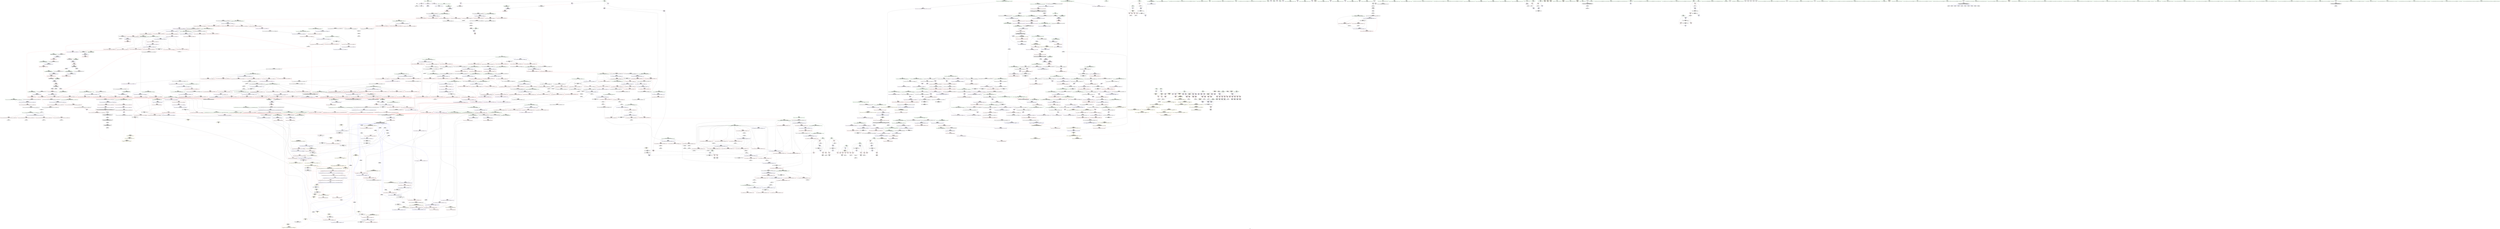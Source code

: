digraph "SVFG" {
	label="SVFG";

	Node0x55dc0e7757c0 [shape=record,color=grey,label="{NodeID: 0\nNullPtr}"];
	Node0x55dc0e7757c0 -> Node0x55dc0e90d170[style=solid];
	Node0x55dc0e7757c0 -> Node0x55dc0e9175d0[style=solid];
	Node0x55dc0e9152c0 [shape=record,color=red,label="{NodeID: 775\n1574\<--1562\n\<--__first.addr\n_ZNSt20__copy_move_backwardILb1ELb1ESt26random_access_iterator_tagE13__copy_move_bIiEEPT_PKS3_S6_S4_\n}"];
	Node0x55dc0e9152c0 -> Node0x55dc0e911540[style=solid];
	Node0x55dc0e92db00 [shape=record,color=grey,label="{NodeID: 1550\n435 = cmp(434, 436, )\n}"];
	Node0x55dc0e90be60 [shape=record,color=purple,label="{NodeID: 443\n785\<--783\nadd.ptr\<--\n_ZSt11__make_heapIPiN9__gnu_cxx5__ops15_Iter_comp_iterIPFbiiEEEEvT_S7_RT0_\n|{<s0>44}}"];
	Node0x55dc0e90be60:s0 -> Node0x55dc0ea60d20[style=solid,color=red];
	Node0x55dc0ea5aa80 [shape=record,color=black,label="{NodeID: 2325\n1641 = PHI(1090, )\n}"];
	Node0x55dc0ea5aa80 -> Node0x55dc0e916090[style=solid];
	Node0x55dc0e8fffe0 [shape=record,color=green,label="{NodeID: 111\n668\<--669\n__last.addr\<--__last.addr_field_insensitive\n_ZSt13__heap_selectIPiN9__gnu_cxx5__ops15_Iter_comp_iterIPFbiiEEEEvT_S7_S7_T0_\n}"];
	Node0x55dc0e8fffe0 -> Node0x55dc0e922bb0[style=solid];
	Node0x55dc0e8fffe0 -> Node0x55dc0e91ac70[style=solid];
	Node0x55dc0e91ae10 [shape=record,color=blue,label="{NodeID: 886\n670\<--704\n__i\<--incdec.ptr\n_ZSt13__heap_selectIPiN9__gnu_cxx5__ops15_Iter_comp_iterIPFbiiEEEEvT_S7_S7_T0_\n}"];
	Node0x55dc0e91ae10 -> Node0x55dc0e9acaf0[style=dashed];
	Node0x55dc0e9c3800 [shape=record,color=yellow,style=double,label="{NodeID: 1661\n10V_1 = ENCHI(MR_10V_0)\npts\{23 \}\nFun[_ZN9__gnu_cxx5__ops14_Iter_comp_valIPFbiiEEclIPiiEEbT_RT0_]}"];
	Node0x55dc0e9c3800 -> Node0x55dc0e927dc0[style=dashed];
	Node0x55dc0e921760 [shape=record,color=red,label="{NodeID: 554\n559\<--558\n\<--coerce.dive6\n_ZSt22__final_insertion_sortIPiN9__gnu_cxx5__ops15_Iter_comp_iterIPFbiiEEEEvT_S7_T0_\n|{<s0>32}}"];
	Node0x55dc0e921760:s0 -> Node0x55dc0ea5cd00[style=solid,color=red];
	Node0x55dc0e9046c0 [shape=record,color=green,label="{NodeID: 222\n1566\<--1567\n__result.addr\<--__result.addr_field_insensitive\n_ZNSt20__copy_move_backwardILb1ELb1ESt26random_access_iterator_tagE13__copy_move_bIiEEPT_PKS3_S6_S4_\n}"];
	Node0x55dc0e9046c0 -> Node0x55dc0e915530[style=solid];
	Node0x55dc0e9046c0 -> Node0x55dc0e915600[style=solid];
	Node0x55dc0e9046c0 -> Node0x55dc0e940480[style=solid];
	Node0x55dc0e940070 [shape=record,color=blue,label="{NodeID: 997\n1535\<--1530\n__result.addr\<--__result\n_ZSt22__copy_move_backward_aILb1EPiS0_ET1_T0_S2_S1_\n}"];
	Node0x55dc0e940070 -> Node0x55dc0e915120[style=dashed];
	Node0x55dc0e927190 [shape=record,color=red,label="{NodeID: 665\n1073\<--1033\n\<--__holeIndex.addr\n_ZSt11__push_heapIPiliN9__gnu_cxx5__ops14_Iter_comp_valIPFbiiEEEEvT_T0_S8_T1_RT2_\n}"];
	Node0x55dc0e912310 [shape=record,color=purple,label="{NodeID: 333\n314\<--19\narrayidx17\<--v\n_Z3funii\n}"];
	Node0x55dc0e912310 -> Node0x55dc0e91f6e0[style=solid];
	Node0x55dc0e7701c0 [shape=record,color=green,label="{NodeID: 1\n7\<--1\n__dso_handle\<--dummyObj\nGlob }"];
	Node0x55dc0e915390 [shape=record,color=red,label="{NodeID: 776\n1588\<--1562\n\<--__first.addr\n_ZNSt20__copy_move_backwardILb1ELb1ESt26random_access_iterator_tagE13__copy_move_bIiEEPT_PKS3_S6_S4_\n}"];
	Node0x55dc0e915390 -> Node0x55dc0e9116e0[style=solid];
	Node0x55dc0e92dc80 [shape=record,color=grey,label="{NodeID: 1551\n220 = cmp(218, 219, )\n}"];
	Node0x55dc0e90bf30 [shape=record,color=purple,label="{NodeID: 444\n935\<--933\nadd.ptr\<--\n_ZSt13__adjust_heapIPiliN9__gnu_cxx5__ops15_Iter_comp_iterIPFbiiEEEEvT_T0_S8_T1_T2_\n|{<s0>53}}"];
	Node0x55dc0e90bf30:s0 -> Node0x55dc0ea458b0[style=solid,color=red];
	Node0x55dc0ea5abf0 [shape=record,color=black,label="{NodeID: 2326\n1656 = PHI(1090, )\n}"];
	Node0x55dc0ea5abf0 -> Node0x55dc0e916230[style=solid];
	Node0x55dc0e9000b0 [shape=record,color=green,label="{NodeID: 112\n670\<--671\n__i\<--__i_field_insensitive\n_ZSt13__heap_selectIPiN9__gnu_cxx5__ops15_Iter_comp_iterIPFbiiEEEEvT_S7_S7_T0_\n}"];
	Node0x55dc0e9000b0 -> Node0x55dc0e922c80[style=solid];
	Node0x55dc0e9000b0 -> Node0x55dc0e922d50[style=solid];
	Node0x55dc0e9000b0 -> Node0x55dc0e922e20[style=solid];
	Node0x55dc0e9000b0 -> Node0x55dc0e922ef0[style=solid];
	Node0x55dc0e9000b0 -> Node0x55dc0e91ad40[style=solid];
	Node0x55dc0e9000b0 -> Node0x55dc0e91ae10[style=solid];
	Node0x55dc0e91aee0 [shape=record,color=blue,label="{NodeID: 887\n712\<--709\n__first.addr\<--__first\n_ZSt11__sort_heapIPiN9__gnu_cxx5__ops15_Iter_comp_iterIPFbiiEEEEvT_S7_RT0_\n}"];
	Node0x55dc0e91aee0 -> Node0x55dc0e922fc0[style=dashed];
	Node0x55dc0e91aee0 -> Node0x55dc0e923090[style=dashed];
	Node0x55dc0e9c3910 [shape=record,color=yellow,style=double,label="{NodeID: 1662\n243V_1 = ENCHI(MR_243V_0)\npts\{1038 \}\nFun[_ZN9__gnu_cxx5__ops14_Iter_comp_valIPFbiiEEclIPiiEEbT_RT0_]}"];
	Node0x55dc0e9c3910 -> Node0x55dc0e927e90[style=dashed];
	Node0x55dc0e921830 [shape=record,color=red,label="{NodeID: 555\n583\<--570\n\<--__first.addr\n_ZSt14__partial_sortIPiN9__gnu_cxx5__ops15_Iter_comp_iterIPFbiiEEEEvT_S7_S7_T0_\n|{<s0>34}}"];
	Node0x55dc0e921830:s0 -> Node0x55dc0ea60070[style=solid,color=red];
	Node0x55dc0e904790 [shape=record,color=green,label="{NodeID: 223\n1568\<--1569\n_Num\<--_Num_field_insensitive\n_ZNSt20__copy_move_backwardILb1ELb1ESt26random_access_iterator_tagE13__copy_move_bIiEEPT_PKS3_S6_S4_\n}"];
	Node0x55dc0e904790 -> Node0x55dc0e9156d0[style=solid];
	Node0x55dc0e904790 -> Node0x55dc0e9157a0[style=solid];
	Node0x55dc0e904790 -> Node0x55dc0e915870[style=solid];
	Node0x55dc0e904790 -> Node0x55dc0e915940[style=solid];
	Node0x55dc0e904790 -> Node0x55dc0e940550[style=solid];
	Node0x55dc0e940140 [shape=record,color=blue,label="{NodeID: 998\n1537\<--1543\n__simple\<--\n_ZSt22__copy_move_backward_aILb1EPiS0_ET1_T0_S2_S1_\n}"];
	Node0x55dc0e9a61d0 [shape=record,color=yellow,style=double,label="{NodeID: 1773\n47V_1 = ENCHI(MR_47V_0)\npts\{180000 200000 \}\nFun[_ZSt6__sortIPiN9__gnu_cxx5__ops15_Iter_comp_iterIPFbiiEEEEvT_S7_T0_]|{<s0>15|<s1>17}}"];
	Node0x55dc0e9a61d0:s0 -> Node0x55dc0e9c52c0[style=dashed,color=red];
	Node0x55dc0e9a61d0:s1 -> Node0x55dc0e9a65e0[style=dashed,color=red];
	Node0x55dc0e927260 [shape=record,color=red,label="{NodeID: 666\n1078\<--1033\n\<--__holeIndex.addr\n_ZSt11__push_heapIPiliN9__gnu_cxx5__ops14_Iter_comp_valIPFbiiEEEEvT_T0_S8_T1_RT2_\n}"];
	Node0x55dc0e927260 -> Node0x55dc0e9605f0[style=solid];
	Node0x55dc0e9123e0 [shape=record,color=purple,label="{NodeID: 334\n150\<--21\narrayidx20\<--W\nmain\n}"];
	Node0x55dc0e9123e0 -> Node0x55dc0e917e20[style=solid];
	Node0x55dc0e773c10 [shape=record,color=green,label="{NodeID: 2\n9\<--1\n\<--dummyObj\nCan only get source location for instruction, argument, global var or function.}"];
	Node0x55dc0e915460 [shape=record,color=red,label="{NodeID: 777\n1573\<--1564\n\<--__last.addr\n_ZNSt20__copy_move_backwardILb1ELb1ESt26random_access_iterator_tagE13__copy_move_bIiEEPT_PKS3_S6_S4_\n}"];
	Node0x55dc0e915460 -> Node0x55dc0e911470[style=solid];
	Node0x55dc0e92de00 [shape=record,color=grey,label="{NodeID: 1552\n687 = cmp(685, 686, )\n}"];
	Node0x55dc0e90c000 [shape=record,color=purple,label="{NodeID: 445\n939\<--936\nadd.ptr2\<--\n_ZSt13__adjust_heapIPiliN9__gnu_cxx5__ops15_Iter_comp_iterIPFbiiEEEEvT_T0_S8_T1_T2_\n|{<s0>53}}"];
	Node0x55dc0e90c000:s0 -> Node0x55dc0ea5ad30[style=solid,color=red];
	Node0x55dc0ea5ad30 [shape=record,color=black,label="{NodeID: 2327\n817 = PHI(690, 939, 1142, 1146, 1156, 1170, 1178, 1213, 1225, 1324, )\n2nd arg _ZN9__gnu_cxx5__ops15_Iter_comp_iterIPFbiiEEclIPiS6_EEbT_T0_ }"];
	Node0x55dc0ea5ad30 -> Node0x55dc0e91ba40[style=solid];
	Node0x55dc0e900180 [shape=record,color=green,label="{NodeID: 113\n680\<--681\n_ZSt11__make_heapIPiN9__gnu_cxx5__ops15_Iter_comp_iterIPFbiiEEEEvT_S7_RT0_\<--_ZSt11__make_heapIPiN9__gnu_cxx5__ops15_Iter_comp_iterIPFbiiEEEEvT_S7_RT0__field_insensitive\n}"];
	Node0x55dc0e91afb0 [shape=record,color=blue,label="{NodeID: 888\n714\<--710\n__last.addr\<--__last\n_ZSt11__sort_heapIPiN9__gnu_cxx5__ops15_Iter_comp_iterIPFbiiEEEEvT_S7_RT0_\n}"];
	Node0x55dc0e91afb0 -> Node0x55dc0e9ba6f0[style=dashed];
	Node0x55dc0e921900 [shape=record,color=red,label="{NodeID: 556\n594\<--570\n\<--__first.addr\n_ZSt14__partial_sortIPiN9__gnu_cxx5__ops15_Iter_comp_iterIPFbiiEEEEvT_S7_S7_T0_\n|{<s0>35}}"];
	Node0x55dc0e921900:s0 -> Node0x55dc0ea61f60[style=solid,color=red];
	Node0x55dc0e904860 [shape=record,color=green,label="{NodeID: 224\n1593\<--1594\nllvm.memmove.p0i8.p0i8.i64\<--llvm.memmove.p0i8.p0i8.i64_field_insensitive\n}"];
	Node0x55dc0e940210 [shape=record,color=blue,label="{NodeID: 999\n1553\<--1552\n__it.addr\<--__it\n_ZSt12__niter_baseIPiET_S1_\n}"];
	Node0x55dc0e940210 -> Node0x55dc0e9151f0[style=dashed];
	Node0x55dc0e927330 [shape=record,color=red,label="{NodeID: 667\n1086\<--1033\n\<--__holeIndex.addr\n_ZSt11__push_heapIPiliN9__gnu_cxx5__ops14_Iter_comp_valIPFbiiEEEEvT_T0_S8_T1_RT2_\n}"];
	Node0x55dc0e9124b0 [shape=record,color=purple,label="{NodeID: 335\n159\<--21\n\<--W\nmain\n}"];
	Node0x55dc0e6668e0 [shape=record,color=green,label="{NodeID: 3\n24\<--1\n.str\<--dummyObj\nGlob }"];
	Node0x55dc0e9d2fb0 [shape=record,color=yellow,style=double,label="{NodeID: 1885\n406V_1 = ENCHI(MR_406V_0)\npts\{390 8970000 14850000 \}\nFun[_ZN9__gnu_cxx5__ops15_Iter_comp_iterIPFbiiEEC2ES3_]}"];
	Node0x55dc0e9d2fb0 -> Node0x55dc0e916230[style=dashed];
	Node0x55dc0e915530 [shape=record,color=red,label="{NodeID: 778\n1583\<--1566\n\<--__result.addr\n_ZNSt20__copy_move_backwardILb1ELb1ESt26random_access_iterator_tagE13__copy_move_bIiEEPT_PKS3_S6_S4_\n}"];
	Node0x55dc0e915530 -> Node0x55dc0e90c750[style=solid];
	Node0x55dc0e92df80 [shape=record,color=grey,label="{NodeID: 1553\n178 = cmp(176, 177, )\n}"];
	Node0x55dc0e92df80 -> Node0x55dc0e95adc0[style=solid];
	Node0x55dc0e90c0d0 [shape=record,color=purple,label="{NodeID: 446\n948\<--946\nadd.ptr3\<--\n_ZSt13__adjust_heapIPiliN9__gnu_cxx5__ops15_Iter_comp_iterIPFbiiEEEEvT_T0_S8_T1_T2_\n|{<s0>54}}"];
	Node0x55dc0e90c0d0:s0 -> Node0x55dc0ea60d20[style=solid,color=red];
	Node0x55dc0ea5b5c0 [shape=record,color=black,label="{NodeID: 2328\n1098 = PHI(1057, )\n0th arg _ZN9__gnu_cxx5__ops14_Iter_comp_valIPFbiiEEclIPiiEEbT_RT0_ }"];
	Node0x55dc0ea5b5c0 -> Node0x55dc0e93d150[style=solid];
	Node0x55dc0e900280 [shape=record,color=green,label="{NodeID: 114\n692\<--693\n_ZN9__gnu_cxx5__ops15_Iter_comp_iterIPFbiiEEclIPiS6_EEbT_T0_\<--_ZN9__gnu_cxx5__ops15_Iter_comp_iterIPFbiiEEclIPiS6_EEbT_T0__field_insensitive\n}"];
	Node0x55dc0e91b080 [shape=record,color=blue,label="{NodeID: 889\n716\<--711\n__comp.addr\<--__comp\n_ZSt11__sort_heapIPiN9__gnu_cxx5__ops15_Iter_comp_iterIPFbiiEEEEvT_S7_RT0_\n}"];
	Node0x55dc0e91b080 -> Node0x55dc0e9234a0[style=dashed];
	Node0x55dc0e9219d0 [shape=record,color=red,label="{NodeID: 557\n584\<--572\n\<--__middle.addr\n_ZSt14__partial_sortIPiN9__gnu_cxx5__ops15_Iter_comp_iterIPFbiiEEEEvT_S7_S7_T0_\n|{<s0>34}}"];
	Node0x55dc0e9219d0:s0 -> Node0x55dc0ea60180[style=solid,color=red];
	Node0x55dc0e904960 [shape=record,color=green,label="{NodeID: 225\n1610\<--1611\nthis.addr\<--this.addr_field_insensitive\n_ZN9__gnu_cxx5__ops14_Val_comp_iterIPFbiiEEclIiPiEEbRT_T0_\n}"];
	Node0x55dc0e904960 -> Node0x55dc0e915a10[style=solid];
	Node0x55dc0e904960 -> Node0x55dc0e9406f0[style=solid];
	Node0x55dc0e9402e0 [shape=record,color=blue,label="{NodeID: 1000\n1562\<--1559\n__first.addr\<--__first\n_ZNSt20__copy_move_backwardILb1ELb1ESt26random_access_iterator_tagE13__copy_move_bIiEEPT_PKS3_S6_S4_\n}"];
	Node0x55dc0e9402e0 -> Node0x55dc0e9152c0[style=dashed];
	Node0x55dc0e9402e0 -> Node0x55dc0e915390[style=dashed];
	Node0x55dc0e927400 [shape=record,color=red,label="{NodeID: 668\n1054\<--1035\n\<--__topIndex.addr\n_ZSt11__push_heapIPiliN9__gnu_cxx5__ops14_Iter_comp_valIPFbiiEEEEvT_T0_S8_T1_RT2_\n}"];
	Node0x55dc0e927400 -> Node0x55dc0e92e280[style=solid];
	Node0x55dc0e912580 [shape=record,color=purple,label="{NodeID: 336\n161\<--21\n\<--W\nmain\n|{<s0>8}}"];
	Node0x55dc0e912580:s0 -> Node0x55dc0ea63060[style=solid,color=red];
	Node0x55dc0e773270 [shape=record,color=green,label="{NodeID: 4\n26\<--1\n.str.1\<--dummyObj\nGlob }"];
	Node0x55dc0e915600 [shape=record,color=red,label="{NodeID: 779\n1596\<--1566\n\<--__result.addr\n_ZNSt20__copy_move_backwardILb1ELb1ESt26random_access_iterator_tagE13__copy_move_bIiEEPT_PKS3_S6_S4_\n}"];
	Node0x55dc0e915600 -> Node0x55dc0e90c820[style=solid];
	Node0x55dc0e92e100 [shape=record,color=grey,label="{NodeID: 1554\n174 = cmp(172, 173, )\n}"];
	Node0x55dc0e90c1a0 [shape=record,color=purple,label="{NodeID: 447\n953\<--951\nadd.ptr5\<--\n_ZSt13__adjust_heapIPiliN9__gnu_cxx5__ops15_Iter_comp_iterIPFbiiEEEEvT_T0_S8_T1_T2_\n}"];
	Node0x55dc0e90c1a0 -> Node0x55dc0e91c8e0[style=solid];
	Node0x55dc0ea5b6d0 [shape=record,color=black,label="{NodeID: 2329\n1099 = PHI(1060, )\n1st arg _ZN9__gnu_cxx5__ops14_Iter_comp_valIPFbiiEEclIPiiEEbT_RT0_ }"];
	Node0x55dc0ea5b6d0 -> Node0x55dc0e93d220[style=solid];
	Node0x55dc0e904da0 [shape=record,color=green,label="{NodeID: 115\n699\<--700\n_ZSt10__pop_heapIPiN9__gnu_cxx5__ops15_Iter_comp_iterIPFbiiEEEEvT_S7_S7_RT0_\<--_ZSt10__pop_heapIPiN9__gnu_cxx5__ops15_Iter_comp_iterIPFbiiEEEEvT_S7_S7_RT0__field_insensitive\n}"];
	Node0x55dc0e91b150 [shape=record,color=blue,label="{NodeID: 890\n714\<--732\n__last.addr\<--incdec.ptr\n_ZSt11__sort_heapIPiN9__gnu_cxx5__ops15_Iter_comp_iterIPFbiiEEEEvT_S7_RT0_\n}"];
	Node0x55dc0e91b150 -> Node0x55dc0e923300[style=dashed];
	Node0x55dc0e91b150 -> Node0x55dc0e9233d0[style=dashed];
	Node0x55dc0e91b150 -> Node0x55dc0e9ba6f0[style=dashed];
	Node0x55dc0e921aa0 [shape=record,color=red,label="{NodeID: 558\n595\<--572\n\<--__middle.addr\n_ZSt14__partial_sortIPiN9__gnu_cxx5__ops15_Iter_comp_iterIPFbiiEEEEvT_S7_S7_T0_\n|{<s0>35}}"];
	Node0x55dc0e921aa0:s0 -> Node0x55dc0ea62070[style=solid,color=red];
	Node0x55dc0e904a30 [shape=record,color=green,label="{NodeID: 226\n1612\<--1613\n__val.addr\<--__val.addr_field_insensitive\n_ZN9__gnu_cxx5__ops14_Val_comp_iterIPFbiiEEclIiPiEEbRT_T0_\n}"];
	Node0x55dc0e904a30 -> Node0x55dc0e915ae0[style=solid];
	Node0x55dc0e904a30 -> Node0x55dc0e9407c0[style=solid];
	Node0x55dc0e9403b0 [shape=record,color=blue,label="{NodeID: 1001\n1564\<--1560\n__last.addr\<--__last\n_ZNSt20__copy_move_backwardILb1ELb1ESt26random_access_iterator_tagE13__copy_move_bIiEEPT_PKS3_S6_S4_\n}"];
	Node0x55dc0e9403b0 -> Node0x55dc0e915460[style=dashed];
	Node0x55dc0e9274d0 [shape=record,color=red,label="{NodeID: 669\n1057\<--1039\n\<--__comp.addr\n_ZSt11__push_heapIPiliN9__gnu_cxx5__ops14_Iter_comp_valIPFbiiEEEEvT_T0_S8_T1_RT2_\n|{<s0>61}}"];
	Node0x55dc0e9274d0:s0 -> Node0x55dc0ea5b5c0[style=solid,color=red];
	Node0x55dc0e912650 [shape=record,color=purple,label="{NodeID: 337\n185\<--21\narrayidx29\<--W\nmain\n}"];
	Node0x55dc0e912650 -> Node0x55dc0e91e290[style=solid];
	Node0x55dc0e8d1fb0 [shape=record,color=green,label="{NodeID: 5\n28\<--1\n.str.2\<--dummyObj\nGlob }"];
	Node0x55dc0e9156d0 [shape=record,color=red,label="{NodeID: 780\n1580\<--1568\n\<--_Num\n_ZNSt20__copy_move_backwardILb1ELb1ESt26random_access_iterator_tagE13__copy_move_bIiEEPT_PKS3_S6_S4_\n}"];
	Node0x55dc0e9156d0 -> Node0x55dc0e92e880[style=solid];
	Node0x55dc0e92e280 [shape=record,color=grey,label="{NodeID: 1555\n1055 = cmp(1053, 1054, )\n}"];
	Node0x55dc0e90c270 [shape=record,color=purple,label="{NodeID: 448\n975\<--972\nadd.ptr14\<--\n_ZSt13__adjust_heapIPiliN9__gnu_cxx5__ops15_Iter_comp_iterIPFbiiEEEEvT_T0_S8_T1_T2_\n|{<s0>55}}"];
	Node0x55dc0e90c270:s0 -> Node0x55dc0ea60d20[style=solid,color=red];
	Node0x55dc0ea5b7e0 [shape=record,color=black,label="{NodeID: 2330\n1100 = PHI(1037, )\n2nd arg _ZN9__gnu_cxx5__ops14_Iter_comp_valIPFbiiEEclIPiiEEbT_RT0_ }"];
	Node0x55dc0ea5b7e0 -> Node0x55dc0e93d2f0[style=solid];
	Node0x55dc0e904ea0 [shape=record,color=green,label="{NodeID: 116\n712\<--713\n__first.addr\<--__first.addr_field_insensitive\n_ZSt11__sort_heapIPiN9__gnu_cxx5__ops15_Iter_comp_iterIPFbiiEEEEvT_S7_RT0_\n}"];
	Node0x55dc0e904ea0 -> Node0x55dc0e922fc0[style=solid];
	Node0x55dc0e904ea0 -> Node0x55dc0e923090[style=solid];
	Node0x55dc0e904ea0 -> Node0x55dc0e91aee0[style=solid];
	Node0x55dc0e91b220 [shape=record,color=blue,label="{NodeID: 891\n745\<--742\n__first.addr\<--__first\n_ZSt11__make_heapIPiN9__gnu_cxx5__ops15_Iter_comp_iterIPFbiiEEEEvT_S7_RT0_\n}"];
	Node0x55dc0e91b220 -> Node0x55dc0e923570[style=dashed];
	Node0x55dc0e91b220 -> Node0x55dc0e923640[style=dashed];
	Node0x55dc0e91b220 -> Node0x55dc0e923710[style=dashed];
	Node0x55dc0e91b220 -> Node0x55dc0e9237e0[style=dashed];
	Node0x55dc0e9c3cc0 [shape=record,color=yellow,style=double,label="{NodeID: 1666\n124V_1 = ENCHI(MR_124V_0)\npts\{9110000 \}\nFun[_ZN9__gnu_cxx5__ops14_Iter_comp_valIPFbiiEEclIPiiEEbT_RT0_]}"];
	Node0x55dc0e9c3cc0 -> Node0x55dc0e927cf0[style=dashed];
	Node0x55dc0e921b70 [shape=record,color=red,label="{NodeID: 559\n585\<--574\n\<--__last.addr\n_ZSt14__partial_sortIPiN9__gnu_cxx5__ops15_Iter_comp_iterIPFbiiEEEEvT_S7_S7_T0_\n|{<s0>34}}"];
	Node0x55dc0e921b70:s0 -> Node0x55dc0ea60290[style=solid,color=red];
	Node0x55dc0e904b00 [shape=record,color=green,label="{NodeID: 227\n1614\<--1615\n__it.addr\<--__it.addr_field_insensitive\n_ZN9__gnu_cxx5__ops14_Val_comp_iterIPFbiiEEclIiPiEEbRT_T0_\n}"];
	Node0x55dc0e904b00 -> Node0x55dc0e915bb0[style=solid];
	Node0x55dc0e904b00 -> Node0x55dc0e940890[style=solid];
	Node0x55dc0e940480 [shape=record,color=blue,label="{NodeID: 1002\n1566\<--1561\n__result.addr\<--__result\n_ZNSt20__copy_move_backwardILb1ELb1ESt26random_access_iterator_tagE13__copy_move_bIiEEPT_PKS3_S6_S4_\n}"];
	Node0x55dc0e940480 -> Node0x55dc0e915530[style=dashed];
	Node0x55dc0e940480 -> Node0x55dc0e915600[style=dashed];
	Node0x55dc0e9a65e0 [shape=record,color=yellow,style=double,label="{NodeID: 1777\n47V_1 = ENCHI(MR_47V_0)\npts\{180000 200000 \}\nFun[_ZSt22__final_insertion_sortIPiN9__gnu_cxx5__ops15_Iter_comp_iterIPFbiiEEEEvT_S7_T0_]|{<s0>28|<s1>30|<s2>32}}"];
	Node0x55dc0e9a65e0:s0 -> Node0x55dc0e9c6700[style=dashed,color=red];
	Node0x55dc0e9a65e0:s1 -> Node0x55dc0e9d2bd0[style=dashed,color=red];
	Node0x55dc0e9a65e0:s2 -> Node0x55dc0e9c6700[style=dashed,color=red];
	Node0x55dc0e9275a0 [shape=record,color=red,label="{NodeID: 670\n1059\<--1041\n\<--__parent\n_ZSt11__push_heapIPiliN9__gnu_cxx5__ops14_Iter_comp_valIPFbiiEEEEvT_T0_S8_T1_RT2_\n}"];
	Node0x55dc0e912720 [shape=record,color=purple,label="{NodeID: 338\n88\<--24\n\<--.str\nmain\n}"];
	Node0x55dc0e8d1690 [shape=record,color=green,label="{NodeID: 6\n30\<--1\n.str.3\<--dummyObj\nGlob }"];
	Node0x55dc0e9157a0 [shape=record,color=red,label="{NodeID: 781\n1584\<--1568\n\<--_Num\n_ZNSt20__copy_move_backwardILb1ELb1ESt26random_access_iterator_tagE13__copy_move_bIiEEPT_PKS3_S6_S4_\n}"];
	Node0x55dc0e9157a0 -> Node0x55dc0e95b4f0[style=solid];
	Node0x55dc0e92e400 [shape=record,color=grey,label="{NodeID: 1556\n200 = cmp(193, 199, )\n}"];
	Node0x55dc0e90c340 [shape=record,color=purple,label="{NodeID: 449\n980\<--978\nadd.ptr16\<--\n_ZSt13__adjust_heapIPiliN9__gnu_cxx5__ops15_Iter_comp_iterIPFbiiEEEEvT_T0_S8_T1_T2_\n}"];
	Node0x55dc0e90c340 -> Node0x55dc0e91cb50[style=solid];
	Node0x55dc0ea5b8f0 [shape=record,color=black,label="{NodeID: 2331\n1559 = PHI(1544, )\n0th arg _ZNSt20__copy_move_backwardILb1ELb1ESt26random_access_iterator_tagE13__copy_move_bIiEEPT_PKS3_S6_S4_ }"];
	Node0x55dc0ea5b8f0 -> Node0x55dc0e9402e0[style=solid];
	Node0x55dc0e904f70 [shape=record,color=green,label="{NodeID: 117\n714\<--715\n__last.addr\<--__last.addr_field_insensitive\n_ZSt11__sort_heapIPiN9__gnu_cxx5__ops15_Iter_comp_iterIPFbiiEEEEvT_S7_RT0_\n}"];
	Node0x55dc0e904f70 -> Node0x55dc0e923160[style=solid];
	Node0x55dc0e904f70 -> Node0x55dc0e923230[style=solid];
	Node0x55dc0e904f70 -> Node0x55dc0e923300[style=solid];
	Node0x55dc0e904f70 -> Node0x55dc0e9233d0[style=solid];
	Node0x55dc0e904f70 -> Node0x55dc0e91afb0[style=solid];
	Node0x55dc0e904f70 -> Node0x55dc0e91b150[style=solid];
	Node0x55dc0e91b2f0 [shape=record,color=blue,label="{NodeID: 892\n747\<--743\n__last.addr\<--__last\n_ZSt11__make_heapIPiN9__gnu_cxx5__ops15_Iter_comp_iterIPFbiiEEEEvT_S7_RT0_\n}"];
	Node0x55dc0e91b2f0 -> Node0x55dc0e9238b0[style=dashed];
	Node0x55dc0e91b2f0 -> Node0x55dc0e923980[style=dashed];
	Node0x55dc0e9c3da0 [shape=record,color=yellow,style=double,label="{NodeID: 1667\n47V_1 = ENCHI(MR_47V_0)\npts\{180000 200000 \}\nFun[_ZN9__gnu_cxx5__ops14_Iter_comp_valIPFbiiEEclIPiiEEbT_RT0_]}"];
	Node0x55dc0e921c40 [shape=record,color=red,label="{NodeID: 560\n590\<--589\n\<--coerce.dive1\n_ZSt14__partial_sortIPiN9__gnu_cxx5__ops15_Iter_comp_iterIPFbiiEEEEvT_S7_S7_T0_\n|{<s0>34}}"];
	Node0x55dc0e921c40:s0 -> Node0x55dc0ea603a0[style=solid,color=red];
	Node0x55dc0e904bd0 [shape=record,color=green,label="{NodeID: 228\n1631\<--1632\nthis.addr\<--this.addr_field_insensitive\n_ZN9__gnu_cxx5__ops14_Val_comp_iterIPFbiiEEC2EONS0_15_Iter_comp_iterIS3_EE\n}"];
	Node0x55dc0e904bd0 -> Node0x55dc0e915ef0[style=solid];
	Node0x55dc0e904bd0 -> Node0x55dc0e940960[style=solid];
	Node0x55dc0e940550 [shape=record,color=blue,label="{NodeID: 1003\n1568\<--1578\n_Num\<--sub.ptr.div\n_ZNSt20__copy_move_backwardILb1ELb1ESt26random_access_iterator_tagE13__copy_move_bIiEEPT_PKS3_S6_S4_\n}"];
	Node0x55dc0e940550 -> Node0x55dc0e9156d0[style=dashed];
	Node0x55dc0e940550 -> Node0x55dc0e9157a0[style=dashed];
	Node0x55dc0e940550 -> Node0x55dc0e915870[style=dashed];
	Node0x55dc0e940550 -> Node0x55dc0e915940[style=dashed];
	Node0x55dc0e9a66f0 [shape=record,color=yellow,style=double,label="{NodeID: 1778\n10V_1 = ENCHI(MR_10V_0)\npts\{23 \}\nFun[_ZSt22__final_insertion_sortIPiN9__gnu_cxx5__ops15_Iter_comp_iterIPFbiiEEEEvT_S7_T0_]|{<s0>28|<s1>28|<s2>32|<s3>32}}"];
	Node0x55dc0e9a66f0:s0 -> Node0x55dc0e9a89f0[style=dashed,color=red];
	Node0x55dc0e9a66f0:s1 -> Node0x55dc0e9b29f0[style=dashed,color=red];
	Node0x55dc0e9a66f0:s2 -> Node0x55dc0e9a89f0[style=dashed,color=red];
	Node0x55dc0e9a66f0:s3 -> Node0x55dc0e9b29f0[style=dashed,color=red];
	Node0x55dc0e927670 [shape=record,color=red,label="{NodeID: 671\n1068\<--1041\n\<--__parent\n_ZSt11__push_heapIPiliN9__gnu_cxx5__ops14_Iter_comp_valIPFbiiEEEEvT_T0_S8_T1_RT2_\n}"];
	Node0x55dc0e9127f0 [shape=record,color=purple,label="{NodeID: 339\n118\<--24\n\<--.str\nmain\n}"];
	Node0x55dc0e8d1720 [shape=record,color=green,label="{NodeID: 7\n32\<--1\n.str.4\<--dummyObj\nGlob }"];
	Node0x55dc0e915870 [shape=record,color=red,label="{NodeID: 782\n1590\<--1568\n\<--_Num\n_ZNSt20__copy_move_backwardILb1ELb1ESt26random_access_iterator_tagE13__copy_move_bIiEEPT_PKS3_S6_S4_\n}"];
	Node0x55dc0e915870 -> Node0x55dc0e95f570[style=solid];
	Node0x55dc0e92e580 [shape=record,color=grey,label="{NodeID: 1557\n1321 = cmp(1319, 1320, )\n}"];
	Node0x55dc0e90c410 [shape=record,color=purple,label="{NodeID: 450\n1060\<--1058\nadd.ptr\<--\n_ZSt11__push_heapIPiliN9__gnu_cxx5__ops14_Iter_comp_valIPFbiiEEEEvT_T0_S8_T1_RT2_\n|{<s0>61}}"];
	Node0x55dc0e90c410:s0 -> Node0x55dc0ea5b6d0[style=solid,color=red];
	Node0x55dc0ea5ba00 [shape=record,color=black,label="{NodeID: 2332\n1560 = PHI(1545, )\n1st arg _ZNSt20__copy_move_backwardILb1ELb1ESt26random_access_iterator_tagE13__copy_move_bIiEEPT_PKS3_S6_S4_ }"];
	Node0x55dc0ea5ba00 -> Node0x55dc0e9403b0[style=solid];
	Node0x55dc0e905040 [shape=record,color=green,label="{NodeID: 118\n716\<--717\n__comp.addr\<--__comp.addr_field_insensitive\n_ZSt11__sort_heapIPiN9__gnu_cxx5__ops15_Iter_comp_iterIPFbiiEEEEvT_S7_RT0_\n}"];
	Node0x55dc0e905040 -> Node0x55dc0e9234a0[style=solid];
	Node0x55dc0e905040 -> Node0x55dc0e91b080[style=solid];
	Node0x55dc0e91b3c0 [shape=record,color=blue,label="{NodeID: 893\n749\<--744\n__comp.addr\<--__comp\n_ZSt11__make_heapIPiN9__gnu_cxx5__ops15_Iter_comp_iterIPFbiiEEEEvT_S7_RT0_\n}"];
	Node0x55dc0e91b3c0 -> Node0x55dc0e923a50[style=dashed];
	Node0x55dc0e921d10 [shape=record,color=red,label="{NodeID: 561\n620\<--606\n\<--__first.addr\n_ZSt27__unguarded_partition_pivotIPiN9__gnu_cxx5__ops15_Iter_comp_iterIPFbiiEEEET_S7_S7_T0_\n}"];
	Node0x55dc0e921d10 -> Node0x55dc0e90bd90[style=solid];
	Node0x55dc0e904ca0 [shape=record,color=green,label="{NodeID: 229\n1633\<--1634\n__comp.addr\<--__comp.addr_field_insensitive\n_ZN9__gnu_cxx5__ops14_Val_comp_iterIPFbiiEEC2EONS0_15_Iter_comp_iterIS3_EE\n}"];
	Node0x55dc0e904ca0 -> Node0x55dc0e915fc0[style=solid];
	Node0x55dc0e904ca0 -> Node0x55dc0e940a30[style=solid];
	Node0x55dc0e940620 [shape=record,color=blue, style = dotted,label="{NodeID: 1004\n1712\<--1714\noffset_0\<--dummyVal\n_ZNSt20__copy_move_backwardILb1ELb1ESt26random_access_iterator_tagE13__copy_move_bIiEEPT_PKS3_S6_S4_\n}"];
	Node0x55dc0e940620 -> Node0x55dc0e9be2f0[style=dashed];
	Node0x55dc0e927740 [shape=record,color=red,label="{NodeID: 672\n1076\<--1041\n\<--__parent\n_ZSt11__push_heapIPiliN9__gnu_cxx5__ops14_Iter_comp_valIPFbiiEEEEvT_T0_S8_T1_RT2_\n}"];
	Node0x55dc0e927740 -> Node0x55dc0e93ce10[style=solid];
	Node0x55dc0e9128c0 [shape=record,color=purple,label="{NodeID: 340\n134\<--24\n\<--.str\nmain\n}"];
	Node0x55dc0e8d19d0 [shape=record,color=green,label="{NodeID: 8\n35\<--1\n\<--dummyObj\nCan only get source location for instruction, argument, global var or function.}"];
	Node0x55dc0e915940 [shape=record,color=red,label="{NodeID: 783\n1597\<--1568\n\<--_Num\n_ZNSt20__copy_move_backwardILb1ELb1ESt26random_access_iterator_tagE13__copy_move_bIiEEPT_PKS3_S6_S4_\n}"];
	Node0x55dc0e915940 -> Node0x55dc0e95f6f0[style=solid];
	Node0x55dc0e92e700 [shape=record,color=grey,label="{NodeID: 1558\n1312 = cmp(1310, 1311, )\n}"];
	Node0x55dc0e90c4e0 [shape=record,color=purple,label="{NodeID: 451\n1069\<--1067\nadd.ptr1\<--\n_ZSt11__push_heapIPiliN9__gnu_cxx5__ops14_Iter_comp_valIPFbiiEEEEvT_T0_S8_T1_RT2_\n|{<s0>62}}"];
	Node0x55dc0e90c4e0:s0 -> Node0x55dc0ea60d20[style=solid,color=red];
	Node0x55dc0ea5bb10 [shape=record,color=black,label="{NodeID: 2333\n1561 = PHI(1546, )\n2nd arg _ZNSt20__copy_move_backwardILb1ELb1ESt26random_access_iterator_tagE13__copy_move_bIiEEPT_PKS3_S6_S4_ }"];
	Node0x55dc0ea5bb10 -> Node0x55dc0e940480[style=solid];
	Node0x55dc0e905110 [shape=record,color=green,label="{NodeID: 119\n745\<--746\n__first.addr\<--__first.addr_field_insensitive\n_ZSt11__make_heapIPiN9__gnu_cxx5__ops15_Iter_comp_iterIPFbiiEEEEvT_S7_RT0_\n}"];
	Node0x55dc0e905110 -> Node0x55dc0e923570[style=solid];
	Node0x55dc0e905110 -> Node0x55dc0e923640[style=solid];
	Node0x55dc0e905110 -> Node0x55dc0e923710[style=solid];
	Node0x55dc0e905110 -> Node0x55dc0e9237e0[style=solid];
	Node0x55dc0e905110 -> Node0x55dc0e91b220[style=solid];
	Node0x55dc0e91b490 [shape=record,color=blue,label="{NodeID: 894\n751\<--776\n__len\<--sub.ptr.div4\n_ZSt11__make_heapIPiN9__gnu_cxx5__ops15_Iter_comp_iterIPFbiiEEEEvT_S7_RT0_\n}"];
	Node0x55dc0e91b490 -> Node0x55dc0e923b20[style=dashed];
	Node0x55dc0e91b490 -> Node0x55dc0e923bf0[style=dashed];
	Node0x55dc0e91b490 -> Node0x55dc0e9a32e0[style=dashed];
	Node0x55dc0e921de0 [shape=record,color=red,label="{NodeID: 562\n622\<--606\n\<--__first.addr\n_ZSt27__unguarded_partition_pivotIPiN9__gnu_cxx5__ops15_Iter_comp_iterIPFbiiEEEET_S7_S7_T0_\n}"];
	Node0x55dc0e921de0 -> Node0x55dc0e90fc10[style=solid];
	Node0x55dc0e90ced0 [shape=record,color=green,label="{NodeID: 230\n1648\<--1649\nthis.addr\<--this.addr_field_insensitive\n_ZN9__gnu_cxx5__ops15_Iter_comp_iterIPFbiiEEC2ES3_\n}"];
	Node0x55dc0e90ced0 -> Node0x55dc0e916160[style=solid];
	Node0x55dc0e90ced0 -> Node0x55dc0e940bd0[style=solid];
	Node0x55dc0e9406f0 [shape=record,color=blue,label="{NodeID: 1005\n1610\<--1607\nthis.addr\<--this\n_ZN9__gnu_cxx5__ops14_Val_comp_iterIPFbiiEEclIiPiEEbRT_T0_\n}"];
	Node0x55dc0e9406f0 -> Node0x55dc0e915a10[style=dashed];
	Node0x55dc0e927810 [shape=record,color=red,label="{NodeID: 673\n1071\<--1070\n\<--call2\n_ZSt11__push_heapIPiliN9__gnu_cxx5__ops14_Iter_comp_valIPFbiiEEEEvT_T0_S8_T1_RT2_\n}"];
	Node0x55dc0e927810 -> Node0x55dc0e93cd40[style=solid];
	Node0x55dc0e912990 [shape=record,color=purple,label="{NodeID: 341\n103\<--26\n\<--.str.1\nmain\n}"];
	Node0x55dc0e8d1a60 [shape=record,color=green,label="{NodeID: 9\n95\<--1\n\<--dummyObj\nCan only get source location for instruction, argument, global var or function.}"];
	Node0x55dc0e915a10 [shape=record,color=red,label="{NodeID: 784\n1619\<--1610\nthis1\<--this.addr\n_ZN9__gnu_cxx5__ops14_Val_comp_iterIPFbiiEEclIiPiEEbRT_T0_\n}"];
	Node0x55dc0e915a10 -> Node0x55dc0e90b980[style=solid];
	Node0x55dc0e92e880 [shape=record,color=grey,label="{NodeID: 1559\n1581 = cmp(1580, 440, )\n}"];
	Node0x55dc0e90c5b0 [shape=record,color=purple,label="{NodeID: 452\n1074\<--1072\nadd.ptr3\<--\n_ZSt11__push_heapIPiliN9__gnu_cxx5__ops14_Iter_comp_valIPFbiiEEEEvT_T0_S8_T1_RT2_\n}"];
	Node0x55dc0e90c5b0 -> Node0x55dc0e93cd40[style=solid];
	Node0x55dc0ea5bc20 [shape=record,color=black,label="{NodeID: 2334\n1436 = PHI(1343, 1393, )\n0th arg _ZSt25__unguarded_linear_insertIPiN9__gnu_cxx5__ops14_Val_comp_iterIPFbiiEEEEvT_T0_ }"];
	Node0x55dc0ea5bc20 -> Node0x55dc0e93f440[style=solid];
	Node0x55dc0e9051e0 [shape=record,color=green,label="{NodeID: 120\n747\<--748\n__last.addr\<--__last.addr_field_insensitive\n_ZSt11__make_heapIPiN9__gnu_cxx5__ops15_Iter_comp_iterIPFbiiEEEEvT_S7_RT0_\n}"];
	Node0x55dc0e9051e0 -> Node0x55dc0e9238b0[style=solid];
	Node0x55dc0e9051e0 -> Node0x55dc0e923980[style=solid];
	Node0x55dc0e9051e0 -> Node0x55dc0e91b2f0[style=solid];
	Node0x55dc0e91b560 [shape=record,color=blue,label="{NodeID: 895\n753\<--780\n__parent\<--div\n_ZSt11__make_heapIPiN9__gnu_cxx5__ops15_Iter_comp_iterIPFbiiEEEEvT_S7_RT0_\n}"];
	Node0x55dc0e91b560 -> Node0x55dc0e923cc0[style=dashed];
	Node0x55dc0e91b560 -> Node0x55dc0e923d90[style=dashed];
	Node0x55dc0e91b560 -> Node0x55dc0e923e60[style=dashed];
	Node0x55dc0e91b560 -> Node0x55dc0e923f30[style=dashed];
	Node0x55dc0e91b560 -> Node0x55dc0e91b7d0[style=dashed];
	Node0x55dc0e91b560 -> Node0x55dc0e9a37e0[style=dashed];
	Node0x55dc0e921eb0 [shape=record,color=red,label="{NodeID: 563\n630\<--606\n\<--__first.addr\n_ZSt27__unguarded_partition_pivotIPiN9__gnu_cxx5__ops15_Iter_comp_iterIPFbiiEEEET_S7_S7_T0_\n|{<s0>37}}"];
	Node0x55dc0e921eb0:s0 -> Node0x55dc0ea5e4b0[style=solid,color=red];
	Node0x55dc0e90cfa0 [shape=record,color=green,label="{NodeID: 231\n1650\<--1651\n__comp.addr\<--__comp.addr_field_insensitive\n_ZN9__gnu_cxx5__ops15_Iter_comp_iterIPFbiiEEC2ES3_\n|{|<s1>108}}"];
	Node0x55dc0e90cfa0 -> Node0x55dc0e940ca0[style=solid];
	Node0x55dc0e90cfa0:s1 -> Node0x55dc0ea634e0[style=solid,color=red];
	Node0x55dc0e9407c0 [shape=record,color=blue,label="{NodeID: 1006\n1612\<--1608\n__val.addr\<--__val\n_ZN9__gnu_cxx5__ops14_Val_comp_iterIPFbiiEEclIiPiEEbRT_T0_\n}"];
	Node0x55dc0e9407c0 -> Node0x55dc0e915ae0[style=dashed];
	Node0x55dc0e9278e0 [shape=record,color=red,label="{NodeID: 674\n1084\<--1083\n\<--call6\n_ZSt11__push_heapIPiliN9__gnu_cxx5__ops14_Iter_comp_valIPFbiiEEEEvT_T0_S8_T1_RT2_\n}"];
	Node0x55dc0e9278e0 -> Node0x55dc0e93cfb0[style=solid];
	Node0x55dc0e912a60 [shape=record,color=purple,label="{NodeID: 342\n107\<--28\n\<--.str.2\nmain\n}"];
	Node0x55dc0e9e9860 [shape=record,color=yellow,style=double,label="{NodeID: 2224\nCSMU(47V_1)\npts\{180000 200000 \}\nCS[]}"];
	Node0x55dc0e8d1af0 [shape=record,color=green,label="{NodeID: 10\n101\<--1\n\<--dummyObj\nCan only get source location for instruction, argument, global var or function.}"];
	Node0x55dc0e915ae0 [shape=record,color=red,label="{NodeID: 785\n1622\<--1612\n\<--__val.addr\n_ZN9__gnu_cxx5__ops14_Val_comp_iterIPFbiiEEclIiPiEEbRT_T0_\n}"];
	Node0x55dc0e915ae0 -> Node0x55dc0e915d50[style=solid];
	Node0x55dc0e9a31f0 [shape=record,color=black,label="{NodeID: 1560\nMR_10V_2 = PHI(MR_10V_4, MR_10V_1, )\npts\{23 \}\n|{<s0>40}}"];
	Node0x55dc0e9a31f0:s0 -> Node0x55dc0e9ac5f0[style=dashed,color=blue];
	Node0x55dc0e90c680 [shape=record,color=purple,label="{NodeID: 453\n1087\<--1085\nadd.ptr7\<--\n_ZSt11__push_heapIPiliN9__gnu_cxx5__ops14_Iter_comp_valIPFbiiEEEEvT_T0_S8_T1_RT2_\n}"];
	Node0x55dc0e90c680 -> Node0x55dc0e93cfb0[style=solid];
	Node0x55dc0ea5bd70 [shape=record,color=black,label="{NodeID: 2335\n1437 = PHI(1355, 1403, )\n1st arg _ZSt25__unguarded_linear_insertIPiN9__gnu_cxx5__ops14_Val_comp_iterIPFbiiEEEEvT_T0_ }"];
	Node0x55dc0ea5bd70 -> Node0x55dc0e93f370[style=solid];
	Node0x55dc0e9052b0 [shape=record,color=green,label="{NodeID: 121\n749\<--750\n__comp.addr\<--__comp.addr_field_insensitive\n_ZSt11__make_heapIPiN9__gnu_cxx5__ops15_Iter_comp_iterIPFbiiEEEEvT_S7_RT0_\n}"];
	Node0x55dc0e9052b0 -> Node0x55dc0e923a50[style=solid];
	Node0x55dc0e9052b0 -> Node0x55dc0e91b3c0[style=solid];
	Node0x55dc0e91b630 [shape=record,color=blue,label="{NodeID: 896\n755\<--789\n__value\<--\n_ZSt11__make_heapIPiN9__gnu_cxx5__ops15_Iter_comp_iterIPFbiiEEEEvT_S7_RT0_\n}"];
	Node0x55dc0e91b630 -> Node0x55dc0e924000[style=dashed];
	Node0x55dc0e91b630 -> Node0x55dc0e9240d0[style=dashed];
	Node0x55dc0e91b630 -> Node0x55dc0e91b630[style=dashed];
	Node0x55dc0e91b630 -> Node0x55dc0e9a3ce0[style=dashed];
	Node0x55dc0e921f80 [shape=record,color=red,label="{NodeID: 564\n631\<--606\n\<--__first.addr\n_ZSt27__unguarded_partition_pivotIPiN9__gnu_cxx5__ops15_Iter_comp_iterIPFbiiEEEET_S7_S7_T0_\n}"];
	Node0x55dc0e921f80 -> Node0x55dc0e9090e0[style=solid];
	Node0x55dc0e90d070 [shape=record,color=green,label="{NodeID: 232\n36\<--1660\n_GLOBAL__sub_I_wojtekt_1_0.cpp\<--_GLOBAL__sub_I_wojtekt_1_0.cpp_field_insensitive\n}"];
	Node0x55dc0e90d070 -> Node0x55dc0e9174d0[style=solid];
	Node0x55dc0e940890 [shape=record,color=blue,label="{NodeID: 1007\n1614\<--1609\n__it.addr\<--__it\n_ZN9__gnu_cxx5__ops14_Val_comp_iterIPFbiiEEclIiPiEEbRT_T0_\n}"];
	Node0x55dc0e940890 -> Node0x55dc0e915bb0[style=dashed];
	Node0x55dc0e9279b0 [shape=record,color=red,label="{NodeID: 675\n1095\<--1092\n\<--__t.addr\n_ZSt4moveIRPFbiiEEONSt16remove_referenceIT_E4typeEOS4_\n}"];
	Node0x55dc0e9279b0 -> Node0x55dc0e9109e0[style=solid];
	Node0x55dc0e912b30 [shape=record,color=purple,label="{NodeID: 343\n222\<--30\n\<--.str.3\nmain\n}"];
	Node0x55dc0e8d24a0 [shape=record,color=green,label="{NodeID: 11\n181\<--1\n\<--dummyObj\nCan only get source location for instruction, argument, global var or function.}"];
	Node0x55dc0e915bb0 [shape=record,color=red,label="{NodeID: 786\n1624\<--1614\n\<--__it.addr\n_ZN9__gnu_cxx5__ops14_Val_comp_iterIPFbiiEEclIiPiEEbRT_T0_\n}"];
	Node0x55dc0e915bb0 -> Node0x55dc0e915e20[style=solid];
	Node0x55dc0e9a32e0 [shape=record,color=black,label="{NodeID: 1561\nMR_185V_2 = PHI(MR_185V_3, MR_185V_1, )\npts\{752 \}\n}"];
	Node0x55dc0e90c750 [shape=record,color=purple,label="{NodeID: 454\n1586\<--1583\nadd.ptr\<--\n_ZNSt20__copy_move_backwardILb1ELb1ESt26random_access_iterator_tagE13__copy_move_bIiEEPT_PKS3_S6_S4_\n}"];
	Node0x55dc0e90c750 -> Node0x55dc0e911610[style=solid];
	Node0x55dc0ea5bec0 [shape=record,color=black,label="{NodeID: 2336\n403 = PHI(348, 469, )\n0th arg _ZSt16__introsort_loopIPilN9__gnu_cxx5__ops15_Iter_comp_iterIPFbiiEEEEvT_S7_T0_T1_ }"];
	Node0x55dc0ea5bec0 -> Node0x55dc0e919410[style=solid];
	Node0x55dc0e905380 [shape=record,color=green,label="{NodeID: 122\n751\<--752\n__len\<--__len_field_insensitive\n_ZSt11__make_heapIPiN9__gnu_cxx5__ops15_Iter_comp_iterIPFbiiEEEEvT_S7_RT0_\n}"];
	Node0x55dc0e905380 -> Node0x55dc0e923b20[style=solid];
	Node0x55dc0e905380 -> Node0x55dc0e923bf0[style=solid];
	Node0x55dc0e905380 -> Node0x55dc0e91b490[style=solid];
	Node0x55dc0e91b700 [shape=record,color=blue, style = dotted,label="{NodeID: 897\n1700\<--1702\noffset_0\<--dummyVal\n_ZSt11__make_heapIPiN9__gnu_cxx5__ops15_Iter_comp_iterIPFbiiEEEEvT_S7_RT0_\n}"];
	Node0x55dc0e91b700 -> Node0x55dc0e9241a0[style=dashed];
	Node0x55dc0e91b700 -> Node0x55dc0e91b700[style=dashed];
	Node0x55dc0e91b700 -> Node0x55dc0e9a41e0[style=dashed];
	Node0x55dc0e922050 [shape=record,color=red,label="{NodeID: 565\n644\<--606\n\<--__first.addr\n_ZSt27__unguarded_partition_pivotIPiN9__gnu_cxx5__ops15_Iter_comp_iterIPFbiiEEEET_S7_S7_T0_\n}"];
	Node0x55dc0e922050 -> Node0x55dc0e909420[style=solid];
	Node0x55dc0e90d170 [shape=record,color=black,label="{NodeID: 233\n2\<--3\ndummyVal\<--dummyVal\n}"];
	Node0x55dc0e940960 [shape=record,color=blue,label="{NodeID: 1008\n1631\<--1629\nthis.addr\<--this\n_ZN9__gnu_cxx5__ops14_Val_comp_iterIPFbiiEEC2EONS0_15_Iter_comp_iterIS3_EE\n}"];
	Node0x55dc0e940960 -> Node0x55dc0e915ef0[style=dashed];
	Node0x55dc0e9ccfe0 [shape=record,color=yellow,style=double,label="{NodeID: 1783\n10V_1 = ENCHI(MR_10V_0)\npts\{23 \}\nFun[_ZSt13__heap_selectIPiN9__gnu_cxx5__ops15_Iter_comp_iterIPFbiiEEEEvT_S7_S7_T0_]|{<s0>40|<s1>40}}"];
	Node0x55dc0e9ccfe0:s0 -> Node0x55dc0e9a31f0[style=dashed,color=red];
	Node0x55dc0e9ccfe0:s1 -> Node0x55dc0e9aedf0[style=dashed,color=red];
	Node0x55dc0e927a80 [shape=record,color=red,label="{NodeID: 676\n1110\<--1101\nthis1\<--this.addr\n_ZN9__gnu_cxx5__ops14_Iter_comp_valIPFbiiEEclIPiiEEbT_RT0_\n}"];
	Node0x55dc0e927a80 -> Node0x55dc0e90a120[style=solid];
	Node0x55dc0e912c00 [shape=record,color=purple,label="{NodeID: 344\n226\<--32\n\<--.str.4\nmain\n}"];
	Node0x55dc0e9e9b50 [shape=record,color=yellow,style=double,label="{NodeID: 2226\n10V_2 = CSCHI(MR_10V_1)\npts\{23 \}\nCS[]|{<s0>30}}"];
	Node0x55dc0e9e9b50:s0 -> Node0x55dc0e9b1af0[style=dashed,color=red];
	Node0x55dc0e8d25a0 [shape=record,color=green,label="{NodeID: 12\n356\<--1\n\<--dummyObj\nCan only get source location for instruction, argument, global var or function.}"];
	Node0x55dc0e915c80 [shape=record,color=red,label="{NodeID: 787\n1621\<--1620\n\<--_M_comp\n_ZN9__gnu_cxx5__ops14_Val_comp_iterIPFbiiEEclIiPiEEbRT_T0_\n}"];
	Node0x55dc0e9a37e0 [shape=record,color=black,label="{NodeID: 1562\nMR_187V_2 = PHI(MR_187V_4, MR_187V_1, )\npts\{754 \}\n}"];
	Node0x55dc0e90c820 [shape=record,color=purple,label="{NodeID: 455\n1599\<--1596\nadd.ptr2\<--\n_ZNSt20__copy_move_backwardILb1ELb1ESt26random_access_iterator_tagE13__copy_move_bIiEEPT_PKS3_S6_S4_\n}"];
	Node0x55dc0e90c820 -> Node0x55dc0e9117b0[style=solid];
	Node0x55dc0ea5c010 [shape=record,color=black,label="{NodeID: 2337\n404 = PHI(349, 470, )\n1st arg _ZSt16__introsort_loopIPilN9__gnu_cxx5__ops15_Iter_comp_iterIPFbiiEEEEvT_S7_T0_T1_ }"];
	Node0x55dc0ea5c010 -> Node0x55dc0e9194e0[style=solid];
	Node0x55dc0e905450 [shape=record,color=green,label="{NodeID: 123\n753\<--754\n__parent\<--__parent_field_insensitive\n_ZSt11__make_heapIPiN9__gnu_cxx5__ops15_Iter_comp_iterIPFbiiEEEEvT_S7_RT0_\n}"];
	Node0x55dc0e905450 -> Node0x55dc0e923cc0[style=solid];
	Node0x55dc0e905450 -> Node0x55dc0e923d90[style=solid];
	Node0x55dc0e905450 -> Node0x55dc0e923e60[style=solid];
	Node0x55dc0e905450 -> Node0x55dc0e923f30[style=solid];
	Node0x55dc0e905450 -> Node0x55dc0e91b560[style=solid];
	Node0x55dc0e905450 -> Node0x55dc0e91b7d0[style=solid];
	Node0x55dc0e91b7d0 [shape=record,color=blue,label="{NodeID: 898\n753\<--810\n__parent\<--dec\n_ZSt11__make_heapIPiN9__gnu_cxx5__ops15_Iter_comp_iterIPFbiiEEEEvT_S7_RT0_\n}"];
	Node0x55dc0e91b7d0 -> Node0x55dc0e923cc0[style=dashed];
	Node0x55dc0e91b7d0 -> Node0x55dc0e923d90[style=dashed];
	Node0x55dc0e91b7d0 -> Node0x55dc0e923e60[style=dashed];
	Node0x55dc0e91b7d0 -> Node0x55dc0e923f30[style=dashed];
	Node0x55dc0e91b7d0 -> Node0x55dc0e91b7d0[style=dashed];
	Node0x55dc0e91b7d0 -> Node0x55dc0e9a37e0[style=dashed];
	Node0x55dc0e922120 [shape=record,color=red,label="{NodeID: 566\n647\<--606\n\<--__first.addr\n_ZSt27__unguarded_partition_pivotIPiN9__gnu_cxx5__ops15_Iter_comp_iterIPFbiiEEEET_S7_S7_T0_\n|{<s0>39}}"];
	Node0x55dc0e922120:s0 -> Node0x55dc0ea62b10[style=solid,color=red];
	Node0x55dc0e90d270 [shape=record,color=black,label="{NodeID: 234\n63\<--9\nmain_ret\<--\nmain\n}"];
	Node0x55dc0e940a30 [shape=record,color=blue,label="{NodeID: 1009\n1633\<--1630\n__comp.addr\<--__comp\n_ZN9__gnu_cxx5__ops14_Val_comp_iterIPFbiiEEC2EONS0_15_Iter_comp_iterIS3_EE\n}"];
	Node0x55dc0e940a30 -> Node0x55dc0e915fc0[style=dashed];
	Node0x55dc0e927b50 [shape=record,color=red,label="{NodeID: 677\n1113\<--1103\n\<--__it.addr\n_ZN9__gnu_cxx5__ops14_Iter_comp_valIPFbiiEEclIPiiEEbT_RT0_\n}"];
	Node0x55dc0e927b50 -> Node0x55dc0e927dc0[style=solid];
	Node0x55dc0e912cd0 [shape=record,color=purple,label="{NodeID: 345\n1664\<--34\nllvm.global_ctors_0\<--llvm.global_ctors\nGlob }"];
	Node0x55dc0e912cd0 -> Node0x55dc0e9173d0[style=solid];
	Node0x55dc0e8d26a0 [shape=record,color=green,label="{NodeID: 13\n361\<--1\n\<--dummyObj\nCan only get source location for instruction, argument, global var or function.}"];
	Node0x55dc0e915d50 [shape=record,color=red,label="{NodeID: 788\n1623\<--1622\n\<--\n_ZN9__gnu_cxx5__ops14_Val_comp_iterIPFbiiEEclIiPiEEbRT_T0_\n}"];
	Node0x55dc0e9a3ce0 [shape=record,color=black,label="{NodeID: 1563\nMR_189V_2 = PHI(MR_189V_4, MR_189V_1, )\npts\{756 \}\n}"];
	Node0x55dc0e90c8f0 [shape=record,color=red,label="{NodeID: 456\n112\<--8\n\<--n\nmain\n}"];
	Node0x55dc0e90c8f0 -> Node0x55dc0e92c780[style=solid];
	Node0x55dc0ea5c160 [shape=record,color=black,label="{NodeID: 2338\n405 = PHI(360, 471, )\n2nd arg _ZSt16__introsort_loopIPilN9__gnu_cxx5__ops15_Iter_comp_iterIPFbiiEEEEvT_S7_T0_T1_ }"];
	Node0x55dc0ea5c160 -> Node0x55dc0e9195b0[style=solid];
	Node0x55dc0e905520 [shape=record,color=green,label="{NodeID: 124\n755\<--756\n__value\<--__value_field_insensitive\n_ZSt11__make_heapIPiN9__gnu_cxx5__ops15_Iter_comp_iterIPFbiiEEEEvT_S7_RT0_\n|{|<s1>45}}"];
	Node0x55dc0e905520 -> Node0x55dc0e91b630[style=solid];
	Node0x55dc0e905520:s1 -> Node0x55dc0ea60d20[style=solid,color=red];
	Node0x55dc0e91b8a0 [shape=record,color=blue,label="{NodeID: 899\n818\<--815\nthis.addr\<--this\n_ZN9__gnu_cxx5__ops15_Iter_comp_iterIPFbiiEEclIPiS6_EEbT_T0_\n}"];
	Node0x55dc0e91b8a0 -> Node0x55dc0e924270[style=dashed];
	Node0x55dc0e9221f0 [shape=record,color=red,label="{NodeID: 567\n621\<--608\n\<--__last.addr\n_ZSt27__unguarded_partition_pivotIPiN9__gnu_cxx5__ops15_Iter_comp_iterIPFbiiEEEET_S7_S7_T0_\n}"];
	Node0x55dc0e9221f0 -> Node0x55dc0e90fb40[style=solid];
	Node0x55dc0e90d340 [shape=record,color=black,label="{NodeID: 235\n47\<--48\n\<--_ZNSt8ios_base4InitD1Ev\nCan only get source location for instruction, argument, global var or function.}"];
	Node0x55dc0e940b00 [shape=record,color=blue,label="{NodeID: 1010\n1638\<--1642\n_M_comp\<--\n_ZN9__gnu_cxx5__ops14_Val_comp_iterIPFbiiEEC2EONS0_15_Iter_comp_iterIS3_EE\n|{<s0>100}}"];
	Node0x55dc0e940b00:s0 -> Node0x55dc0e9ec8b0[style=dashed,color=blue];
	Node0x55dc0e927c20 [shape=record,color=red,label="{NodeID: 678\n1115\<--1105\n\<--__val.addr\n_ZN9__gnu_cxx5__ops14_Iter_comp_valIPFbiiEEclIPiiEEbT_RT0_\n}"];
	Node0x55dc0e927c20 -> Node0x55dc0e927e90[style=solid];
	Node0x55dc0e912dd0 [shape=record,color=purple,label="{NodeID: 346\n1665\<--34\nllvm.global_ctors_1\<--llvm.global_ctors\nGlob }"];
	Node0x55dc0e912dd0 -> Node0x55dc0e9174d0[style=solid];
	Node0x55dc0e8d27a0 [shape=record,color=green,label="{NodeID: 14\n365\<--1\n\<--dummyObj\nCan only get source location for instruction, argument, global var or function.}"];
	Node0x55dc0e915e20 [shape=record,color=red,label="{NodeID: 789\n1625\<--1624\n\<--\n_ZN9__gnu_cxx5__ops14_Val_comp_iterIPFbiiEEclIiPiEEbRT_T0_\n}"];
	Node0x55dc0e9a41e0 [shape=record,color=black,label="{NodeID: 1564\nMR_192V_2 = PHI(MR_192V_4, MR_192V_1, )\npts\{7580000 \}\n}"];
	Node0x55dc0e90c9c0 [shape=record,color=red,label="{NodeID: 457\n128\<--8\n\<--n\nmain\n}"];
	Node0x55dc0e90c9c0 -> Node0x55dc0e92cd80[style=solid];
	Node0x55dc0ea5c2b0 [shape=record,color=black,label="{NodeID: 2339\n406 = PHI(369, 476, )\n3rd arg _ZSt16__introsort_loopIPilN9__gnu_cxx5__ops15_Iter_comp_iterIPFbiiEEEEvT_S7_T0_T1_ }"];
	Node0x55dc0ea5c2b0 -> Node0x55dc0e919340[style=solid];
	Node0x55dc0e9055f0 [shape=record,color=green,label="{NodeID: 125\n757\<--758\nagg.tmp\<--agg.tmp_field_insensitive\n_ZSt11__make_heapIPiN9__gnu_cxx5__ops15_Iter_comp_iterIPFbiiEEEEvT_S7_RT0_\n}"];
	Node0x55dc0e9055f0 -> Node0x55dc0e90ff50[style=solid];
	Node0x55dc0e9055f0 -> Node0x55dc0e909900[style=solid];
	Node0x55dc0e91b970 [shape=record,color=blue,label="{NodeID: 900\n820\<--816\n__it1.addr\<--__it1\n_ZN9__gnu_cxx5__ops15_Iter_comp_iterIPFbiiEEclIPiS6_EEbT_T0_\n}"];
	Node0x55dc0e91b970 -> Node0x55dc0e924340[style=dashed];
	Node0x55dc0e9222c0 [shape=record,color=red,label="{NodeID: 568\n634\<--608\n\<--__last.addr\n_ZSt27__unguarded_partition_pivotIPiN9__gnu_cxx5__ops15_Iter_comp_iterIPFbiiEEEET_S7_S7_T0_\n}"];
	Node0x55dc0e9222c0 -> Node0x55dc0e9091b0[style=solid];
	Node0x55dc0e90d440 [shape=record,color=black,label="{NodeID: 236\n116\<--115\nidxprom\<--\nmain\n}"];
	Node0x55dc0e940bd0 [shape=record,color=blue,label="{NodeID: 1011\n1648\<--1646\nthis.addr\<--this\n_ZN9__gnu_cxx5__ops15_Iter_comp_iterIPFbiiEEC2ES3_\n}"];
	Node0x55dc0e940bd0 -> Node0x55dc0e916160[style=dashed];
	Node0x55dc0e927cf0 [shape=record,color=red,label="{NodeID: 679\n1112\<--1111\n\<--_M_comp\n_ZN9__gnu_cxx5__ops14_Iter_comp_valIPFbiiEEclIPiiEEbT_RT0_\n}"];
	Node0x55dc0e912ed0 [shape=record,color=purple,label="{NodeID: 347\n1666\<--34\nllvm.global_ctors_2\<--llvm.global_ctors\nGlob }"];
	Node0x55dc0e912ed0 -> Node0x55dc0e9175d0[style=solid];
	Node0x55dc0e9e9f70 [shape=record,color=yellow,style=double,label="{NodeID: 2229\n71V_2 = CSCHI(MR_71V_1)\npts\{3880000 \}\nCS[]}"];
	Node0x55dc0e9e9f70 -> Node0x55dc0e9200a0[style=dashed];
	Node0x55dc0e8d28a0 [shape=record,color=green,label="{NodeID: 15\n436\<--1\n\<--dummyObj\nCan only get source location for instruction, argument, global var or function.}"];
	Node0x55dc0e915ef0 [shape=record,color=red,label="{NodeID: 790\n1637\<--1631\nthis1\<--this.addr\n_ZN9__gnu_cxx5__ops14_Val_comp_iterIPFbiiEEC2EONS0_15_Iter_comp_iterIS3_EE\n}"];
	Node0x55dc0e915ef0 -> Node0x55dc0e90ba50[style=solid];
	Node0x55dc0e90ca90 [shape=record,color=red,label="{NodeID: 458\n144\<--8\n\<--n\nmain\n}"];
	Node0x55dc0e90ca90 -> Node0x55dc0e960a70[style=solid];
	Node0x55dc0ea5c400 [shape=record,color=black,label="{NodeID: 2340\n564 = PHI(442, )\n0th arg _ZSt14__partial_sortIPiN9__gnu_cxx5__ops15_Iter_comp_iterIPFbiiEEEEvT_S7_S7_T0_ }"];
	Node0x55dc0ea5c400 -> Node0x55dc0e91a1e0[style=solid];
	Node0x55dc0e9056c0 [shape=record,color=green,label="{NodeID: 126\n787\<--788\n_ZSt4moveIRiEONSt16remove_referenceIT_E4typeEOS2_\<--_ZSt4moveIRiEONSt16remove_referenceIT_E4typeEOS2__field_insensitive\n}"];
	Node0x55dc0e91ba40 [shape=record,color=blue,label="{NodeID: 901\n822\<--817\n__it2.addr\<--__it2\n_ZN9__gnu_cxx5__ops15_Iter_comp_iterIPFbiiEEclIPiS6_EEbT_T0_\n}"];
	Node0x55dc0e91ba40 -> Node0x55dc0e924410[style=dashed];
	Node0x55dc0e922390 [shape=record,color=red,label="{NodeID: 569\n646\<--608\n\<--__last.addr\n_ZSt27__unguarded_partition_pivotIPiN9__gnu_cxx5__ops15_Iter_comp_iterIPFbiiEEEET_S7_S7_T0_\n|{<s0>39}}"];
	Node0x55dc0e922390:s0 -> Node0x55dc0ea62a00[style=solid,color=red];
	Node0x55dc0e90d510 [shape=record,color=black,label="{NodeID: 237\n132\<--131\nidxprom9\<--\nmain\n}"];
	Node0x55dc0e940ca0 [shape=record,color=blue,label="{NodeID: 1012\n1650\<--1647\n__comp.addr\<--__comp\n_ZN9__gnu_cxx5__ops15_Iter_comp_iterIPFbiiEEC2ES3_\n}"];
	Node0x55dc0e940ca0 -> Node0x55dc0e916230[style=dashed];
	Node0x55dc0e927dc0 [shape=record,color=red,label="{NodeID: 680\n1114\<--1113\n\<--\n_ZN9__gnu_cxx5__ops14_Iter_comp_valIPFbiiEEclIPiiEEbT_RT0_\n}"];
	Node0x55dc0e912fd0 [shape=record,color=purple,label="{NodeID: 348\n258\<--247\ncoerce.dive\<--agg.tmp\n_ZSt4sortIPiPFbiiEEvT_S3_T0_\n}"];
	Node0x55dc0e912fd0 -> Node0x55dc0e918980[style=solid];
	Node0x55dc0e9ea0d0 [shape=record,color=yellow,style=double,label="{NodeID: 2230\n10V_2 = CSCHI(MR_10V_1)\npts\{23 \}\nCS[]|{<s0>8|<s1>8}}"];
	Node0x55dc0e9ea0d0:s0 -> Node0x55dc0e91e290[style=dashed,color=blue];
	Node0x55dc0e9ea0d0:s1 -> Node0x55dc0e9babf0[style=dashed,color=blue];
	Node0x55dc0e8d29a0 [shape=record,color=green,label="{NodeID: 16\n440\<--1\n\<--dummyObj\nCan only get source location for instruction, argument, global var or function.|{<s0>52}}"];
	Node0x55dc0e8d29a0:s0 -> Node0x55dc0ea5cfa0[style=solid,color=red];
	Node0x55dc0e915fc0 [shape=record,color=red,label="{NodeID: 791\n1639\<--1633\n\<--__comp.addr\n_ZN9__gnu_cxx5__ops14_Val_comp_iterIPFbiiEEC2EONS0_15_Iter_comp_iterIS3_EE\n}"];
	Node0x55dc0e915fc0 -> Node0x55dc0e90bb20[style=solid];
	Node0x55dc0e9a47d0 [shape=record,color=black,label="{NodeID: 1566\nMR_10V_2 = PHI(MR_10V_3, MR_10V_1, )\npts\{23 \}\n|{|<s4>61}}"];
	Node0x55dc0e9a47d0 -> Node0x55dc0e927810[style=dashed];
	Node0x55dc0e9a47d0 -> Node0x55dc0e9278e0[style=dashed];
	Node0x55dc0e9a47d0 -> Node0x55dc0e93cd40[style=dashed];
	Node0x55dc0e9a47d0 -> Node0x55dc0e93cfb0[style=dashed];
	Node0x55dc0e9a47d0:s4 -> Node0x55dc0e9c3800[style=dashed,color=red];
	Node0x55dc0e90cb60 [shape=record,color=red,label="{NodeID: 459\n157\<--8\n\<--n\nmain\n}"];
	Node0x55dc0e90cb60 -> Node0x55dc0e90d6b0[style=solid];
	Node0x55dc0ea5c510 [shape=record,color=black,label="{NodeID: 2341\n565 = PHI(443, )\n1st arg _ZSt14__partial_sortIPiN9__gnu_cxx5__ops15_Iter_comp_iterIPFbiiEEEEvT_S7_S7_T0_ }"];
	Node0x55dc0ea5c510 -> Node0x55dc0e91a2b0[style=solid];
	Node0x55dc0e9057c0 [shape=record,color=green,label="{NodeID: 127\n803\<--804\n_ZSt13__adjust_heapIPiliN9__gnu_cxx5__ops15_Iter_comp_iterIPFbiiEEEEvT_T0_S8_T1_T2_\<--_ZSt13__adjust_heapIPiliN9__gnu_cxx5__ops15_Iter_comp_iterIPFbiiEEEEvT_T0_S8_T1_T2__field_insensitive\n}"];
	Node0x55dc0e91bb10 [shape=record,color=blue,label="{NodeID: 902\n841\<--837\n__first.addr\<--__first\n_ZSt10__pop_heapIPiN9__gnu_cxx5__ops15_Iter_comp_iterIPFbiiEEEEvT_S7_S7_RT0_\n}"];
	Node0x55dc0e91bb10 -> Node0x55dc0e924750[style=dashed];
	Node0x55dc0e91bb10 -> Node0x55dc0e924820[style=dashed];
	Node0x55dc0e91bb10 -> Node0x55dc0e9248f0[style=dashed];
	Node0x55dc0e922460 [shape=record,color=red,label="{NodeID: 570\n633\<--610\n\<--__mid\n_ZSt27__unguarded_partition_pivotIPiN9__gnu_cxx5__ops15_Iter_comp_iterIPFbiiEEEET_S7_S7_T0_\n|{<s0>37}}"];
	Node0x55dc0e922460:s0 -> Node0x55dc0ea5e730[style=solid,color=red];
	Node0x55dc0e90d5e0 [shape=record,color=black,label="{NodeID: 238\n149\<--148\nidxprom19\<--\nmain\n}"];
	Node0x55dc0e940d70 [shape=record,color=blue,label="{NodeID: 1013\n1655\<--1657\n_M_comp\<--\n_ZN9__gnu_cxx5__ops15_Iter_comp_iterIPFbiiEEC2ES3_\n|{<s0>19}}"];
	Node0x55dc0e940d70:s0 -> Node0x55dc0e9e9f70[style=dashed,color=blue];
	Node0x55dc0e927e90 [shape=record,color=red,label="{NodeID: 681\n1116\<--1115\n\<--\n_ZN9__gnu_cxx5__ops14_Iter_comp_valIPFbiiEEclIPiiEEbT_RT0_\n}"];
	Node0x55dc0e9130a0 [shape=record,color=purple,label="{NodeID: 349\n260\<--247\ncoerce.dive1\<--agg.tmp\n_ZSt4sortIPiPFbiiEEvT_S3_T0_\n}"];
	Node0x55dc0e9130a0 -> Node0x55dc0e91e770[style=solid];
	Node0x55dc0e9ea230 [shape=record,color=yellow,style=double,label="{NodeID: 2231\n10V_2 = CSCHI(MR_10V_1)\npts\{23 \}\nCS[]|{<s0>17}}"];
	Node0x55dc0e9ea230:s0 -> Node0x55dc0e9a66f0[style=dashed,color=red];
	Node0x55dc0e8d2aa0 [shape=record,color=green,label="{NodeID: 17\n456\<--1\n\<--dummyObj\nCan only get source location for instruction, argument, global var or function.}"];
	Node0x55dc0e916090 [shape=record,color=red,label="{NodeID: 792\n1642\<--1641\n\<--call\n_ZN9__gnu_cxx5__ops14_Val_comp_iterIPFbiiEEC2EONS0_15_Iter_comp_iterIS3_EE\n}"];
	Node0x55dc0e916090 -> Node0x55dc0e940b00[style=solid];
	Node0x55dc0e9a48c0 [shape=record,color=black,label="{NodeID: 1567\nMR_239V_3 = PHI(MR_239V_4, MR_239V_2, )\npts\{1034 \}\n}"];
	Node0x55dc0e9a48c0 -> Node0x55dc0e9270c0[style=dashed];
	Node0x55dc0e9a48c0 -> Node0x55dc0e927190[style=dashed];
	Node0x55dc0e9a48c0 -> Node0x55dc0e927330[style=dashed];
	Node0x55dc0e9a48c0 -> Node0x55dc0e93ce10[style=dashed];
	Node0x55dc0e90cc30 [shape=record,color=red,label="{NodeID: 460\n177\<--8\n\<--n\nmain\n}"];
	Node0x55dc0e90cc30 -> Node0x55dc0e92df80[style=solid];
	Node0x55dc0ea5c620 [shape=record,color=black,label="{NodeID: 2342\n566 = PHI(444, )\n2nd arg _ZSt14__partial_sortIPiN9__gnu_cxx5__ops15_Iter_comp_iterIPFbiiEEEEvT_S7_S7_T0_ }"];
	Node0x55dc0ea5c620 -> Node0x55dc0e91a380[style=solid];
	Node0x55dc0e9058c0 [shape=record,color=green,label="{NodeID: 128\n818\<--819\nthis.addr\<--this.addr_field_insensitive\n_ZN9__gnu_cxx5__ops15_Iter_comp_iterIPFbiiEEclIPiS6_EEbT_T0_\n}"];
	Node0x55dc0e9058c0 -> Node0x55dc0e924270[style=solid];
	Node0x55dc0e9058c0 -> Node0x55dc0e91b8a0[style=solid];
	Node0x55dc0e91bbe0 [shape=record,color=blue,label="{NodeID: 903\n843\<--838\n__last.addr\<--__last\n_ZSt10__pop_heapIPiN9__gnu_cxx5__ops15_Iter_comp_iterIPFbiiEEEEvT_S7_S7_RT0_\n}"];
	Node0x55dc0e91bbe0 -> Node0x55dc0e9249c0[style=dashed];
	Node0x55dc0e9c47d0 [shape=record,color=yellow,style=double,label="{NodeID: 1678\n47V_1 = ENCHI(MR_47V_0)\npts\{180000 200000 \}\nFun[_ZSt25__unguarded_linear_insertIPiN9__gnu_cxx5__ops14_Val_comp_iterIPFbiiEEEEvT_T0_]|{<s0>96}}"];
	Node0x55dc0e9c47d0:s0 -> Node0x55dc0e9cead0[style=dashed,color=red];
	Node0x55dc0e922530 [shape=record,color=red,label="{NodeID: 571\n640\<--639\n\<--coerce.dive3\n_ZSt27__unguarded_partition_pivotIPiN9__gnu_cxx5__ops15_Iter_comp_iterIPFbiiEEEET_S7_S7_T0_\n|{<s0>37}}"];
	Node0x55dc0e922530:s0 -> Node0x55dc0ea5e9b0[style=solid,color=red];
	Node0x55dc0e90d6b0 [shape=record,color=black,label="{NodeID: 239\n158\<--157\nidx.ext\<--\nmain\n}"];
	Node0x55dc0e9cd520 [shape=record,color=yellow,style=double,label="{NodeID: 1789\n47V_1 = ENCHI(MR_47V_0)\npts\{180000 200000 \}\nFun[_ZSt13__heap_selectIPiN9__gnu_cxx5__ops15_Iter_comp_iterIPFbiiEEEEvT_S7_S7_T0_]|{<s0>40|<s1>41|<s2>42}}"];
	Node0x55dc0e9cd520:s0 -> Node0x55dc0e9a4f50[style=dashed,color=red];
	Node0x55dc0e9cd520:s1 -> Node0x55dc0e9c3550[style=dashed,color=red];
	Node0x55dc0e9cd520:s2 -> Node0x55dc0e9c87b0[style=dashed,color=red];
	Node0x55dc0e927f60 [shape=record,color=red,label="{NodeID: 682\n1149\<--1127\n\<--__result.addr\n_ZSt22__move_median_to_firstIPiN9__gnu_cxx5__ops15_Iter_comp_iterIPFbiiEEEEvT_S7_S7_S7_T0_\n|{<s0>66}}"];
	Node0x55dc0e927f60:s0 -> Node0x55dc0ea636b0[style=solid,color=red];
	Node0x55dc0e913170 [shape=record,color=purple,label="{NodeID: 350\n340\<--330\ncoerce.dive\<--__comp\n_ZSt6__sortIPiN9__gnu_cxx5__ops15_Iter_comp_iterIPFbiiEEEEvT_S7_T0_\n}"];
	Node0x55dc0e913170 -> Node0x55dc0e918e60[style=solid];
	Node0x55dc0e8d2ba0 [shape=record,color=green,label="{NodeID: 18\n489\<--1\n\<--dummyObj\nCan only get source location for instruction, argument, global var or function.}"];
	Node0x55dc0e916160 [shape=record,color=red,label="{NodeID: 793\n1654\<--1648\nthis1\<--this.addr\n_ZN9__gnu_cxx5__ops15_Iter_comp_iterIPFbiiEEC2ES3_\n}"];
	Node0x55dc0e916160 -> Node0x55dc0e90bbf0[style=solid];
	Node0x55dc0e9a7650 [shape=record,color=black,label="{NodeID: 1568\nMR_247V_3 = PHI(MR_247V_4, MR_247V_2, )\npts\{1042 \}\n}"];
	Node0x55dc0e9a7650 -> Node0x55dc0e9275a0[style=dashed];
	Node0x55dc0e9a7650 -> Node0x55dc0e927670[style=dashed];
	Node0x55dc0e9a7650 -> Node0x55dc0e927740[style=dashed];
	Node0x55dc0e9a7650 -> Node0x55dc0e93cee0[style=dashed];
	Node0x55dc0e90cd00 [shape=record,color=red,label="{NodeID: 461\n173\<--11\n\<--k\nmain\n}"];
	Node0x55dc0e90cd00 -> Node0x55dc0e92e100[style=solid];
	Node0x55dc0ea5c730 [shape=record,color=black,label="{NodeID: 2343\n567 = PHI(449, )\n3rd arg _ZSt14__partial_sortIPiN9__gnu_cxx5__ops15_Iter_comp_iterIPFbiiEEEEvT_S7_S7_T0_ }"];
	Node0x55dc0ea5c730 -> Node0x55dc0e91a110[style=solid];
	Node0x55dc0e905990 [shape=record,color=green,label="{NodeID: 129\n820\<--821\n__it1.addr\<--__it1.addr_field_insensitive\n_ZN9__gnu_cxx5__ops15_Iter_comp_iterIPFbiiEEclIPiS6_EEbT_T0_\n}"];
	Node0x55dc0e905990 -> Node0x55dc0e924340[style=solid];
	Node0x55dc0e905990 -> Node0x55dc0e91b970[style=solid];
	Node0x55dc0e91bcb0 [shape=record,color=blue,label="{NodeID: 904\n845\<--839\n__result.addr\<--__result\n_ZSt10__pop_heapIPiN9__gnu_cxx5__ops15_Iter_comp_iterIPFbiiEEEEvT_S7_S7_RT0_\n}"];
	Node0x55dc0e91bcb0 -> Node0x55dc0e924a90[style=dashed];
	Node0x55dc0e91bcb0 -> Node0x55dc0e924b60[style=dashed];
	Node0x55dc0e9c48e0 [shape=record,color=yellow,style=double,label="{NodeID: 1679\n350V_1 = ENCHI(MR_350V_0)\npts\{756 850 905 1038 1268 1301 \}\nFun[_ZSt25__unguarded_linear_insertIPiN9__gnu_cxx5__ops14_Val_comp_iterIPFbiiEEEEvT_T0_]}"];
	Node0x55dc0e9c48e0 -> Node0x55dc0e92c130[style=dashed];
	Node0x55dc0e9c48e0 -> Node0x55dc0e92c200[style=dashed];
	Node0x55dc0e9c48e0 -> Node0x55dc0e92c2d0[style=dashed];
	Node0x55dc0e922600 [shape=record,color=red,label="{NodeID: 572\n652\<--651\n\<--coerce.dive6\n_ZSt27__unguarded_partition_pivotIPiN9__gnu_cxx5__ops15_Iter_comp_iterIPFbiiEEEET_S7_S7_T0_\n|{<s0>39}}"];
	Node0x55dc0e922600:s0 -> Node0x55dc0ea62c20[style=solid,color=red];
	Node0x55dc0e90d780 [shape=record,color=black,label="{NodeID: 240\n184\<--183\nidxprom28\<--\nmain\n}"];
	Node0x55dc0e9cd630 [shape=record,color=yellow,style=double,label="{NodeID: 1790\n49V_1 = ENCHI(MR_49V_0)\npts\{270 \}\nFun[_Z3funii]}"];
	Node0x55dc0e9cd630 -> Node0x55dc0e918bf0[style=dashed];
	Node0x55dc0e9cd630 -> Node0x55dc0e918cc0[style=dashed];
	Node0x55dc0e9cd630 -> Node0x55dc0e918d90[style=dashed];
	Node0x55dc0e928030 [shape=record,color=red,label="{NodeID: 683\n1159\<--1127\n\<--__result.addr\n_ZSt22__move_median_to_firstIPiN9__gnu_cxx5__ops15_Iter_comp_iterIPFbiiEEEEvT_S7_S7_S7_T0_\n|{<s0>68}}"];
	Node0x55dc0e928030:s0 -> Node0x55dc0ea636b0[style=solid,color=red];
	Node0x55dc0e913240 [shape=record,color=purple,label="{NodeID: 351\n368\<--336\ncoerce.dive1\<--agg.tmp\n_ZSt6__sortIPiN9__gnu_cxx5__ops15_Iter_comp_iterIPFbiiEEEEvT_S7_T0_\n}"];
	Node0x55dc0e913240 -> Node0x55dc0e91fe30[style=solid];
	Node0x55dc0e9ea4f0 [shape=record,color=yellow,style=double,label="{NodeID: 2233\n10V_2 = CSCHI(MR_10V_1)\npts\{23 \}\nCS[]|{<s0>39}}"];
	Node0x55dc0e9ea4f0:s0 -> Node0x55dc0e9ab6f0[style=dashed,color=red];
	Node0x55dc0e8d2ca0 [shape=record,color=green,label="{NodeID: 19\n495\<--1\n\<--dummyObj\nCan only get source location for instruction, argument, global var or function.}"];
	Node0x55dc0e916230 [shape=record,color=red,label="{NodeID: 794\n1657\<--1656\n\<--call\n_ZN9__gnu_cxx5__ops15_Iter_comp_iterIPFbiiEEC2ES3_\n}"];
	Node0x55dc0e916230 -> Node0x55dc0e940d70[style=solid];
	Node0x55dc0e90cdd0 [shape=record,color=red,label="{NodeID: 462\n219\<--11\n\<--k\nmain\n}"];
	Node0x55dc0e90cdd0 -> Node0x55dc0e92dc80[style=solid];
	Node0x55dc0ea5c840 [shape=record,color=black,label="{NodeID: 2344\n1261 = PHI(1254, )\n0th arg _ZSt4swapIiENSt9enable_ifIXsr6__and_ISt6__not_ISt15__is_tuple_likeIT_EESt21is_move_constructibleIS3_ESt18is_move_assignableIS3_EEE5valueEvE4typeERS3_SC_ }"];
	Node0x55dc0ea5c840 -> Node0x55dc0e93dff0[style=solid];
	Node0x55dc0e905a60 [shape=record,color=green,label="{NodeID: 130\n822\<--823\n__it2.addr\<--__it2.addr_field_insensitive\n_ZN9__gnu_cxx5__ops15_Iter_comp_iterIPFbiiEEclIPiS6_EEbT_T0_\n}"];
	Node0x55dc0e905a60 -> Node0x55dc0e924410[style=solid];
	Node0x55dc0e905a60 -> Node0x55dc0e91ba40[style=solid];
	Node0x55dc0e91bd80 [shape=record,color=blue,label="{NodeID: 905\n847\<--840\n__comp.addr\<--__comp\n_ZSt10__pop_heapIPiN9__gnu_cxx5__ops15_Iter_comp_iterIPFbiiEEEEvT_S7_S7_RT0_\n}"];
	Node0x55dc0e91bd80 -> Node0x55dc0e924c30[style=dashed];
	Node0x55dc0e9226d0 [shape=record,color=red,label="{NodeID: 573\n677\<--664\n\<--__first.addr\n_ZSt13__heap_selectIPiN9__gnu_cxx5__ops15_Iter_comp_iterIPFbiiEEEEvT_S7_S7_T0_\n|{<s0>40}}"];
	Node0x55dc0e9226d0:s0 -> Node0x55dc0ea5e180[style=solid,color=red];
	Node0x55dc0e90d850 [shape=record,color=black,label="{NodeID: 241\n190\<--189\nidxprom30\<--\nmain\n}"];
	Node0x55dc0e9cd740 [shape=record,color=yellow,style=double,label="{NodeID: 1791\n51V_1 = ENCHI(MR_51V_0)\npts\{272 \}\nFun[_Z3funii]}"];
	Node0x55dc0e9cd740 -> Node0x55dc0e918a50[style=dashed];
	Node0x55dc0e928100 [shape=record,color=red,label="{NodeID: 684\n1163\<--1127\n\<--__result.addr\n_ZSt22__move_median_to_firstIPiN9__gnu_cxx5__ops15_Iter_comp_iterIPFbiiEEEEvT_S7_S7_S7_T0_\n|{<s0>69}}"];
	Node0x55dc0e928100:s0 -> Node0x55dc0ea636b0[style=solid,color=red];
	Node0x55dc0e913310 [shape=record,color=purple,label="{NodeID: 352\n378\<--338\ncoerce.dive3\<--agg.tmp2\n_ZSt6__sortIPiN9__gnu_cxx5__ops15_Iter_comp_iterIPFbiiEEEEvT_S7_T0_\n}"];
	Node0x55dc0e913310 -> Node0x55dc0e91ff00[style=solid];
	Node0x55dc0e9ea650 [shape=record,color=yellow,style=double,label="{NodeID: 2234\n10V_6 = CSCHI(MR_10V_5)\npts\{23 \}\nCS[]|{<s0>47|<s1>47|<s2>52}}"];
	Node0x55dc0e9ea650:s0 -> Node0x55dc0e9a31f0[style=dashed,color=blue];
	Node0x55dc0e9ea650:s1 -> Node0x55dc0e9aedf0[style=dashed,color=blue];
	Node0x55dc0e9ea650:s2 -> Node0x55dc0e9eb6d0[style=dashed,color=blue];
	Node0x55dc0e8d2da0 [shape=record,color=green,label="{NodeID: 20\n729\<--1\n\<--dummyObj\nCan only get source location for instruction, argument, global var or function.}"];
	Node0x55dc0e916300 [shape=record,color=red,label="{NodeID: 795\n1669\<--1668\ndummyVal\<--offset_0\n_ZSt6__sortIPiN9__gnu_cxx5__ops15_Iter_comp_iterIPFbiiEEEEvT_S7_T0_\n}"];
	Node0x55dc0e916300 -> Node0x55dc0e9190d0[style=solid];
	Node0x55dc0e91cd70 [shape=record,color=red,label="{NodeID: 463\n194\<--13\n\<--b\nmain\n}"];
	Node0x55dc0e91cd70 -> Node0x55dc0e95f9f0[style=solid];
	Node0x55dc0ea5c950 [shape=record,color=black,label="{NodeID: 2345\n1262 = PHI(1255, )\n1st arg _ZSt4swapIiENSt9enable_ifIXsr6__and_ISt6__not_ISt15__is_tuple_likeIT_EESt21is_move_constructibleIS3_ESt18is_move_assignableIS3_EEE5valueEvE4typeERS3_SC_ }"];
	Node0x55dc0ea5c950 -> Node0x55dc0e93e0c0[style=solid];
	Node0x55dc0e905b30 [shape=record,color=green,label="{NodeID: 131\n841\<--842\n__first.addr\<--__first.addr_field_insensitive\n_ZSt10__pop_heapIPiN9__gnu_cxx5__ops15_Iter_comp_iterIPFbiiEEEEvT_S7_S7_RT0_\n}"];
	Node0x55dc0e905b30 -> Node0x55dc0e924750[style=solid];
	Node0x55dc0e905b30 -> Node0x55dc0e924820[style=solid];
	Node0x55dc0e905b30 -> Node0x55dc0e9248f0[style=solid];
	Node0x55dc0e905b30 -> Node0x55dc0e91bb10[style=solid];
	Node0x55dc0e91be50 [shape=record,color=blue,label="{NodeID: 906\n849\<--859\n__value\<--\n_ZSt10__pop_heapIPiN9__gnu_cxx5__ops15_Iter_comp_iterIPFbiiEEEEvT_S7_S7_RT0_\n}"];
	Node0x55dc0e91be50 -> Node0x55dc0e924dd0[style=dashed];
	Node0x55dc0e91be50 -> Node0x55dc0e924ea0[style=dashed];
	Node0x55dc0e9227a0 [shape=record,color=red,label="{NodeID: 574\n690\<--664\n\<--__first.addr\n_ZSt13__heap_selectIPiN9__gnu_cxx5__ops15_Iter_comp_iterIPFbiiEEEEvT_S7_S7_T0_\n|{<s0>41}}"];
	Node0x55dc0e9227a0:s0 -> Node0x55dc0ea5ad30[style=solid,color=red];
	Node0x55dc0e90d920 [shape=record,color=black,label="{NodeID: 242\n196\<--195\nidxprom32\<--\nmain\n}"];
	Node0x55dc0e9cd820 [shape=record,color=yellow,style=double,label="{NodeID: 1792\n53V_1 = ENCHI(MR_53V_0)\npts\{274 \}\nFun[_Z3funii]}"];
	Node0x55dc0e9cd820 -> Node0x55dc0e918b20[style=dashed];
	Node0x55dc0e9281d0 [shape=record,color=red,label="{NodeID: 685\n1173\<--1127\n\<--__result.addr\n_ZSt22__move_median_to_firstIPiN9__gnu_cxx5__ops15_Iter_comp_iterIPFbiiEEEEvT_S7_S7_S7_T0_\n|{<s0>71}}"];
	Node0x55dc0e9281d0:s0 -> Node0x55dc0ea636b0[style=solid,color=red];
	Node0x55dc0e9133e0 [shape=record,color=purple,label="{NodeID: 353\n1667\<--362\noffset_0\<--\n}"];
	Node0x55dc0e9133e0 -> Node0x55dc0e9190d0[style=solid];
	Node0x55dc0e8d2ea0 [shape=record,color=green,label="{NodeID: 21\n1543\<--1\n\<--dummyObj\nCan only get source location for instruction, argument, global var or function.}"];
	Node0x55dc0e9163d0 [shape=record,color=red,label="{NodeID: 796\n1672\<--1671\ndummyVal\<--offset_0\n_ZSt6__sortIPiN9__gnu_cxx5__ops15_Iter_comp_iterIPFbiiEEEEvT_S7_T0_\n}"];
	Node0x55dc0e9163d0 -> Node0x55dc0e9191a0[style=solid];
	Node0x55dc0e91ce40 [shape=record,color=red,label="{NodeID: 464\n188\<--15\n\<--t\nmain\n}"];
	Node0x55dc0e91ce40 -> Node0x55dc0e95fcf0[style=solid];
	Node0x55dc0ea5ca60 [shape=record,color=black,label="{NodeID: 2346\n1289 = PHI(530, 553, )\n0th arg _ZSt16__insertion_sortIPiN9__gnu_cxx5__ops15_Iter_comp_iterIPFbiiEEEEvT_S7_T0_ }"];
	Node0x55dc0ea5ca60 -> Node0x55dc0e93e4d0[style=solid];
	Node0x55dc0e905c00 [shape=record,color=green,label="{NodeID: 132\n843\<--844\n__last.addr\<--__last.addr_field_insensitive\n_ZSt10__pop_heapIPiN9__gnu_cxx5__ops15_Iter_comp_iterIPFbiiEEEEvT_S7_S7_RT0_\n}"];
	Node0x55dc0e905c00 -> Node0x55dc0e9249c0[style=solid];
	Node0x55dc0e905c00 -> Node0x55dc0e91bbe0[style=solid];
	Node0x55dc0e91bf20 [shape=record,color=blue,label="{NodeID: 907\n864\<--863\n\<--\n_ZSt10__pop_heapIPiN9__gnu_cxx5__ops15_Iter_comp_iterIPFbiiEEEEvT_S7_S7_RT0_\n|{|<s1>52}}"];
	Node0x55dc0e91bf20 -> Node0x55dc0e924ea0[style=dashed];
	Node0x55dc0e91bf20:s1 -> Node0x55dc0e9c05f0[style=dashed,color=red];
	Node0x55dc0e922870 [shape=record,color=red,label="{NodeID: 575\n695\<--664\n\<--__first.addr\n_ZSt13__heap_selectIPiN9__gnu_cxx5__ops15_Iter_comp_iterIPFbiiEEEEvT_S7_S7_T0_\n|{<s0>42}}"];
	Node0x55dc0e922870:s0 -> Node0x55dc0ea5daf0[style=solid,color=red];
	Node0x55dc0e90d9f0 [shape=record,color=black,label="{NodeID: 243\n278\<--277\nidxprom\<--\n_Z3funii\n}"];
	Node0x55dc0e9cd930 [shape=record,color=yellow,style=double,label="{NodeID: 1793\n34V_1 = ENCHI(MR_34V_0)\npts\{180000 \}\nFun[_Z3funii]}"];
	Node0x55dc0e9cd930 -> Node0x55dc0e91f130[style=dashed];
	Node0x55dc0e9cd930 -> Node0x55dc0e91f200[style=dashed];
	Node0x55dc0e9cd930 -> Node0x55dc0e91f2d0[style=dashed];
	Node0x55dc0e9cd930 -> Node0x55dc0e91f3a0[style=dashed];
	Node0x55dc0e9282a0 [shape=record,color=red,label="{NodeID: 686\n1181\<--1127\n\<--__result.addr\n_ZSt22__move_median_to_firstIPiN9__gnu_cxx5__ops15_Iter_comp_iterIPFbiiEEEEvT_S7_S7_S7_T0_\n|{<s0>73}}"];
	Node0x55dc0e9282a0:s0 -> Node0x55dc0ea636b0[style=solid,color=red];
	Node0x55dc0e9134b0 [shape=record,color=purple,label="{NodeID: 354\n1668\<--363\noffset_0\<--\n}"];
	Node0x55dc0e9134b0 -> Node0x55dc0e916300[style=solid];
	Node0x55dc0e9ea910 [shape=record,color=yellow,style=double,label="{NodeID: 2236\n10V_4 = CSCHI(MR_10V_2)\npts\{23 \}\nCS[]|{<s0>25}}"];
	Node0x55dc0e9ea910:s0 -> Node0x55dc0e9be7f0[style=dashed,color=red];
	Node0x55dc0e8d2fa0 [shape=record,color=green,label="{NodeID: 22\n4\<--6\n_ZStL8__ioinit\<--_ZStL8__ioinit_field_insensitive\nGlob }"];
	Node0x55dc0e8d2fa0 -> Node0x55dc0e911950[style=solid];
	Node0x55dc0e9164a0 [shape=record,color=red,label="{NodeID: 797\n1675\<--1674\ndummyVal\<--offset_0\n_ZSt16__introsort_loopIPilN9__gnu_cxx5__ops15_Iter_comp_iterIPFbiiEEEEvT_S7_T0_T1_\n}"];
	Node0x55dc0e9164a0 -> Node0x55dc0e919680[style=solid];
	Node0x55dc0e9a89f0 [shape=record,color=black,label="{NodeID: 1572\nMR_10V_2 = PHI(MR_10V_1, MR_10V_3, )\npts\{23 \}\n|{<s0>28|<s1>32}}"];
	Node0x55dc0e9a89f0:s0 -> Node0x55dc0e9e9b50[style=dashed,color=blue];
	Node0x55dc0e9a89f0:s1 -> Node0x55dc0e9aa2f0[style=dashed,color=blue];
	Node0x55dc0e91cf10 [shape=record,color=red,label="{NodeID: 465\n93\<--66\n\<--test\nmain\n}"];
	Node0x55dc0e91cf10 -> Node0x55dc0e95d170[style=solid];
	Node0x55dc0e91cf10 -> Node0x55dc0e92cf00[style=solid];
	Node0x55dc0ea5cbb0 [shape=record,color=black,label="{NodeID: 2347\n1290 = PHI(532, 554, )\n1st arg _ZSt16__insertion_sortIPiN9__gnu_cxx5__ops15_Iter_comp_iterIPFbiiEEEEvT_S7_T0_ }"];
	Node0x55dc0ea5cbb0 -> Node0x55dc0e93e5a0[style=solid];
	Node0x55dc0e905cd0 [shape=record,color=green,label="{NodeID: 133\n845\<--846\n__result.addr\<--__result.addr_field_insensitive\n_ZSt10__pop_heapIPiN9__gnu_cxx5__ops15_Iter_comp_iterIPFbiiEEEEvT_S7_S7_RT0_\n}"];
	Node0x55dc0e905cd0 -> Node0x55dc0e924a90[style=solid];
	Node0x55dc0e905cd0 -> Node0x55dc0e924b60[style=solid];
	Node0x55dc0e905cd0 -> Node0x55dc0e91bcb0[style=solid];
	Node0x55dc0e91bff0 [shape=record,color=blue, style = dotted,label="{NodeID: 908\n1703\<--1705\noffset_0\<--dummyVal\n_ZSt10__pop_heapIPiN9__gnu_cxx5__ops15_Iter_comp_iterIPFbiiEEEEvT_S7_S7_RT0_\n}"];
	Node0x55dc0e91bff0 -> Node0x55dc0e924f70[style=dashed];
	Node0x55dc0e922940 [shape=record,color=red,label="{NodeID: 576\n678\<--666\n\<--__middle.addr\n_ZSt13__heap_selectIPiN9__gnu_cxx5__ops15_Iter_comp_iterIPFbiiEEEEvT_S7_S7_T0_\n|{<s0>40}}"];
	Node0x55dc0e922940:s0 -> Node0x55dc0ea5e290[style=solid,color=red];
	Node0x55dc0e90dac0 [shape=record,color=black,label="{NodeID: 244\n282\<--281\nidxprom1\<--\n_Z3funii\n}"];
	Node0x55dc0e9cda10 [shape=record,color=yellow,style=double,label="{NodeID: 1794\n36V_1 = ENCHI(MR_36V_0)\npts\{200000 \}\nFun[_Z3funii]}"];
	Node0x55dc0e9cda10 -> Node0x55dc0e91f470[style=dashed];
	Node0x55dc0e9cda10 -> Node0x55dc0e91f540[style=dashed];
	Node0x55dc0e9cda10 -> Node0x55dc0e91f610[style=dashed];
	Node0x55dc0e9cda10 -> Node0x55dc0e91f6e0[style=dashed];
	Node0x55dc0e928370 [shape=record,color=red,label="{NodeID: 687\n1185\<--1127\n\<--__result.addr\n_ZSt22__move_median_to_firstIPiN9__gnu_cxx5__ops15_Iter_comp_iterIPFbiiEEEEvT_S7_S7_S7_T0_\n|{<s0>74}}"];
	Node0x55dc0e928370:s0 -> Node0x55dc0ea636b0[style=solid,color=red];
	Node0x55dc0e913580 [shape=record,color=purple,label="{NodeID: 355\n1670\<--375\noffset_0\<--\n}"];
	Node0x55dc0e913580 -> Node0x55dc0e9191a0[style=solid];
	Node0x55dc0e8d30a0 [shape=record,color=green,label="{NodeID: 23\n8\<--10\nn\<--n_field_insensitive\nGlob }"];
	Node0x55dc0e8d30a0 -> Node0x55dc0e90c8f0[style=solid];
	Node0x55dc0e8d30a0 -> Node0x55dc0e90c9c0[style=solid];
	Node0x55dc0e8d30a0 -> Node0x55dc0e90ca90[style=solid];
	Node0x55dc0e8d30a0 -> Node0x55dc0e90cb60[style=solid];
	Node0x55dc0e8d30a0 -> Node0x55dc0e90cc30[style=solid];
	Node0x55dc0e8d30a0 -> Node0x55dc0e917000[style=solid];
	Node0x55dc0e916570 [shape=record,color=red,label="{NodeID: 798\n1678\<--1677\ndummyVal\<--offset_0\n_ZSt16__introsort_loopIPilN9__gnu_cxx5__ops15_Iter_comp_iterIPFbiiEEEEvT_S7_T0_T1_\n}"];
	Node0x55dc0e916570 -> Node0x55dc0e919820[style=solid];
	Node0x55dc0e9a8ef0 [shape=record,color=black,label="{NodeID: 1573\nMR_306V_2 = PHI(MR_306V_1, MR_306V_4, )\npts\{1299 \}\n}"];
	Node0x55dc0e91cfe0 [shape=record,color=red,label="{NodeID: 466\n99\<--68\n\<--number\nmain\n}"];
	Node0x55dc0e91cfe0 -> Node0x55dc0e95d2f0[style=solid];
	Node0x55dc0ea5cd00 [shape=record,color=black,label="{NodeID: 2348\n1291 = PHI(537, 559, )\n2nd arg _ZSt16__insertion_sortIPiN9__gnu_cxx5__ops15_Iter_comp_iterIPFbiiEEEEvT_S7_T0_ }"];
	Node0x55dc0ea5cd00 -> Node0x55dc0e93e400[style=solid];
	Node0x55dc0e905da0 [shape=record,color=green,label="{NodeID: 134\n847\<--848\n__comp.addr\<--__comp.addr_field_insensitive\n_ZSt10__pop_heapIPiN9__gnu_cxx5__ops15_Iter_comp_iterIPFbiiEEEEvT_S7_S7_RT0_\n}"];
	Node0x55dc0e905da0 -> Node0x55dc0e924c30[style=solid];
	Node0x55dc0e905da0 -> Node0x55dc0e91bd80[style=solid];
	Node0x55dc0e91c0c0 [shape=record,color=blue,label="{NodeID: 909\n885\<--884\n__t.addr\<--__t\n_ZSt4moveIRiEONSt16remove_referenceIT_E4typeEOS2_\n}"];
	Node0x55dc0e91c0c0 -> Node0x55dc0e925040[style=dashed];
	Node0x55dc0e922a10 [shape=record,color=red,label="{NodeID: 577\n682\<--666\n\<--__middle.addr\n_ZSt13__heap_selectIPiN9__gnu_cxx5__ops15_Iter_comp_iterIPFbiiEEEEvT_S7_S7_T0_\n}"];
	Node0x55dc0e922a10 -> Node0x55dc0e91ad40[style=solid];
	Node0x55dc0e90db90 [shape=record,color=black,label="{NodeID: 245\n288\<--287\nidxprom3\<--\n_Z3funii\n}"];
	Node0x55dc0e928440 [shape=record,color=red,label="{NodeID: 688\n1141\<--1129\n\<--__a.addr\n_ZSt22__move_median_to_firstIPiN9__gnu_cxx5__ops15_Iter_comp_iterIPFbiiEEEEvT_S7_S7_S7_T0_\n|{<s0>64}}"];
	Node0x55dc0e928440:s0 -> Node0x55dc0ea458b0[style=solid,color=red];
	Node0x55dc0e913650 [shape=record,color=purple,label="{NodeID: 356\n1671\<--376\noffset_0\<--\n}"];
	Node0x55dc0e913650 -> Node0x55dc0e9163d0[style=solid];
	Node0x55dc0e9eabd0 [shape=record,color=yellow,style=double,label="{NodeID: 2238\n124V_2 = CSCHI(MR_124V_1)\npts\{9110000 \}\nCS[]|{<s0>59}}"];
	Node0x55dc0e9eabd0:s0 -> Node0x55dc0e9ce140[style=dashed,color=red];
	Node0x55dc0e8d31a0 [shape=record,color=green,label="{NodeID: 24\n11\<--12\nk\<--k_field_insensitive\nGlob }"];
	Node0x55dc0e8d31a0 -> Node0x55dc0e90cd00[style=solid];
	Node0x55dc0e8d31a0 -> Node0x55dc0e90cdd0[style=solid];
	Node0x55dc0e8d31a0 -> Node0x55dc0e9170d0[style=solid];
	Node0x55dc0e916640 [shape=record,color=red,label="{NodeID: 799\n1681\<--1680\ndummyVal\<--offset_0\n_ZSt16__introsort_loopIPilN9__gnu_cxx5__ops15_Iter_comp_iterIPFbiiEEEEvT_S7_T0_T1_\n}"];
	Node0x55dc0e916640 -> Node0x55dc0e9199c0[style=solid];
	Node0x55dc0e9a93f0 [shape=record,color=black,label="{NodeID: 1574\nMR_308V_2 = PHI(MR_308V_1, MR_308V_3, )\npts\{1301 \}\n}"];
	Node0x55dc0e91d0b0 [shape=record,color=red,label="{NodeID: 467\n111\<--70\n\<--i\nmain\n}"];
	Node0x55dc0e91d0b0 -> Node0x55dc0e92c780[style=solid];
	Node0x55dc0ea5ce50 [shape=record,color=black,label="{NodeID: 2349\n891 = PHI(791, 866, )\n0th arg _ZSt13__adjust_heapIPiliN9__gnu_cxx5__ops15_Iter_comp_iterIPFbiiEEEEvT_T0_S8_T1_T2_ }"];
	Node0x55dc0ea5ce50 -> Node0x55dc0e91c260[style=solid];
	Node0x55dc0e905e70 [shape=record,color=green,label="{NodeID: 135\n849\<--850\n__value\<--__value_field_insensitive\n_ZSt10__pop_heapIPiN9__gnu_cxx5__ops15_Iter_comp_iterIPFbiiEEEEvT_S7_S7_RT0_\n|{|<s1>50}}"];
	Node0x55dc0e905e70 -> Node0x55dc0e91be50[style=solid];
	Node0x55dc0e905e70:s1 -> Node0x55dc0ea60d20[style=solid,color=red];
	Node0x55dc0e91c190 [shape=record,color=blue,label="{NodeID: 910\n912\<--895\ncoerce.dive\<--__comp.coerce\n_ZSt13__adjust_heapIPiliN9__gnu_cxx5__ops15_Iter_comp_iterIPFbiiEEEEvT_T0_S8_T1_T2_\n|{<s0>53|<s1>57}}"];
	Node0x55dc0e91c190:s0 -> Node0x55dc0e9c3660[style=dashed,color=red];
	Node0x55dc0e91c190:s1 -> Node0x55dc0e9c76c0[style=dashed,color=red];
	Node0x55dc0e922ae0 [shape=record,color=red,label="{NodeID: 578\n696\<--666\n\<--__middle.addr\n_ZSt13__heap_selectIPiN9__gnu_cxx5__ops15_Iter_comp_iterIPFbiiEEEEvT_S7_S7_T0_\n|{<s0>42}}"];
	Node0x55dc0e922ae0:s0 -> Node0x55dc0ea5dd00[style=solid,color=red];
	Node0x55dc0e90dc60 [shape=record,color=black,label="{NodeID: 246\n292\<--291\nidxprom5\<--\n_Z3funii\n}"];
	Node0x55dc0e928510 [shape=record,color=red,label="{NodeID: 689\n1155\<--1129\n\<--__a.addr\n_ZSt22__move_median_to_firstIPiN9__gnu_cxx5__ops15_Iter_comp_iterIPFbiiEEEEvT_S7_S7_S7_T0_\n|{<s0>67}}"];
	Node0x55dc0e928510:s0 -> Node0x55dc0ea458b0[style=solid,color=red];
	Node0x55dc0e913720 [shape=record,color=purple,label="{NodeID: 357\n399\<--387\ncoerce.dive\<--retval\n_ZN9__gnu_cxx5__ops16__iter_comp_iterIPFbiiEEENS0_15_Iter_comp_iterIT_EES5_\n}"];
	Node0x55dc0e913720 -> Node0x55dc0e9200a0[style=solid];
	Node0x55dc0e9ead30 [shape=record,color=yellow,style=double,label="{NodeID: 2239\n10V_2 = CSCHI(MR_10V_1)\npts\{23 \}\nCS[]|{<s0>35}}"];
	Node0x55dc0e9ead30:s0 -> Node0x55dc0e9ba1f0[style=dashed,color=red];
	Node0x55dc0e8d32a0 [shape=record,color=green,label="{NodeID: 25\n13\<--14\nb\<--b_field_insensitive\nGlob }"];
	Node0x55dc0e8d32a0 -> Node0x55dc0e91cd70[style=solid];
	Node0x55dc0e8d32a0 -> Node0x55dc0e9171d0[style=solid];
	Node0x55dc0e916710 [shape=record,color=red,label="{NodeID: 800\n1684\<--1683\ndummyVal\<--offset_0\n_ZSt22__final_insertion_sortIPiN9__gnu_cxx5__ops15_Iter_comp_iterIPFbiiEEEEvT_S7_T0_\n}"];
	Node0x55dc0e916710 -> Node0x55dc0e919ea0[style=solid];
	Node0x55dc0e9a98f0 [shape=record,color=black,label="{NodeID: 1575\nMR_312V_2 = PHI(MR_312V_1, MR_312V_3, )\npts\{13030000 \}\n}"];
	Node0x55dc0e91d180 [shape=record,color=red,label="{NodeID: 468\n115\<--70\n\<--i\nmain\n}"];
	Node0x55dc0e91d180 -> Node0x55dc0e90d440[style=solid];
	Node0x55dc0ea5cfa0 [shape=record,color=black,label="{NodeID: 2350\n892 = PHI(792, 440, )\n1st arg _ZSt13__adjust_heapIPiliN9__gnu_cxx5__ops15_Iter_comp_iterIPFbiiEEEEvT_T0_S8_T1_T2_ }"];
	Node0x55dc0ea5cfa0 -> Node0x55dc0e91c330[style=solid];
	Node0x55dc0e905f40 [shape=record,color=green,label="{NodeID: 136\n851\<--852\nagg.tmp\<--agg.tmp_field_insensitive\n_ZSt10__pop_heapIPiN9__gnu_cxx5__ops15_Iter_comp_iterIPFbiiEEEEvT_S7_S7_RT0_\n}"];
	Node0x55dc0e905f40 -> Node0x55dc0e910500[style=solid];
	Node0x55dc0e905f40 -> Node0x55dc0e909c40[style=solid];
	Node0x55dc0e91c260 [shape=record,color=blue,label="{NodeID: 911\n898\<--891\n__first.addr\<--__first\n_ZSt13__adjust_heapIPiliN9__gnu_cxx5__ops15_Iter_comp_iterIPFbiiEEEEvT_T0_S8_T1_T2_\n}"];
	Node0x55dc0e91c260 -> Node0x55dc0e925110[style=dashed];
	Node0x55dc0e91c260 -> Node0x55dc0e9251e0[style=dashed];
	Node0x55dc0e91c260 -> Node0x55dc0e9252b0[style=dashed];
	Node0x55dc0e91c260 -> Node0x55dc0e925380[style=dashed];
	Node0x55dc0e91c260 -> Node0x55dc0e925450[style=dashed];
	Node0x55dc0e91c260 -> Node0x55dc0e925520[style=dashed];
	Node0x55dc0e91c260 -> Node0x55dc0e9255f0[style=dashed];
	Node0x55dc0e922bb0 [shape=record,color=red,label="{NodeID: 579\n686\<--668\n\<--__last.addr\n_ZSt13__heap_selectIPiN9__gnu_cxx5__ops15_Iter_comp_iterIPFbiiEEEEvT_S7_S7_T0_\n}"];
	Node0x55dc0e922bb0 -> Node0x55dc0e92de00[style=solid];
	Node0x55dc0e90dd30 [shape=record,color=black,label="{NodeID: 247\n299\<--298\nidxprom8\<--\n_Z3funii\n}"];
	Node0x55dc0e9285e0 [shape=record,color=red,label="{NodeID: 690\n1164\<--1129\n\<--__a.addr\n_ZSt22__move_median_to_firstIPiN9__gnu_cxx5__ops15_Iter_comp_iterIPFbiiEEEEvT_S7_S7_S7_T0_\n|{<s0>69}}"];
	Node0x55dc0e9285e0:s0 -> Node0x55dc0ea63940[style=solid,color=red];
	Node0x55dc0e9137f0 [shape=record,color=purple,label="{NodeID: 358\n423\<--407\ncoerce.dive\<--__comp\n_ZSt16__introsort_loopIPilN9__gnu_cxx5__ops15_Iter_comp_iterIPFbiiEEEEvT_S7_T0_T1_\n}"];
	Node0x55dc0e9137f0 -> Node0x55dc0e919340[style=solid];
	Node0x55dc0e9eae90 [shape=record,color=yellow,style=double,label="{NodeID: 2240\n10V_3 = CSCHI(MR_10V_2)\npts\{23 \}\nCS[]|{<s0>21}}"];
	Node0x55dc0e9eae90:s0 -> Node0x55dc0e9b97f0[style=dashed,color=blue];
	Node0x55dc0e8d33a0 [shape=record,color=green,label="{NodeID: 26\n15\<--16\nt\<--t_field_insensitive\nGlob }"];
	Node0x55dc0e8d33a0 -> Node0x55dc0e91ce40[style=solid];
	Node0x55dc0e8d33a0 -> Node0x55dc0e9172d0[style=solid];
	Node0x55dc0e9167e0 [shape=record,color=red,label="{NodeID: 801\n1687\<--1686\ndummyVal\<--offset_0\n_ZSt22__final_insertion_sortIPiN9__gnu_cxx5__ops15_Iter_comp_iterIPFbiiEEEEvT_S7_T0_\n}"];
	Node0x55dc0e9167e0 -> Node0x55dc0e919f70[style=solid];
	Node0x55dc0e9a9df0 [shape=record,color=black,label="{NodeID: 1576\nMR_314V_2 = PHI(MR_314V_1, MR_314V_3, )\npts\{13050000 \}\n}"];
	Node0x55dc0e91d250 [shape=record,color=red,label="{NodeID: 469\n121\<--70\n\<--i\nmain\n}"];
	Node0x55dc0e91d250 -> Node0x55dc0e95cb70[style=solid];
	Node0x55dc0ea5d0f0 [shape=record,color=black,label="{NodeID: 2351\n893 = PHI(793, 872, )\n2nd arg _ZSt13__adjust_heapIPiliN9__gnu_cxx5__ops15_Iter_comp_iterIPFbiiEEEEvT_T0_S8_T1_T2_ }"];
	Node0x55dc0ea5d0f0 -> Node0x55dc0e91c400[style=solid];
	Node0x55dc0e906010 [shape=record,color=green,label="{NodeID: 137\n885\<--886\n__t.addr\<--__t.addr_field_insensitive\n_ZSt4moveIRiEONSt16remove_referenceIT_E4typeEOS2_\n}"];
	Node0x55dc0e906010 -> Node0x55dc0e925040[style=solid];
	Node0x55dc0e906010 -> Node0x55dc0e91c0c0[style=solid];
	Node0x55dc0e91c330 [shape=record,color=blue,label="{NodeID: 912\n900\<--892\n__holeIndex.addr\<--__holeIndex\n_ZSt13__adjust_heapIPiliN9__gnu_cxx5__ops15_Iter_comp_iterIPFbiiEEEEvT_T0_S8_T1_T2_\n}"];
	Node0x55dc0e91c330 -> Node0x55dc0e9256c0[style=dashed];
	Node0x55dc0e91c330 -> Node0x55dc0e925790[style=dashed];
	Node0x55dc0e91c330 -> Node0x55dc0e925860[style=dashed];
	Node0x55dc0e91c330 -> Node0x55dc0e925930[style=dashed];
	Node0x55dc0e91c330 -> Node0x55dc0e91c9b0[style=dashed];
	Node0x55dc0e91c330 -> Node0x55dc0e91cc20[style=dashed];
	Node0x55dc0e91c330 -> Node0x55dc0e9b06f0[style=dashed];
	Node0x55dc0e922c80 [shape=record,color=red,label="{NodeID: 580\n685\<--670\n\<--__i\n_ZSt13__heap_selectIPiN9__gnu_cxx5__ops15_Iter_comp_iterIPFbiiEEEEvT_S7_S7_T0_\n}"];
	Node0x55dc0e922c80 -> Node0x55dc0e92de00[style=solid];
	Node0x55dc0e90de00 [shape=record,color=black,label="{NodeID: 248\n303\<--302\nidxprom10\<--\n_Z3funii\n}"];
	Node0x55dc0e9286b0 [shape=record,color=red,label="{NodeID: 691\n1169\<--1129\n\<--__a.addr\n_ZSt22__move_median_to_firstIPiN9__gnu_cxx5__ops15_Iter_comp_iterIPFbiiEEEEvT_S7_S7_S7_T0_\n|{<s0>70}}"];
	Node0x55dc0e9286b0:s0 -> Node0x55dc0ea458b0[style=solid,color=red];
	Node0x55dc0e9138c0 [shape=record,color=purple,label="{NodeID: 359\n448\<--415\ncoerce.dive2\<--agg.tmp\n_ZSt16__introsort_loopIPilN9__gnu_cxx5__ops15_Iter_comp_iterIPFbiiEEEEvT_S7_T0_T1_\n}"];
	Node0x55dc0e9138c0 -> Node0x55dc0e920c00[style=solid];
	Node0x55dc0e9eaff0 [shape=record,color=yellow,style=double,label="{NodeID: 2241\n10V_3 = CSCHI(MR_10V_2)\npts\{23 \}\nCS[]|{<s0>23}}"];
	Node0x55dc0e9eaff0:s0 -> Node0x55dc0e9ea910[style=dashed,color=blue];
	Node0x55dc0e8d34a0 [shape=record,color=green,label="{NodeID: 27\n17\<--18\nx\<--x_field_insensitive\nGlob }"];
	Node0x55dc0e8d34a0 -> Node0x55dc0e911a20[style=solid];
	Node0x55dc0e8d34a0 -> Node0x55dc0e911af0[style=solid];
	Node0x55dc0e8d34a0 -> Node0x55dc0e911bc0[style=solid];
	Node0x55dc0e8d34a0 -> Node0x55dc0e911c90[style=solid];
	Node0x55dc0e8d34a0 -> Node0x55dc0e911d60[style=solid];
	Node0x55dc0e8d34a0 -> Node0x55dc0e911e30[style=solid];
	Node0x55dc0e9168b0 [shape=record,color=red,label="{NodeID: 802\n1690\<--1689\ndummyVal\<--offset_0\n_ZSt22__final_insertion_sortIPiN9__gnu_cxx5__ops15_Iter_comp_iterIPFbiiEEEEvT_S7_T0_\n}"];
	Node0x55dc0e9168b0 -> Node0x55dc0e91a040[style=solid];
	Node0x55dc0e9aa2f0 [shape=record,color=black,label="{NodeID: 1577\nMR_10V_4 = PHI(MR_10V_5, MR_10V_3, )\npts\{23 \}\n|{<s0>17}}"];
	Node0x55dc0e9aa2f0:s0 -> Node0x55dc0e9b65f0[style=dashed,color=blue];
	Node0x55dc0e91d320 [shape=record,color=red,label="{NodeID: 470\n127\<--72\n\<--i5\nmain\n}"];
	Node0x55dc0e91d320 -> Node0x55dc0e92cd80[style=solid];
	Node0x55dc0ea5d240 [shape=record,color=black,label="{NodeID: 2352\n894 = PHI(795, 874, )\n3rd arg _ZSt13__adjust_heapIPiliN9__gnu_cxx5__ops15_Iter_comp_iterIPFbiiEEEEvT_T0_S8_T1_T2_ }"];
	Node0x55dc0ea5d240 -> Node0x55dc0e91c4d0[style=solid];
	Node0x55dc0e9060e0 [shape=record,color=green,label="{NodeID: 138\n896\<--897\n__comp\<--__comp_field_insensitive\n_ZSt13__adjust_heapIPiliN9__gnu_cxx5__ops15_Iter_comp_iterIPFbiiEEEEvT_T0_S8_T1_T2_\n|{|<s1>53|<s2>56}}"];
	Node0x55dc0e9060e0 -> Node0x55dc0e909eb0[style=solid];
	Node0x55dc0e9060e0:s1 -> Node0x55dc0ea457e0[style=solid,color=red];
	Node0x55dc0e9060e0:s2 -> Node0x55dc0ea63ce0[style=solid,color=red];
	Node0x55dc0e91c400 [shape=record,color=blue,label="{NodeID: 913\n902\<--893\n__len.addr\<--__len\n_ZSt13__adjust_heapIPiliN9__gnu_cxx5__ops15_Iter_comp_iterIPFbiiEEEEvT_T0_S8_T1_T2_\n}"];
	Node0x55dc0e91c400 -> Node0x55dc0e925ad0[style=dashed];
	Node0x55dc0e91c400 -> Node0x55dc0e925ba0[style=dashed];
	Node0x55dc0e91c400 -> Node0x55dc0e925c70[style=dashed];
	Node0x55dc0e922d50 [shape=record,color=red,label="{NodeID: 581\n689\<--670\n\<--__i\n_ZSt13__heap_selectIPiN9__gnu_cxx5__ops15_Iter_comp_iterIPFbiiEEEEvT_S7_S7_T0_\n|{<s0>41}}"];
	Node0x55dc0e922d50:s0 -> Node0x55dc0ea458b0[style=solid,color=red];
	Node0x55dc0e90ded0 [shape=record,color=black,label="{NodeID: 249\n309\<--308\nidxprom14\<--\n_Z3funii\n}"];
	Node0x55dc0e928780 [shape=record,color=red,label="{NodeID: 692\n1174\<--1129\n\<--__a.addr\n_ZSt22__move_median_to_firstIPiN9__gnu_cxx5__ops15_Iter_comp_iterIPFbiiEEEEvT_S7_S7_S7_T0_\n|{<s0>71}}"];
	Node0x55dc0e928780:s0 -> Node0x55dc0ea63940[style=solid,color=red];
	Node0x55dc0e913990 [shape=record,color=purple,label="{NodeID: 360\n463\<--419\ncoerce.dive4\<--agg.tmp3\n_ZSt16__introsort_loopIPilN9__gnu_cxx5__ops15_Iter_comp_iterIPFbiiEEEEvT_S7_T0_T1_\n}"];
	Node0x55dc0e913990 -> Node0x55dc0e920cd0[style=solid];
	Node0x55dc0e8d35a0 [shape=record,color=green,label="{NodeID: 28\n19\<--20\nv\<--v_field_insensitive\nGlob }"];
	Node0x55dc0e8d35a0 -> Node0x55dc0e911f00[style=solid];
	Node0x55dc0e8d35a0 -> Node0x55dc0e911fd0[style=solid];
	Node0x55dc0e8d35a0 -> Node0x55dc0e9120a0[style=solid];
	Node0x55dc0e8d35a0 -> Node0x55dc0e912170[style=solid];
	Node0x55dc0e8d35a0 -> Node0x55dc0e912240[style=solid];
	Node0x55dc0e8d35a0 -> Node0x55dc0e912310[style=solid];
	Node0x55dc0e916980 [shape=record,color=red,label="{NodeID: 803\n1693\<--1692\ndummyVal\<--offset_0\n_ZSt14__partial_sortIPiN9__gnu_cxx5__ops15_Iter_comp_iterIPFbiiEEEEvT_S7_S7_T0_\n}"];
	Node0x55dc0e916980 -> Node0x55dc0e91a450[style=solid];
	Node0x55dc0e9aa7f0 [shape=record,color=black,label="{NodeID: 1578\nMR_102V_3 = PHI(MR_102V_1, MR_102V_2, )\npts\{5130000 \}\n}"];
	Node0x55dc0e91d3f0 [shape=record,color=red,label="{NodeID: 471\n131\<--72\n\<--i5\nmain\n}"];
	Node0x55dc0e91d3f0 -> Node0x55dc0e90d510[style=solid];
	Node0x55dc0ea5d3c0 [shape=record,color=black,label="{NodeID: 2353\n895 = PHI(801, 880, )\n4th arg _ZSt13__adjust_heapIPiliN9__gnu_cxx5__ops15_Iter_comp_iterIPFbiiEEEEvT_T0_S8_T1_T2_ }"];
	Node0x55dc0ea5d3c0 -> Node0x55dc0e91c190[style=solid];
	Node0x55dc0e9061b0 [shape=record,color=green,label="{NodeID: 139\n898\<--899\n__first.addr\<--__first.addr_field_insensitive\n_ZSt13__adjust_heapIPiliN9__gnu_cxx5__ops15_Iter_comp_iterIPFbiiEEEEvT_T0_S8_T1_T2_\n}"];
	Node0x55dc0e9061b0 -> Node0x55dc0e925110[style=solid];
	Node0x55dc0e9061b0 -> Node0x55dc0e9251e0[style=solid];
	Node0x55dc0e9061b0 -> Node0x55dc0e9252b0[style=solid];
	Node0x55dc0e9061b0 -> Node0x55dc0e925380[style=solid];
	Node0x55dc0e9061b0 -> Node0x55dc0e925450[style=solid];
	Node0x55dc0e9061b0 -> Node0x55dc0e925520[style=solid];
	Node0x55dc0e9061b0 -> Node0x55dc0e9255f0[style=solid];
	Node0x55dc0e9061b0 -> Node0x55dc0e91c260[style=solid];
	Node0x55dc0e9dbf90 [shape=record,color=yellow,style=double,label="{NodeID: 2021\nRETMU(49V_3)\npts\{270 \}\nFun[_Z3funii]}"];
	Node0x55dc0e91c4d0 [shape=record,color=blue,label="{NodeID: 914\n904\<--894\n__value.addr\<--__value\n_ZSt13__adjust_heapIPiliN9__gnu_cxx5__ops15_Iter_comp_iterIPFbiiEEEEvT_T0_S8_T1_T2_\n}"];
	Node0x55dc0e91c4d0 -> Node0x55dc0e926700[style=dashed];
	Node0x55dc0e91c4d0 -> Node0x55dc0e9267d0[style=dashed];
	Node0x55dc0e91c4d0 -> Node0x55dc0e9268a0[style=dashed];
	Node0x55dc0e9c52c0 [shape=record,color=yellow,style=double,label="{NodeID: 1689\n47V_1 = ENCHI(MR_47V_0)\npts\{180000 200000 \}\nFun[_ZSt16__introsort_loopIPilN9__gnu_cxx5__ops15_Iter_comp_iterIPFbiiEEEEvT_S7_T0_T1_]|{<s0>21|<s1>23|<s2>25}}"];
	Node0x55dc0e9c52c0:s0 -> Node0x55dc0e9c5940[style=dashed,color=red];
	Node0x55dc0e9c52c0:s1 -> Node0x55dc0e9d0710[style=dashed,color=red];
	Node0x55dc0e9c52c0:s2 -> Node0x55dc0e9c52c0[style=dashed,color=red];
	Node0x55dc0e922e20 [shape=record,color=red,label="{NodeID: 582\n697\<--670\n\<--__i\n_ZSt13__heap_selectIPiN9__gnu_cxx5__ops15_Iter_comp_iterIPFbiiEEEEvT_S7_S7_T0_\n|{<s0>42}}"];
	Node0x55dc0e922e20:s0 -> Node0x55dc0ea5de80[style=solid,color=red];
	Node0x55dc0e90dfa0 [shape=record,color=black,label="{NodeID: 250\n313\<--312\nidxprom16\<--\n_Z3funii\n}"];
	Node0x55dc0e928850 [shape=record,color=red,label="{NodeID: 693\n1142\<--1131\n\<--__b.addr\n_ZSt22__move_median_to_firstIPiN9__gnu_cxx5__ops15_Iter_comp_iterIPFbiiEEEEvT_S7_S7_S7_T0_\n|{<s0>64}}"];
	Node0x55dc0e928850:s0 -> Node0x55dc0ea5ad30[style=solid,color=red];
	Node0x55dc0e913a60 [shape=record,color=purple,label="{NodeID: 361\n475\<--421\ncoerce.dive6\<--agg.tmp5\n_ZSt16__introsort_loopIPilN9__gnu_cxx5__ops15_Iter_comp_iterIPFbiiEEEEvT_S7_T0_T1_\n}"];
	Node0x55dc0e913a60 -> Node0x55dc0e920da0[style=solid];
	Node0x55dc0e8d36a0 [shape=record,color=green,label="{NodeID: 29\n21\<--23\nW\<--W_field_insensitive\nGlob }"];
	Node0x55dc0e8d36a0 -> Node0x55dc0e9123e0[style=solid];
	Node0x55dc0e8d36a0 -> Node0x55dc0e9124b0[style=solid];
	Node0x55dc0e8d36a0 -> Node0x55dc0e912580[style=solid];
	Node0x55dc0e8d36a0 -> Node0x55dc0e912650[style=solid];
	Node0x55dc0e8d36a0 -> Node0x55dc0e90bcc0[style=solid];
	Node0x55dc0e916a50 [shape=record,color=red,label="{NodeID: 804\n1696\<--1695\ndummyVal\<--offset_0\n_ZSt27__unguarded_partition_pivotIPiN9__gnu_cxx5__ops15_Iter_comp_iterIPFbiiEEEET_S7_S7_T0_\n}"];
	Node0x55dc0e916a50 -> Node0x55dc0e91a860[style=solid];
	Node0x55dc0e9aacf0 [shape=record,color=black,label="{NodeID: 1579\nMR_104V_3 = PHI(MR_104V_1, MR_104V_2, )\npts\{5150000 \}\n}"];
	Node0x55dc0e91d4c0 [shape=record,color=red,label="{NodeID: 472\n137\<--72\n\<--i5\nmain\n}"];
	Node0x55dc0e91d4c0 -> Node0x55dc0e95baf0[style=solid];
	Node0x55dc0ea5d540 [shape=record,color=black,label="{NodeID: 2354\n1009 = PHI(910, )\n0th arg _ZN9__gnu_cxx5__ops14_Iter_comp_valIPFbiiEEC2EONS0_15_Iter_comp_iterIS3_EE }"];
	Node0x55dc0ea5d540 -> Node0x55dc0e93c5f0[style=solid];
	Node0x55dc0e906280 [shape=record,color=green,label="{NodeID: 140\n900\<--901\n__holeIndex.addr\<--__holeIndex.addr_field_insensitive\n_ZSt13__adjust_heapIPiliN9__gnu_cxx5__ops15_Iter_comp_iterIPFbiiEEEEvT_T0_S8_T1_T2_\n}"];
	Node0x55dc0e906280 -> Node0x55dc0e9256c0[style=solid];
	Node0x55dc0e906280 -> Node0x55dc0e925790[style=solid];
	Node0x55dc0e906280 -> Node0x55dc0e925860[style=solid];
	Node0x55dc0e906280 -> Node0x55dc0e925930[style=solid];
	Node0x55dc0e906280 -> Node0x55dc0e925a00[style=solid];
	Node0x55dc0e906280 -> Node0x55dc0e91c330[style=solid];
	Node0x55dc0e906280 -> Node0x55dc0e91c9b0[style=solid];
	Node0x55dc0e906280 -> Node0x55dc0e91cc20[style=solid];
	Node0x55dc0e9dc0a0 [shape=record,color=yellow,style=double,label="{NodeID: 2022\nRETMU(51V_2)\npts\{272 \}\nFun[_Z3funii]}"];
	Node0x55dc0e91c5a0 [shape=record,color=blue,label="{NodeID: 915\n906\<--918\n__topIndex\<--\n_ZSt13__adjust_heapIPiliN9__gnu_cxx5__ops15_Iter_comp_iterIPFbiiEEEEvT_T0_S8_T1_T2_\n}"];
	Node0x55dc0e91c5a0 -> Node0x55dc0e925d40[style=dashed];
	Node0x55dc0e9c53d0 [shape=record,color=yellow,style=double,label="{NodeID: 1690\n10V_1 = ENCHI(MR_10V_0)\npts\{23 \}\nFun[_ZSt14__partial_sortIPiN9__gnu_cxx5__ops15_Iter_comp_iterIPFbiiEEEEvT_S7_S7_T0_]|{<s0>34}}"];
	Node0x55dc0e9c53d0:s0 -> Node0x55dc0e9ccfe0[style=dashed,color=red];
	Node0x55dc0e922ef0 [shape=record,color=red,label="{NodeID: 583\n703\<--670\n\<--__i\n_ZSt13__heap_selectIPiN9__gnu_cxx5__ops15_Iter_comp_iterIPFbiiEEEEvT_S7_S7_T0_\n}"];
	Node0x55dc0e922ef0 -> Node0x55dc0e909760[style=solid];
	Node0x55dc0e90e070 [shape=record,color=black,label="{NodeID: 251\n266\<--324\n_Z3funii_ret\<--\n_Z3funii\n}"];
	Node0x55dc0e928920 [shape=record,color=red,label="{NodeID: 694\n1145\<--1131\n\<--__b.addr\n_ZSt22__move_median_to_firstIPiN9__gnu_cxx5__ops15_Iter_comp_iterIPFbiiEEEEvT_S7_S7_S7_T0_\n|{<s0>65}}"];
	Node0x55dc0e928920:s0 -> Node0x55dc0ea458b0[style=solid,color=red];
	Node0x55dc0e913b30 [shape=record,color=purple,label="{NodeID: 362\n1673\<--445\noffset_0\<--\n}"];
	Node0x55dc0e913b30 -> Node0x55dc0e919680[style=solid];
	Node0x55dc0e8d37a0 [shape=record,color=green,label="{NodeID: 30\n34\<--38\nllvm.global_ctors\<--llvm.global_ctors_field_insensitive\nGlob }"];
	Node0x55dc0e8d37a0 -> Node0x55dc0e912cd0[style=solid];
	Node0x55dc0e8d37a0 -> Node0x55dc0e912dd0[style=solid];
	Node0x55dc0e8d37a0 -> Node0x55dc0e912ed0[style=solid];
	Node0x55dc0e916b20 [shape=record,color=red,label="{NodeID: 805\n1699\<--1698\ndummyVal\<--offset_0\n_ZSt27__unguarded_partition_pivotIPiN9__gnu_cxx5__ops15_Iter_comp_iterIPFbiiEEEET_S7_S7_T0_\n}"];
	Node0x55dc0e916b20 -> Node0x55dc0e91a930[style=solid];
	Node0x55dc0e9ab1f0 [shape=record,color=black,label="{NodeID: 1580\nMR_106V_2 = PHI(MR_106V_3, MR_106V_1, )\npts\{5170000 \}\n}"];
	Node0x55dc0e91d590 [shape=record,color=red,label="{NodeID: 473\n143\<--74\n\<--i15\nmain\n}"];
	Node0x55dc0e91d590 -> Node0x55dc0e960a70[style=solid];
	Node0x55dc0ea5d650 [shape=record,color=black,label="{NodeID: 2355\n1010 = PHI(986, )\n1st arg _ZN9__gnu_cxx5__ops14_Iter_comp_valIPFbiiEEC2EONS0_15_Iter_comp_iterIS3_EE }"];
	Node0x55dc0ea5d650 -> Node0x55dc0e93c6c0[style=solid];
	Node0x55dc0e906350 [shape=record,color=green,label="{NodeID: 141\n902\<--903\n__len.addr\<--__len.addr_field_insensitive\n_ZSt13__adjust_heapIPiliN9__gnu_cxx5__ops15_Iter_comp_iterIPFbiiEEEEvT_T0_S8_T1_T2_\n}"];
	Node0x55dc0e906350 -> Node0x55dc0e925ad0[style=solid];
	Node0x55dc0e906350 -> Node0x55dc0e925ba0[style=solid];
	Node0x55dc0e906350 -> Node0x55dc0e925c70[style=solid];
	Node0x55dc0e906350 -> Node0x55dc0e91c400[style=solid];
	Node0x55dc0e9dc180 [shape=record,color=yellow,style=double,label="{NodeID: 2023\nRETMU(53V_2)\npts\{274 \}\nFun[_Z3funii]}"];
	Node0x55dc0e91c670 [shape=record,color=blue,label="{NodeID: 916\n908\<--920\n__secondChild\<--\n_ZSt13__adjust_heapIPiliN9__gnu_cxx5__ops15_Iter_comp_iterIPFbiiEEEEvT_T0_S8_T1_T2_\n}"];
	Node0x55dc0e91c670 -> Node0x55dc0e925e10[style=dashed];
	Node0x55dc0e91c670 -> Node0x55dc0e925ee0[style=dashed];
	Node0x55dc0e91c670 -> Node0x55dc0e9263c0[style=dashed];
	Node0x55dc0e91c670 -> Node0x55dc0e926490[style=dashed];
	Node0x55dc0e91c670 -> Node0x55dc0e91c740[style=dashed];
	Node0x55dc0e91c670 -> Node0x55dc0e91ca80[style=dashed];
	Node0x55dc0e91c670 -> Node0x55dc0e9b0bf0[style=dashed];
	Node0x55dc0e922fc0 [shape=record,color=red,label="{NodeID: 584\n723\<--712\n\<--__first.addr\n_ZSt11__sort_heapIPiN9__gnu_cxx5__ops15_Iter_comp_iterIPFbiiEEEEvT_S7_RT0_\n}"];
	Node0x55dc0e922fc0 -> Node0x55dc0e90fe80[style=solid];
	Node0x55dc0e90e140 [shape=record,color=black,label="{NodeID: 252\n363\<--330\n\<--__comp\n_ZSt6__sortIPiN9__gnu_cxx5__ops15_Iter_comp_iterIPFbiiEEEEvT_S7_T0_\n}"];
	Node0x55dc0e90e140 -> Node0x55dc0e9134b0[style=solid];
	Node0x55dc0e9ce140 [shape=record,color=yellow,style=double,label="{NodeID: 1802\n249V_1 = ENCHI(MR_249V_0)\npts\{180000 200000 9110000 \}\nFun[_ZSt11__push_heapIPiliN9__gnu_cxx5__ops14_Iter_comp_valIPFbiiEEEEvT_T0_S8_T1_RT2_]|{<s0>61|<s1>61}}"];
	Node0x55dc0e9ce140:s0 -> Node0x55dc0e9c3cc0[style=dashed,color=red];
	Node0x55dc0e9ce140:s1 -> Node0x55dc0e9c3da0[style=dashed,color=red];
	Node0x55dc0e9289f0 [shape=record,color=red,label="{NodeID: 695\n1150\<--1131\n\<--__b.addr\n_ZSt22__move_median_to_firstIPiN9__gnu_cxx5__ops15_Iter_comp_iterIPFbiiEEEEvT_S7_S7_S7_T0_\n|{<s0>66}}"];
	Node0x55dc0e9289f0:s0 -> Node0x55dc0ea63940[style=solid,color=red];
	Node0x55dc0e913c00 [shape=record,color=purple,label="{NodeID: 363\n1674\<--446\noffset_0\<--\n}"];
	Node0x55dc0e913c00 -> Node0x55dc0e9164a0[style=solid];
	Node0x55dc0e8d38a0 [shape=record,color=green,label="{NodeID: 31\n39\<--40\n__cxx_global_var_init\<--__cxx_global_var_init_field_insensitive\n}"];
	Node0x55dc0e916bf0 [shape=record,color=red,label="{NodeID: 806\n1702\<--1701\ndummyVal\<--offset_0\n_ZSt11__make_heapIPiN9__gnu_cxx5__ops15_Iter_comp_iterIPFbiiEEEEvT_S7_RT0_\n}"];
	Node0x55dc0e916bf0 -> Node0x55dc0e91b700[style=solid];
	Node0x55dc0e9ab6f0 [shape=record,color=black,label="{NodeID: 1581\nMR_10V_2 = PHI(MR_10V_1, MR_10V_3, )\npts\{23 \}\n|{<s0>39|<s1>75|<s2>76|<s3>77}}"];
	Node0x55dc0e9ab6f0:s0 -> Node0x55dc0e9eaff0[style=dashed,color=blue];
	Node0x55dc0e9ab6f0:s1 -> Node0x55dc0e151750[style=dashed,color=red];
	Node0x55dc0e9ab6f0:s2 -> Node0x55dc0e151750[style=dashed,color=red];
	Node0x55dc0e9ab6f0:s3 -> Node0x55dc0e9d2170[style=dashed,color=red];
	Node0x55dc0e91d660 [shape=record,color=red,label="{NodeID: 474\n147\<--74\n\<--i15\nmain\n}"];
	Node0x55dc0e91d660 -> Node0x55dc0e917e20[style=solid];
	Node0x55dc0ea5d760 [shape=record,color=black,label="{NodeID: 2356\n1629 = PHI(1482, )\n0th arg _ZN9__gnu_cxx5__ops14_Val_comp_iterIPFbiiEEC2EONS0_15_Iter_comp_iterIS3_EE }"];
	Node0x55dc0ea5d760 -> Node0x55dc0e940960[style=solid];
	Node0x55dc0e906420 [shape=record,color=green,label="{NodeID: 142\n904\<--905\n__value.addr\<--__value.addr_field_insensitive\n_ZSt13__adjust_heapIPiliN9__gnu_cxx5__ops15_Iter_comp_iterIPFbiiEEEEvT_T0_S8_T1_T2_\n|{|<s1>58}}"];
	Node0x55dc0e906420 -> Node0x55dc0e91c4d0[style=solid];
	Node0x55dc0e906420:s1 -> Node0x55dc0ea60d20[style=solid,color=red];
	Node0x55dc0e9dc260 [shape=record,color=yellow,style=double,label="{NodeID: 2024\nRETMU(34V_1)\npts\{180000 \}\nFun[_Z3funii]}"];
	Node0x55dc0e91c740 [shape=record,color=blue,label="{NodeID: 917\n908\<--931\n__secondChild\<--mul\n_ZSt13__adjust_heapIPiliN9__gnu_cxx5__ops15_Iter_comp_iterIPFbiiEEEEvT_T0_S8_T1_T2_\n}"];
	Node0x55dc0e91c740 -> Node0x55dc0e925e10[style=dashed];
	Node0x55dc0e91c740 -> Node0x55dc0e925ee0[style=dashed];
	Node0x55dc0e91c740 -> Node0x55dc0e925fb0[style=dashed];
	Node0x55dc0e91c740 -> Node0x55dc0e926080[style=dashed];
	Node0x55dc0e91c740 -> Node0x55dc0e926150[style=dashed];
	Node0x55dc0e91c740 -> Node0x55dc0e926220[style=dashed];
	Node0x55dc0e91c740 -> Node0x55dc0e9262f0[style=dashed];
	Node0x55dc0e91c740 -> Node0x55dc0e9263c0[style=dashed];
	Node0x55dc0e91c740 -> Node0x55dc0e926490[style=dashed];
	Node0x55dc0e91c740 -> Node0x55dc0e91c740[style=dashed];
	Node0x55dc0e91c740 -> Node0x55dc0e91c810[style=dashed];
	Node0x55dc0e91c740 -> Node0x55dc0e91ca80[style=dashed];
	Node0x55dc0e91c740 -> Node0x55dc0e9b0bf0[style=dashed];
	Node0x55dc0e923090 [shape=record,color=red,label="{NodeID: 585\n734\<--712\n\<--__first.addr\n_ZSt11__sort_heapIPiN9__gnu_cxx5__ops15_Iter_comp_iterIPFbiiEEEEvT_S7_RT0_\n|{<s0>43}}"];
	Node0x55dc0e923090:s0 -> Node0x55dc0ea5daf0[style=solid,color=red];
	Node0x55dc0e90e210 [shape=record,color=black,label="{NodeID: 253\n376\<--330\n\<--__comp\n_ZSt6__sortIPiN9__gnu_cxx5__ops15_Iter_comp_iterIPFbiiEEEEvT_S7_T0_\n}"];
	Node0x55dc0e90e210 -> Node0x55dc0e913650[style=solid];
	Node0x55dc0e9ce280 [shape=record,color=yellow,style=double,label="{NodeID: 1803\n251V_1 = ENCHI(MR_251V_0)\npts\{756 850 905 1268 1301 1443 \}\nFun[_ZSt11__push_heapIPiliN9__gnu_cxx5__ops14_Iter_comp_valIPFbiiEEEEvT_T0_S8_T1_RT2_]}"];
	Node0x55dc0e9ce280 -> Node0x55dc0e927810[style=dashed];
	Node0x55dc0e9ce280 -> Node0x55dc0e9278e0[style=dashed];
	Node0x55dc0e928ac0 [shape=record,color=red,label="{NodeID: 696\n1177\<--1131\n\<--__b.addr\n_ZSt22__move_median_to_firstIPiN9__gnu_cxx5__ops15_Iter_comp_iterIPFbiiEEEEvT_S7_S7_S7_T0_\n|{<s0>72}}"];
	Node0x55dc0e928ac0:s0 -> Node0x55dc0ea458b0[style=solid,color=red];
	Node0x55dc0e913cd0 [shape=record,color=purple,label="{NodeID: 364\n1676\<--460\noffset_0\<--\n}"];
	Node0x55dc0e913cd0 -> Node0x55dc0e919820[style=solid];
	Node0x55dc0e9eb6d0 [shape=record,color=yellow,style=double,label="{NodeID: 2246\n10V_3 = CSCHI(MR_10V_2)\npts\{23 \}\nCS[]|{<s0>42|<s1>43}}"];
	Node0x55dc0e9eb6d0:s0 -> Node0x55dc0e9ac5f0[style=dashed,color=blue];
	Node0x55dc0e9eb6d0:s1 -> Node0x55dc0e9ba1f0[style=dashed,color=blue];
	Node0x55dc0e8d39a0 [shape=record,color=green,label="{NodeID: 32\n43\<--44\n_ZNSt8ios_base4InitC1Ev\<--_ZNSt8ios_base4InitC1Ev_field_insensitive\n}"];
	Node0x55dc0e916cc0 [shape=record,color=red,label="{NodeID: 807\n1705\<--1704\ndummyVal\<--offset_0\n_ZSt10__pop_heapIPiN9__gnu_cxx5__ops15_Iter_comp_iterIPFbiiEEEEvT_S7_S7_RT0_\n}"];
	Node0x55dc0e916cc0 -> Node0x55dc0e91bff0[style=solid];
	Node0x55dc0e91d730 [shape=record,color=red,label="{NodeID: 475\n148\<--74\n\<--i15\nmain\n}"];
	Node0x55dc0e91d730 -> Node0x55dc0e90d5e0[style=solid];
	Node0x55dc0ea5d870 [shape=record,color=black,label="{NodeID: 2357\n1630 = PHI(1488, )\n1st arg _ZN9__gnu_cxx5__ops14_Val_comp_iterIPFbiiEEC2EONS0_15_Iter_comp_iterIS3_EE }"];
	Node0x55dc0ea5d870 -> Node0x55dc0e940a30[style=solid];
	Node0x55dc0e9064f0 [shape=record,color=green,label="{NodeID: 143\n906\<--907\n__topIndex\<--__topIndex_field_insensitive\n_ZSt13__adjust_heapIPiliN9__gnu_cxx5__ops15_Iter_comp_iterIPFbiiEEEEvT_T0_S8_T1_T2_\n}"];
	Node0x55dc0e9064f0 -> Node0x55dc0e925d40[style=solid];
	Node0x55dc0e9064f0 -> Node0x55dc0e91c5a0[style=solid];
	Node0x55dc0e9dc340 [shape=record,color=yellow,style=double,label="{NodeID: 2025\nRETMU(36V_1)\npts\{200000 \}\nFun[_Z3funii]}"];
	Node0x55dc0e91c810 [shape=record,color=blue,label="{NodeID: 918\n908\<--943\n__secondChild\<--dec\n_ZSt13__adjust_heapIPiliN9__gnu_cxx5__ops15_Iter_comp_iterIPFbiiEEEEvT_T0_S8_T1_T2_\n}"];
	Node0x55dc0e91c810 -> Node0x55dc0e925e10[style=dashed];
	Node0x55dc0e91c810 -> Node0x55dc0e925ee0[style=dashed];
	Node0x55dc0e91c810 -> Node0x55dc0e926220[style=dashed];
	Node0x55dc0e91c810 -> Node0x55dc0e9262f0[style=dashed];
	Node0x55dc0e91c810 -> Node0x55dc0e9263c0[style=dashed];
	Node0x55dc0e91c810 -> Node0x55dc0e926490[style=dashed];
	Node0x55dc0e91c810 -> Node0x55dc0e91c740[style=dashed];
	Node0x55dc0e91c810 -> Node0x55dc0e91ca80[style=dashed];
	Node0x55dc0e91c810 -> Node0x55dc0e9b0bf0[style=dashed];
	Node0x55dc0e923160 [shape=record,color=red,label="{NodeID: 586\n722\<--714\n\<--__last.addr\n_ZSt11__sort_heapIPiN9__gnu_cxx5__ops15_Iter_comp_iterIPFbiiEEEEvT_S7_RT0_\n}"];
	Node0x55dc0e923160 -> Node0x55dc0e90fdb0[style=solid];
	Node0x55dc0e90e2e0 [shape=record,color=black,label="{NodeID: 254\n362\<--336\n\<--agg.tmp\n_ZSt6__sortIPiN9__gnu_cxx5__ops15_Iter_comp_iterIPFbiiEEEEvT_S7_T0_\n}"];
	Node0x55dc0e90e2e0 -> Node0x55dc0e9133e0[style=solid];
	Node0x55dc0e928b90 [shape=record,color=red,label="{NodeID: 697\n1186\<--1131\n\<--__b.addr\n_ZSt22__move_median_to_firstIPiN9__gnu_cxx5__ops15_Iter_comp_iterIPFbiiEEEEvT_S7_S7_S7_T0_\n|{<s0>74}}"];
	Node0x55dc0e928b90:s0 -> Node0x55dc0ea63940[style=solid,color=red];
	Node0x55dc0e95adc0 [shape=record,color=black,label="{NodeID: 1472\n180 = PHI(181, 178, )\n}"];
	Node0x55dc0e913da0 [shape=record,color=purple,label="{NodeID: 365\n1677\<--461\noffset_0\<--\n}"];
	Node0x55dc0e913da0 -> Node0x55dc0e916570[style=solid];
	Node0x55dc0e8d3aa0 [shape=record,color=green,label="{NodeID: 33\n49\<--50\n__cxa_atexit\<--__cxa_atexit_field_insensitive\n}"];
	Node0x55dc0e916d90 [shape=record,color=red,label="{NodeID: 808\n1708\<--1707\ndummyVal\<--offset_0\n_ZSt16__insertion_sortIPiN9__gnu_cxx5__ops15_Iter_comp_iterIPFbiiEEEEvT_S7_T0_\n}"];
	Node0x55dc0e916d90 -> Node0x55dc0e93e8e0[style=solid];
	Node0x55dc0e91d800 [shape=record,color=red,label="{NodeID: 476\n153\<--74\n\<--i15\nmain\n}"];
	Node0x55dc0e91d800 -> Node0x55dc0e95f0f0[style=solid];
	Node0x55dc0ea5d9b0 [shape=record,color=black,label="{NodeID: 2358\n386 = PHI(254, )\n0th arg _ZN9__gnu_cxx5__ops16__iter_comp_iterIPFbiiEEENS0_15_Iter_comp_iterIT_EES5_ }"];
	Node0x55dc0ea5d9b0 -> Node0x55dc0e919270[style=solid];
	Node0x55dc0e9065c0 [shape=record,color=green,label="{NodeID: 144\n908\<--909\n__secondChild\<--__secondChild_field_insensitive\n_ZSt13__adjust_heapIPiliN9__gnu_cxx5__ops15_Iter_comp_iterIPFbiiEEEEvT_T0_S8_T1_T2_\n}"];
	Node0x55dc0e9065c0 -> Node0x55dc0e925e10[style=solid];
	Node0x55dc0e9065c0 -> Node0x55dc0e925ee0[style=solid];
	Node0x55dc0e9065c0 -> Node0x55dc0e925fb0[style=solid];
	Node0x55dc0e9065c0 -> Node0x55dc0e926080[style=solid];
	Node0x55dc0e9065c0 -> Node0x55dc0e926150[style=solid];
	Node0x55dc0e9065c0 -> Node0x55dc0e926220[style=solid];
	Node0x55dc0e9065c0 -> Node0x55dc0e9262f0[style=solid];
	Node0x55dc0e9065c0 -> Node0x55dc0e9263c0[style=solid];
	Node0x55dc0e9065c0 -> Node0x55dc0e926490[style=solid];
	Node0x55dc0e9065c0 -> Node0x55dc0e926560[style=solid];
	Node0x55dc0e9065c0 -> Node0x55dc0e926630[style=solid];
	Node0x55dc0e9065c0 -> Node0x55dc0e91c670[style=solid];
	Node0x55dc0e9065c0 -> Node0x55dc0e91c740[style=solid];
	Node0x55dc0e9065c0 -> Node0x55dc0e91c810[style=solid];
	Node0x55dc0e9065c0 -> Node0x55dc0e91ca80[style=solid];
	Node0x55dc0e91c8e0 [shape=record,color=blue,label="{NodeID: 919\n953\<--950\nadd.ptr5\<--\n_ZSt13__adjust_heapIPiliN9__gnu_cxx5__ops15_Iter_comp_iterIPFbiiEEEEvT_T0_S8_T1_T2_\n}"];
	Node0x55dc0e91c8e0 -> Node0x55dc0e9c05f0[style=dashed];
	Node0x55dc0e923230 [shape=record,color=red,label="{NodeID: 587\n731\<--714\n\<--__last.addr\n_ZSt11__sort_heapIPiN9__gnu_cxx5__ops15_Iter_comp_iterIPFbiiEEEEvT_S7_RT0_\n}"];
	Node0x55dc0e923230 -> Node0x55dc0e909830[style=solid];
	Node0x55dc0e90e3b0 [shape=record,color=black,label="{NodeID: 255\n375\<--338\n\<--agg.tmp2\n_ZSt6__sortIPiN9__gnu_cxx5__ops15_Iter_comp_iterIPFbiiEEEEvT_S7_T0_\n}"];
	Node0x55dc0e90e3b0 -> Node0x55dc0e913580[style=solid];
	Node0x55dc0e9ce560 [shape=record,color=yellow,style=double,label="{NodeID: 1805\n10V_1 = ENCHI(MR_10V_0)\npts\{23 \}\nFun[_ZN9__gnu_cxx5__ops14_Val_comp_iterIPFbiiEEclIiPiEEbRT_T0_]}"];
	Node0x55dc0e9ce560 -> Node0x55dc0e915e20[style=dashed];
	Node0x55dc0e928c60 [shape=record,color=red,label="{NodeID: 698\n1146\<--1133\n\<--__c.addr\n_ZSt22__move_median_to_firstIPiN9__gnu_cxx5__ops15_Iter_comp_iterIPFbiiEEEEvT_S7_S7_S7_T0_\n|{<s0>65}}"];
	Node0x55dc0e928c60:s0 -> Node0x55dc0ea5ad30[style=solid,color=red];
	Node0x55dc0e95af50 [shape=record,color=black,label="{NodeID: 1473\n1065 = PHI(181, 1061, )\n}"];
	Node0x55dc0e913e70 [shape=record,color=purple,label="{NodeID: 366\n1679\<--472\noffset_0\<--\n}"];
	Node0x55dc0e913e70 -> Node0x55dc0e9199c0[style=solid];
	Node0x55dc0e8d3ba0 [shape=record,color=green,label="{NodeID: 34\n48\<--54\n_ZNSt8ios_base4InitD1Ev\<--_ZNSt8ios_base4InitD1Ev_field_insensitive\n}"];
	Node0x55dc0e8d3ba0 -> Node0x55dc0e90d340[style=solid];
	Node0x55dc0e916e60 [shape=record,color=red,label="{NodeID: 809\n1711\<--1710\ndummyVal\<--offset_0\n_ZSt26__unguarded_insertion_sortIPiN9__gnu_cxx5__ops15_Iter_comp_iterIPFbiiEEEEvT_S7_T0_\n}"];
	Node0x55dc0e916e60 -> Node0x55dc0e93ee90[style=solid];
	Node0x55dc0e9ac5f0 [shape=record,color=black,label="{NodeID: 1584\nMR_10V_3 = PHI(MR_10V_5, MR_10V_2, )\npts\{23 \}\n|{|<s1>34|<s2>41|<s3>42|<s4>42|<s5>42}}"];
	Node0x55dc0e9ac5f0 -> Node0x55dc0e9ac5f0[style=dashed];
	Node0x55dc0e9ac5f0:s1 -> Node0x55dc0e9ead30[style=dashed,color=blue];
	Node0x55dc0e9ac5f0:s2 -> Node0x55dc0e151750[style=dashed,color=red];
	Node0x55dc0e9ac5f0:s3 -> Node0x55dc0e924d00[style=dashed,color=red];
	Node0x55dc0e9ac5f0:s4 -> Node0x55dc0e924dd0[style=dashed,color=red];
	Node0x55dc0e9ac5f0:s5 -> Node0x55dc0e91bf20[style=dashed,color=red];
	Node0x55dc0e91d8d0 [shape=record,color=red,label="{NodeID: 477\n172\<--76\n\<--ile\nmain\n}"];
	Node0x55dc0e91d8d0 -> Node0x55dc0e92e100[style=solid];
	Node0x55dc0ea5daf0 [shape=record,color=black,label="{NodeID: 2359\n837 = PHI(695, 734, )\n0th arg _ZSt10__pop_heapIPiN9__gnu_cxx5__ops15_Iter_comp_iterIPFbiiEEEEvT_S7_S7_RT0_ }"];
	Node0x55dc0ea5daf0 -> Node0x55dc0e91bb10[style=solid];
	Node0x55dc0e906690 [shape=record,color=green,label="{NodeID: 145\n910\<--911\n__cmp\<--__cmp_field_insensitive\n_ZSt13__adjust_heapIPiliN9__gnu_cxx5__ops15_Iter_comp_iterIPFbiiEEEEvT_T0_S8_T1_T2_\n|{<s0>57|<s1>59}}"];
	Node0x55dc0e906690:s0 -> Node0x55dc0ea5d540[style=solid,color=red];
	Node0x55dc0e906690:s1 -> Node0x55dc0ea60be0[style=solid,color=red];
	Node0x55dc0e91c9b0 [shape=record,color=blue,label="{NodeID: 920\n900\<--955\n__holeIndex.addr\<--\n_ZSt13__adjust_heapIPiliN9__gnu_cxx5__ops15_Iter_comp_iterIPFbiiEEEEvT_T0_S8_T1_T2_\n}"];
	Node0x55dc0e91c9b0 -> Node0x55dc0e925860[style=dashed];
	Node0x55dc0e91c9b0 -> Node0x55dc0e925930[style=dashed];
	Node0x55dc0e91c9b0 -> Node0x55dc0e91c9b0[style=dashed];
	Node0x55dc0e91c9b0 -> Node0x55dc0e91cc20[style=dashed];
	Node0x55dc0e91c9b0 -> Node0x55dc0e9b06f0[style=dashed];
	Node0x55dc0e923300 [shape=record,color=red,label="{NodeID: 588\n735\<--714\n\<--__last.addr\n_ZSt11__sort_heapIPiN9__gnu_cxx5__ops15_Iter_comp_iterIPFbiiEEEEvT_S7_RT0_\n|{<s0>43}}"];
	Node0x55dc0e923300:s0 -> Node0x55dc0ea5dd00[style=solid,color=red];
	Node0x55dc0e90e480 [shape=record,color=black,label="{NodeID: 256\n352\<--350\nsub.ptr.lhs.cast\<--\n_ZSt6__sortIPiN9__gnu_cxx5__ops15_Iter_comp_iterIPFbiiEEEEvT_S7_T0_\n}"];
	Node0x55dc0e90e480 -> Node0x55dc0e95bdf0[style=solid];
	Node0x55dc0e9ce670 [shape=record,color=yellow,style=double,label="{NodeID: 1806\n343V_1 = ENCHI(MR_343V_0)\npts\{1443 \}\nFun[_ZN9__gnu_cxx5__ops14_Val_comp_iterIPFbiiEEclIiPiEEbRT_T0_]}"];
	Node0x55dc0e9ce670 -> Node0x55dc0e915d50[style=dashed];
	Node0x55dc0e928d30 [shape=record,color=red,label="{NodeID: 699\n1156\<--1133\n\<--__c.addr\n_ZSt22__move_median_to_firstIPiN9__gnu_cxx5__ops15_Iter_comp_iterIPFbiiEEEEvT_S7_S7_S7_T0_\n|{<s0>67}}"];
	Node0x55dc0e928d30:s0 -> Node0x55dc0ea5ad30[style=solid,color=red];
	Node0x55dc0e95b4f0 [shape=record,color=grey,label="{NodeID: 1474\n1585 = Binary(440, 1584, )\n}"];
	Node0x55dc0e913f40 [shape=record,color=purple,label="{NodeID: 367\n1680\<--473\noffset_0\<--\n}"];
	Node0x55dc0e913f40 -> Node0x55dc0e916640[style=solid];
	Node0x55dc0e8d3ca0 [shape=record,color=green,label="{NodeID: 35\n61\<--62\nmain\<--main_field_insensitive\n}"];
	Node0x55dc0e916f30 [shape=record,color=red,label="{NodeID: 810\n1714\<--1713\ndummyVal\<--offset_0\n_ZNSt20__copy_move_backwardILb1ELb1ESt26random_access_iterator_tagE13__copy_move_bIiEEPT_PKS3_S6_S4_\n}"];
	Node0x55dc0e916f30 -> Node0x55dc0e940620[style=solid];
	Node0x55dc0e9acaf0 [shape=record,color=black,label="{NodeID: 1585\nMR_164V_3 = PHI(MR_164V_4, MR_164V_2, )\npts\{671 \}\n}"];
	Node0x55dc0e9acaf0 -> Node0x55dc0e922c80[style=dashed];
	Node0x55dc0e9acaf0 -> Node0x55dc0e922d50[style=dashed];
	Node0x55dc0e9acaf0 -> Node0x55dc0e922e20[style=dashed];
	Node0x55dc0e9acaf0 -> Node0x55dc0e922ef0[style=dashed];
	Node0x55dc0e9acaf0 -> Node0x55dc0e91ae10[style=dashed];
	Node0x55dc0e91d9a0 [shape=record,color=red,label="{NodeID: 478\n202\<--76\n\<--ile\nmain\n}"];
	Node0x55dc0e91d9a0 -> Node0x55dc0e960770[style=solid];
	Node0x55dc0ea5dd00 [shape=record,color=black,label="{NodeID: 2360\n838 = PHI(696, 735, )\n1st arg _ZSt10__pop_heapIPiN9__gnu_cxx5__ops15_Iter_comp_iterIPFbiiEEEEvT_S7_S7_RT0_ }"];
	Node0x55dc0ea5dd00 -> Node0x55dc0e91bbe0[style=solid];
	Node0x55dc0e906760 [shape=record,color=green,label="{NodeID: 146\n987\<--988\n_ZSt4moveIRN9__gnu_cxx5__ops15_Iter_comp_iterIPFbiiEEEEONSt16remove_referenceIT_E4typeEOS8_\<--_ZSt4moveIRN9__gnu_cxx5__ops15_Iter_comp_iterIPFbiiEEEEONSt16remove_referenceIT_E4typeEOS8__field_insensitive\n}"];
	Node0x55dc0e91ca80 [shape=record,color=blue,label="{NodeID: 921\n908\<--970\n__secondChild\<--mul12\n_ZSt13__adjust_heapIPiliN9__gnu_cxx5__ops15_Iter_comp_iterIPFbiiEEEEvT_T0_S8_T1_T2_\n}"];
	Node0x55dc0e91ca80 -> Node0x55dc0e926560[style=dashed];
	Node0x55dc0e91ca80 -> Node0x55dc0e926630[style=dashed];
	Node0x55dc0e91ca80 -> Node0x55dc0e9b0bf0[style=dashed];
	Node0x55dc0e9c5940 [shape=record,color=yellow,style=double,label="{NodeID: 1696\n47V_1 = ENCHI(MR_47V_0)\npts\{180000 200000 \}\nFun[_ZSt14__partial_sortIPiN9__gnu_cxx5__ops15_Iter_comp_iterIPFbiiEEEEvT_S7_S7_T0_]|{<s0>34|<s1>35}}"];
	Node0x55dc0e9c5940:s0 -> Node0x55dc0e9cd520[style=dashed,color=red];
	Node0x55dc0e9c5940:s1 -> Node0x55dc0e9cef90[style=dashed,color=red];
	Node0x55dc0e9233d0 [shape=record,color=red,label="{NodeID: 589\n736\<--714\n\<--__last.addr\n_ZSt11__sort_heapIPiN9__gnu_cxx5__ops15_Iter_comp_iterIPFbiiEEEEvT_S7_RT0_\n|{<s0>43}}"];
	Node0x55dc0e9233d0:s0 -> Node0x55dc0ea5de80[style=solid,color=red];
	Node0x55dc0e90e550 [shape=record,color=black,label="{NodeID: 257\n353\<--351\nsub.ptr.rhs.cast\<--\n_ZSt6__sortIPiN9__gnu_cxx5__ops15_Iter_comp_iterIPFbiiEEEEvT_S7_T0_\n}"];
	Node0x55dc0e90e550 -> Node0x55dc0e95bdf0[style=solid];
	Node0x55dc0e928e00 [shape=record,color=red,label="{NodeID: 700\n1160\<--1133\n\<--__c.addr\n_ZSt22__move_median_to_firstIPiN9__gnu_cxx5__ops15_Iter_comp_iterIPFbiiEEEEvT_S7_S7_S7_T0_\n|{<s0>68}}"];
	Node0x55dc0e928e00:s0 -> Node0x55dc0ea63940[style=solid,color=red];
	Node0x55dc0e95b670 [shape=record,color=grey,label="{NodeID: 1475\n627 = Binary(626, 361, )\n}"];
	Node0x55dc0e914010 [shape=record,color=purple,label="{NodeID: 368\n518\<--506\ncoerce.dive\<--__comp\n_ZSt22__final_insertion_sortIPiN9__gnu_cxx5__ops15_Iter_comp_iterIPFbiiEEEEvT_S7_T0_\n}"];
	Node0x55dc0e914010 -> Node0x55dc0e919c30[style=solid];
	Node0x55dc0e8d3da0 [shape=record,color=green,label="{NodeID: 36\n64\<--65\nretval\<--retval_field_insensitive\nmain\n}"];
	Node0x55dc0e8d3da0 -> Node0x55dc0e9176d0[style=solid];
	Node0x55dc0e917000 [shape=record,color=blue,label="{NodeID: 811\n8\<--9\nn\<--\nGlob }"];
	Node0x55dc0e917000 -> Node0x55dc0e9cf0d0[style=dashed];
	Node0x55dc0e91da70 [shape=record,color=red,label="{NodeID: 479\n218\<--76\n\<--ile\nmain\n}"];
	Node0x55dc0e91da70 -> Node0x55dc0e92dc80[style=solid];
	Node0x55dc0ea5de80 [shape=record,color=black,label="{NodeID: 2361\n839 = PHI(697, 736, )\n2nd arg _ZSt10__pop_heapIPiN9__gnu_cxx5__ops15_Iter_comp_iterIPFbiiEEEEvT_S7_S7_RT0_ }"];
	Node0x55dc0ea5de80 -> Node0x55dc0e91bcb0[style=solid];
	Node0x55dc0e906860 [shape=record,color=green,label="{NodeID: 147\n990\<--991\n_ZN9__gnu_cxx5__ops14_Iter_comp_valIPFbiiEEC2EONS0_15_Iter_comp_iterIS3_EE\<--_ZN9__gnu_cxx5__ops14_Iter_comp_valIPFbiiEEC2EONS0_15_Iter_comp_iterIS3_EE_field_insensitive\n}"];
	Node0x55dc0e91cb50 [shape=record,color=blue,label="{NodeID: 922\n980\<--977\nadd.ptr16\<--\n_ZSt13__adjust_heapIPiliN9__gnu_cxx5__ops15_Iter_comp_iterIPFbiiEEEEvT_T0_S8_T1_T2_\n}"];
	Node0x55dc0e91cb50 -> Node0x55dc0e9b01f0[style=dashed];
	Node0x55dc0e9234a0 [shape=record,color=red,label="{NodeID: 590\n737\<--716\n\<--__comp.addr\n_ZSt11__sort_heapIPiN9__gnu_cxx5__ops15_Iter_comp_iterIPFbiiEEEEvT_S7_RT0_\n|{<s0>43}}"];
	Node0x55dc0e9234a0:s0 -> Node0x55dc0ea5e000[style=solid,color=red];
	Node0x55dc0e90e620 [shape=record,color=black,label="{NodeID: 258\n385\<--400\n_ZN9__gnu_cxx5__ops16__iter_comp_iterIPFbiiEEENS0_15_Iter_comp_iterIT_EES5__ret\<--\n_ZN9__gnu_cxx5__ops16__iter_comp_iterIPFbiiEEENS0_15_Iter_comp_iterIT_EES5_\n|{<s0>11}}"];
	Node0x55dc0e90e620:s0 -> Node0x55dc0ea56ab0[style=solid,color=blue];
	Node0x55dc0e928ed0 [shape=record,color=red,label="{NodeID: 701\n1170\<--1133\n\<--__c.addr\n_ZSt22__move_median_to_firstIPiN9__gnu_cxx5__ops15_Iter_comp_iterIPFbiiEEEEvT_S7_S7_S7_T0_\n|{<s0>70}}"];
	Node0x55dc0e928ed0:s0 -> Node0x55dc0ea5ad30[style=solid,color=red];
	Node0x55dc0e95b7f0 [shape=record,color=grey,label="{NodeID: 1476\n626 = Binary(625, 356, )\n}"];
	Node0x55dc0e95b7f0 -> Node0x55dc0e95b670[style=solid];
	Node0x55dc0e9140e0 [shape=record,color=purple,label="{NodeID: 369\n536\<--512\ncoerce.dive1\<--agg.tmp\n_ZSt22__final_insertion_sortIPiN9__gnu_cxx5__ops15_Iter_comp_iterIPFbiiEEEEvT_S7_T0_\n}"];
	Node0x55dc0e9140e0 -> Node0x55dc0e9215c0[style=solid];
	Node0x55dc0e8d3e70 [shape=record,color=green,label="{NodeID: 37\n66\<--67\ntest\<--test_field_insensitive\nmain\n}"];
	Node0x55dc0e8d3e70 -> Node0x55dc0e91cf10[style=solid];
	Node0x55dc0e8d3e70 -> Node0x55dc0e917870[style=solid];
	Node0x55dc0e9170d0 [shape=record,color=blue,label="{NodeID: 812\n11\<--9\nk\<--\nGlob }"];
	Node0x55dc0e9170d0 -> Node0x55dc0e9cf1e0[style=dashed];
	Node0x55dc0e91db40 [shape=record,color=red,label="{NodeID: 480\n176\<--78\n\<--akt\nmain\n}"];
	Node0x55dc0e91db40 -> Node0x55dc0e92df80[style=solid];
	Node0x55dc0ea5e000 [shape=record,color=black,label="{NodeID: 2362\n840 = PHI(662, 737, )\n3rd arg _ZSt10__pop_heapIPiN9__gnu_cxx5__ops15_Iter_comp_iterIPFbiiEEEEvT_S7_S7_RT0_ }"];
	Node0x55dc0ea5e000 -> Node0x55dc0e91bd80[style=solid];
	Node0x55dc0e906960 [shape=record,color=green,label="{NodeID: 148\n998\<--999\n_ZSt11__push_heapIPiliN9__gnu_cxx5__ops14_Iter_comp_valIPFbiiEEEEvT_T0_S8_T1_RT2_\<--_ZSt11__push_heapIPiliN9__gnu_cxx5__ops14_Iter_comp_valIPFbiiEEEEvT_T0_S8_T1_RT2__field_insensitive\n}"];
	Node0x55dc0e91cc20 [shape=record,color=blue,label="{NodeID: 923\n900\<--983\n__holeIndex.addr\<--sub17\n_ZSt13__adjust_heapIPiliN9__gnu_cxx5__ops15_Iter_comp_iterIPFbiiEEEEvT_T0_S8_T1_T2_\n}"];
	Node0x55dc0e91cc20 -> Node0x55dc0e9b06f0[style=dashed];
	Node0x55dc0e923570 [shape=record,color=red,label="{NodeID: 591\n763\<--745\n\<--__first.addr\n_ZSt11__make_heapIPiN9__gnu_cxx5__ops15_Iter_comp_iterIPFbiiEEEEvT_S7_RT0_\n}"];
	Node0x55dc0e923570 -> Node0x55dc0e9100f0[style=solid];
	Node0x55dc0e90e6f0 [shape=record,color=black,label="{NodeID: 259\n446\<--407\n\<--__comp\n_ZSt16__introsort_loopIPilN9__gnu_cxx5__ops15_Iter_comp_iterIPFbiiEEEEvT_S7_T0_T1_\n}"];
	Node0x55dc0e90e6f0 -> Node0x55dc0e913c00[style=solid];
	Node0x55dc0e928fa0 [shape=record,color=red,label="{NodeID: 702\n1178\<--1133\n\<--__c.addr\n_ZSt22__move_median_to_firstIPiN9__gnu_cxx5__ops15_Iter_comp_iterIPFbiiEEEEvT_S7_S7_S7_T0_\n|{<s0>72}}"];
	Node0x55dc0e928fa0:s0 -> Node0x55dc0ea5ad30[style=solid,color=red];
	Node0x55dc0e95b970 [shape=record,color=grey,label="{NodeID: 1477\n625 = Binary(623, 624, )\n}"];
	Node0x55dc0e95b970 -> Node0x55dc0e95b7f0[style=solid];
	Node0x55dc0e9141b0 [shape=record,color=purple,label="{NodeID: 370\n547\<--514\ncoerce.dive4\<--agg.tmp3\n_ZSt22__final_insertion_sortIPiN9__gnu_cxx5__ops15_Iter_comp_iterIPFbiiEEEEvT_S7_T0_\n}"];
	Node0x55dc0e9141b0 -> Node0x55dc0e921690[style=solid];
	Node0x55dc0e8feb10 [shape=record,color=green,label="{NodeID: 38\n68\<--69\nnumber\<--number_field_insensitive\nmain\n}"];
	Node0x55dc0e8feb10 -> Node0x55dc0e91cfe0[style=solid];
	Node0x55dc0e8feb10 -> Node0x55dc0e9177a0[style=solid];
	Node0x55dc0e8feb10 -> Node0x55dc0e917940[style=solid];
	Node0x55dc0e9171d0 [shape=record,color=blue,label="{NodeID: 813\n13\<--9\nb\<--\nGlob }"];
	Node0x55dc0e9171d0 -> Node0x55dc0e9cf2c0[style=dashed];
	Node0x55dc0e91dc10 [shape=record,color=red,label="{NodeID: 481\n183\<--78\n\<--akt\nmain\n}"];
	Node0x55dc0e91dc10 -> Node0x55dc0e90d780[style=solid];
	Node0x55dc0ea5e180 [shape=record,color=black,label="{NodeID: 2363\n742 = PHI(677, )\n0th arg _ZSt11__make_heapIPiN9__gnu_cxx5__ops15_Iter_comp_iterIPFbiiEEEEvT_S7_RT0_ }"];
	Node0x55dc0ea5e180 -> Node0x55dc0e91b220[style=solid];
	Node0x55dc0e906a60 [shape=record,color=green,label="{NodeID: 149\n1003\<--1004\n__t.addr\<--__t.addr_field_insensitive\n_ZSt4moveIRN9__gnu_cxx5__ops15_Iter_comp_iterIPFbiiEEEEONSt16remove_referenceIT_E4typeEOS8_\n}"];
	Node0x55dc0e906a60 -> Node0x55dc0e926970[style=solid];
	Node0x55dc0e906a60 -> Node0x55dc0e93c560[style=solid];
	Node0x55dc0e93c560 [shape=record,color=blue,label="{NodeID: 924\n1003\<--1002\n__t.addr\<--__t\n_ZSt4moveIRN9__gnu_cxx5__ops15_Iter_comp_iterIPFbiiEEEEONSt16remove_referenceIT_E4typeEOS8_\n}"];
	Node0x55dc0e93c560 -> Node0x55dc0e926970[style=dashed];
	Node0x55dc0e923640 [shape=record,color=red,label="{NodeID: 592\n772\<--745\n\<--__first.addr\n_ZSt11__make_heapIPiN9__gnu_cxx5__ops15_Iter_comp_iterIPFbiiEEEEvT_S7_RT0_\n}"];
	Node0x55dc0e923640 -> Node0x55dc0e910290[style=solid];
	Node0x55dc0e90e7c0 [shape=record,color=black,label="{NodeID: 260\n461\<--407\n\<--__comp\n_ZSt16__introsort_loopIPilN9__gnu_cxx5__ops15_Iter_comp_iterIPFbiiEEEEvT_S7_T0_T1_\n}"];
	Node0x55dc0e90e7c0 -> Node0x55dc0e913da0[style=solid];
	Node0x55dc0e9ce9f0 [shape=record,color=yellow,style=double,label="{NodeID: 1810\n347V_1 = ENCHI(MR_347V_0)\npts\{14390000 \}\nFun[_ZN9__gnu_cxx5__ops14_Val_comp_iterIPFbiiEEclIiPiEEbRT_T0_]}"];
	Node0x55dc0e9ce9f0 -> Node0x55dc0e915c80[style=dashed];
	Node0x55dc0e929070 [shape=record,color=red,label="{NodeID: 703\n1182\<--1133\n\<--__c.addr\n_ZSt22__move_median_to_firstIPiN9__gnu_cxx5__ops15_Iter_comp_iterIPFbiiEEEEvT_S7_S7_S7_T0_\n|{<s0>73}}"];
	Node0x55dc0e929070:s0 -> Node0x55dc0ea63940[style=solid,color=red];
	Node0x55dc0e95baf0 [shape=record,color=grey,label="{NodeID: 1478\n138 = Binary(137, 101, )\n}"];
	Node0x55dc0e95baf0 -> Node0x55dc0e917c80[style=solid];
	Node0x55dc0e914280 [shape=record,color=purple,label="{NodeID: 371\n558\<--516\ncoerce.dive6\<--agg.tmp5\n_ZSt22__final_insertion_sortIPiN9__gnu_cxx5__ops15_Iter_comp_iterIPFbiiEEEEvT_S7_T0_\n}"];
	Node0x55dc0e914280 -> Node0x55dc0e921760[style=solid];
	Node0x55dc0e8feba0 [shape=record,color=green,label="{NodeID: 39\n70\<--71\ni\<--i_field_insensitive\nmain\n}"];
	Node0x55dc0e8feba0 -> Node0x55dc0e91d0b0[style=solid];
	Node0x55dc0e8feba0 -> Node0x55dc0e91d180[style=solid];
	Node0x55dc0e8feba0 -> Node0x55dc0e91d250[style=solid];
	Node0x55dc0e8feba0 -> Node0x55dc0e917a10[style=solid];
	Node0x55dc0e8feba0 -> Node0x55dc0e917ae0[style=solid];
	Node0x55dc0e9172d0 [shape=record,color=blue,label="{NodeID: 814\n15\<--9\nt\<--\nGlob }"];
	Node0x55dc0e9172d0 -> Node0x55dc0e9cf3a0[style=dashed];
	Node0x55dc0e91dce0 [shape=record,color=red,label="{NodeID: 482\n214\<--78\n\<--akt\nmain\n}"];
	Node0x55dc0e91dce0 -> Node0x55dc0e95ef70[style=solid];
	Node0x55dc0ea5e290 [shape=record,color=black,label="{NodeID: 2364\n743 = PHI(678, )\n1st arg _ZSt11__make_heapIPiN9__gnu_cxx5__ops15_Iter_comp_iterIPFbiiEEEEvT_S7_RT0_ }"];
	Node0x55dc0ea5e290 -> Node0x55dc0e91b2f0[style=solid];
	Node0x55dc0e906b30 [shape=record,color=green,label="{NodeID: 150\n1011\<--1012\nthis.addr\<--this.addr_field_insensitive\n_ZN9__gnu_cxx5__ops14_Iter_comp_valIPFbiiEEC2EONS0_15_Iter_comp_iterIS3_EE\n}"];
	Node0x55dc0e906b30 -> Node0x55dc0e926a40[style=solid];
	Node0x55dc0e906b30 -> Node0x55dc0e93c5f0[style=solid];
	Node0x55dc0e93c5f0 [shape=record,color=blue,label="{NodeID: 925\n1011\<--1009\nthis.addr\<--this\n_ZN9__gnu_cxx5__ops14_Iter_comp_valIPFbiiEEC2EONS0_15_Iter_comp_iterIS3_EE\n}"];
	Node0x55dc0e93c5f0 -> Node0x55dc0e926a40[style=dashed];
	Node0x55dc0e923710 [shape=record,color=red,label="{NodeID: 593\n783\<--745\n\<--__first.addr\n_ZSt11__make_heapIPiN9__gnu_cxx5__ops15_Iter_comp_iterIPFbiiEEEEvT_S7_RT0_\n}"];
	Node0x55dc0e923710 -> Node0x55dc0e90be60[style=solid];
	Node0x55dc0e90e890 [shape=record,color=black,label="{NodeID: 261\n473\<--407\n\<--__comp\n_ZSt16__introsort_loopIPilN9__gnu_cxx5__ops15_Iter_comp_iterIPFbiiEEEEvT_S7_T0_T1_\n}"];
	Node0x55dc0e90e890 -> Node0x55dc0e913f40[style=solid];
	Node0x55dc0e9cead0 [shape=record,color=yellow,style=double,label="{NodeID: 1811\n47V_1 = ENCHI(MR_47V_0)\npts\{180000 200000 \}\nFun[_ZN9__gnu_cxx5__ops14_Val_comp_iterIPFbiiEEclIiPiEEbRT_T0_]}"];
	Node0x55dc0e929140 [shape=record,color=red,label="{NodeID: 704\n1212\<--1199\n\<--__first.addr\n_ZSt21__unguarded_partitionIPiN9__gnu_cxx5__ops15_Iter_comp_iterIPFbiiEEEET_S7_S7_S7_T0_\n|{<s0>75}}"];
	Node0x55dc0e929140:s0 -> Node0x55dc0ea458b0[style=solid,color=red];
	Node0x55dc0e95bc70 [shape=record,color=grey,label="{NodeID: 1479\n355 = Binary(354, 356, )\n|{<s0>13}}"];
	Node0x55dc0e95bc70:s0 -> Node0x55dc0ea63bd0[style=solid,color=red];
	Node0x55dc0e914350 [shape=record,color=purple,label="{NodeID: 372\n532\<--531\nadd.ptr\<--\n_ZSt22__final_insertion_sortIPiN9__gnu_cxx5__ops15_Iter_comp_iterIPFbiiEEEEvT_S7_T0_\n|{<s0>28}}"];
	Node0x55dc0e914350:s0 -> Node0x55dc0ea5cbb0[style=solid,color=red];
	Node0x55dc0e8fec70 [shape=record,color=green,label="{NodeID: 40\n72\<--73\ni5\<--i5_field_insensitive\nmain\n}"];
	Node0x55dc0e8fec70 -> Node0x55dc0e91d320[style=solid];
	Node0x55dc0e8fec70 -> Node0x55dc0e91d3f0[style=solid];
	Node0x55dc0e8fec70 -> Node0x55dc0e91d4c0[style=solid];
	Node0x55dc0e8fec70 -> Node0x55dc0e917bb0[style=solid];
	Node0x55dc0e8fec70 -> Node0x55dc0e917c80[style=solid];
	Node0x55dc0e9173d0 [shape=record,color=blue,label="{NodeID: 815\n1664\<--35\nllvm.global_ctors_0\<--\nGlob }"];
	Node0x55dc0e9ae3f0 [shape=record,color=black,label="{NodeID: 1590\nMR_278V_4 = PHI(MR_278V_5, MR_278V_3, )\npts\{1200 \}\n}"];
	Node0x55dc0e9ae3f0 -> Node0x55dc0e929140[style=dashed];
	Node0x55dc0e9ae3f0 -> Node0x55dc0e929210[style=dashed];
	Node0x55dc0e9ae3f0 -> Node0x55dc0e9292e0[style=dashed];
	Node0x55dc0e9ae3f0 -> Node0x55dc0e9293b0[style=dashed];
	Node0x55dc0e9ae3f0 -> Node0x55dc0e929480[style=dashed];
	Node0x55dc0e9ae3f0 -> Node0x55dc0e929550[style=dashed];
	Node0x55dc0e9ae3f0 -> Node0x55dc0e93db10[style=dashed];
	Node0x55dc0e9ae3f0 -> Node0x55dc0e93dd80[style=dashed];
	Node0x55dc0e91ddb0 [shape=record,color=red,label="{NodeID: 483\n205\<--80\n\<--zly\nmain\n}"];
	Node0x55dc0e91ddb0 -> Node0x55dc0e960170[style=solid];
	Node0x55dc0ea5e3a0 [shape=record,color=black,label="{NodeID: 2365\n744 = PHI(662, )\n2nd arg _ZSt11__make_heapIPiN9__gnu_cxx5__ops15_Iter_comp_iterIPFbiiEEEEvT_S7_RT0_ }"];
	Node0x55dc0ea5e3a0 -> Node0x55dc0e91b3c0[style=solid];
	Node0x55dc0e906c00 [shape=record,color=green,label="{NodeID: 151\n1013\<--1014\n__comp.addr\<--__comp.addr_field_insensitive\n_ZN9__gnu_cxx5__ops14_Iter_comp_valIPFbiiEEC2EONS0_15_Iter_comp_iterIS3_EE\n}"];
	Node0x55dc0e906c00 -> Node0x55dc0e926b10[style=solid];
	Node0x55dc0e906c00 -> Node0x55dc0e93c6c0[style=solid];
	Node0x55dc0e93c6c0 [shape=record,color=blue,label="{NodeID: 926\n1013\<--1010\n__comp.addr\<--__comp\n_ZN9__gnu_cxx5__ops14_Iter_comp_valIPFbiiEEC2EONS0_15_Iter_comp_iterIS3_EE\n}"];
	Node0x55dc0e93c6c0 -> Node0x55dc0e926b10[style=dashed];
	Node0x55dc0e9c5e00 [shape=record,color=yellow,style=double,label="{NodeID: 1701\n299V_1 = ENCHI(MR_299V_0)\npts\{756 850 905 1038 1301 1443 \}\nFun[_ZSt4swapIiENSt9enable_ifIXsr6__and_ISt6__not_ISt15__is_tuple_likeIT_EESt21is_move_constructibleIS3_ESt18is_move_assignableIS3_EEE5valueEvE4typeERS3_SC_]}"];
	Node0x55dc0e9c5e00 -> Node0x55dc0e92a0b0[style=dashed];
	Node0x55dc0e9c5e00 -> Node0x55dc0e92a180[style=dashed];
	Node0x55dc0e9c5e00 -> Node0x55dc0e92a250[style=dashed];
	Node0x55dc0e9237e0 [shape=record,color=red,label="{NodeID: 594\n791\<--745\n\<--__first.addr\n_ZSt11__make_heapIPiN9__gnu_cxx5__ops15_Iter_comp_iterIPFbiiEEEEvT_S7_RT0_\n|{<s0>47}}"];
	Node0x55dc0e9237e0:s0 -> Node0x55dc0ea5ce50[style=solid,color=red];
	Node0x55dc0e90e960 [shape=record,color=black,label="{NodeID: 262\n445\<--415\n\<--agg.tmp\n_ZSt16__introsort_loopIPilN9__gnu_cxx5__ops15_Iter_comp_iterIPFbiiEEEEvT_S7_T0_T1_\n}"];
	Node0x55dc0e90e960 -> Node0x55dc0e913b30[style=solid];
	Node0x55dc0e929210 [shape=record,color=red,label="{NodeID: 705\n1216\<--1199\n\<--__first.addr\n_ZSt21__unguarded_partitionIPiN9__gnu_cxx5__ops15_Iter_comp_iterIPFbiiEEEET_S7_S7_S7_T0_\n}"];
	Node0x55dc0e929210 -> Node0x55dc0e90a390[style=solid];
	Node0x55dc0e95bdf0 [shape=record,color=grey,label="{NodeID: 1480\n354 = Binary(352, 353, )\n}"];
	Node0x55dc0e95bdf0 -> Node0x55dc0e95bc70[style=solid];
	Node0x55dc0e914420 [shape=record,color=purple,label="{NodeID: 373\n1682\<--533\noffset_0\<--\n}"];
	Node0x55dc0e914420 -> Node0x55dc0e919ea0[style=solid];
	Node0x55dc0e9ec330 [shape=record,color=yellow,style=double,label="{NodeID: 2255\n10V_2 = CSCHI(MR_10V_1)\npts\{23 \}\nCS[]|{<s0>66|<s1>68|<s2>69|<s3>71|<s4>73|<s5>74|<s6>77}}"];
	Node0x55dc0e9ec330:s0 -> Node0x55dc0e9b10f0[style=dashed,color=blue];
	Node0x55dc0e9ec330:s1 -> Node0x55dc0e9b10f0[style=dashed,color=blue];
	Node0x55dc0e9ec330:s2 -> Node0x55dc0e9b10f0[style=dashed,color=blue];
	Node0x55dc0e9ec330:s3 -> Node0x55dc0e9b10f0[style=dashed,color=blue];
	Node0x55dc0e9ec330:s4 -> Node0x55dc0e9b10f0[style=dashed,color=blue];
	Node0x55dc0e9ec330:s5 -> Node0x55dc0e9b10f0[style=dashed,color=blue];
	Node0x55dc0e9ec330:s6 -> Node0x55dc0e9ab6f0[style=dashed,color=blue];
	Node0x55dc0e8fed40 [shape=record,color=green,label="{NodeID: 41\n74\<--75\ni15\<--i15_field_insensitive\nmain\n}"];
	Node0x55dc0e8fed40 -> Node0x55dc0e91d590[style=solid];
	Node0x55dc0e8fed40 -> Node0x55dc0e91d660[style=solid];
	Node0x55dc0e8fed40 -> Node0x55dc0e91d730[style=solid];
	Node0x55dc0e8fed40 -> Node0x55dc0e91d800[style=solid];
	Node0x55dc0e8fed40 -> Node0x55dc0e917d50[style=solid];
	Node0x55dc0e8fed40 -> Node0x55dc0e917ef0[style=solid];
	Node0x55dc0e9174d0 [shape=record,color=blue,label="{NodeID: 816\n1665\<--36\nllvm.global_ctors_1\<--_GLOBAL__sub_I_wojtekt_1_0.cpp\nGlob }"];
	Node0x55dc0e91de80 [shape=record,color=red,label="{NodeID: 484\n210\<--80\n\<--zly\nmain\n}"];
	Node0x55dc0e91de80 -> Node0x55dc0e960470[style=solid];
	Node0x55dc0ea5e4b0 [shape=record,color=black,label="{NodeID: 2366\n1120 = PHI(630, )\n0th arg _ZSt22__move_median_to_firstIPiN9__gnu_cxx5__ops15_Iter_comp_iterIPFbiiEEEEvT_S7_S7_S7_T0_ }"];
	Node0x55dc0ea5e4b0 -> Node0x55dc0e93d490[style=solid];
	Node0x55dc0e906cd0 [shape=record,color=green,label="{NodeID: 152\n1031\<--1032\n__first.addr\<--__first.addr_field_insensitive\n_ZSt11__push_heapIPiliN9__gnu_cxx5__ops14_Iter_comp_valIPFbiiEEEEvT_T0_S8_T1_RT2_\n}"];
	Node0x55dc0e906cd0 -> Node0x55dc0e926cb0[style=solid];
	Node0x55dc0e906cd0 -> Node0x55dc0e926d80[style=solid];
	Node0x55dc0e906cd0 -> Node0x55dc0e926e50[style=solid];
	Node0x55dc0e906cd0 -> Node0x55dc0e926f20[style=solid];
	Node0x55dc0e906cd0 -> Node0x55dc0e93c860[style=solid];
	Node0x55dc0e93c790 [shape=record,color=blue,label="{NodeID: 927\n1018\<--1022\n_M_comp\<--\n_ZN9__gnu_cxx5__ops14_Iter_comp_valIPFbiiEEC2EONS0_15_Iter_comp_iterIS3_EE\n|{<s0>57}}"];
	Node0x55dc0e93c790:s0 -> Node0x55dc0e9eabd0[style=dashed,color=blue];
	Node0x55dc0e9238b0 [shape=record,color=red,label="{NodeID: 595\n762\<--747\n\<--__last.addr\n_ZSt11__make_heapIPiN9__gnu_cxx5__ops15_Iter_comp_iterIPFbiiEEEEvT_S7_RT0_\n}"];
	Node0x55dc0e9238b0 -> Node0x55dc0e910020[style=solid];
	Node0x55dc0e90ea30 [shape=record,color=black,label="{NodeID: 263\n460\<--419\n\<--agg.tmp3\n_ZSt16__introsort_loopIPilN9__gnu_cxx5__ops15_Iter_comp_iterIPFbiiEEEEvT_S7_T0_T1_\n}"];
	Node0x55dc0e90ea30 -> Node0x55dc0e913cd0[style=solid];
	Node0x55dc0e9292e0 [shape=record,color=red,label="{NodeID: 706\n1232\<--1199\n\<--__first.addr\n_ZSt21__unguarded_partitionIPiN9__gnu_cxx5__ops15_Iter_comp_iterIPFbiiEEEET_S7_S7_S7_T0_\n}"];
	Node0x55dc0e9292e0 -> Node0x55dc0e92d800[style=solid];
	Node0x55dc0e95bf70 [shape=record,color=grey,label="{NodeID: 1481\n360 = Binary(357, 361, )\n|{<s0>15}}"];
	Node0x55dc0e95bf70:s0 -> Node0x55dc0ea5c160[style=solid,color=red];
	Node0x55dc0e9144f0 [shape=record,color=purple,label="{NodeID: 374\n1683\<--534\noffset_0\<--\n}"];
	Node0x55dc0e9144f0 -> Node0x55dc0e916710[style=solid];
	Node0x55dc0e8fee10 [shape=record,color=green,label="{NodeID: 42\n76\<--77\nile\<--ile_field_insensitive\nmain\n}"];
	Node0x55dc0e8fee10 -> Node0x55dc0e91d8d0[style=solid];
	Node0x55dc0e8fee10 -> Node0x55dc0e91d9a0[style=solid];
	Node0x55dc0e8fee10 -> Node0x55dc0e91da70[style=solid];
	Node0x55dc0e8fee10 -> Node0x55dc0e917fc0[style=solid];
	Node0x55dc0e8fee10 -> Node0x55dc0e9183d0[style=solid];
	Node0x55dc0e9175d0 [shape=record,color=blue, style = dotted,label="{NodeID: 817\n1666\<--3\nllvm.global_ctors_2\<--dummyVal\nGlob }"];
	Node0x55dc0e9aedf0 [shape=record,color=black,label="{NodeID: 1592\nMR_10V_3 = PHI(MR_10V_1, MR_10V_4, )\npts\{23 \}\n|{|<s2>47}}"];
	Node0x55dc0e9aedf0 -> Node0x55dc0e924000[style=dashed];
	Node0x55dc0e9aedf0 -> Node0x55dc0e9240d0[style=dashed];
	Node0x55dc0e9aedf0:s2 -> Node0x55dc0e9c05f0[style=dashed,color=red];
	Node0x55dc0e91df50 [shape=record,color=red,label="{NodeID: 485\n206\<--82\n\<--res\nmain\n}"];
	Node0x55dc0e91df50 -> Node0x55dc0e960170[style=solid];
	Node0x55dc0ea5e5f0 [shape=record,color=black,label="{NodeID: 2367\n1121 = PHI(632, )\n1st arg _ZSt22__move_median_to_firstIPiN9__gnu_cxx5__ops15_Iter_comp_iterIPFbiiEEEEvT_S7_S7_S7_T0_ }"];
	Node0x55dc0ea5e5f0 -> Node0x55dc0e93d560[style=solid];
	Node0x55dc0e906da0 [shape=record,color=green,label="{NodeID: 153\n1033\<--1034\n__holeIndex.addr\<--__holeIndex.addr_field_insensitive\n_ZSt11__push_heapIPiliN9__gnu_cxx5__ops14_Iter_comp_valIPFbiiEEEEvT_T0_S8_T1_RT2_\n}"];
	Node0x55dc0e906da0 -> Node0x55dc0e926ff0[style=solid];
	Node0x55dc0e906da0 -> Node0x55dc0e9270c0[style=solid];
	Node0x55dc0e906da0 -> Node0x55dc0e927190[style=solid];
	Node0x55dc0e906da0 -> Node0x55dc0e927260[style=solid];
	Node0x55dc0e906da0 -> Node0x55dc0e927330[style=solid];
	Node0x55dc0e906da0 -> Node0x55dc0e93c930[style=solid];
	Node0x55dc0e906da0 -> Node0x55dc0e93ce10[style=solid];
	Node0x55dc0e93c860 [shape=record,color=blue,label="{NodeID: 928\n1031\<--1026\n__first.addr\<--__first\n_ZSt11__push_heapIPiliN9__gnu_cxx5__ops14_Iter_comp_valIPFbiiEEEEvT_T0_S8_T1_RT2_\n}"];
	Node0x55dc0e93c860 -> Node0x55dc0e926cb0[style=dashed];
	Node0x55dc0e93c860 -> Node0x55dc0e926d80[style=dashed];
	Node0x55dc0e93c860 -> Node0x55dc0e926e50[style=dashed];
	Node0x55dc0e93c860 -> Node0x55dc0e926f20[style=dashed];
	Node0x55dc0e923980 [shape=record,color=red,label="{NodeID: 596\n771\<--747\n\<--__last.addr\n_ZSt11__make_heapIPiN9__gnu_cxx5__ops15_Iter_comp_iterIPFbiiEEEEvT_S7_RT0_\n}"];
	Node0x55dc0e923980 -> Node0x55dc0e9101c0[style=solid];
	Node0x55dc0e90eb00 [shape=record,color=black,label="{NodeID: 264\n472\<--421\n\<--agg.tmp5\n_ZSt16__introsort_loopIPilN9__gnu_cxx5__ops15_Iter_comp_iterIPFbiiEEEEvT_S7_T0_T1_\n}"];
	Node0x55dc0e90eb00 -> Node0x55dc0e913e70[style=solid];
	Node0x55dc0e9293b0 [shape=record,color=red,label="{NodeID: 707\n1236\<--1199\n\<--__first.addr\n_ZSt21__unguarded_partitionIPiN9__gnu_cxx5__ops15_Iter_comp_iterIPFbiiEEEET_S7_S7_S7_T0_\n}"];
	Node0x55dc0e9293b0 -> Node0x55dc0e910b80[style=solid];
	Node0x55dc0e95c0f0 [shape=record,color=grey,label="{NodeID: 1482\n526 = Binary(524, 525, )\n}"];
	Node0x55dc0e95c0f0 -> Node0x55dc0e95c3f0[style=solid];
	Node0x55dc0e9145c0 [shape=record,color=purple,label="{NodeID: 375\n542\<--541\nadd.ptr2\<--\n_ZSt22__final_insertion_sortIPiN9__gnu_cxx5__ops15_Iter_comp_iterIPFbiiEEEEvT_S7_T0_\n|{<s0>30}}"];
	Node0x55dc0e9145c0:s0 -> Node0x55dc0ea5ef80[style=solid,color=red];
	Node0x55dc0e8feee0 [shape=record,color=green,label="{NodeID: 43\n78\<--79\nakt\<--akt_field_insensitive\nmain\n}"];
	Node0x55dc0e8feee0 -> Node0x55dc0e91db40[style=solid];
	Node0x55dc0e8feee0 -> Node0x55dc0e91dc10[style=solid];
	Node0x55dc0e8feee0 -> Node0x55dc0e91dce0[style=solid];
	Node0x55dc0e8feee0 -> Node0x55dc0e918090[style=solid];
	Node0x55dc0e8feee0 -> Node0x55dc0e918640[style=solid];
	Node0x55dc0e9176d0 [shape=record,color=blue,label="{NodeID: 818\n64\<--9\nretval\<--\nmain\n}"];
	Node0x55dc0e91e020 [shape=record,color=red,label="{NodeID: 486\n225\<--82\n\<--res\nmain\n}"];
	Node0x55dc0ea5e730 [shape=record,color=black,label="{NodeID: 2368\n1122 = PHI(633, )\n2nd arg _ZSt22__move_median_to_firstIPiN9__gnu_cxx5__ops15_Iter_comp_iterIPFbiiEEEEvT_S7_S7_S7_T0_ }"];
	Node0x55dc0ea5e730 -> Node0x55dc0e93d630[style=solid];
	Node0x55dc0e906e70 [shape=record,color=green,label="{NodeID: 154\n1035\<--1036\n__topIndex.addr\<--__topIndex.addr_field_insensitive\n_ZSt11__push_heapIPiliN9__gnu_cxx5__ops14_Iter_comp_valIPFbiiEEEEvT_T0_S8_T1_RT2_\n}"];
	Node0x55dc0e906e70 -> Node0x55dc0e927400[style=solid];
	Node0x55dc0e906e70 -> Node0x55dc0e93ca00[style=solid];
	Node0x55dc0e93c930 [shape=record,color=blue,label="{NodeID: 929\n1033\<--1027\n__holeIndex.addr\<--__holeIndex\n_ZSt11__push_heapIPiliN9__gnu_cxx5__ops14_Iter_comp_valIPFbiiEEEEvT_T0_S8_T1_RT2_\n}"];
	Node0x55dc0e93c930 -> Node0x55dc0e926ff0[style=dashed];
	Node0x55dc0e93c930 -> Node0x55dc0e9a48c0[style=dashed];
	Node0x55dc0e923a50 [shape=record,color=red,label="{NodeID: 597\n796\<--749\n\<--__comp.addr\n_ZSt11__make_heapIPiN9__gnu_cxx5__ops15_Iter_comp_iterIPFbiiEEEEvT_S7_RT0_\n}"];
	Node0x55dc0e923a50 -> Node0x55dc0e910360[style=solid];
	Node0x55dc0e90ebd0 [shape=record,color=black,label="{NodeID: 265\n431\<--429\nsub.ptr.lhs.cast\<--\n_ZSt16__introsort_loopIPilN9__gnu_cxx5__ops15_Iter_comp_iterIPFbiiEEEEvT_S7_T0_T1_\n}"];
	Node0x55dc0e90ebd0 -> Node0x55dc0e95ec70[style=solid];
	Node0x55dc0e929480 [shape=record,color=red,label="{NodeID: 708\n1238\<--1199\n\<--__first.addr\n_ZSt21__unguarded_partitionIPiN9__gnu_cxx5__ops15_Iter_comp_iterIPFbiiEEEET_S7_S7_S7_T0_\n|{<s0>77}}"];
	Node0x55dc0e929480:s0 -> Node0x55dc0ea636b0[style=solid,color=red];
	Node0x55dc0e95c270 [shape=record,color=grey,label="{NodeID: 1483\n974 = Binary(973, 729, )\n}"];
	Node0x55dc0e914690 [shape=record,color=purple,label="{NodeID: 376\n1685\<--544\noffset_0\<--\n}"];
	Node0x55dc0e914690 -> Node0x55dc0e919f70[style=solid];
	Node0x55dc0e9ec750 [shape=record,color=yellow,style=double,label="{NodeID: 2258\n10V_2 = CSCHI(MR_10V_1)\npts\{23 \}\nCS[]|{<s0>84|<s1>84}}"];
	Node0x55dc0e9ec750:s0 -> Node0x55dc0e92af50[style=dashed,color=blue];
	Node0x55dc0e9ec750:s1 -> Node0x55dc0e93e810[style=dashed,color=blue];
	Node0x55dc0e8fefb0 [shape=record,color=green,label="{NodeID: 44\n80\<--81\nzly\<--zly_field_insensitive\nmain\n}"];
	Node0x55dc0e8fefb0 -> Node0x55dc0e91ddb0[style=solid];
	Node0x55dc0e8fefb0 -> Node0x55dc0e91de80[style=solid];
	Node0x55dc0e8fefb0 -> Node0x55dc0e918160[style=solid];
	Node0x55dc0e8fefb0 -> Node0x55dc0e918570[style=solid];
	Node0x55dc0e9177a0 [shape=record,color=blue,label="{NodeID: 819\n68\<--9\nnumber\<--\nmain\n}"];
	Node0x55dc0e9177a0 -> Node0x55dc0e9bb5f0[style=dashed];
	Node0x55dc0e91e0f0 [shape=record,color=red,label="{NodeID: 487\n189\<--84\n\<--nr\nmain\n}"];
	Node0x55dc0e91e0f0 -> Node0x55dc0e90d850[style=solid];
	Node0x55dc0ea5e870 [shape=record,color=black,label="{NodeID: 2369\n1123 = PHI(635, )\n3rd arg _ZSt22__move_median_to_firstIPiN9__gnu_cxx5__ops15_Iter_comp_iterIPFbiiEEEEvT_S7_S7_S7_T0_ }"];
	Node0x55dc0ea5e870 -> Node0x55dc0e93d700[style=solid];
	Node0x55dc0e906f40 [shape=record,color=green,label="{NodeID: 155\n1037\<--1038\n__value.addr\<--__value.addr_field_insensitive\n_ZSt11__push_heapIPiliN9__gnu_cxx5__ops14_Iter_comp_valIPFbiiEEEEvT_T0_S8_T1_RT2_\n|{|<s1>61|<s2>63}}"];
	Node0x55dc0e906f40 -> Node0x55dc0e93cad0[style=solid];
	Node0x55dc0e906f40:s1 -> Node0x55dc0ea5b7e0[style=solid,color=red];
	Node0x55dc0e906f40:s2 -> Node0x55dc0ea60d20[style=solid,color=red];
	Node0x55dc0e93ca00 [shape=record,color=blue,label="{NodeID: 930\n1035\<--1028\n__topIndex.addr\<--__topIndex\n_ZSt11__push_heapIPiliN9__gnu_cxx5__ops14_Iter_comp_valIPFbiiEEEEvT_T0_S8_T1_RT2_\n}"];
	Node0x55dc0e93ca00 -> Node0x55dc0e927400[style=dashed];
	Node0x55dc0e923b20 [shape=record,color=red,label="{NodeID: 598\n778\<--751\n\<--__len\n_ZSt11__make_heapIPiN9__gnu_cxx5__ops15_Iter_comp_iterIPFbiiEEEEvT_S7_RT0_\n}"];
	Node0x55dc0e923b20 -> Node0x55dc0e95d770[style=solid];
	Node0x55dc0e90eca0 [shape=record,color=black,label="{NodeID: 266\n432\<--430\nsub.ptr.rhs.cast\<--\n_ZSt16__introsort_loopIPilN9__gnu_cxx5__ops15_Iter_comp_iterIPFbiiEEEEvT_S7_T0_T1_\n}"];
	Node0x55dc0e90eca0 -> Node0x55dc0e95ec70[style=solid];
	Node0x55dc0e9cef90 [shape=record,color=yellow,style=double,label="{NodeID: 1816\n176V_1 = ENCHI(MR_176V_0)\npts\{180000 200000 5690000 \}\nFun[_ZSt11__sort_heapIPiN9__gnu_cxx5__ops15_Iter_comp_iterIPFbiiEEEEvT_S7_RT0_]|{<s0>43|<s1>43}}"];
	Node0x55dc0e9cef90:s0 -> Node0x55dc0e9c87b0[style=dashed,color=red];
	Node0x55dc0e9cef90:s1 -> Node0x55dc0e9c88c0[style=dashed,color=red];
	Node0x55dc0e929550 [shape=record,color=red,label="{NodeID: 709\n1241\<--1199\n\<--__first.addr\n_ZSt21__unguarded_partitionIPiN9__gnu_cxx5__ops15_Iter_comp_iterIPFbiiEEEET_S7_S7_S7_T0_\n}"];
	Node0x55dc0e929550 -> Node0x55dc0e90a600[style=solid];
	Node0x55dc0e95c3f0 [shape=record,color=grey,label="{NodeID: 1484\n527 = Binary(526, 356, )\n}"];
	Node0x55dc0e95c3f0 -> Node0x55dc0e92d080[style=solid];
	Node0x55dc0e914760 [shape=record,color=purple,label="{NodeID: 377\n1686\<--545\noffset_0\<--\n}"];
	Node0x55dc0e914760 -> Node0x55dc0e9167e0[style=solid];
	Node0x55dc0e9ec8b0 [shape=record,color=yellow,style=double,label="{NodeID: 2259\n353V_2 = CSCHI(MR_353V_1)\npts\{14830000 \}\nCS[]}"];
	Node0x55dc0e9ec8b0 -> Node0x55dc0e92c3a0[style=dashed];
	Node0x55dc0e8ff080 [shape=record,color=green,label="{NodeID: 45\n82\<--83\nres\<--res_field_insensitive\nmain\n}"];
	Node0x55dc0e8ff080 -> Node0x55dc0e91df50[style=solid];
	Node0x55dc0e8ff080 -> Node0x55dc0e91e020[style=solid];
	Node0x55dc0e8ff080 -> Node0x55dc0e918230[style=solid];
	Node0x55dc0e8ff080 -> Node0x55dc0e9184a0[style=solid];
	Node0x55dc0e917870 [shape=record,color=blue,label="{NodeID: 820\n66\<--94\ntest\<--dec\nmain\n}"];
	Node0x55dc0e917870 -> Node0x55dc0e91cf10[style=dashed];
	Node0x55dc0e917870 -> Node0x55dc0e917870[style=dashed];
	Node0x55dc0e91e1c0 [shape=record,color=red,label="{NodeID: 488\n195\<--84\n\<--nr\nmain\n}"];
	Node0x55dc0e91e1c0 -> Node0x55dc0e90d920[style=solid];
	Node0x55dc0ea5e9b0 [shape=record,color=black,label="{NodeID: 2370\n1124 = PHI(640, )\n4th arg _ZSt22__move_median_to_firstIPiN9__gnu_cxx5__ops15_Iter_comp_iterIPFbiiEEEEvT_S7_S7_S7_T0_ }"];
	Node0x55dc0ea5e9b0 -> Node0x55dc0e93d3c0[style=solid];
	Node0x55dc0e907010 [shape=record,color=green,label="{NodeID: 156\n1039\<--1040\n__comp.addr\<--__comp.addr_field_insensitive\n_ZSt11__push_heapIPiliN9__gnu_cxx5__ops14_Iter_comp_valIPFbiiEEEEvT_T0_S8_T1_RT2_\n}"];
	Node0x55dc0e907010 -> Node0x55dc0e9274d0[style=solid];
	Node0x55dc0e907010 -> Node0x55dc0e93cba0[style=solid];
	Node0x55dc0e93cad0 [shape=record,color=blue,label="{NodeID: 931\n1037\<--1029\n__value.addr\<--__value\n_ZSt11__push_heapIPiliN9__gnu_cxx5__ops14_Iter_comp_valIPFbiiEEEEvT_T0_S8_T1_RT2_\n|{|<s2>61}}"];
	Node0x55dc0e93cad0 -> Node0x55dc0e927810[style=dashed];
	Node0x55dc0e93cad0 -> Node0x55dc0e9278e0[style=dashed];
	Node0x55dc0e93cad0:s2 -> Node0x55dc0e9c3910[style=dashed,color=red];
	Node0x55dc0e923bf0 [shape=record,color=red,label="{NodeID: 599\n793\<--751\n\<--__len\n_ZSt11__make_heapIPiN9__gnu_cxx5__ops15_Iter_comp_iterIPFbiiEEEEvT_S7_RT0_\n|{<s0>47}}"];
	Node0x55dc0e923bf0:s0 -> Node0x55dc0ea5d0f0[style=solid,color=red];
	Node0x55dc0e90ed70 [shape=record,color=black,label="{NodeID: 267\n492\<--488\ncast\<--\n_ZSt4__lgl\n}"];
	Node0x55dc0e9cf0d0 [shape=record,color=yellow,style=double,label="{NodeID: 1817\n2V_1 = ENCHI(MR_2V_0)\npts\{10 \}\nFun[main]}"];
	Node0x55dc0e9cf0d0 -> Node0x55dc0e90c8f0[style=dashed];
	Node0x55dc0e9cf0d0 -> Node0x55dc0e90c9c0[style=dashed];
	Node0x55dc0e9cf0d0 -> Node0x55dc0e90ca90[style=dashed];
	Node0x55dc0e9cf0d0 -> Node0x55dc0e90cb60[style=dashed];
	Node0x55dc0e9cf0d0 -> Node0x55dc0e90cc30[style=dashed];
	Node0x55dc0e929620 [shape=record,color=red,label="{NodeID: 710\n1220\<--1201\n\<--__last.addr\n_ZSt21__unguarded_partitionIPiN9__gnu_cxx5__ops15_Iter_comp_iterIPFbiiEEEET_S7_S7_S7_T0_\n}"];
	Node0x55dc0e929620 -> Node0x55dc0e90a460[style=solid];
	Node0x55dc0e95c570 [shape=record,color=grey,label="{NodeID: 1485\n983 = Binary(982, 729, )\n}"];
	Node0x55dc0e95c570 -> Node0x55dc0e91cc20[style=solid];
	Node0x55dc0e914830 [shape=record,color=purple,label="{NodeID: 378\n1688\<--555\noffset_0\<--\n}"];
	Node0x55dc0e914830 -> Node0x55dc0e91a040[style=solid];
	Node0x55dc0e9eca10 [shape=record,color=yellow,style=double,label="{NodeID: 2260\n10V_2 = CSCHI(MR_10V_1)\npts\{23 \}\nCS[]|{<s0>94}}"];
	Node0x55dc0e9eca10:s0 -> Node0x55dc0e9ec750[style=dashed,color=blue];
	Node0x55dc0e8ff150 [shape=record,color=green,label="{NodeID: 46\n84\<--85\nnr\<--nr_field_insensitive\nmain\n}"];
	Node0x55dc0e8ff150 -> Node0x55dc0e91e0f0[style=solid];
	Node0x55dc0e8ff150 -> Node0x55dc0e91e1c0[style=solid];
	Node0x55dc0e8ff150 -> Node0x55dc0e918300[style=solid];
	Node0x55dc0e917940 [shape=record,color=blue,label="{NodeID: 821\n68\<--100\nnumber\<--inc\nmain\n}"];
	Node0x55dc0e917940 -> Node0x55dc0e9bb5f0[style=dashed];
	Node0x55dc0e9b01f0 [shape=record,color=black,label="{NodeID: 1596\nMR_10V_5 = PHI(MR_10V_4, MR_10V_2, MR_10V_2, )\npts\{23 \}\n|{|<s1>59}}"];
	Node0x55dc0e9b01f0 -> Node0x55dc0e9268a0[style=dashed];
	Node0x55dc0e9b01f0:s1 -> Node0x55dc0e9a47d0[style=dashed,color=red];
	Node0x55dc0e91e290 [shape=record,color=red,label="{NodeID: 489\n186\<--185\n\<--arrayidx29\nmain\n}"];
	Node0x55dc0e91e290 -> Node0x55dc0e918300[style=solid];
	Node0x55dc0ea5eaf0 [shape=record,color=black,label="{NodeID: 2371\n1412 = PHI(1331, )\n0th arg _ZSt13move_backwardIPiS0_ET0_T_S2_S1_ }"];
	Node0x55dc0ea5eaf0 -> Node0x55dc0e93f100[style=solid];
	Node0x55dc0e9070e0 [shape=record,color=green,label="{NodeID: 157\n1041\<--1042\n__parent\<--__parent_field_insensitive\n_ZSt11__push_heapIPiliN9__gnu_cxx5__ops14_Iter_comp_valIPFbiiEEEEvT_T0_S8_T1_RT2_\n}"];
	Node0x55dc0e9070e0 -> Node0x55dc0e9275a0[style=solid];
	Node0x55dc0e9070e0 -> Node0x55dc0e927670[style=solid];
	Node0x55dc0e9070e0 -> Node0x55dc0e927740[style=solid];
	Node0x55dc0e9070e0 -> Node0x55dc0e93cc70[style=solid];
	Node0x55dc0e9070e0 -> Node0x55dc0e93cee0[style=solid];
	Node0x55dc0e93cba0 [shape=record,color=blue,label="{NodeID: 932\n1039\<--1030\n__comp.addr\<--__comp\n_ZSt11__push_heapIPiliN9__gnu_cxx5__ops14_Iter_comp_valIPFbiiEEEEvT_T0_S8_T1_RT2_\n}"];
	Node0x55dc0e93cba0 -> Node0x55dc0e9274d0[style=dashed];
	Node0x55dc0e923cc0 [shape=record,color=red,label="{NodeID: 600\n784\<--753\n\<--__parent\n_ZSt11__make_heapIPiN9__gnu_cxx5__ops15_Iter_comp_iterIPFbiiEEEEvT_S7_RT0_\n}"];
	Node0x55dc0e90ee40 [shape=record,color=black,label="{NodeID: 268\n493\<--488\nconv\<--\n_ZSt4__lgl\n}"];
	Node0x55dc0e90ee40 -> Node0x55dc0e95ce70[style=solid];
	Node0x55dc0e9cf1e0 [shape=record,color=yellow,style=double,label="{NodeID: 1818\n4V_1 = ENCHI(MR_4V_0)\npts\{12 \}\nFun[main]}"];
	Node0x55dc0e9cf1e0 -> Node0x55dc0e90cd00[style=dashed];
	Node0x55dc0e9cf1e0 -> Node0x55dc0e90cdd0[style=dashed];
	Node0x55dc0e9296f0 [shape=record,color=red,label="{NodeID: 711\n1225\<--1201\n\<--__last.addr\n_ZSt21__unguarded_partitionIPiN9__gnu_cxx5__ops15_Iter_comp_iterIPFbiiEEEET_S7_S7_S7_T0_\n|{<s0>76}}"];
	Node0x55dc0e9296f0:s0 -> Node0x55dc0ea5ad30[style=solid,color=red];
	Node0x55dc0e95c6f0 [shape=record,color=grey,label="{NodeID: 1486\n943 = Binary(942, 456, )\n}"];
	Node0x55dc0e95c6f0 -> Node0x55dc0e91c810[style=solid];
	Node0x55dc0e914900 [shape=record,color=purple,label="{NodeID: 379\n1689\<--556\noffset_0\<--\n}"];
	Node0x55dc0e914900 -> Node0x55dc0e9168b0[style=solid];
	Node0x55dc0e9ecb70 [shape=record,color=yellow,style=double,label="{NodeID: 2261\n10V_2 = CSCHI(MR_10V_1)\npts\{23 \}\nCS[]|{<s0>104}}"];
	Node0x55dc0e9ecb70:s0 -> Node0x55dc0e9eca10[style=dashed,color=blue];
	Node0x55dc0e8ff220 [shape=record,color=green,label="{NodeID: 47\n90\<--91\nscanf\<--scanf_field_insensitive\n}"];
	Node0x55dc0e917a10 [shape=record,color=blue,label="{NodeID: 822\n70\<--9\ni\<--\nmain\n}"];
	Node0x55dc0e917a10 -> Node0x55dc0e91d0b0[style=dashed];
	Node0x55dc0e917a10 -> Node0x55dc0e91d180[style=dashed];
	Node0x55dc0e917a10 -> Node0x55dc0e91d250[style=dashed];
	Node0x55dc0e917a10 -> Node0x55dc0e917ae0[style=dashed];
	Node0x55dc0e917a10 -> Node0x55dc0e9bbaf0[style=dashed];
	Node0x55dc0e9b06f0 [shape=record,color=black,label="{NodeID: 1597\nMR_112V_6 = PHI(MR_112V_5, MR_112V_3, MR_112V_3, )\npts\{901 \}\n}"];
	Node0x55dc0e9b06f0 -> Node0x55dc0e925a00[style=dashed];
	Node0x55dc0e91e360 [shape=record,color=red,label="{NodeID: 490\n192\<--191\n\<--arrayidx31\nmain\n}"];
	Node0x55dc0e91e360 -> Node0x55dc0e95fcf0[style=solid];
	Node0x55dc0ea5ec30 [shape=record,color=black,label="{NodeID: 2372\n1413 = PHI(1332, )\n1st arg _ZSt13move_backwardIPiS0_ET0_T_S2_S1_ }"];
	Node0x55dc0ea5ec30 -> Node0x55dc0e93f1d0[style=solid];
	Node0x55dc0e9071b0 [shape=record,color=green,label="{NodeID: 158\n1062\<--1063\n_ZN9__gnu_cxx5__ops14_Iter_comp_valIPFbiiEEclIPiiEEbT_RT0_\<--_ZN9__gnu_cxx5__ops14_Iter_comp_valIPFbiiEEclIPiiEEbT_RT0__field_insensitive\n}"];
	Node0x55dc0e93cc70 [shape=record,color=blue,label="{NodeID: 933\n1041\<--1050\n__parent\<--div\n_ZSt11__push_heapIPiliN9__gnu_cxx5__ops14_Iter_comp_valIPFbiiEEEEvT_T0_S8_T1_RT2_\n}"];
	Node0x55dc0e93cc70 -> Node0x55dc0e9a7650[style=dashed];
	Node0x55dc0e923d90 [shape=record,color=red,label="{NodeID: 601\n792\<--753\n\<--__parent\n_ZSt11__make_heapIPiN9__gnu_cxx5__ops15_Iter_comp_iterIPFbiiEEEEvT_S7_RT0_\n|{<s0>47}}"];
	Node0x55dc0e923d90:s0 -> Node0x55dc0ea5cfa0[style=solid,color=red];
	Node0x55dc0e90ef10 [shape=record,color=black,label="{NodeID: 269\n482\<--494\n_ZSt4__lgl_ret\<--sub\n_ZSt4__lgl\n|{<s0>13}}"];
	Node0x55dc0e90ef10:s0 -> Node0x55dc0ea56bf0[style=solid,color=blue];
	Node0x55dc0e9cf2c0 [shape=record,color=yellow,style=double,label="{NodeID: 1819\n6V_1 = ENCHI(MR_6V_0)\npts\{14 \}\nFun[main]}"];
	Node0x55dc0e9cf2c0 -> Node0x55dc0e91cd70[style=dashed];
	Node0x55dc0e9297c0 [shape=record,color=red,label="{NodeID: 712\n1228\<--1201\n\<--__last.addr\n_ZSt21__unguarded_partitionIPiN9__gnu_cxx5__ops15_Iter_comp_iterIPFbiiEEEET_S7_S7_S7_T0_\n}"];
	Node0x55dc0e9297c0 -> Node0x55dc0e90a530[style=solid];
	Node0x55dc0e95c870 [shape=record,color=grey,label="{NodeID: 1487\n938 = Binary(937, 729, )\n}"];
	Node0x55dc0e9149d0 [shape=record,color=purple,label="{NodeID: 380\n578\<--568\ncoerce.dive\<--__comp\n_ZSt14__partial_sortIPiN9__gnu_cxx5__ops15_Iter_comp_iterIPFbiiEEEEvT_S7_S7_T0_\n}"];
	Node0x55dc0e9149d0 -> Node0x55dc0e91a110[style=solid];
	Node0x55dc0ea457e0 [shape=record,color=black,label="{NodeID: 2262\n815 = PHI(662, 896, 1125, 1125, 1125, 1125, 1125, 1197, 1197, 1292, )\n0th arg _ZN9__gnu_cxx5__ops15_Iter_comp_iterIPFbiiEEclIPiS6_EEbT_T0_ }"];
	Node0x55dc0ea457e0 -> Node0x55dc0e91b8a0[style=solid];
	Node0x55dc0e900310 [shape=record,color=green,label="{NodeID: 48\n105\<--106\nprintf\<--printf_field_insensitive\n}"];
	Node0x55dc0e917ae0 [shape=record,color=blue,label="{NodeID: 823\n70\<--122\ni\<--inc4\nmain\n}"];
	Node0x55dc0e917ae0 -> Node0x55dc0e91d0b0[style=dashed];
	Node0x55dc0e917ae0 -> Node0x55dc0e91d180[style=dashed];
	Node0x55dc0e917ae0 -> Node0x55dc0e91d250[style=dashed];
	Node0x55dc0e917ae0 -> Node0x55dc0e917ae0[style=dashed];
	Node0x55dc0e917ae0 -> Node0x55dc0e9bbaf0[style=dashed];
	Node0x55dc0e9b0bf0 [shape=record,color=black,label="{NodeID: 1598\nMR_120V_8 = PHI(MR_120V_7, MR_120V_3, MR_120V_3, )\npts\{909 \}\n}"];
	Node0x55dc0e91e430 [shape=record,color=red,label="{NodeID: 491\n198\<--197\n\<--arrayidx33\nmain\n}"];
	Node0x55dc0e91e430 -> Node0x55dc0e95f9f0[style=solid];
	Node0x55dc0ea5ed70 [shape=record,color=black,label="{NodeID: 2373\n1521 = PHI(1424, 1428, )\n0th arg _ZSt12__miter_baseIPiET_S1_ }"];
	Node0x55dc0ea5ed70 -> Node0x55dc0e93fe00[style=solid];
	Node0x55dc0e9072b0 [shape=record,color=green,label="{NodeID: 159\n1092\<--1093\n__t.addr\<--__t.addr_field_insensitive\n_ZSt4moveIRPFbiiEEONSt16remove_referenceIT_E4typeEOS4_\n}"];
	Node0x55dc0e9072b0 -> Node0x55dc0e9279b0[style=solid];
	Node0x55dc0e9072b0 -> Node0x55dc0e93d080[style=solid];
	Node0x55dc0e93cd40 [shape=record,color=blue,label="{NodeID: 934\n1074\<--1071\nadd.ptr3\<--\n_ZSt11__push_heapIPiliN9__gnu_cxx5__ops14_Iter_comp_valIPFbiiEEEEvT_T0_S8_T1_RT2_\n}"];
	Node0x55dc0e93cd40 -> Node0x55dc0e9a47d0[style=dashed];
	Node0x55dc0e923e60 [shape=record,color=red,label="{NodeID: 602\n805\<--753\n\<--__parent\n_ZSt11__make_heapIPiN9__gnu_cxx5__ops15_Iter_comp_iterIPFbiiEEEEvT_S7_RT0_\n}"];
	Node0x55dc0e923e60 -> Node0x55dc0e92ca80[style=solid];
	Node0x55dc0e90efe0 [shape=record,color=black,label="{NodeID: 270\n534\<--506\n\<--__comp\n_ZSt22__final_insertion_sortIPiN9__gnu_cxx5__ops15_Iter_comp_iterIPFbiiEEEEvT_S7_T0_\n}"];
	Node0x55dc0e90efe0 -> Node0x55dc0e9144f0[style=solid];
	Node0x55dc0e9cf3a0 [shape=record,color=yellow,style=double,label="{NodeID: 1820\n8V_1 = ENCHI(MR_8V_0)\npts\{16 \}\nFun[main]}"];
	Node0x55dc0e9cf3a0 -> Node0x55dc0e91ce40[style=dashed];
	Node0x55dc0e929890 [shape=record,color=red,label="{NodeID: 713\n1233\<--1201\n\<--__last.addr\n_ZSt21__unguarded_partitionIPiN9__gnu_cxx5__ops15_Iter_comp_iterIPFbiiEEEET_S7_S7_S7_T0_\n}"];
	Node0x55dc0e929890 -> Node0x55dc0e92d800[style=solid];
	Node0x55dc0e95c9f0 [shape=record,color=grey,label="{NodeID: 1488\n930 = Binary(929, 729, )\n}"];
	Node0x55dc0e95c9f0 -> Node0x55dc0e95e4f0[style=solid];
	Node0x55dc0e914aa0 [shape=record,color=purple,label="{NodeID: 381\n589\<--576\ncoerce.dive1\<--agg.tmp\n_ZSt14__partial_sortIPiN9__gnu_cxx5__ops15_Iter_comp_iterIPFbiiEEEEvT_S7_S7_T0_\n}"];
	Node0x55dc0e914aa0 -> Node0x55dc0e921c40[style=solid];
	Node0x55dc0ea458b0 [shape=record,color=black,label="{NodeID: 2263\n816 = PHI(689, 935, 1141, 1145, 1155, 1169, 1177, 1212, 1224, 1323, )\n1st arg _ZN9__gnu_cxx5__ops15_Iter_comp_iterIPFbiiEEclIPiS6_EEbT_T0_ }"];
	Node0x55dc0ea458b0 -> Node0x55dc0e91b970[style=solid];
	Node0x55dc0e900410 [shape=record,color=green,label="{NodeID: 49\n163\<--164\n_Z3funii\<--_Z3funii_field_insensitive\n|{<s0>8}}"];
	Node0x55dc0e900410:s0 -> Node0x55dc0ea63280[style=solid,color=red];
	Node0x55dc0e917bb0 [shape=record,color=blue,label="{NodeID: 824\n72\<--9\ni5\<--\nmain\n}"];
	Node0x55dc0e917bb0 -> Node0x55dc0e91d320[style=dashed];
	Node0x55dc0e917bb0 -> Node0x55dc0e91d3f0[style=dashed];
	Node0x55dc0e917bb0 -> Node0x55dc0e91d4c0[style=dashed];
	Node0x55dc0e917bb0 -> Node0x55dc0e917c80[style=dashed];
	Node0x55dc0e917bb0 -> Node0x55dc0e9bbff0[style=dashed];
	Node0x55dc0e9b10f0 [shape=record,color=black,label="{NodeID: 1599\nMR_10V_7 = PHI(MR_10V_9, MR_10V_3, )\npts\{23 \}\n|{<s0>37}}"];
	Node0x55dc0e9b10f0:s0 -> Node0x55dc0e9ea4f0[style=dashed,color=blue];
	Node0x55dc0e91e500 [shape=record,color=red,label="{NodeID: 492\n252\<--241\n\<--__first.addr\n_ZSt4sortIPiPFbiiEEvT_S3_T0_\n|{<s0>12}}"];
	Node0x55dc0e91e500:s0 -> Node0x55dc0ea5f6a0[style=solid,color=red];
	Node0x55dc0ea5ef80 [shape=record,color=black,label="{NodeID: 2374\n1367 = PHI(542, )\n0th arg _ZSt26__unguarded_insertion_sortIPiN9__gnu_cxx5__ops15_Iter_comp_iterIPFbiiEEEEvT_S7_T0_ }"];
	Node0x55dc0ea5ef80 -> Node0x55dc0e93ec20[style=solid];
	Node0x55dc0e907380 [shape=record,color=green,label="{NodeID: 160\n1101\<--1102\nthis.addr\<--this.addr_field_insensitive\n_ZN9__gnu_cxx5__ops14_Iter_comp_valIPFbiiEEclIPiiEEbT_RT0_\n}"];
	Node0x55dc0e907380 -> Node0x55dc0e927a80[style=solid];
	Node0x55dc0e907380 -> Node0x55dc0e93d150[style=solid];
	Node0x55dc0e93ce10 [shape=record,color=blue,label="{NodeID: 935\n1033\<--1076\n__holeIndex.addr\<--\n_ZSt11__push_heapIPiliN9__gnu_cxx5__ops14_Iter_comp_valIPFbiiEEEEvT_T0_S8_T1_RT2_\n}"];
	Node0x55dc0e93ce10 -> Node0x55dc0e927260[style=dashed];
	Node0x55dc0e93ce10 -> Node0x55dc0e9a48c0[style=dashed];
	Node0x55dc0e9c6700 [shape=record,color=yellow,style=double,label="{NodeID: 1710\n47V_1 = ENCHI(MR_47V_0)\npts\{180000 200000 \}\nFun[_ZSt16__insertion_sortIPiN9__gnu_cxx5__ops15_Iter_comp_iterIPFbiiEEEEvT_S7_T0_]|{<s0>82|<s1>88}}"];
	Node0x55dc0e9c6700:s0 -> Node0x55dc0e9c3550[style=dashed,color=red];
	Node0x55dc0e9c6700:s1 -> Node0x55dc0e9c47d0[style=dashed,color=red];
	Node0x55dc0e923f30 [shape=record,color=red,label="{NodeID: 603\n809\<--753\n\<--__parent\n_ZSt11__make_heapIPiN9__gnu_cxx5__ops15_Iter_comp_iterIPFbiiEEEEvT_S7_RT0_\n}"];
	Node0x55dc0e923f30 -> Node0x55dc0e95ccf0[style=solid];
	Node0x55dc0e90f0b0 [shape=record,color=black,label="{NodeID: 271\n545\<--506\n\<--__comp\n_ZSt22__final_insertion_sortIPiN9__gnu_cxx5__ops15_Iter_comp_iterIPFbiiEEEEvT_S7_T0_\n}"];
	Node0x55dc0e90f0b0 -> Node0x55dc0e914760[style=solid];
	Node0x55dc0e929960 [shape=record,color=red,label="{NodeID: 714\n1239\<--1201\n\<--__last.addr\n_ZSt21__unguarded_partitionIPiN9__gnu_cxx5__ops15_Iter_comp_iterIPFbiiEEEET_S7_S7_S7_T0_\n|{<s0>77}}"];
	Node0x55dc0e929960:s0 -> Node0x55dc0ea63940[style=solid,color=red];
	Node0x55dc0e95cb70 [shape=record,color=grey,label="{NodeID: 1489\n122 = Binary(121, 101, )\n}"];
	Node0x55dc0e95cb70 -> Node0x55dc0e917ae0[style=solid];
	Node0x55dc0e914b70 [shape=record,color=purple,label="{NodeID: 382\n1691\<--586\noffset_0\<--\n}"];
	Node0x55dc0e914b70 -> Node0x55dc0e91a450[style=solid];
	Node0x55dc0ea56080 [shape=record,color=black,label="{NodeID: 2264\n108 = PHI()\n}"];
	Node0x55dc0e900510 [shape=record,color=green,label="{NodeID: 50\n165\<--166\n_ZSt4sortIPiPFbiiEEvT_S3_T0_\<--_ZSt4sortIPiPFbiiEEvT_S3_T0__field_insensitive\n}"];
	Node0x55dc0e917c80 [shape=record,color=blue,label="{NodeID: 825\n72\<--138\ni5\<--inc13\nmain\n}"];
	Node0x55dc0e917c80 -> Node0x55dc0e91d320[style=dashed];
	Node0x55dc0e917c80 -> Node0x55dc0e91d3f0[style=dashed];
	Node0x55dc0e917c80 -> Node0x55dc0e91d4c0[style=dashed];
	Node0x55dc0e917c80 -> Node0x55dc0e917c80[style=dashed];
	Node0x55dc0e917c80 -> Node0x55dc0e9bbff0[style=dashed];
	Node0x55dc0e9b15f0 [shape=record,color=black,label="{NodeID: 1600\nMR_324V_3 = PHI(MR_324V_4, MR_324V_2, )\npts\{1377 \}\n}"];
	Node0x55dc0e9b15f0 -> Node0x55dc0e92b360[style=dashed];
	Node0x55dc0e9b15f0 -> Node0x55dc0e92b430[style=dashed];
	Node0x55dc0e9b15f0 -> Node0x55dc0e92b500[style=dashed];
	Node0x55dc0e9b15f0 -> Node0x55dc0e93f030[style=dashed];
	Node0x55dc0e91e5d0 [shape=record,color=red,label="{NodeID: 493\n253\<--243\n\<--__last.addr\n_ZSt4sortIPiPFbiiEEvT_S3_T0_\n|{<s0>12}}"];
	Node0x55dc0e91e5d0:s0 -> Node0x55dc0ea5f7e0[style=solid,color=red];
	Node0x55dc0ea5f090 [shape=record,color=black,label="{NodeID: 2375\n1368 = PHI(543, )\n1st arg _ZSt26__unguarded_insertion_sortIPiN9__gnu_cxx5__ops15_Iter_comp_iterIPFbiiEEEEvT_S7_T0_ }"];
	Node0x55dc0ea5f090 -> Node0x55dc0e93ecf0[style=solid];
	Node0x55dc0e907450 [shape=record,color=green,label="{NodeID: 161\n1103\<--1104\n__it.addr\<--__it.addr_field_insensitive\n_ZN9__gnu_cxx5__ops14_Iter_comp_valIPFbiiEEclIPiiEEbT_RT0_\n}"];
	Node0x55dc0e907450 -> Node0x55dc0e927b50[style=solid];
	Node0x55dc0e907450 -> Node0x55dc0e93d220[style=solid];
	Node0x55dc0e93cee0 [shape=record,color=blue,label="{NodeID: 936\n1041\<--1080\n__parent\<--div5\n_ZSt11__push_heapIPiliN9__gnu_cxx5__ops14_Iter_comp_valIPFbiiEEEEvT_T0_S8_T1_RT2_\n}"];
	Node0x55dc0e93cee0 -> Node0x55dc0e9a7650[style=dashed];
	Node0x55dc0e9c6810 [shape=record,color=yellow,style=double,label="{NodeID: 1711\n317V_1 = ENCHI(MR_317V_0)\npts\{756 850 905 1038 1268 1443 \}\nFun[_ZSt16__insertion_sortIPiN9__gnu_cxx5__ops15_Iter_comp_iterIPFbiiEEEEvT_S7_T0_]}"];
	Node0x55dc0e9c6810 -> Node0x55dc0e92ae80[style=dashed];
	Node0x55dc0e9c6810 -> Node0x55dc0e92af50[style=dashed];
	Node0x55dc0e924000 [shape=record,color=red,label="{NodeID: 604\n789\<--786\n\<--call\n_ZSt11__make_heapIPiN9__gnu_cxx5__ops15_Iter_comp_iterIPFbiiEEEEvT_S7_RT0_\n}"];
	Node0x55dc0e924000 -> Node0x55dc0e91b630[style=solid];
	Node0x55dc0e90f180 [shape=record,color=black,label="{NodeID: 272\n556\<--506\n\<--__comp\n_ZSt22__final_insertion_sortIPiN9__gnu_cxx5__ops15_Iter_comp_iterIPFbiiEEEEvT_S7_T0_\n}"];
	Node0x55dc0e90f180 -> Node0x55dc0e914900[style=solid];
	Node0x55dc0e929a30 [shape=record,color=red,label="{NodeID: 715\n1213\<--1203\n\<--__pivot.addr\n_ZSt21__unguarded_partitionIPiN9__gnu_cxx5__ops15_Iter_comp_iterIPFbiiEEEET_S7_S7_S7_T0_\n|{<s0>75}}"];
	Node0x55dc0e929a30:s0 -> Node0x55dc0ea5ad30[style=solid,color=red];
	Node0x55dc0e95ccf0 [shape=record,color=grey,label="{NodeID: 1490\n810 = Binary(809, 456, )\n}"];
	Node0x55dc0e95ccf0 -> Node0x55dc0e91b7d0[style=solid];
	Node0x55dc0e914c40 [shape=record,color=purple,label="{NodeID: 383\n1692\<--587\noffset_0\<--\n}"];
	Node0x55dc0e914c40 -> Node0x55dc0e916980[style=solid];
	Node0x55dc0ea56180 [shape=record,color=black,label="{NodeID: 2265\n89 = PHI()\n}"];
	Node0x55dc0e900610 [shape=record,color=green,label="{NodeID: 51\n241\<--242\n__first.addr\<--__first.addr_field_insensitive\n_ZSt4sortIPiPFbiiEEvT_S3_T0_\n}"];
	Node0x55dc0e900610 -> Node0x55dc0e91e500[style=solid];
	Node0x55dc0e900610 -> Node0x55dc0e918710[style=solid];
	Node0x55dc0e917d50 [shape=record,color=blue,label="{NodeID: 826\n74\<--9\ni15\<--\nmain\n}"];
	Node0x55dc0e917d50 -> Node0x55dc0e91d590[style=dashed];
	Node0x55dc0e917d50 -> Node0x55dc0e91d660[style=dashed];
	Node0x55dc0e917d50 -> Node0x55dc0e91d730[style=dashed];
	Node0x55dc0e917d50 -> Node0x55dc0e91d800[style=dashed];
	Node0x55dc0e917d50 -> Node0x55dc0e917ef0[style=dashed];
	Node0x55dc0e917d50 -> Node0x55dc0e9bc4f0[style=dashed];
	Node0x55dc0e9b1af0 [shape=record,color=black,label="{NodeID: 1601\nMR_10V_2 = PHI(MR_10V_3, MR_10V_1, )\npts\{23 \}\n|{<s0>30|<s1>91|<s2>91}}"];
	Node0x55dc0e9b1af0:s0 -> Node0x55dc0e9aa2f0[style=dashed,color=blue];
	Node0x55dc0e9b1af0:s1 -> Node0x55dc0e92c130[style=dashed,color=red];
	Node0x55dc0e9b1af0:s2 -> Node0x55dc0e9b47f0[style=dashed,color=red];
	Node0x55dc0e91e6a0 [shape=record,color=red,label="{NodeID: 494\n254\<--245\n\<--__comp.addr\n_ZSt4sortIPiPFbiiEEvT_S3_T0_\n|{<s0>11}}"];
	Node0x55dc0e91e6a0:s0 -> Node0x55dc0ea5d9b0[style=solid,color=red];
	Node0x55dc0ea5f1a0 [shape=record,color=black,label="{NodeID: 2376\n1369 = PHI(548, )\n2nd arg _ZSt26__unguarded_insertion_sortIPiN9__gnu_cxx5__ops15_Iter_comp_iterIPFbiiEEEEvT_S7_T0_ }"];
	Node0x55dc0ea5f1a0 -> Node0x55dc0e93eb50[style=solid];
	Node0x55dc0e907520 [shape=record,color=green,label="{NodeID: 162\n1105\<--1106\n__val.addr\<--__val.addr_field_insensitive\n_ZN9__gnu_cxx5__ops14_Iter_comp_valIPFbiiEEclIPiiEEbT_RT0_\n}"];
	Node0x55dc0e907520 -> Node0x55dc0e927c20[style=solid];
	Node0x55dc0e907520 -> Node0x55dc0e93d2f0[style=solid];
	Node0x55dc0e93cfb0 [shape=record,color=blue,label="{NodeID: 937\n1087\<--1084\nadd.ptr7\<--\n_ZSt11__push_heapIPiliN9__gnu_cxx5__ops14_Iter_comp_valIPFbiiEEEEvT_T0_S8_T1_RT2_\n|{<s0>59}}"];
	Node0x55dc0e93cfb0:s0 -> Node0x55dc0e9ea650[style=dashed,color=blue];
	Node0x55dc0e9240d0 [shape=record,color=red,label="{NodeID: 605\n795\<--794\n\<--call5\n_ZSt11__make_heapIPiN9__gnu_cxx5__ops15_Iter_comp_iterIPFbiiEEEEvT_S7_RT0_\n|{<s0>47}}"];
	Node0x55dc0e9240d0:s0 -> Node0x55dc0ea5d240[style=solid,color=red];
	Node0x55dc0e90f250 [shape=record,color=black,label="{NodeID: 273\n533\<--512\n\<--agg.tmp\n_ZSt22__final_insertion_sortIPiN9__gnu_cxx5__ops15_Iter_comp_iterIPFbiiEEEEvT_S7_T0_\n}"];
	Node0x55dc0e90f250 -> Node0x55dc0e914420[style=solid];
	Node0x55dc0e929b00 [shape=record,color=red,label="{NodeID: 716\n1224\<--1203\n\<--__pivot.addr\n_ZSt21__unguarded_partitionIPiN9__gnu_cxx5__ops15_Iter_comp_iterIPFbiiEEEET_S7_S7_S7_T0_\n|{<s0>76}}"];
	Node0x55dc0e929b00:s0 -> Node0x55dc0ea458b0[style=solid,color=red];
	Node0x55dc0e95ce70 [shape=record,color=grey,label="{NodeID: 1491\n494 = Binary(495, 493, )\n}"];
	Node0x55dc0e95ce70 -> Node0x55dc0e90ef10[style=solid];
	Node0x55dc0e908e70 [shape=record,color=purple,label="{NodeID: 384\n616\<--604\ncoerce.dive\<--__comp\n_ZSt27__unguarded_partition_pivotIPiN9__gnu_cxx5__ops15_Iter_comp_iterIPFbiiEEEET_S7_S7_T0_\n}"];
	Node0x55dc0e908e70 -> Node0x55dc0e91a520[style=solid];
	Node0x55dc0ea56280 [shape=record,color=black,label="{NodeID: 2266\n104 = PHI()\n}"];
	Node0x55dc0e9006e0 [shape=record,color=green,label="{NodeID: 52\n243\<--244\n__last.addr\<--__last.addr_field_insensitive\n_ZSt4sortIPiPFbiiEEvT_S3_T0_\n}"];
	Node0x55dc0e9006e0 -> Node0x55dc0e91e5d0[style=solid];
	Node0x55dc0e9006e0 -> Node0x55dc0e9187e0[style=solid];
	Node0x55dc0e917e20 [shape=record,color=blue,label="{NodeID: 827\n150\<--147\narrayidx20\<--\nmain\n}"];
	Node0x55dc0e917e20 -> Node0x55dc0e9c14f0[style=dashed];
	Node0x55dc0e9b1ff0 [shape=record,color=black,label="{NodeID: 1602\nMR_328V_2 = PHI(MR_328V_3, MR_328V_1, )\npts\{13790000 \}\n}"];
	Node0x55dc0e9b1ff0 -> Node0x55dc0e93ef60[style=dashed];
	Node0x55dc0e91e770 [shape=record,color=red,label="{NodeID: 495\n261\<--260\n\<--coerce.dive1\n_ZSt4sortIPiPFbiiEEvT_S3_T0_\n|{<s0>12}}"];
	Node0x55dc0e91e770:s0 -> Node0x55dc0ea5f920[style=solid,color=red];
	Node0x55dc0ea5f2b0 [shape=record,color=black,label="{NodeID: 2377\n1646 = PHI(387, )\n0th arg _ZN9__gnu_cxx5__ops15_Iter_comp_iterIPFbiiEEC2ES3_ }"];
	Node0x55dc0ea5f2b0 -> Node0x55dc0e940bd0[style=solid];
	Node0x55dc0e9075f0 [shape=record,color=green,label="{NodeID: 163\n1125\<--1126\n__comp\<--__comp_field_insensitive\n_ZSt22__move_median_to_firstIPiN9__gnu_cxx5__ops15_Iter_comp_iterIPFbiiEEEEvT_S7_S7_S7_T0_\n|{|<s1>64|<s2>65|<s3>67|<s4>70|<s5>72}}"];
	Node0x55dc0e9075f0 -> Node0x55dc0e90a1f0[style=solid];
	Node0x55dc0e9075f0:s1 -> Node0x55dc0ea457e0[style=solid,color=red];
	Node0x55dc0e9075f0:s2 -> Node0x55dc0ea457e0[style=solid,color=red];
	Node0x55dc0e9075f0:s3 -> Node0x55dc0ea457e0[style=solid,color=red];
	Node0x55dc0e9075f0:s4 -> Node0x55dc0ea457e0[style=solid,color=red];
	Node0x55dc0e9075f0:s5 -> Node0x55dc0ea457e0[style=solid,color=red];
	Node0x55dc0e93d080 [shape=record,color=blue,label="{NodeID: 938\n1092\<--1091\n__t.addr\<--__t\n_ZSt4moveIRPFbiiEEONSt16remove_referenceIT_E4typeEOS4_\n}"];
	Node0x55dc0e93d080 -> Node0x55dc0e9279b0[style=dashed];
	Node0x55dc0e9241a0 [shape=record,color=red,label="{NodeID: 606\n801\<--800\n\<--coerce.dive\n_ZSt11__make_heapIPiN9__gnu_cxx5__ops15_Iter_comp_iterIPFbiiEEEEvT_S7_RT0_\n|{<s0>47}}"];
	Node0x55dc0e9241a0:s0 -> Node0x55dc0ea5d3c0[style=solid,color=red];
	Node0x55dc0e90f320 [shape=record,color=black,label="{NodeID: 274\n544\<--514\n\<--agg.tmp3\n_ZSt22__final_insertion_sortIPiN9__gnu_cxx5__ops15_Iter_comp_iterIPFbiiEEEEvT_S7_T0_\n}"];
	Node0x55dc0e90f320 -> Node0x55dc0e914690[style=solid];
	Node0x55dc0e929bd0 [shape=record,color=red,label="{NodeID: 717\n1254\<--1248\n\<--__a.addr\n_ZSt9iter_swapIPiS0_EvT_T0_\n|{<s0>78}}"];
	Node0x55dc0e929bd0:s0 -> Node0x55dc0ea5c840[style=solid,color=red];
	Node0x55dc0e95cff0 [shape=record,color=grey,label="{NodeID: 1492\n780 = Binary(779, 361, )\n}"];
	Node0x55dc0e95cff0 -> Node0x55dc0e91b560[style=solid];
	Node0x55dc0e908f40 [shape=record,color=purple,label="{NodeID: 385\n639\<--612\ncoerce.dive3\<--agg.tmp\n_ZSt27__unguarded_partition_pivotIPiN9__gnu_cxx5__ops15_Iter_comp_iterIPFbiiEEEET_S7_S7_T0_\n}"];
	Node0x55dc0e908f40 -> Node0x55dc0e922530[style=solid];
	Node0x55dc0ea56380 [shape=record,color=black,label="{NodeID: 2267\n46 = PHI()\n}"];
	Node0x55dc0e9007b0 [shape=record,color=green,label="{NodeID: 53\n245\<--246\n__comp.addr\<--__comp.addr_field_insensitive\n_ZSt4sortIPiPFbiiEEvT_S3_T0_\n}"];
	Node0x55dc0e9007b0 -> Node0x55dc0e91e6a0[style=solid];
	Node0x55dc0e9007b0 -> Node0x55dc0e9188b0[style=solid];
	Node0x55dc0e917ef0 [shape=record,color=blue,label="{NodeID: 828\n74\<--154\ni15\<--inc22\nmain\n}"];
	Node0x55dc0e917ef0 -> Node0x55dc0e91d590[style=dashed];
	Node0x55dc0e917ef0 -> Node0x55dc0e91d660[style=dashed];
	Node0x55dc0e917ef0 -> Node0x55dc0e91d730[style=dashed];
	Node0x55dc0e917ef0 -> Node0x55dc0e91d800[style=dashed];
	Node0x55dc0e917ef0 -> Node0x55dc0e917ef0[style=dashed];
	Node0x55dc0e917ef0 -> Node0x55dc0e9bc4f0[style=dashed];
	Node0x55dc0e9b24f0 [shape=record,color=black,label="{NodeID: 1603\nMR_330V_2 = PHI(MR_330V_3, MR_330V_1, )\npts\{13810000 \}\n}"];
	Node0x55dc0e9b24f0 -> Node0x55dc0e93ee90[style=dashed];
	Node0x55dc0e91e840 [shape=record,color=red,label="{NodeID: 496\n324\<--269\n\<--retval\n_Z3funii\n}"];
	Node0x55dc0e91e840 -> Node0x55dc0e90e070[style=solid];
	Node0x55dc0ea5f3f0 [shape=record,color=black,label="{NodeID: 2378\n1647 = PHI(395, )\n1st arg _ZN9__gnu_cxx5__ops15_Iter_comp_iterIPFbiiEEC2ES3_ }"];
	Node0x55dc0ea5f3f0 -> Node0x55dc0e940ca0[style=solid];
	Node0x55dc0e9076c0 [shape=record,color=green,label="{NodeID: 164\n1127\<--1128\n__result.addr\<--__result.addr_field_insensitive\n_ZSt22__move_median_to_firstIPiN9__gnu_cxx5__ops15_Iter_comp_iterIPFbiiEEEEvT_S7_S7_S7_T0_\n}"];
	Node0x55dc0e9076c0 -> Node0x55dc0e927f60[style=solid];
	Node0x55dc0e9076c0 -> Node0x55dc0e928030[style=solid];
	Node0x55dc0e9076c0 -> Node0x55dc0e928100[style=solid];
	Node0x55dc0e9076c0 -> Node0x55dc0e9281d0[style=solid];
	Node0x55dc0e9076c0 -> Node0x55dc0e9282a0[style=solid];
	Node0x55dc0e9076c0 -> Node0x55dc0e928370[style=solid];
	Node0x55dc0e9076c0 -> Node0x55dc0e93d490[style=solid];
	Node0x55dc0e93d150 [shape=record,color=blue,label="{NodeID: 939\n1101\<--1098\nthis.addr\<--this\n_ZN9__gnu_cxx5__ops14_Iter_comp_valIPFbiiEEclIPiiEEbT_RT0_\n}"];
	Node0x55dc0e93d150 -> Node0x55dc0e927a80[style=dashed];
	Node0x55dc0e9c6bd0 [shape=record,color=yellow,style=double,label="{NodeID: 1714\n124V_1 = ENCHI(MR_124V_0)\npts\{9110000 \}\nFun[_ZSt13__adjust_heapIPiliN9__gnu_cxx5__ops15_Iter_comp_iterIPFbiiEEEEvT_T0_S8_T1_T2_]|{<s0>57}}"];
	Node0x55dc0e9c6bd0:s0 -> Node0x55dc0e93c790[style=dashed,color=red];
	Node0x55dc0e924270 [shape=record,color=red,label="{NodeID: 607\n827\<--818\nthis1\<--this.addr\n_ZN9__gnu_cxx5__ops15_Iter_comp_iterIPFbiiEEclIPiS6_EEbT_T0_\n}"];
	Node0x55dc0e924270 -> Node0x55dc0e909b70[style=solid];
	Node0x55dc0e90f3f0 [shape=record,color=black,label="{NodeID: 275\n555\<--516\n\<--agg.tmp5\n_ZSt22__final_insertion_sortIPiN9__gnu_cxx5__ops15_Iter_comp_iterIPFbiiEEEEvT_S7_T0_\n}"];
	Node0x55dc0e90f3f0 -> Node0x55dc0e914830[style=solid];
	Node0x55dc0e929ca0 [shape=record,color=red,label="{NodeID: 718\n1255\<--1250\n\<--__b.addr\n_ZSt9iter_swapIPiS0_EvT_T0_\n|{<s0>78}}"];
	Node0x55dc0e929ca0:s0 -> Node0x55dc0ea5c950[style=solid,color=red];
	Node0x55dc0e95d170 [shape=record,color=grey,label="{NodeID: 1493\n94 = Binary(93, 95, )\n}"];
	Node0x55dc0e95d170 -> Node0x55dc0e917870[style=solid];
	Node0x55dc0e909010 [shape=record,color=purple,label="{NodeID: 386\n651\<--614\ncoerce.dive6\<--agg.tmp5\n_ZSt27__unguarded_partition_pivotIPiN9__gnu_cxx5__ops15_Iter_comp_iterIPFbiiEEEET_S7_S7_T0_\n}"];
	Node0x55dc0e909010 -> Node0x55dc0e922600[style=solid];
	Node0x55dc0ea56480 [shape=record,color=black,label="{NodeID: 2268\n119 = PHI()\n}"];
	Node0x55dc0e900880 [shape=record,color=green,label="{NodeID: 54\n247\<--248\nagg.tmp\<--agg.tmp_field_insensitive\n_ZSt4sortIPiPFbiiEEvT_S3_T0_\n}"];
	Node0x55dc0e900880 -> Node0x55dc0e912fd0[style=solid];
	Node0x55dc0e900880 -> Node0x55dc0e9130a0[style=solid];
	Node0x55dc0e917fc0 [shape=record,color=blue,label="{NodeID: 829\n76\<--9\nile\<--\nmain\n}"];
	Node0x55dc0e917fc0 -> Node0x55dc0e9b7ef0[style=dashed];
	Node0x55dc0e9b29f0 [shape=record,color=black,label="{NodeID: 1604\nMR_10V_3 = PHI(MR_10V_6, MR_10V_1, )\npts\{23 \}\n|{|<s2>82|<s3>84|<s4>88|<s5>88}}"];
	Node0x55dc0e9b29f0 -> Node0x55dc0e92ae80[style=dashed];
	Node0x55dc0e9b29f0 -> Node0x55dc0e9a89f0[style=dashed];
	Node0x55dc0e9b29f0:s2 -> Node0x55dc0e151750[style=dashed,color=red];
	Node0x55dc0e9b29f0:s3 -> Node0x55dc0e9a58b0[style=dashed,color=red];
	Node0x55dc0e9b29f0:s4 -> Node0x55dc0e92c130[style=dashed,color=red];
	Node0x55dc0e9b29f0:s5 -> Node0x55dc0e9b47f0[style=dashed,color=red];
	Node0x55dc0e91e910 [shape=record,color=red,label="{NodeID: 497\n277\<--271\n\<--a.addr\n_Z3funii\n}"];
	Node0x55dc0e91e910 -> Node0x55dc0e90d9f0[style=solid];
	Node0x55dc0ea5f530 [shape=record,color=black,label="{NodeID: 2379\n1414 = PHI(1334, )\n2nd arg _ZSt13move_backwardIPiS0_ET0_T_S2_S1_ }"];
	Node0x55dc0ea5f530 -> Node0x55dc0e93f2a0[style=solid];
	Node0x55dc0e907790 [shape=record,color=green,label="{NodeID: 165\n1129\<--1130\n__a.addr\<--__a.addr_field_insensitive\n_ZSt22__move_median_to_firstIPiN9__gnu_cxx5__ops15_Iter_comp_iterIPFbiiEEEEvT_S7_S7_S7_T0_\n}"];
	Node0x55dc0e907790 -> Node0x55dc0e928440[style=solid];
	Node0x55dc0e907790 -> Node0x55dc0e928510[style=solid];
	Node0x55dc0e907790 -> Node0x55dc0e9285e0[style=solid];
	Node0x55dc0e907790 -> Node0x55dc0e9286b0[style=solid];
	Node0x55dc0e907790 -> Node0x55dc0e928780[style=solid];
	Node0x55dc0e907790 -> Node0x55dc0e93d560[style=solid];
	Node0x55dc0e93d220 [shape=record,color=blue,label="{NodeID: 940\n1103\<--1099\n__it.addr\<--__it\n_ZN9__gnu_cxx5__ops14_Iter_comp_valIPFbiiEEclIPiiEEbT_RT0_\n}"];
	Node0x55dc0e93d220 -> Node0x55dc0e927b50[style=dashed];
	Node0x55dc0e9c6cb0 [shape=record,color=yellow,style=double,label="{NodeID: 1715\n126V_1 = ENCHI(MR_126V_0)\npts\{14850000 \}\nFun[_ZSt13__adjust_heapIPiliN9__gnu_cxx5__ops15_Iter_comp_iterIPFbiiEEEEvT_T0_S8_T1_T2_]|{<s0>57}}"];
	Node0x55dc0e9c6cb0:s0 -> Node0x55dc0e9c76c0[style=dashed,color=red];
	Node0x55dc0e924340 [shape=record,color=red,label="{NodeID: 608\n830\<--820\n\<--__it1.addr\n_ZN9__gnu_cxx5__ops15_Iter_comp_iterIPFbiiEEclIPiS6_EEbT_T0_\n}"];
	Node0x55dc0e924340 -> Node0x55dc0e9245b0[style=solid];
	Node0x55dc0e90f4c0 [shape=record,color=black,label="{NodeID: 276\n524\<--522\nsub.ptr.lhs.cast\<--\n_ZSt22__final_insertion_sortIPiN9__gnu_cxx5__ops15_Iter_comp_iterIPFbiiEEEEvT_S7_T0_\n}"];
	Node0x55dc0e90f4c0 -> Node0x55dc0e95c0f0[style=solid];
	Node0x55dc0e929d70 [shape=record,color=red,label="{NodeID: 719\n1271\<--1263\n\<--__a.addr\n_ZSt4swapIiENSt9enable_ifIXsr6__and_ISt6__not_ISt15__is_tuple_likeIT_EESt21is_move_constructibleIS3_ESt18is_move_assignableIS3_EEE5valueEvE4typeERS3_SC_\n|{<s0>79}}"];
	Node0x55dc0e929d70:s0 -> Node0x55dc0ea60d20[style=solid,color=red];
	Node0x55dc0e95d2f0 [shape=record,color=grey,label="{NodeID: 1494\n100 = Binary(99, 101, )\n}"];
	Node0x55dc0e95d2f0 -> Node0x55dc0e917940[style=solid];
	Node0x55dc0e9090e0 [shape=record,color=purple,label="{NodeID: 387\n632\<--631\nadd.ptr1\<--\n_ZSt27__unguarded_partition_pivotIPiN9__gnu_cxx5__ops15_Iter_comp_iterIPFbiiEEEET_S7_S7_T0_\n|{<s0>37}}"];
	Node0x55dc0e9090e0:s0 -> Node0x55dc0ea5e5f0[style=solid,color=red];
	Node0x55dc0ea56580 [shape=record,color=black,label="{NodeID: 2269\n135 = PHI()\n}"];
	Node0x55dc0e900950 [shape=record,color=green,label="{NodeID: 55\n256\<--257\n_ZN9__gnu_cxx5__ops16__iter_comp_iterIPFbiiEEENS0_15_Iter_comp_iterIT_EES5_\<--_ZN9__gnu_cxx5__ops16__iter_comp_iterIPFbiiEEENS0_15_Iter_comp_iterIT_EES5__field_insensitive\n}"];
	Node0x55dc0e918090 [shape=record,color=blue,label="{NodeID: 830\n78\<--9\nakt\<--\nmain\n}"];
	Node0x55dc0e918090 -> Node0x55dc0e91db40[style=dashed];
	Node0x55dc0e918090 -> Node0x55dc0e91dc10[style=dashed];
	Node0x55dc0e918090 -> Node0x55dc0e91dce0[style=dashed];
	Node0x55dc0e918090 -> Node0x55dc0e918640[style=dashed];
	Node0x55dc0e918090 -> Node0x55dc0e9bcef0[style=dashed];
	Node0x55dc0e91e9e0 [shape=record,color=red,label="{NodeID: 498\n287\<--271\n\<--a.addr\n_Z3funii\n}"];
	Node0x55dc0e91e9e0 -> Node0x55dc0e90db90[style=solid];
	Node0x55dc0ea5f6a0 [shape=record,color=black,label="{NodeID: 2380\n327 = PHI(252, )\n0th arg _ZSt6__sortIPiN9__gnu_cxx5__ops15_Iter_comp_iterIPFbiiEEEEvT_S7_T0_ }"];
	Node0x55dc0ea5f6a0 -> Node0x55dc0e918f30[style=solid];
	Node0x55dc0e907860 [shape=record,color=green,label="{NodeID: 166\n1131\<--1132\n__b.addr\<--__b.addr_field_insensitive\n_ZSt22__move_median_to_firstIPiN9__gnu_cxx5__ops15_Iter_comp_iterIPFbiiEEEEvT_S7_S7_S7_T0_\n}"];
	Node0x55dc0e907860 -> Node0x55dc0e928850[style=solid];
	Node0x55dc0e907860 -> Node0x55dc0e928920[style=solid];
	Node0x55dc0e907860 -> Node0x55dc0e9289f0[style=solid];
	Node0x55dc0e907860 -> Node0x55dc0e928ac0[style=solid];
	Node0x55dc0e907860 -> Node0x55dc0e928b90[style=solid];
	Node0x55dc0e907860 -> Node0x55dc0e93d630[style=solid];
	Node0x55dc0e93d2f0 [shape=record,color=blue,label="{NodeID: 941\n1105\<--1100\n__val.addr\<--__val\n_ZN9__gnu_cxx5__ops14_Iter_comp_valIPFbiiEEclIPiiEEbT_RT0_\n}"];
	Node0x55dc0e93d2f0 -> Node0x55dc0e927c20[style=dashed];
	Node0x55dc0e9c6d90 [shape=record,color=yellow,style=double,label="{NodeID: 1716\n47V_1 = ENCHI(MR_47V_0)\npts\{180000 200000 \}\nFun[_ZSt13__adjust_heapIPiliN9__gnu_cxx5__ops15_Iter_comp_iterIPFbiiEEEEvT_T0_S8_T1_T2_]|{<s0>53|<s1>59}}"];
	Node0x55dc0e9c6d90:s0 -> Node0x55dc0e9c3550[style=dashed,color=red];
	Node0x55dc0e9c6d90:s1 -> Node0x55dc0e9ce140[style=dashed,color=red];
	Node0x55dc0e924410 [shape=record,color=red,label="{NodeID: 609\n832\<--822\n\<--__it2.addr\n_ZN9__gnu_cxx5__ops15_Iter_comp_iterIPFbiiEEclIPiS6_EEbT_T0_\n}"];
	Node0x55dc0e924410 -> Node0x55dc0e924680[style=solid];
	Node0x55dc0e90f590 [shape=record,color=black,label="{NodeID: 277\n525\<--523\nsub.ptr.rhs.cast\<--\n_ZSt22__final_insertion_sortIPiN9__gnu_cxx5__ops15_Iter_comp_iterIPFbiiEEEEvT_S7_T0_\n}"];
	Node0x55dc0e90f590 -> Node0x55dc0e95c0f0[style=solid];
	Node0x55dc0e929e40 [shape=record,color=red,label="{NodeID: 720\n1278\<--1263\n\<--__a.addr\n_ZSt4swapIiENSt9enable_ifIXsr6__and_ISt6__not_ISt15__is_tuple_likeIT_EESt21is_move_constructibleIS3_ESt18is_move_assignableIS3_EEE5valueEvE4typeERS3_SC_\n}"];
	Node0x55dc0e929e40 -> Node0x55dc0e93e260[style=solid];
	Node0x55dc0e95d470 [shape=record,color=grey,label="{NodeID: 1495\n775 = Binary(773, 774, )\n}"];
	Node0x55dc0e95d470 -> Node0x55dc0e95d5f0[style=solid];
	Node0x55dc0e9091b0 [shape=record,color=purple,label="{NodeID: 388\n635\<--634\nadd.ptr2\<--\n_ZSt27__unguarded_partition_pivotIPiN9__gnu_cxx5__ops15_Iter_comp_iterIPFbiiEEEET_S7_S7_T0_\n|{<s0>37}}"];
	Node0x55dc0e9091b0:s0 -> Node0x55dc0ea5e870[style=solid,color=red];
	Node0x55dc0ea56680 [shape=record,color=black,label="{NodeID: 2270\n223 = PHI()\n}"];
	Node0x55dc0e900a50 [shape=record,color=green,label="{NodeID: 56\n263\<--264\n_ZSt6__sortIPiN9__gnu_cxx5__ops15_Iter_comp_iterIPFbiiEEEEvT_S7_T0_\<--_ZSt6__sortIPiN9__gnu_cxx5__ops15_Iter_comp_iterIPFbiiEEEEvT_S7_T0__field_insensitive\n}"];
	Node0x55dc0e918160 [shape=record,color=blue,label="{NodeID: 831\n80\<--9\nzly\<--\nmain\n}"];
	Node0x55dc0e918160 -> Node0x55dc0e9b88f0[style=dashed];
	Node0x55dc0e9b33f0 [shape=record,color=black,label="{NodeID: 1606\nMR_308V_3 = PHI(MR_308V_5, MR_308V_1, )\npts\{1301 \}\n}"];
	Node0x55dc0e9b33f0 -> Node0x55dc0e92ae80[style=dashed];
	Node0x55dc0e9b33f0 -> Node0x55dc0e93e740[style=dashed];
	Node0x55dc0e9b33f0 -> Node0x55dc0e9a93f0[style=dashed];
	Node0x55dc0e9b33f0 -> Node0x55dc0e9b33f0[style=dashed];
	Node0x55dc0e91eab0 [shape=record,color=red,label="{NodeID: 499\n298\<--271\n\<--a.addr\n_Z3funii\n}"];
	Node0x55dc0e91eab0 -> Node0x55dc0e90dd30[style=solid];
	Node0x55dc0ea5f7e0 [shape=record,color=black,label="{NodeID: 2381\n328 = PHI(253, )\n1st arg _ZSt6__sortIPiN9__gnu_cxx5__ops15_Iter_comp_iterIPFbiiEEEEvT_S7_T0_ }"];
	Node0x55dc0ea5f7e0 -> Node0x55dc0e919000[style=solid];
	Node0x55dc0e907930 [shape=record,color=green,label="{NodeID: 167\n1133\<--1134\n__c.addr\<--__c.addr_field_insensitive\n_ZSt22__move_median_to_firstIPiN9__gnu_cxx5__ops15_Iter_comp_iterIPFbiiEEEEvT_S7_S7_S7_T0_\n}"];
	Node0x55dc0e907930 -> Node0x55dc0e928c60[style=solid];
	Node0x55dc0e907930 -> Node0x55dc0e928d30[style=solid];
	Node0x55dc0e907930 -> Node0x55dc0e928e00[style=solid];
	Node0x55dc0e907930 -> Node0x55dc0e928ed0[style=solid];
	Node0x55dc0e907930 -> Node0x55dc0e928fa0[style=solid];
	Node0x55dc0e907930 -> Node0x55dc0e929070[style=solid];
	Node0x55dc0e907930 -> Node0x55dc0e93d700[style=solid];
	Node0x55dc0e93d3c0 [shape=record,color=blue,label="{NodeID: 942\n1135\<--1124\ncoerce.dive\<--__comp.coerce\n_ZSt22__move_median_to_firstIPiN9__gnu_cxx5__ops15_Iter_comp_iterIPFbiiEEEEvT_S7_S7_S7_T0_\n|{<s0>64|<s1>65|<s2>67|<s3>70|<s4>72}}"];
	Node0x55dc0e93d3c0:s0 -> Node0x55dc0e9c3660[style=dashed,color=red];
	Node0x55dc0e93d3c0:s1 -> Node0x55dc0e9c3660[style=dashed,color=red];
	Node0x55dc0e93d3c0:s2 -> Node0x55dc0e9c3660[style=dashed,color=red];
	Node0x55dc0e93d3c0:s3 -> Node0x55dc0e9c3660[style=dashed,color=red];
	Node0x55dc0e93d3c0:s4 -> Node0x55dc0e9c3660[style=dashed,color=red];
	Node0x55dc0e9c6ea0 [shape=record,color=yellow,style=double,label="{NodeID: 1717\n129V_1 = ENCHI(MR_129V_0)\npts\{756 850 1038 1268 1301 1443 \}\nFun[_ZSt13__adjust_heapIPiliN9__gnu_cxx5__ops15_Iter_comp_iterIPFbiiEEEEvT_T0_S8_T1_T2_]}"];
	Node0x55dc0e9c6ea0 -> Node0x55dc0e926700[style=dashed];
	Node0x55dc0e9c6ea0 -> Node0x55dc0e9267d0[style=dashed];
	Node0x55dc0e9c6ea0 -> Node0x55dc0e9268a0[style=dashed];
	Node0x55dc0e9244e0 [shape=record,color=red,label="{NodeID: 610\n829\<--828\n\<--_M_comp\n_ZN9__gnu_cxx5__ops15_Iter_comp_iterIPFbiiEEclIPiS6_EEbT_T0_\n}"];
	Node0x55dc0e90f660 [shape=record,color=black,label="{NodeID: 278\n587\<--568\n\<--__comp\n_ZSt14__partial_sortIPiN9__gnu_cxx5__ops15_Iter_comp_iterIPFbiiEEEEvT_S7_S7_T0_\n}"];
	Node0x55dc0e90f660 -> Node0x55dc0e914c40[style=solid];
	Node0x55dc0e929f10 [shape=record,color=red,label="{NodeID: 721\n1275\<--1265\n\<--__b.addr\n_ZSt4swapIiENSt9enable_ifIXsr6__and_ISt6__not_ISt15__is_tuple_likeIT_EESt21is_move_constructibleIS3_ESt18is_move_assignableIS3_EEE5valueEvE4typeERS3_SC_\n|{<s0>80}}"];
	Node0x55dc0e929f10:s0 -> Node0x55dc0ea60d20[style=solid,color=red];
	Node0x55dc0e95d5f0 [shape=record,color=grey,label="{NodeID: 1496\n776 = Binary(775, 356, )\n}"];
	Node0x55dc0e95d5f0 -> Node0x55dc0e91b490[style=solid];
	Node0x55dc0e909280 [shape=record,color=purple,label="{NodeID: 389\n1694\<--636\noffset_0\<--\n}"];
	Node0x55dc0e909280 -> Node0x55dc0e91a860[style=solid];
	Node0x55dc0ea56780 [shape=record,color=black,label="{NodeID: 2271\n227 = PHI()\n}"];
	Node0x55dc0e900b50 [shape=record,color=green,label="{NodeID: 57\n269\<--270\nretval\<--retval_field_insensitive\n_Z3funii\n}"];
	Node0x55dc0e900b50 -> Node0x55dc0e91e840[style=solid];
	Node0x55dc0e900b50 -> Node0x55dc0e918bf0[style=solid];
	Node0x55dc0e900b50 -> Node0x55dc0e918cc0[style=solid];
	Node0x55dc0e900b50 -> Node0x55dc0e918d90[style=solid];
	Node0x55dc0e918230 [shape=record,color=blue,label="{NodeID: 832\n82\<--9\nres\<--\nmain\n}"];
	Node0x55dc0e918230 -> Node0x55dc0e9b8df0[style=dashed];
	Node0x55dc0e9b38f0 [shape=record,color=black,label="{NodeID: 1607\nMR_312V_3 = PHI(MR_312V_4, MR_312V_1, )\npts\{13030000 \}\n}"];
	Node0x55dc0e9b38f0 -> Node0x55dc0e93e9b0[style=dashed];
	Node0x55dc0e9b38f0 -> Node0x55dc0e9a98f0[style=dashed];
	Node0x55dc0e9b38f0 -> Node0x55dc0e9b38f0[style=dashed];
	Node0x55dc0e91eb80 [shape=record,color=red,label="{NodeID: 500\n308\<--271\n\<--a.addr\n_Z3funii\n}"];
	Node0x55dc0e91eb80 -> Node0x55dc0e90ded0[style=solid];
	Node0x55dc0ea5f920 [shape=record,color=black,label="{NodeID: 2382\n329 = PHI(261, )\n2nd arg _ZSt6__sortIPiN9__gnu_cxx5__ops15_Iter_comp_iterIPFbiiEEEEvT_S7_T0_ }"];
	Node0x55dc0ea5f920 -> Node0x55dc0e918e60[style=solid];
	Node0x55dc0e907a00 [shape=record,color=green,label="{NodeID: 168\n1152\<--1153\n_ZSt9iter_swapIPiS0_EvT_T0_\<--_ZSt9iter_swapIPiS0_EvT_T0__field_insensitive\n}"];
	Node0x55dc0e93d490 [shape=record,color=blue,label="{NodeID: 943\n1127\<--1120\n__result.addr\<--__result\n_ZSt22__move_median_to_firstIPiN9__gnu_cxx5__ops15_Iter_comp_iterIPFbiiEEEEvT_S7_S7_S7_T0_\n}"];
	Node0x55dc0e93d490 -> Node0x55dc0e927f60[style=dashed];
	Node0x55dc0e93d490 -> Node0x55dc0e928030[style=dashed];
	Node0x55dc0e93d490 -> Node0x55dc0e928100[style=dashed];
	Node0x55dc0e93d490 -> Node0x55dc0e9281d0[style=dashed];
	Node0x55dc0e93d490 -> Node0x55dc0e9282a0[style=dashed];
	Node0x55dc0e93d490 -> Node0x55dc0e928370[style=dashed];
	Node0x55dc0e9245b0 [shape=record,color=red,label="{NodeID: 611\n831\<--830\n\<--\n_ZN9__gnu_cxx5__ops15_Iter_comp_iterIPFbiiEEclIPiS6_EEbT_T0_\n}"];
	Node0x55dc0e90f730 [shape=record,color=black,label="{NodeID: 279\n586\<--576\n\<--agg.tmp\n_ZSt14__partial_sortIPiN9__gnu_cxx5__ops15_Iter_comp_iterIPFbiiEEEEvT_S7_S7_T0_\n}"];
	Node0x55dc0e90f730 -> Node0x55dc0e914b70[style=solid];
	Node0x55dc0e929fe0 [shape=record,color=red,label="{NodeID: 722\n1282\<--1265\n\<--__b.addr\n_ZSt4swapIiENSt9enable_ifIXsr6__and_ISt6__not_ISt15__is_tuple_likeIT_EESt21is_move_constructibleIS3_ESt18is_move_assignableIS3_EEE5valueEvE4typeERS3_SC_\n}"];
	Node0x55dc0e929fe0 -> Node0x55dc0e93e330[style=solid];
	Node0x55dc0e95d770 [shape=record,color=grey,label="{NodeID: 1497\n779 = Binary(778, 361, )\n}"];
	Node0x55dc0e95d770 -> Node0x55dc0e95cff0[style=solid];
	Node0x55dc0e909350 [shape=record,color=purple,label="{NodeID: 390\n1695\<--637\noffset_0\<--\n}"];
	Node0x55dc0e909350 -> Node0x55dc0e916a50[style=solid];
	Node0x55dc0ea56880 [shape=record,color=black,label="{NodeID: 2272\n392 = PHI(1090, )\n}"];
	Node0x55dc0ea56880 -> Node0x55dc0e91ffd0[style=solid];
	Node0x55dc0e900c20 [shape=record,color=green,label="{NodeID: 58\n271\<--272\na.addr\<--a.addr_field_insensitive\n_Z3funii\n}"];
	Node0x55dc0e900c20 -> Node0x55dc0e91e910[style=solid];
	Node0x55dc0e900c20 -> Node0x55dc0e91e9e0[style=solid];
	Node0x55dc0e900c20 -> Node0x55dc0e91eab0[style=solid];
	Node0x55dc0e900c20 -> Node0x55dc0e91eb80[style=solid];
	Node0x55dc0e900c20 -> Node0x55dc0e91ec50[style=solid];
	Node0x55dc0e900c20 -> Node0x55dc0e918a50[style=solid];
	Node0x55dc0e918300 [shape=record,color=blue,label="{NodeID: 833\n84\<--186\nnr\<--\nmain\n}"];
	Node0x55dc0e918300 -> Node0x55dc0e91e0f0[style=dashed];
	Node0x55dc0e918300 -> Node0x55dc0e91e1c0[style=dashed];
	Node0x55dc0e918300 -> Node0x55dc0e918300[style=dashed];
	Node0x55dc0e918300 -> Node0x55dc0e9bddf0[style=dashed];
	Node0x55dc0e9b3df0 [shape=record,color=black,label="{NodeID: 1608\nMR_314V_3 = PHI(MR_314V_4, MR_314V_1, )\npts\{13050000 \}\n}"];
	Node0x55dc0e9b3df0 -> Node0x55dc0e93e8e0[style=dashed];
	Node0x55dc0e9b3df0 -> Node0x55dc0e9a9df0[style=dashed];
	Node0x55dc0e9b3df0 -> Node0x55dc0e9b3df0[style=dashed];
	Node0x55dc0e91ec50 [shape=record,color=red,label="{NodeID: 501\n319\<--271\n\<--a.addr\n_Z3funii\n}"];
	Node0x55dc0e91ec50 -> Node0x55dc0e960d70[style=solid];
	Node0x55dc0ea5fa60 [shape=record,color=black,label="{NodeID: 2383\n1552 = PHI(1508, 1512, 1514, )\n0th arg _ZSt12__niter_baseIPiET_S1_ }"];
	Node0x55dc0ea5fa60 -> Node0x55dc0e940210[style=solid];
	Node0x55dc0e907b00 [shape=record,color=green,label="{NodeID: 169\n1197\<--1198\n__comp\<--__comp_field_insensitive\n_ZSt21__unguarded_partitionIPiN9__gnu_cxx5__ops15_Iter_comp_iterIPFbiiEEEET_S7_S7_S7_T0_\n|{|<s1>75|<s2>76}}"];
	Node0x55dc0e907b00 -> Node0x55dc0e90a2c0[style=solid];
	Node0x55dc0e907b00:s1 -> Node0x55dc0ea457e0[style=solid,color=red];
	Node0x55dc0e907b00:s2 -> Node0x55dc0ea457e0[style=solid,color=red];
	Node0x55dc0e93d560 [shape=record,color=blue,label="{NodeID: 944\n1129\<--1121\n__a.addr\<--__a\n_ZSt22__move_median_to_firstIPiN9__gnu_cxx5__ops15_Iter_comp_iterIPFbiiEEEEvT_S7_S7_S7_T0_\n}"];
	Node0x55dc0e93d560 -> Node0x55dc0e928440[style=dashed];
	Node0x55dc0e93d560 -> Node0x55dc0e928510[style=dashed];
	Node0x55dc0e93d560 -> Node0x55dc0e9285e0[style=dashed];
	Node0x55dc0e93d560 -> Node0x55dc0e9286b0[style=dashed];
	Node0x55dc0e93d560 -> Node0x55dc0e928780[style=dashed];
	Node0x55dc0e924680 [shape=record,color=red,label="{NodeID: 612\n833\<--832\n\<--\n_ZN9__gnu_cxx5__ops15_Iter_comp_iterIPFbiiEEclIPiS6_EEbT_T0_\n}"];
	Node0x55dc0e90f800 [shape=record,color=black,label="{NodeID: 280\n637\<--604\n\<--__comp\n_ZSt27__unguarded_partition_pivotIPiN9__gnu_cxx5__ops15_Iter_comp_iterIPFbiiEEEET_S7_S7_T0_\n}"];
	Node0x55dc0e90f800 -> Node0x55dc0e909350[style=solid];
	Node0x55dc0e92a0b0 [shape=record,color=red,label="{NodeID: 723\n1273\<--1272\n\<--call\n_ZSt4swapIiENSt9enable_ifIXsr6__and_ISt6__not_ISt15__is_tuple_likeIT_EESt21is_move_constructibleIS3_ESt18is_move_assignableIS3_EEE5valueEvE4typeERS3_SC_\n}"];
	Node0x55dc0e92a0b0 -> Node0x55dc0e93e190[style=solid];
	Node0x55dc0e95d8f0 [shape=record,color=grey,label="{NodeID: 1498\n766 = Binary(764, 765, )\n}"];
	Node0x55dc0e95d8f0 -> Node0x55dc0e95da70[style=solid];
	Node0x55dc0e909420 [shape=record,color=purple,label="{NodeID: 391\n645\<--644\nadd.ptr4\<--\n_ZSt27__unguarded_partition_pivotIPiN9__gnu_cxx5__ops15_Iter_comp_iterIPFbiiEEEET_S7_S7_T0_\n|{<s0>39}}"];
	Node0x55dc0e909420:s0 -> Node0x55dc0ea628f0[style=solid,color=red];
	Node0x55dc0ea56ab0 [shape=record,color=black,label="{NodeID: 2273\n255 = PHI(385, )\n}"];
	Node0x55dc0ea56ab0 -> Node0x55dc0e918980[style=solid];
	Node0x55dc0e900cf0 [shape=record,color=green,label="{NodeID: 59\n273\<--274\nb.addr\<--b.addr_field_insensitive\n_Z3funii\n}"];
	Node0x55dc0e900cf0 -> Node0x55dc0e91ed20[style=solid];
	Node0x55dc0e900cf0 -> Node0x55dc0e91edf0[style=solid];
	Node0x55dc0e900cf0 -> Node0x55dc0e91eec0[style=solid];
	Node0x55dc0e900cf0 -> Node0x55dc0e91ef90[style=solid];
	Node0x55dc0e900cf0 -> Node0x55dc0e91f060[style=solid];
	Node0x55dc0e900cf0 -> Node0x55dc0e918b20[style=solid];
	Node0x55dc0e9183d0 [shape=record,color=blue,label="{NodeID: 834\n76\<--203\nile\<--inc35\nmain\n}"];
	Node0x55dc0e9183d0 -> Node0x55dc0e9b7ef0[style=dashed];
	Node0x55dc0e91ed20 [shape=record,color=red,label="{NodeID: 502\n281\<--273\n\<--b.addr\n_Z3funii\n}"];
	Node0x55dc0e91ed20 -> Node0x55dc0e90dac0[style=solid];
	Node0x55dc0ea5fd40 [shape=record,color=black,label="{NodeID: 2384\n503 = PHI(373, )\n0th arg _ZSt22__final_insertion_sortIPiN9__gnu_cxx5__ops15_Iter_comp_iterIPFbiiEEEEvT_S7_T0_ }"];
	Node0x55dc0ea5fd40 -> Node0x55dc0e919d00[style=solid];
	Node0x55dc0e907bd0 [shape=record,color=green,label="{NodeID: 170\n1199\<--1200\n__first.addr\<--__first.addr_field_insensitive\n_ZSt21__unguarded_partitionIPiN9__gnu_cxx5__ops15_Iter_comp_iterIPFbiiEEEET_S7_S7_S7_T0_\n}"];
	Node0x55dc0e907bd0 -> Node0x55dc0e929140[style=solid];
	Node0x55dc0e907bd0 -> Node0x55dc0e929210[style=solid];
	Node0x55dc0e907bd0 -> Node0x55dc0e9292e0[style=solid];
	Node0x55dc0e907bd0 -> Node0x55dc0e9293b0[style=solid];
	Node0x55dc0e907bd0 -> Node0x55dc0e929480[style=solid];
	Node0x55dc0e907bd0 -> Node0x55dc0e929550[style=solid];
	Node0x55dc0e907bd0 -> Node0x55dc0e93d8a0[style=solid];
	Node0x55dc0e907bd0 -> Node0x55dc0e93db10[style=solid];
	Node0x55dc0e907bd0 -> Node0x55dc0e93dd80[style=solid];
	Node0x55dc0e93d630 [shape=record,color=blue,label="{NodeID: 945\n1131\<--1122\n__b.addr\<--__b\n_ZSt22__move_median_to_firstIPiN9__gnu_cxx5__ops15_Iter_comp_iterIPFbiiEEEEvT_S7_S7_S7_T0_\n}"];
	Node0x55dc0e93d630 -> Node0x55dc0e928850[style=dashed];
	Node0x55dc0e93d630 -> Node0x55dc0e928920[style=dashed];
	Node0x55dc0e93d630 -> Node0x55dc0e9289f0[style=dashed];
	Node0x55dc0e93d630 -> Node0x55dc0e928ac0[style=dashed];
	Node0x55dc0e93d630 -> Node0x55dc0e928b90[style=dashed];
	Node0x55dc0e924750 [shape=record,color=red,label="{NodeID: 613\n861\<--841\n\<--__first.addr\n_ZSt10__pop_heapIPiN9__gnu_cxx5__ops15_Iter_comp_iterIPFbiiEEEEvT_S7_S7_RT0_\n|{<s0>49}}"];
	Node0x55dc0e924750:s0 -> Node0x55dc0ea60d20[style=solid,color=red];
	Node0x55dc0e90f8d0 [shape=record,color=black,label="{NodeID: 281\n649\<--604\n\<--__comp\n_ZSt27__unguarded_partition_pivotIPiN9__gnu_cxx5__ops15_Iter_comp_iterIPFbiiEEEET_S7_S7_T0_\n}"];
	Node0x55dc0e90f8d0 -> Node0x55dc0e9095c0[style=solid];
	Node0x55dc0e92a180 [shape=record,color=red,label="{NodeID: 724\n1277\<--1276\n\<--call1\n_ZSt4swapIiENSt9enable_ifIXsr6__and_ISt6__not_ISt15__is_tuple_likeIT_EESt21is_move_constructibleIS3_ESt18is_move_assignableIS3_EEE5valueEvE4typeERS3_SC_\n}"];
	Node0x55dc0e92a180 -> Node0x55dc0e93e260[style=solid];
	Node0x55dc0e95da70 [shape=record,color=grey,label="{NodeID: 1499\n767 = Binary(766, 356, )\n}"];
	Node0x55dc0e95da70 -> Node0x55dc0e92d200[style=solid];
	Node0x55dc0e9094f0 [shape=record,color=purple,label="{NodeID: 392\n1697\<--648\noffset_0\<--\n}"];
	Node0x55dc0e9094f0 -> Node0x55dc0e91a930[style=solid];
	Node0x55dc0ea56bf0 [shape=record,color=black,label="{NodeID: 2274\n357 = PHI(482, )\n}"];
	Node0x55dc0ea56bf0 -> Node0x55dc0e95bf70[style=solid];
	Node0x55dc0e900dc0 [shape=record,color=green,label="{NodeID: 60\n330\<--331\n__comp\<--__comp_field_insensitive\n_ZSt6__sortIPiN9__gnu_cxx5__ops15_Iter_comp_iterIPFbiiEEEEvT_S7_T0_\n}"];
	Node0x55dc0e900dc0 -> Node0x55dc0e90e140[style=solid];
	Node0x55dc0e900dc0 -> Node0x55dc0e90e210[style=solid];
	Node0x55dc0e900dc0 -> Node0x55dc0e913170[style=solid];
	Node0x55dc0e9184a0 [shape=record,color=blue,label="{NodeID: 835\n82\<--207\nres\<--add\nmain\n}"];
	Node0x55dc0e9184a0 -> Node0x55dc0e9b8df0[style=dashed];
	Node0x55dc0e9b47f0 [shape=record,color=black,label="{NodeID: 1610\nMR_10V_2 = PHI(MR_10V_3, MR_10V_1, )\npts\{23 \}\n|{|<s4>96}}"];
	Node0x55dc0e9b47f0 -> Node0x55dc0e92c200[style=dashed];
	Node0x55dc0e9b47f0 -> Node0x55dc0e92c2d0[style=dashed];
	Node0x55dc0e9b47f0 -> Node0x55dc0e93f780[style=dashed];
	Node0x55dc0e9b47f0 -> Node0x55dc0e93f9f0[style=dashed];
	Node0x55dc0e9b47f0:s4 -> Node0x55dc0e9ce560[style=dashed,color=red];
	Node0x55dc0e91edf0 [shape=record,color=red,label="{NodeID: 503\n291\<--273\n\<--b.addr\n_Z3funii\n}"];
	Node0x55dc0e91edf0 -> Node0x55dc0e90dc60[style=solid];
	Node0x55dc0ea5fe50 [shape=record,color=black,label="{NodeID: 2385\n504 = PHI(374, )\n1st arg _ZSt22__final_insertion_sortIPiN9__gnu_cxx5__ops15_Iter_comp_iterIPFbiiEEEEvT_S7_T0_ }"];
	Node0x55dc0ea5fe50 -> Node0x55dc0e919dd0[style=solid];
	Node0x55dc0e907ca0 [shape=record,color=green,label="{NodeID: 171\n1201\<--1202\n__last.addr\<--__last.addr_field_insensitive\n_ZSt21__unguarded_partitionIPiN9__gnu_cxx5__ops15_Iter_comp_iterIPFbiiEEEET_S7_S7_S7_T0_\n}"];
	Node0x55dc0e907ca0 -> Node0x55dc0e929620[style=solid];
	Node0x55dc0e907ca0 -> Node0x55dc0e9296f0[style=solid];
	Node0x55dc0e907ca0 -> Node0x55dc0e9297c0[style=solid];
	Node0x55dc0e907ca0 -> Node0x55dc0e929890[style=solid];
	Node0x55dc0e907ca0 -> Node0x55dc0e929960[style=solid];
	Node0x55dc0e907ca0 -> Node0x55dc0e93d970[style=solid];
	Node0x55dc0e907ca0 -> Node0x55dc0e93dbe0[style=solid];
	Node0x55dc0e907ca0 -> Node0x55dc0e93dcb0[style=solid];
	Node0x55dc0e93d700 [shape=record,color=blue,label="{NodeID: 946\n1133\<--1123\n__c.addr\<--__c\n_ZSt22__move_median_to_firstIPiN9__gnu_cxx5__ops15_Iter_comp_iterIPFbiiEEEEvT_S7_S7_S7_T0_\n}"];
	Node0x55dc0e93d700 -> Node0x55dc0e928c60[style=dashed];
	Node0x55dc0e93d700 -> Node0x55dc0e928d30[style=dashed];
	Node0x55dc0e93d700 -> Node0x55dc0e928e00[style=dashed];
	Node0x55dc0e93d700 -> Node0x55dc0e928ed0[style=dashed];
	Node0x55dc0e93d700 -> Node0x55dc0e928fa0[style=dashed];
	Node0x55dc0e93d700 -> Node0x55dc0e929070[style=dashed];
	Node0x55dc0e924820 [shape=record,color=red,label="{NodeID: 614\n866\<--841\n\<--__first.addr\n_ZSt10__pop_heapIPiN9__gnu_cxx5__ops15_Iter_comp_iterIPFbiiEEEEvT_S7_S7_RT0_\n|{<s0>52}}"];
	Node0x55dc0e924820:s0 -> Node0x55dc0ea5ce50[style=solid,color=red];
	Node0x55dc0e90f9a0 [shape=record,color=black,label="{NodeID: 282\n636\<--612\n\<--agg.tmp\n_ZSt27__unguarded_partition_pivotIPiN9__gnu_cxx5__ops15_Iter_comp_iterIPFbiiEEEET_S7_S7_T0_\n}"];
	Node0x55dc0e90f9a0 -> Node0x55dc0e909280[style=solid];
	Node0x55dc0e92a250 [shape=record,color=red,label="{NodeID: 725\n1281\<--1280\n\<--call2\n_ZSt4swapIiENSt9enable_ifIXsr6__and_ISt6__not_ISt15__is_tuple_likeIT_EESt21is_move_constructibleIS3_ESt18is_move_assignableIS3_EEE5valueEvE4typeERS3_SC_\n}"];
	Node0x55dc0e92a250 -> Node0x55dc0e93e330[style=solid];
	Node0x55dc0e95dbf0 [shape=record,color=grey,label="{NodeID: 1500\n969 = Binary(968, 729, )\n}"];
	Node0x55dc0e95dbf0 -> Node0x55dc0e95dd70[style=solid];
	Node0x55dc0e9095c0 [shape=record,color=purple,label="{NodeID: 393\n1698\<--649\noffset_0\<--\n}"];
	Node0x55dc0e9095c0 -> Node0x55dc0e916b20[style=solid];
	Node0x55dc0ea56d30 [shape=record,color=black,label="{NodeID: 2275\n858 = PHI(883, )\n}"];
	Node0x55dc0ea56d30 -> Node0x55dc0e924d00[style=solid];
	Node0x55dc0e900e90 [shape=record,color=green,label="{NodeID: 61\n332\<--333\n__first.addr\<--__first.addr_field_insensitive\n_ZSt6__sortIPiN9__gnu_cxx5__ops15_Iter_comp_iterIPFbiiEEEEvT_S7_T0_\n}"];
	Node0x55dc0e900e90 -> Node0x55dc0e91f7b0[style=solid];
	Node0x55dc0e900e90 -> Node0x55dc0e91f880[style=solid];
	Node0x55dc0e900e90 -> Node0x55dc0e91f950[style=solid];
	Node0x55dc0e900e90 -> Node0x55dc0e91fa20[style=solid];
	Node0x55dc0e900e90 -> Node0x55dc0e918f30[style=solid];
	Node0x55dc0e918570 [shape=record,color=blue,label="{NodeID: 836\n80\<--211\nzly\<--inc36\nmain\n}"];
	Node0x55dc0e918570 -> Node0x55dc0e9b88f0[style=dashed];
	Node0x55dc0e9b4cf0 [shape=record,color=black,label="{NodeID: 1611\nMR_341V_3 = PHI(MR_341V_4, MR_341V_2, )\npts\{1441 \}\n}"];
	Node0x55dc0e9b4cf0 -> Node0x55dc0e92bb80[style=dashed];
	Node0x55dc0e9b4cf0 -> Node0x55dc0e92bc50[style=dashed];
	Node0x55dc0e9b4cf0 -> Node0x55dc0e93f850[style=dashed];
	Node0x55dc0e91eec0 [shape=record,color=red,label="{NodeID: 504\n302\<--273\n\<--b.addr\n_Z3funii\n}"];
	Node0x55dc0e91eec0 -> Node0x55dc0e90de00[style=solid];
	Node0x55dc0ea5ff60 [shape=record,color=black,label="{NodeID: 2386\n505 = PHI(379, )\n2nd arg _ZSt22__final_insertion_sortIPiN9__gnu_cxx5__ops15_Iter_comp_iterIPFbiiEEEEvT_S7_T0_ }"];
	Node0x55dc0ea5ff60 -> Node0x55dc0e919c30[style=solid];
	Node0x55dc0e907d70 [shape=record,color=green,label="{NodeID: 172\n1203\<--1204\n__pivot.addr\<--__pivot.addr_field_insensitive\n_ZSt21__unguarded_partitionIPiN9__gnu_cxx5__ops15_Iter_comp_iterIPFbiiEEEET_S7_S7_S7_T0_\n}"];
	Node0x55dc0e907d70 -> Node0x55dc0e929a30[style=solid];
	Node0x55dc0e907d70 -> Node0x55dc0e929b00[style=solid];
	Node0x55dc0e907d70 -> Node0x55dc0e93da40[style=solid];
	Node0x55dc0e93d7d0 [shape=record,color=blue,label="{NodeID: 947\n1205\<--1196\ncoerce.dive\<--__comp.coerce\n_ZSt21__unguarded_partitionIPiN9__gnu_cxx5__ops15_Iter_comp_iterIPFbiiEEEET_S7_S7_S7_T0_\n|{<s0>75|<s1>76}}"];
	Node0x55dc0e93d7d0:s0 -> Node0x55dc0e9c3660[style=dashed,color=red];
	Node0x55dc0e93d7d0:s1 -> Node0x55dc0e9c3660[style=dashed,color=red];
	Node0x55dc0e9248f0 [shape=record,color=red,label="{NodeID: 615\n868\<--841\n\<--__first.addr\n_ZSt10__pop_heapIPiN9__gnu_cxx5__ops15_Iter_comp_iterIPFbiiEEEEvT_S7_S7_RT0_\n}"];
	Node0x55dc0e9248f0 -> Node0x55dc0e9106a0[style=solid];
	Node0x55dc0e90fa70 [shape=record,color=black,label="{NodeID: 283\n648\<--614\n\<--agg.tmp5\n_ZSt27__unguarded_partition_pivotIPiN9__gnu_cxx5__ops15_Iter_comp_iterIPFbiiEEEET_S7_S7_T0_\n}"];
	Node0x55dc0e90fa70 -> Node0x55dc0e9094f0[style=solid];
	Node0x55dc0e9cff00 [shape=record,color=yellow,style=double,label="{NodeID: 1833\n34V_1 = ENCHI(MR_34V_0)\npts\{180000 \}\nFun[main]|{|<s1>8}}"];
	Node0x55dc0e9cff00 -> Node0x55dc0e91e430[style=dashed];
	Node0x55dc0e9cff00:s1 -> Node0x55dc0e9d19b0[style=dashed,color=red];
	Node0x55dc0e92a320 [shape=record,color=red,label="{NodeID: 726\n1310\<--1294\n\<--__first.addr\n_ZSt16__insertion_sortIPiN9__gnu_cxx5__ops15_Iter_comp_iterIPFbiiEEEEvT_S7_T0_\n}"];
	Node0x55dc0e92a320 -> Node0x55dc0e92e700[style=solid];
	Node0x55dc0e95dd70 [shape=record,color=grey,label="{NodeID: 1501\n970 = Binary(361, 969, )\n}"];
	Node0x55dc0e95dd70 -> Node0x55dc0e91ca80[style=solid];
	Node0x55dc0e909690 [shape=record,color=purple,label="{NodeID: 394\n672\<--662\ncoerce.dive\<--__comp\n_ZSt13__heap_selectIPiN9__gnu_cxx5__ops15_Iter_comp_iterIPFbiiEEEEvT_S7_S7_T0_\n}"];
	Node0x55dc0e909690 -> Node0x55dc0e91aa00[style=solid];
	Node0x55dc0ea56e70 [shape=record,color=black,label="{NodeID: 2276\n862 = PHI(883, )\n}"];
	Node0x55dc0ea56e70 -> Node0x55dc0e924dd0[style=solid];
	Node0x55dc0e900f60 [shape=record,color=green,label="{NodeID: 62\n334\<--335\n__last.addr\<--__last.addr_field_insensitive\n_ZSt6__sortIPiN9__gnu_cxx5__ops15_Iter_comp_iterIPFbiiEEEEvT_S7_T0_\n}"];
	Node0x55dc0e900f60 -> Node0x55dc0e91faf0[style=solid];
	Node0x55dc0e900f60 -> Node0x55dc0e91fbc0[style=solid];
	Node0x55dc0e900f60 -> Node0x55dc0e91fc90[style=solid];
	Node0x55dc0e900f60 -> Node0x55dc0e91fd60[style=solid];
	Node0x55dc0e900f60 -> Node0x55dc0e919000[style=solid];
	Node0x55dc0e918640 [shape=record,color=blue,label="{NodeID: 837\n78\<--215\nakt\<--inc37\nmain\n}"];
	Node0x55dc0e918640 -> Node0x55dc0e91db40[style=dashed];
	Node0x55dc0e918640 -> Node0x55dc0e91dc10[style=dashed];
	Node0x55dc0e918640 -> Node0x55dc0e91dce0[style=dashed];
	Node0x55dc0e918640 -> Node0x55dc0e918640[style=dashed];
	Node0x55dc0e918640 -> Node0x55dc0e9bcef0[style=dashed];
	Node0x55dc0e9b51f0 [shape=record,color=black,label="{NodeID: 1612\nMR_345V_4 = PHI(MR_345V_5, MR_345V_3, )\npts\{1445 \}\n}"];
	Node0x55dc0e9b51f0 -> Node0x55dc0e92bdf0[style=dashed];
	Node0x55dc0e9b51f0 -> Node0x55dc0e92bec0[style=dashed];
	Node0x55dc0e9b51f0 -> Node0x55dc0e92bf90[style=dashed];
	Node0x55dc0e9b51f0 -> Node0x55dc0e92c060[style=dashed];
	Node0x55dc0e9b51f0 -> Node0x55dc0e93f920[style=dashed];
	Node0x55dc0e91ef90 [shape=record,color=red,label="{NodeID: 505\n312\<--273\n\<--b.addr\n_Z3funii\n}"];
	Node0x55dc0e91ef90 -> Node0x55dc0e90dfa0[style=solid];
	Node0x55dc0ea60070 [shape=record,color=black,label="{NodeID: 2387\n658 = PHI(583, )\n0th arg _ZSt13__heap_selectIPiN9__gnu_cxx5__ops15_Iter_comp_iterIPFbiiEEEEvT_S7_S7_T0_ }"];
	Node0x55dc0ea60070 -> Node0x55dc0e91aad0[style=solid];
	Node0x55dc0e907e40 [shape=record,color=green,label="{NodeID: 173\n1248\<--1249\n__a.addr\<--__a.addr_field_insensitive\n_ZSt9iter_swapIPiS0_EvT_T0_\n}"];
	Node0x55dc0e907e40 -> Node0x55dc0e929bd0[style=solid];
	Node0x55dc0e907e40 -> Node0x55dc0e93de50[style=solid];
	Node0x55dc0e93d8a0 [shape=record,color=blue,label="{NodeID: 948\n1199\<--1193\n__first.addr\<--__first\n_ZSt21__unguarded_partitionIPiN9__gnu_cxx5__ops15_Iter_comp_iterIPFbiiEEEET_S7_S7_S7_T0_\n}"];
	Node0x55dc0e93d8a0 -> Node0x55dc0e9ae3f0[style=dashed];
	Node0x55dc0e9249c0 [shape=record,color=red,label="{NodeID: 616\n867\<--843\n\<--__last.addr\n_ZSt10__pop_heapIPiN9__gnu_cxx5__ops15_Iter_comp_iterIPFbiiEEEEvT_S7_S7_RT0_\n}"];
	Node0x55dc0e9249c0 -> Node0x55dc0e9105d0[style=solid];
	Node0x55dc0e90fb40 [shape=record,color=black,label="{NodeID: 284\n623\<--621\nsub.ptr.lhs.cast\<--\n_ZSt27__unguarded_partition_pivotIPiN9__gnu_cxx5__ops15_Iter_comp_iterIPFbiiEEEET_S7_S7_T0_\n}"];
	Node0x55dc0e90fb40 -> Node0x55dc0e95b970[style=solid];
	Node0x55dc0e9cffe0 [shape=record,color=yellow,style=double,label="{NodeID: 1834\n36V_1 = ENCHI(MR_36V_0)\npts\{200000 \}\nFun[main]|{|<s1>8}}"];
	Node0x55dc0e9cffe0 -> Node0x55dc0e91e360[style=dashed];
	Node0x55dc0e9cffe0:s1 -> Node0x55dc0e9d19b0[style=dashed,color=red];
	Node0x55dc0e92a3f0 [shape=record,color=red,label="{NodeID: 727\n1315\<--1294\n\<--__first.addr\n_ZSt16__insertion_sortIPiN9__gnu_cxx5__ops15_Iter_comp_iterIPFbiiEEEEvT_S7_T0_\n}"];
	Node0x55dc0e92a3f0 -> Node0x55dc0e90aa10[style=solid];
	Node0x55dc0e95def0 [shape=record,color=grey,label="{NodeID: 1502\n965 = Binary(964, 361, )\n}"];
	Node0x55dc0e95def0 -> Node0x55dc0e92d380[style=solid];
	Node0x55dc0e909760 [shape=record,color=purple,label="{NodeID: 395\n704\<--703\nincdec.ptr\<--\n_ZSt13__heap_selectIPiN9__gnu_cxx5__ops15_Iter_comp_iterIPFbiiEEEEvT_S7_S7_T0_\n}"];
	Node0x55dc0e909760 -> Node0x55dc0e91ae10[style=solid];
	Node0x55dc0ea56fb0 [shape=record,color=black,label="{NodeID: 2277\n873 = PHI(883, )\n}"];
	Node0x55dc0ea56fb0 -> Node0x55dc0e924ea0[style=solid];
	Node0x55dc0e901030 [shape=record,color=green,label="{NodeID: 63\n336\<--337\nagg.tmp\<--agg.tmp_field_insensitive\n_ZSt6__sortIPiN9__gnu_cxx5__ops15_Iter_comp_iterIPFbiiEEEEvT_S7_T0_\n}"];
	Node0x55dc0e901030 -> Node0x55dc0e90e2e0[style=solid];
	Node0x55dc0e901030 -> Node0x55dc0e913240[style=solid];
	Node0x55dc0e918710 [shape=record,color=blue,label="{NodeID: 838\n241\<--238\n__first.addr\<--__first\n_ZSt4sortIPiPFbiiEEvT_S3_T0_\n}"];
	Node0x55dc0e918710 -> Node0x55dc0e91e500[style=dashed];
	Node0x55dc0e91f060 [shape=record,color=red,label="{NodeID: 506\n320\<--273\n\<--b.addr\n_Z3funii\n}"];
	Node0x55dc0e91f060 -> Node0x55dc0e960d70[style=solid];
	Node0x55dc0ea60180 [shape=record,color=black,label="{NodeID: 2388\n659 = PHI(584, )\n1st arg _ZSt13__heap_selectIPiN9__gnu_cxx5__ops15_Iter_comp_iterIPFbiiEEEEvT_S7_S7_T0_ }"];
	Node0x55dc0ea60180 -> Node0x55dc0e91aba0[style=solid];
	Node0x55dc0e907f10 [shape=record,color=green,label="{NodeID: 174\n1250\<--1251\n__b.addr\<--__b.addr_field_insensitive\n_ZSt9iter_swapIPiS0_EvT_T0_\n}"];
	Node0x55dc0e907f10 -> Node0x55dc0e929ca0[style=solid];
	Node0x55dc0e907f10 -> Node0x55dc0e93df20[style=solid];
	Node0x55dc0e93d970 [shape=record,color=blue,label="{NodeID: 949\n1201\<--1194\n__last.addr\<--__last\n_ZSt21__unguarded_partitionIPiN9__gnu_cxx5__ops15_Iter_comp_iterIPFbiiEEEET_S7_S7_S7_T0_\n}"];
	Node0x55dc0e93d970 -> Node0x55dc0e929620[style=dashed];
	Node0x55dc0e93d970 -> Node0x55dc0e93dbe0[style=dashed];
	Node0x55dc0e924a90 [shape=record,color=red,label="{NodeID: 617\n857\<--845\n\<--__result.addr\n_ZSt10__pop_heapIPiN9__gnu_cxx5__ops15_Iter_comp_iterIPFbiiEEEEvT_S7_S7_RT0_\n|{<s0>48}}"];
	Node0x55dc0e924a90:s0 -> Node0x55dc0ea60d20[style=solid,color=red];
	Node0x55dc0e90fc10 [shape=record,color=black,label="{NodeID: 285\n624\<--622\nsub.ptr.rhs.cast\<--\n_ZSt27__unguarded_partition_pivotIPiN9__gnu_cxx5__ops15_Iter_comp_iterIPFbiiEEEET_S7_S7_T0_\n}"];
	Node0x55dc0e90fc10 -> Node0x55dc0e95b970[style=solid];
	Node0x55dc0e9d00c0 [shape=record,color=yellow,style=double,label="{NodeID: 1835\n10V_1 = ENCHI(MR_10V_0)\npts\{23 \}\nFun[_ZSt27__unguarded_partition_pivotIPiN9__gnu_cxx5__ops15_Iter_comp_iterIPFbiiEEEET_S7_S7_T0_]|{<s0>37}}"];
	Node0x55dc0e9d00c0:s0 -> Node0x55dc0e9a5230[style=dashed,color=red];
	Node0x55dc0e92a4c0 [shape=record,color=red,label="{NodeID: 728\n1324\<--1294\n\<--__first.addr\n_ZSt16__insertion_sortIPiN9__gnu_cxx5__ops15_Iter_comp_iterIPFbiiEEEEvT_S7_T0_\n|{<s0>82}}"];
	Node0x55dc0e92a4c0:s0 -> Node0x55dc0ea5ad30[style=solid,color=red];
	Node0x55dc0e95e070 [shape=record,color=grey,label="{NodeID: 1503\n964 = Binary(963, 361, )\n}"];
	Node0x55dc0e95e070 -> Node0x55dc0e95def0[style=solid];
	Node0x55dc0e909830 [shape=record,color=purple,label="{NodeID: 396\n732\<--731\nincdec.ptr\<--\n_ZSt11__sort_heapIPiN9__gnu_cxx5__ops15_Iter_comp_iterIPFbiiEEEEvT_S7_RT0_\n}"];
	Node0x55dc0e909830 -> Node0x55dc0e91b150[style=solid];
	Node0x55dc0ea570f0 [shape=record,color=black,label="{NodeID: 2278\n465 = PHI(600, )\n}"];
	Node0x55dc0ea570f0 -> Node0x55dc0e9198f0[style=solid];
	Node0x55dc0e901100 [shape=record,color=green,label="{NodeID: 64\n338\<--339\nagg.tmp2\<--agg.tmp2_field_insensitive\n_ZSt6__sortIPiN9__gnu_cxx5__ops15_Iter_comp_iterIPFbiiEEEEvT_S7_T0_\n}"];
	Node0x55dc0e901100 -> Node0x55dc0e90e3b0[style=solid];
	Node0x55dc0e901100 -> Node0x55dc0e913310[style=solid];
	Node0x55dc0e9187e0 [shape=record,color=blue,label="{NodeID: 839\n243\<--239\n__last.addr\<--__last\n_ZSt4sortIPiPFbiiEEvT_S3_T0_\n}"];
	Node0x55dc0e9187e0 -> Node0x55dc0e91e5d0[style=dashed];
	Node0x55dc0e9b5bf0 [shape=record,color=black,label="{NodeID: 1614\nMR_280V_5 = PHI(MR_280V_6, MR_280V_4, )\npts\{1202 \}\n}"];
	Node0x55dc0e9b5bf0 -> Node0x55dc0e929620[style=dashed];
	Node0x55dc0e9b5bf0 -> Node0x55dc0e9296f0[style=dashed];
	Node0x55dc0e9b5bf0 -> Node0x55dc0e9297c0[style=dashed];
	Node0x55dc0e9b5bf0 -> Node0x55dc0e929890[style=dashed];
	Node0x55dc0e9b5bf0 -> Node0x55dc0e929960[style=dashed];
	Node0x55dc0e9b5bf0 -> Node0x55dc0e93dbe0[style=dashed];
	Node0x55dc0e9b5bf0 -> Node0x55dc0e93dcb0[style=dashed];
	Node0x55dc0e91f130 [shape=record,color=red,label="{NodeID: 507\n280\<--279\n\<--arrayidx\n_Z3funii\n}"];
	Node0x55dc0e91f130 -> Node0x55dc0e92c600[style=solid];
	Node0x55dc0ea60290 [shape=record,color=black,label="{NodeID: 2389\n660 = PHI(585, )\n2nd arg _ZSt13__heap_selectIPiN9__gnu_cxx5__ops15_Iter_comp_iterIPFbiiEEEEvT_S7_S7_T0_ }"];
	Node0x55dc0ea60290 -> Node0x55dc0e91ac70[style=solid];
	Node0x55dc0e907fe0 [shape=record,color=green,label="{NodeID: 175\n1257\<--1258\n_ZSt4swapIiENSt9enable_ifIXsr6__and_ISt6__not_ISt15__is_tuple_likeIT_EESt21is_move_constructibleIS3_ESt18is_move_assignableIS3_EEE5valueEvE4typeERS3_SC_\<--_ZSt4swapIiENSt9enable_ifIXsr6__and_ISt6__not_ISt15__is_tuple_likeIT_EESt21is_move_constructibleIS3_ESt18is_move_assignableIS3_EEE5valueEvE4typeERS3_SC__field_insensitive\n}"];
	Node0x55dc0e93da40 [shape=record,color=blue,label="{NodeID: 950\n1203\<--1195\n__pivot.addr\<--__pivot\n_ZSt21__unguarded_partitionIPiN9__gnu_cxx5__ops15_Iter_comp_iterIPFbiiEEEET_S7_S7_S7_T0_\n}"];
	Node0x55dc0e93da40 -> Node0x55dc0e929a30[style=dashed];
	Node0x55dc0e93da40 -> Node0x55dc0e929b00[style=dashed];
	Node0x55dc0e9c76c0 [shape=record,color=yellow,style=double,label="{NodeID: 1725\n234V_1 = ENCHI(MR_234V_0)\npts\{390 1651 8970000 14850000 \}\nFun[_ZN9__gnu_cxx5__ops14_Iter_comp_valIPFbiiEEC2EONS0_15_Iter_comp_iterIS3_EE]}"];
	Node0x55dc0e9c76c0 -> Node0x55dc0e926be0[style=dashed];
	Node0x55dc0e924b60 [shape=record,color=red,label="{NodeID: 618\n864\<--845\n\<--__result.addr\n_ZSt10__pop_heapIPiN9__gnu_cxx5__ops15_Iter_comp_iterIPFbiiEEEEvT_S7_S7_RT0_\n}"];
	Node0x55dc0e924b60 -> Node0x55dc0e91bf20[style=solid];
	Node0x55dc0e90fce0 [shape=record,color=black,label="{NodeID: 286\n600\<--653\n_ZSt27__unguarded_partition_pivotIPiN9__gnu_cxx5__ops15_Iter_comp_iterIPFbiiEEEET_S7_S7_T0__ret\<--call\n_ZSt27__unguarded_partition_pivotIPiN9__gnu_cxx5__ops15_Iter_comp_iterIPFbiiEEEET_S7_S7_T0_\n|{<s0>23}}"];
	Node0x55dc0e90fce0:s0 -> Node0x55dc0ea570f0[style=solid,color=blue];
	Node0x55dc0e92a590 [shape=record,color=red,label="{NodeID: 729\n1331\<--1294\n\<--__first.addr\n_ZSt16__insertion_sortIPiN9__gnu_cxx5__ops15_Iter_comp_iterIPFbiiEEEEvT_S7_T0_\n|{<s0>84}}"];
	Node0x55dc0e92a590:s0 -> Node0x55dc0ea5eaf0[style=solid,color=red];
	Node0x55dc0e95e1f0 [shape=record,color=grey,label="{NodeID: 1504\n959 = Binary(958, 729, )\n}"];
	Node0x55dc0e95e1f0 -> Node0x55dc0e92d500[style=solid];
	Node0x55dc0e909900 [shape=record,color=purple,label="{NodeID: 397\n800\<--757\ncoerce.dive\<--agg.tmp\n_ZSt11__make_heapIPiN9__gnu_cxx5__ops15_Iter_comp_iterIPFbiiEEEEvT_S7_RT0_\n}"];
	Node0x55dc0e909900 -> Node0x55dc0e9241a0[style=solid];
	Node0x55dc0ea57230 [shape=record,color=black,label="{NodeID: 2279\n488 = PHI()\n}"];
	Node0x55dc0ea57230 -> Node0x55dc0e90ed70[style=solid];
	Node0x55dc0ea57230 -> Node0x55dc0e90ee40[style=solid];
	Node0x55dc0e9011d0 [shape=record,color=green,label="{NodeID: 65\n358\<--359\n_ZSt4__lgl\<--_ZSt4__lgl_field_insensitive\n}"];
	Node0x55dc0e9188b0 [shape=record,color=blue,label="{NodeID: 840\n245\<--240\n__comp.addr\<--__comp\n_ZSt4sortIPiPFbiiEEvT_S3_T0_\n}"];
	Node0x55dc0e9188b0 -> Node0x55dc0e91e6a0[style=dashed];
	Node0x55dc0e91f200 [shape=record,color=red,label="{NodeID: 508\n284\<--283\n\<--arrayidx2\n_Z3funii\n}"];
	Node0x55dc0e91f200 -> Node0x55dc0e92c600[style=solid];
	Node0x55dc0ea603a0 [shape=record,color=black,label="{NodeID: 2390\n661 = PHI(590, )\n3rd arg _ZSt13__heap_selectIPiN9__gnu_cxx5__ops15_Iter_comp_iterIPFbiiEEEEvT_S7_S7_T0_ }"];
	Node0x55dc0ea603a0 -> Node0x55dc0e91aa00[style=solid];
	Node0x55dc0e9080e0 [shape=record,color=green,label="{NodeID: 176\n1263\<--1264\n__a.addr\<--__a.addr_field_insensitive\n_ZSt4swapIiENSt9enable_ifIXsr6__and_ISt6__not_ISt15__is_tuple_likeIT_EESt21is_move_constructibleIS3_ESt18is_move_assignableIS3_EEE5valueEvE4typeERS3_SC_\n}"];
	Node0x55dc0e9080e0 -> Node0x55dc0e929d70[style=solid];
	Node0x55dc0e9080e0 -> Node0x55dc0e929e40[style=solid];
	Node0x55dc0e9080e0 -> Node0x55dc0e93dff0[style=solid];
	Node0x55dc0e93db10 [shape=record,color=blue,label="{NodeID: 951\n1199\<--1217\n__first.addr\<--incdec.ptr\n_ZSt21__unguarded_partitionIPiN9__gnu_cxx5__ops15_Iter_comp_iterIPFbiiEEEET_S7_S7_S7_T0_\n}"];
	Node0x55dc0e93db10 -> Node0x55dc0e9ae3f0[style=dashed];
	Node0x55dc0e924c30 [shape=record,color=red,label="{NodeID: 619\n875\<--847\n\<--__comp.addr\n_ZSt10__pop_heapIPiN9__gnu_cxx5__ops15_Iter_comp_iterIPFbiiEEEEvT_S7_S7_RT0_\n}"];
	Node0x55dc0e924c30 -> Node0x55dc0e910770[style=solid];
	Node0x55dc0e90fdb0 [shape=record,color=black,label="{NodeID: 287\n724\<--722\nsub.ptr.lhs.cast\<--\n_ZSt11__sort_heapIPiN9__gnu_cxx5__ops15_Iter_comp_iterIPFbiiEEEEvT_S7_RT0_\n}"];
	Node0x55dc0e90fdb0 -> Node0x55dc0e95e970[style=solid];
	Node0x55dc0e9e5710 [shape=record,color=yellow,style=double,label="{NodeID: 2169\nCSMU(47V_1)\npts\{180000 200000 \}\nCS[]}"];
	Node0x55dc0e92a660 [shape=record,color=red,label="{NodeID: 730\n1340\<--1294\n\<--__first.addr\n_ZSt16__insertion_sortIPiN9__gnu_cxx5__ops15_Iter_comp_iterIPFbiiEEEEvT_S7_T0_\n}"];
	Node0x55dc0e92a660 -> Node0x55dc0e93e810[style=solid];
	Node0x55dc0e95e370 [shape=record,color=grey,label="{NodeID: 1505\n455 = Binary(454, 456, )\n}"];
	Node0x55dc0e95e370 -> Node0x55dc0e919750[style=solid];
	Node0x55dc0e9099d0 [shape=record,color=purple,label="{NodeID: 398\n1700\<--797\noffset_0\<--\n}"];
	Node0x55dc0e9099d0 -> Node0x55dc0e91b700[style=solid];
	Node0x55dc0ea57330 [shape=record,color=black,label="{NodeID: 2280\n976 = PHI(883, )\n}"];
	Node0x55dc0ea57330 -> Node0x55dc0e9267d0[style=solid];
	Node0x55dc0e9012d0 [shape=record,color=green,label="{NodeID: 66\n366\<--367\nllvm.memcpy.p0i8.p0i8.i64\<--llvm.memcpy.p0i8.p0i8.i64_field_insensitive\n}"];
	Node0x55dc0e918980 [shape=record,color=blue,label="{NodeID: 841\n258\<--255\ncoerce.dive\<--call\n_ZSt4sortIPiPFbiiEEvT_S3_T0_\n}"];
	Node0x55dc0e918980 -> Node0x55dc0e91e770[style=dashed];
	Node0x55dc0e9b65f0 [shape=record,color=black,label="{NodeID: 1616\nMR_10V_4 = PHI(MR_10V_3, MR_10V_1, )\npts\{23 \}\n|{<s0>12}}"];
	Node0x55dc0e9b65f0:s0 -> Node0x55dc0e9ea0d0[style=dashed,color=blue];
	Node0x55dc0e91f2d0 [shape=record,color=red,label="{NodeID: 509\n290\<--289\n\<--arrayidx4\n_Z3funii\n}"];
	Node0x55dc0e91f2d0 -> Node0x55dc0e961070[style=solid];
	Node0x55dc0ea604e0 [shape=record,color=black,label="{NodeID: 2391\n267 = PHI()\n0th arg _Z3funii }"];
	Node0x55dc0ea604e0 -> Node0x55dc0e918a50[style=solid];
	Node0x55dc0e9081b0 [shape=record,color=green,label="{NodeID: 177\n1265\<--1266\n__b.addr\<--__b.addr_field_insensitive\n_ZSt4swapIiENSt9enable_ifIXsr6__and_ISt6__not_ISt15__is_tuple_likeIT_EESt21is_move_constructibleIS3_ESt18is_move_assignableIS3_EEE5valueEvE4typeERS3_SC_\n}"];
	Node0x55dc0e9081b0 -> Node0x55dc0e929f10[style=solid];
	Node0x55dc0e9081b0 -> Node0x55dc0e929fe0[style=solid];
	Node0x55dc0e9081b0 -> Node0x55dc0e93e0c0[style=solid];
	Node0x55dc0e93dbe0 [shape=record,color=blue,label="{NodeID: 952\n1201\<--1221\n__last.addr\<--incdec.ptr3\n_ZSt21__unguarded_partitionIPiN9__gnu_cxx5__ops15_Iter_comp_iterIPFbiiEEEET_S7_S7_S7_T0_\n}"];
	Node0x55dc0e93dbe0 -> Node0x55dc0e9b5bf0[style=dashed];
	Node0x55dc0e924d00 [shape=record,color=red,label="{NodeID: 620\n859\<--858\n\<--call\n_ZSt10__pop_heapIPiN9__gnu_cxx5__ops15_Iter_comp_iterIPFbiiEEEEvT_S7_S7_RT0_\n}"];
	Node0x55dc0e924d00 -> Node0x55dc0e91be50[style=solid];
	Node0x55dc0e90fe80 [shape=record,color=black,label="{NodeID: 288\n725\<--723\nsub.ptr.rhs.cast\<--\n_ZSt11__sort_heapIPiN9__gnu_cxx5__ops15_Iter_comp_iterIPFbiiEEEEvT_S7_RT0_\n}"];
	Node0x55dc0e90fe80 -> Node0x55dc0e95e970[style=solid];
	Node0x55dc0e92a730 [shape=record,color=red,label="{NodeID: 731\n1311\<--1296\n\<--__last.addr\n_ZSt16__insertion_sortIPiN9__gnu_cxx5__ops15_Iter_comp_iterIPFbiiEEEEvT_S7_T0_\n}"];
	Node0x55dc0e92a730 -> Node0x55dc0e92e700[style=solid];
	Node0x55dc0e95e4f0 [shape=record,color=grey,label="{NodeID: 1506\n931 = Binary(361, 930, )\n}"];
	Node0x55dc0e95e4f0 -> Node0x55dc0e91c740[style=solid];
	Node0x55dc0e909aa0 [shape=record,color=purple,label="{NodeID: 399\n1701\<--798\noffset_0\<--\n}"];
	Node0x55dc0e909aa0 -> Node0x55dc0e916bf0[style=solid];
	Node0x55dc0ea57470 [shape=record,color=black,label="{NodeID: 2281\n986 = PHI(1001, )\n|{<s0>57}}"];
	Node0x55dc0ea57470:s0 -> Node0x55dc0ea5d650[style=solid,color=red];
	Node0x55dc0e9013d0 [shape=record,color=green,label="{NodeID: 67\n371\<--372\n_ZSt16__introsort_loopIPilN9__gnu_cxx5__ops15_Iter_comp_iterIPFbiiEEEEvT_S7_T0_T1_\<--_ZSt16__introsort_loopIPilN9__gnu_cxx5__ops15_Iter_comp_iterIPFbiiEEEEvT_S7_T0_T1__field_insensitive\n}"];
	Node0x55dc0e918a50 [shape=record,color=blue,label="{NodeID: 842\n271\<--267\na.addr\<--a\n_Z3funii\n}"];
	Node0x55dc0e918a50 -> Node0x55dc0e91e910[style=dashed];
	Node0x55dc0e918a50 -> Node0x55dc0e91e9e0[style=dashed];
	Node0x55dc0e918a50 -> Node0x55dc0e91eab0[style=dashed];
	Node0x55dc0e918a50 -> Node0x55dc0e91eb80[style=dashed];
	Node0x55dc0e918a50 -> Node0x55dc0e91ec50[style=dashed];
	Node0x55dc0e9b6af0 [shape=record,color=black,label="{NodeID: 1617\nMR_64V_3 = PHI(MR_64V_2, MR_64V_1, )\npts\{3370000 \}\n}"];
	Node0x55dc0e91f3a0 [shape=record,color=red,label="{NodeID: 510\n294\<--293\n\<--arrayidx6\n_Z3funii\n}"];
	Node0x55dc0e91f3a0 -> Node0x55dc0e961070[style=solid];
	Node0x55dc0ea605b0 [shape=record,color=black,label="{NodeID: 2392\n268 = PHI()\n1st arg _Z3funii }"];
	Node0x55dc0ea605b0 -> Node0x55dc0e918b20[style=solid];
	Node0x55dc0e908280 [shape=record,color=green,label="{NodeID: 178\n1267\<--1268\n__tmp\<--__tmp_field_insensitive\n_ZSt4swapIiENSt9enable_ifIXsr6__and_ISt6__not_ISt15__is_tuple_likeIT_EESt21is_move_constructibleIS3_ESt18is_move_assignableIS3_EEE5valueEvE4typeERS3_SC_\n|{|<s1>81}}"];
	Node0x55dc0e908280 -> Node0x55dc0e93e190[style=solid];
	Node0x55dc0e908280:s1 -> Node0x55dc0ea60d20[style=solid,color=red];
	Node0x55dc0e93dcb0 [shape=record,color=blue,label="{NodeID: 953\n1201\<--1229\n__last.addr\<--incdec.ptr7\n_ZSt21__unguarded_partitionIPiN9__gnu_cxx5__ops15_Iter_comp_iterIPFbiiEEEET_S7_S7_S7_T0_\n}"];
	Node0x55dc0e93dcb0 -> Node0x55dc0e9b5bf0[style=dashed];
	Node0x55dc0e924dd0 [shape=record,color=red,label="{NodeID: 621\n863\<--862\n\<--call1\n_ZSt10__pop_heapIPiN9__gnu_cxx5__ops15_Iter_comp_iterIPFbiiEEEEvT_S7_S7_RT0_\n}"];
	Node0x55dc0e924dd0 -> Node0x55dc0e91bf20[style=solid];
	Node0x55dc0e90ff50 [shape=record,color=black,label="{NodeID: 289\n797\<--757\n\<--agg.tmp\n_ZSt11__make_heapIPiN9__gnu_cxx5__ops15_Iter_comp_iterIPFbiiEEEEvT_S7_RT0_\n}"];
	Node0x55dc0e90ff50 -> Node0x55dc0e9099d0[style=solid];
	Node0x55dc0e92a800 [shape=record,color=red,label="{NodeID: 732\n1320\<--1296\n\<--__last.addr\n_ZSt16__insertion_sortIPiN9__gnu_cxx5__ops15_Iter_comp_iterIPFbiiEEEEvT_S7_T0_\n}"];
	Node0x55dc0e92a800 -> Node0x55dc0e92e580[style=solid];
	Node0x55dc0e95e670 [shape=record,color=grey,label="{NodeID: 1507\n925 = Binary(924, 729, )\n}"];
	Node0x55dc0e95e670 -> Node0x55dc0e95e7f0[style=solid];
	Node0x55dc0e909b70 [shape=record,color=purple,label="{NodeID: 400\n828\<--827\n_M_comp\<--this1\n_ZN9__gnu_cxx5__ops15_Iter_comp_iterIPFbiiEEclIPiS6_EEbT_T0_\n}"];
	Node0x55dc0e909b70 -> Node0x55dc0e9244e0[style=solid];
	Node0x55dc0ea575b0 [shape=record,color=black,label="{NodeID: 2282\n995 = PHI(883, )\n}"];
	Node0x55dc0ea575b0 -> Node0x55dc0e9268a0[style=solid];
	Node0x55dc0e9014d0 [shape=record,color=green,label="{NodeID: 68\n381\<--382\n_ZSt22__final_insertion_sortIPiN9__gnu_cxx5__ops15_Iter_comp_iterIPFbiiEEEEvT_S7_T0_\<--_ZSt22__final_insertion_sortIPiN9__gnu_cxx5__ops15_Iter_comp_iterIPFbiiEEEEvT_S7_T0__field_insensitive\n}"];
	Node0x55dc0e918b20 [shape=record,color=blue,label="{NodeID: 843\n273\<--268\nb.addr\<--b\n_Z3funii\n}"];
	Node0x55dc0e918b20 -> Node0x55dc0e91ed20[style=dashed];
	Node0x55dc0e918b20 -> Node0x55dc0e91edf0[style=dashed];
	Node0x55dc0e918b20 -> Node0x55dc0e91eec0[style=dashed];
	Node0x55dc0e918b20 -> Node0x55dc0e91ef90[style=dashed];
	Node0x55dc0e918b20 -> Node0x55dc0e91f060[style=dashed];
	Node0x55dc0e9b6ff0 [shape=record,color=black,label="{NodeID: 1618\nMR_66V_3 = PHI(MR_66V_2, MR_66V_1, )\npts\{3390000 \}\n}"];
	Node0x55dc0e91f470 [shape=record,color=red,label="{NodeID: 511\n301\<--300\n\<--arrayidx9\n_Z3funii\n}"];
	Node0x55dc0e91f470 -> Node0x55dc0e92cc00[style=solid];
	Node0x55dc0ea60680 [shape=record,color=black,label="{NodeID: 2393\n1026 = PHI(992, )\n0th arg _ZSt11__push_heapIPiliN9__gnu_cxx5__ops14_Iter_comp_valIPFbiiEEEEvT_T0_S8_T1_RT2_ }"];
	Node0x55dc0ea60680 -> Node0x55dc0e93c860[style=solid];
	Node0x55dc0e908350 [shape=record,color=green,label="{NodeID: 179\n1292\<--1293\n__comp\<--__comp_field_insensitive\n_ZSt16__insertion_sortIPiN9__gnu_cxx5__ops15_Iter_comp_iterIPFbiiEEEEvT_S7_T0_\n|{|<s2>82}}"];
	Node0x55dc0e908350 -> Node0x55dc0e910c50[style=solid];
	Node0x55dc0e908350 -> Node0x55dc0e90a6d0[style=solid];
	Node0x55dc0e908350:s2 -> Node0x55dc0ea457e0[style=solid,color=red];
	Node0x55dc0e93dd80 [shape=record,color=blue,label="{NodeID: 954\n1199\<--1242\n__first.addr\<--incdec.ptr9\n_ZSt21__unguarded_partitionIPiN9__gnu_cxx5__ops15_Iter_comp_iterIPFbiiEEEET_S7_S7_S7_T0_\n}"];
	Node0x55dc0e93dd80 -> Node0x55dc0e9ae3f0[style=dashed];
	Node0x55dc0e924ea0 [shape=record,color=red,label="{NodeID: 622\n874\<--873\n\<--call2\n_ZSt10__pop_heapIPiN9__gnu_cxx5__ops15_Iter_comp_iterIPFbiiEEEEvT_S7_S7_RT0_\n|{<s0>52}}"];
	Node0x55dc0e924ea0:s0 -> Node0x55dc0ea5d240[style=solid,color=red];
	Node0x55dc0e910020 [shape=record,color=black,label="{NodeID: 290\n764\<--762\nsub.ptr.lhs.cast\<--\n_ZSt11__make_heapIPiN9__gnu_cxx5__ops15_Iter_comp_iterIPFbiiEEEEvT_S7_RT0_\n}"];
	Node0x55dc0e910020 -> Node0x55dc0e95d8f0[style=solid];
	Node0x55dc0e92a8d0 [shape=record,color=red,label="{NodeID: 733\n1319\<--1298\n\<--__i\n_ZSt16__insertion_sortIPiN9__gnu_cxx5__ops15_Iter_comp_iterIPFbiiEEEEvT_S7_T0_\n}"];
	Node0x55dc0e92a8d0 -> Node0x55dc0e92e580[style=solid];
	Node0x55dc0e95e7f0 [shape=record,color=grey,label="{NodeID: 1508\n926 = Binary(925, 361, )\n}"];
	Node0x55dc0e95e7f0 -> Node0x55dc0e92d680[style=solid];
	Node0x55dc0e909c40 [shape=record,color=purple,label="{NodeID: 401\n879\<--851\ncoerce.dive\<--agg.tmp\n_ZSt10__pop_heapIPiN9__gnu_cxx5__ops15_Iter_comp_iterIPFbiiEEEEvT_S7_S7_RT0_\n}"];
	Node0x55dc0e909c40 -> Node0x55dc0e924f70[style=solid];
	Node0x55dc0ea576f0 [shape=record,color=black,label="{NodeID: 2283\n653 = PHI(1192, )\n}"];
	Node0x55dc0ea576f0 -> Node0x55dc0e90fce0[style=solid];
	Node0x55dc0e9015d0 [shape=record,color=green,label="{NodeID: 69\n387\<--388\nretval\<--retval_field_insensitive\n_ZN9__gnu_cxx5__ops16__iter_comp_iterIPFbiiEEENS0_15_Iter_comp_iterIT_EES5_\n|{|<s1>19}}"];
	Node0x55dc0e9015d0 -> Node0x55dc0e913720[style=solid];
	Node0x55dc0e9015d0:s1 -> Node0x55dc0ea5f2b0[style=solid,color=red];
	Node0x55dc0e918bf0 [shape=record,color=blue,label="{NodeID: 844\n269\<--295\nretval\<--cmp7\n_Z3funii\n}"];
	Node0x55dc0e918bf0 -> Node0x55dc0e9c1ef0[style=dashed];
	Node0x55dc0e91f540 [shape=record,color=red,label="{NodeID: 512\n305\<--304\n\<--arrayidx11\n_Z3funii\n}"];
	Node0x55dc0e91f540 -> Node0x55dc0e92cc00[style=solid];
	Node0x55dc0ea60820 [shape=record,color=black,label="{NodeID: 2394\n1027 = PHI(993, )\n1st arg _ZSt11__push_heapIPiliN9__gnu_cxx5__ops14_Iter_comp_valIPFbiiEEEEvT_T0_S8_T1_RT2_ }"];
	Node0x55dc0ea60820 -> Node0x55dc0e93c930[style=solid];
	Node0x55dc0e908420 [shape=record,color=green,label="{NodeID: 180\n1294\<--1295\n__first.addr\<--__first.addr_field_insensitive\n_ZSt16__insertion_sortIPiN9__gnu_cxx5__ops15_Iter_comp_iterIPFbiiEEEEvT_S7_T0_\n}"];
	Node0x55dc0e908420 -> Node0x55dc0e92a320[style=solid];
	Node0x55dc0e908420 -> Node0x55dc0e92a3f0[style=solid];
	Node0x55dc0e908420 -> Node0x55dc0e92a4c0[style=solid];
	Node0x55dc0e908420 -> Node0x55dc0e92a590[style=solid];
	Node0x55dc0e908420 -> Node0x55dc0e92a660[style=solid];
	Node0x55dc0e908420 -> Node0x55dc0e93e4d0[style=solid];
	Node0x55dc0e93de50 [shape=record,color=blue,label="{NodeID: 955\n1248\<--1246\n__a.addr\<--__a\n_ZSt9iter_swapIPiS0_EvT_T0_\n}"];
	Node0x55dc0e93de50 -> Node0x55dc0e929bd0[style=dashed];
	Node0x55dc0e924f70 [shape=record,color=red,label="{NodeID: 623\n880\<--879\n\<--coerce.dive\n_ZSt10__pop_heapIPiN9__gnu_cxx5__ops15_Iter_comp_iterIPFbiiEEEEvT_S7_S7_RT0_\n|{<s0>52}}"];
	Node0x55dc0e924f70:s0 -> Node0x55dc0ea5d3c0[style=solid,color=red];
	Node0x55dc0e9100f0 [shape=record,color=black,label="{NodeID: 291\n765\<--763\nsub.ptr.rhs.cast\<--\n_ZSt11__make_heapIPiN9__gnu_cxx5__ops15_Iter_comp_iterIPFbiiEEEEvT_S7_RT0_\n}"];
	Node0x55dc0e9100f0 -> Node0x55dc0e95d8f0[style=solid];
	Node0x55dc0e92a9a0 [shape=record,color=red,label="{NodeID: 734\n1323\<--1298\n\<--__i\n_ZSt16__insertion_sortIPiN9__gnu_cxx5__ops15_Iter_comp_iterIPFbiiEEEEvT_S7_T0_\n|{<s0>82}}"];
	Node0x55dc0e92a9a0:s0 -> Node0x55dc0ea458b0[style=solid,color=red];
	Node0x55dc0e95e970 [shape=record,color=grey,label="{NodeID: 1509\n726 = Binary(724, 725, )\n}"];
	Node0x55dc0e95e970 -> Node0x55dc0e95eaf0[style=solid];
	Node0x55dc0e909d10 [shape=record,color=purple,label="{NodeID: 402\n1703\<--876\noffset_0\<--\n}"];
	Node0x55dc0e909d10 -> Node0x55dc0e91bff0[style=solid];
	Node0x55dc0ea57830 [shape=record,color=black,label="{NodeID: 2284\n691 = PHI(814, )\n}"];
	Node0x55dc0e9016a0 [shape=record,color=green,label="{NodeID: 70\n389\<--390\n__comp.addr\<--__comp.addr_field_insensitive\n_ZN9__gnu_cxx5__ops16__iter_comp_iterIPFbiiEEENS0_15_Iter_comp_iterIT_EES5_\n|{|<s1>18}}"];
	Node0x55dc0e9016a0 -> Node0x55dc0e919270[style=solid];
	Node0x55dc0e9016a0:s1 -> Node0x55dc0ea634e0[style=solid,color=red];
	Node0x55dc0e918cc0 [shape=record,color=blue,label="{NodeID: 845\n269\<--316\nretval\<--cmp18\n_Z3funii\n}"];
	Node0x55dc0e918cc0 -> Node0x55dc0e9c1ef0[style=dashed];
	Node0x55dc0e91f610 [shape=record,color=red,label="{NodeID: 513\n311\<--310\n\<--arrayidx15\n_Z3funii\n}"];
	Node0x55dc0e91f610 -> Node0x55dc0e960bf0[style=solid];
	Node0x55dc0ea60960 [shape=record,color=black,label="{NodeID: 2395\n1028 = PHI(994, )\n2nd arg _ZSt11__push_heapIPiliN9__gnu_cxx5__ops14_Iter_comp_valIPFbiiEEEEvT_T0_S8_T1_RT2_ }"];
	Node0x55dc0ea60960 -> Node0x55dc0e93ca00[style=solid];
	Node0x55dc0e9084f0 [shape=record,color=green,label="{NodeID: 181\n1296\<--1297\n__last.addr\<--__last.addr_field_insensitive\n_ZSt16__insertion_sortIPiN9__gnu_cxx5__ops15_Iter_comp_iterIPFbiiEEEEvT_S7_T0_\n}"];
	Node0x55dc0e9084f0 -> Node0x55dc0e92a730[style=solid];
	Node0x55dc0e9084f0 -> Node0x55dc0e92a800[style=solid];
	Node0x55dc0e9084f0 -> Node0x55dc0e93e5a0[style=solid];
	Node0x55dc0e93df20 [shape=record,color=blue,label="{NodeID: 956\n1250\<--1247\n__b.addr\<--__b\n_ZSt9iter_swapIPiS0_EvT_T0_\n}"];
	Node0x55dc0e93df20 -> Node0x55dc0e929ca0[style=dashed];
	Node0x55dc0e9c7cc0 [shape=record,color=yellow,style=double,label="{NodeID: 1731\n234V_1 = ENCHI(MR_234V_0)\npts\{390 1651 8970000 14850000 \}\nFun[_ZN9__gnu_cxx5__ops14_Val_comp_iterIPFbiiEEC2EONS0_15_Iter_comp_iterIS3_EE]}"];
	Node0x55dc0e9c7cc0 -> Node0x55dc0e916090[style=dashed];
	Node0x55dc0e925040 [shape=record,color=red,label="{NodeID: 624\n888\<--885\n\<--__t.addr\n_ZSt4moveIRiEONSt16remove_referenceIT_E4typeEOS2_\n}"];
	Node0x55dc0e925040 -> Node0x55dc0e910840[style=solid];
	Node0x55dc0e9101c0 [shape=record,color=black,label="{NodeID: 292\n773\<--771\nsub.ptr.lhs.cast1\<--\n_ZSt11__make_heapIPiN9__gnu_cxx5__ops15_Iter_comp_iterIPFbiiEEEEvT_S7_RT0_\n}"];
	Node0x55dc0e9101c0 -> Node0x55dc0e95d470[style=solid];
	Node0x55dc0e9d0710 [shape=record,color=yellow,style=double,label="{NodeID: 1842\n47V_1 = ENCHI(MR_47V_0)\npts\{180000 200000 \}\nFun[_ZSt27__unguarded_partition_pivotIPiN9__gnu_cxx5__ops15_Iter_comp_iterIPFbiiEEEET_S7_S7_T0_]|{<s0>37|<s1>39}}"];
	Node0x55dc0e9d0710:s0 -> Node0x55dc0e9a57a0[style=dashed,color=red];
	Node0x55dc0e9d0710:s1 -> Node0x55dc0e9d1060[style=dashed,color=red];
	Node0x55dc0e92aa70 [shape=record,color=red,label="{NodeID: 735\n1327\<--1298\n\<--__i\n_ZSt16__insertion_sortIPiN9__gnu_cxx5__ops15_Iter_comp_iterIPFbiiEEEEvT_S7_T0_\n|{<s0>83}}"];
	Node0x55dc0e92aa70:s0 -> Node0x55dc0ea60d20[style=solid,color=red];
	Node0x55dc0e95eaf0 [shape=record,color=grey,label="{NodeID: 1510\n727 = Binary(726, 356, )\n}"];
	Node0x55dc0e95eaf0 -> Node0x55dc0e92c900[style=solid];
	Node0x55dc0e909de0 [shape=record,color=purple,label="{NodeID: 403\n1704\<--877\noffset_0\<--\n}"];
	Node0x55dc0e909de0 -> Node0x55dc0e916cc0[style=solid];
	Node0x55dc0ea57940 [shape=record,color=black,label="{NodeID: 2285\n786 = PHI(883, )\n}"];
	Node0x55dc0ea57940 -> Node0x55dc0e924000[style=solid];
	Node0x55dc0e901770 [shape=record,color=green,label="{NodeID: 71\n393\<--394\n_ZSt4moveIRPFbiiEEONSt16remove_referenceIT_E4typeEOS4_\<--_ZSt4moveIRPFbiiEEONSt16remove_referenceIT_E4typeEOS4__field_insensitive\n}"];
	Node0x55dc0e918d90 [shape=record,color=blue,label="{NodeID: 846\n269\<--321\nretval\<--cmp20\n_Z3funii\n}"];
	Node0x55dc0e918d90 -> Node0x55dc0e9c1ef0[style=dashed];
	Node0x55dc0e9b7ef0 [shape=record,color=black,label="{NodeID: 1621\nMR_24V_4 = PHI(MR_24V_6, MR_24V_3, )\npts\{77 \}\n}"];
	Node0x55dc0e9b7ef0 -> Node0x55dc0e91d8d0[style=dashed];
	Node0x55dc0e9b7ef0 -> Node0x55dc0e91d9a0[style=dashed];
	Node0x55dc0e9b7ef0 -> Node0x55dc0e91da70[style=dashed];
	Node0x55dc0e9b7ef0 -> Node0x55dc0e9183d0[style=dashed];
	Node0x55dc0e9b7ef0 -> Node0x55dc0e9b7ef0[style=dashed];
	Node0x55dc0e9b7ef0 -> Node0x55dc0e9bc9f0[style=dashed];
	Node0x55dc0e91f6e0 [shape=record,color=red,label="{NodeID: 514\n315\<--314\n\<--arrayidx17\n_Z3funii\n}"];
	Node0x55dc0e91f6e0 -> Node0x55dc0e960bf0[style=solid];
	Node0x55dc0ea60aa0 [shape=record,color=black,label="{NodeID: 2396\n1029 = PHI(996, )\n3rd arg _ZSt11__push_heapIPiliN9__gnu_cxx5__ops14_Iter_comp_valIPFbiiEEEEvT_T0_S8_T1_RT2_ }"];
	Node0x55dc0ea60aa0 -> Node0x55dc0e93cad0[style=solid];
	Node0x55dc0e9085c0 [shape=record,color=green,label="{NodeID: 182\n1298\<--1299\n__i\<--__i_field_insensitive\n_ZSt16__insertion_sortIPiN9__gnu_cxx5__ops15_Iter_comp_iterIPFbiiEEEEvT_S7_T0_\n}"];
	Node0x55dc0e9085c0 -> Node0x55dc0e92a8d0[style=solid];
	Node0x55dc0e9085c0 -> Node0x55dc0e92a9a0[style=solid];
	Node0x55dc0e9085c0 -> Node0x55dc0e92aa70[style=solid];
	Node0x55dc0e9085c0 -> Node0x55dc0e92ab40[style=solid];
	Node0x55dc0e9085c0 -> Node0x55dc0e92ac10[style=solid];
	Node0x55dc0e9085c0 -> Node0x55dc0e92ace0[style=solid];
	Node0x55dc0e9085c0 -> Node0x55dc0e92adb0[style=solid];
	Node0x55dc0e9085c0 -> Node0x55dc0e93e670[style=solid];
	Node0x55dc0e9085c0 -> Node0x55dc0e93ea80[style=solid];
	Node0x55dc0e93dff0 [shape=record,color=blue,label="{NodeID: 957\n1263\<--1261\n__a.addr\<--__a\n_ZSt4swapIiENSt9enable_ifIXsr6__and_ISt6__not_ISt15__is_tuple_likeIT_EESt21is_move_constructibleIS3_ESt18is_move_assignableIS3_EEE5valueEvE4typeERS3_SC_\n}"];
	Node0x55dc0e93dff0 -> Node0x55dc0e929d70[style=dashed];
	Node0x55dc0e93dff0 -> Node0x55dc0e929e40[style=dashed];
	Node0x55dc0e925110 [shape=record,color=red,label="{NodeID: 625\n933\<--898\n\<--__first.addr\n_ZSt13__adjust_heapIPiliN9__gnu_cxx5__ops15_Iter_comp_iterIPFbiiEEEEvT_T0_S8_T1_T2_\n}"];
	Node0x55dc0e925110 -> Node0x55dc0e90bf30[style=solid];
	Node0x55dc0e910290 [shape=record,color=black,label="{NodeID: 293\n774\<--772\nsub.ptr.rhs.cast2\<--\n_ZSt11__make_heapIPiN9__gnu_cxx5__ops15_Iter_comp_iterIPFbiiEEEEvT_S7_RT0_\n}"];
	Node0x55dc0e910290 -> Node0x55dc0e95d470[style=solid];
	Node0x55dc0e9d0820 [shape=record,color=yellow,style=double,label="{NodeID: 1843\n10V_1 = ENCHI(MR_10V_0)\npts\{23 \}\nFun[_ZSt23__copy_move_backward_a2ILb1EPiS0_ET1_T0_S2_S1_]|{<s0>104}}"];
	Node0x55dc0e9d0820:s0 -> Node0x55dc0e9d1170[style=dashed,color=red];
	Node0x55dc0e92ab40 [shape=record,color=red,label="{NodeID: 736\n1332\<--1298\n\<--__i\n_ZSt16__insertion_sortIPiN9__gnu_cxx5__ops15_Iter_comp_iterIPFbiiEEEEvT_S7_T0_\n|{<s0>84}}"];
	Node0x55dc0e92ab40:s0 -> Node0x55dc0ea5ec30[style=solid,color=red];
	Node0x55dc0e95ec70 [shape=record,color=grey,label="{NodeID: 1511\n433 = Binary(431, 432, )\n}"];
	Node0x55dc0e95ec70 -> Node0x55dc0e95edf0[style=solid];
	Node0x55dc0e909eb0 [shape=record,color=purple,label="{NodeID: 404\n912\<--896\ncoerce.dive\<--__comp\n_ZSt13__adjust_heapIPiliN9__gnu_cxx5__ops15_Iter_comp_iterIPFbiiEEEEvT_T0_S8_T1_T2_\n}"];
	Node0x55dc0e909eb0 -> Node0x55dc0e91c190[style=solid];
	Node0x55dc0ea57ab0 [shape=record,color=black,label="{NodeID: 2286\n794 = PHI(883, )\n}"];
	Node0x55dc0ea57ab0 -> Node0x55dc0e9240d0[style=solid];
	Node0x55dc0e901870 [shape=record,color=green,label="{NodeID: 72\n397\<--398\n_ZN9__gnu_cxx5__ops15_Iter_comp_iterIPFbiiEEC2ES3_\<--_ZN9__gnu_cxx5__ops15_Iter_comp_iterIPFbiiEEC2ES3__field_insensitive\n}"];
	Node0x55dc0e918e60 [shape=record,color=blue,label="{NodeID: 847\n340\<--329\ncoerce.dive\<--__comp.coerce\n_ZSt6__sortIPiN9__gnu_cxx5__ops15_Iter_comp_iterIPFbiiEEEEvT_S7_T0_\n}"];
	Node0x55dc0e918e60 -> Node0x55dc0e916300[style=dashed];
	Node0x55dc0e918e60 -> Node0x55dc0e9163d0[style=dashed];
	Node0x55dc0e91f7b0 [shape=record,color=red,label="{NodeID: 515\n344\<--332\n\<--__first.addr\n_ZSt6__sortIPiN9__gnu_cxx5__ops15_Iter_comp_iterIPFbiiEEEEvT_S7_T0_\n}"];
	Node0x55dc0e91f7b0 -> Node0x55dc0e9608f0[style=solid];
	Node0x55dc0ea60be0 [shape=record,color=black,label="{NodeID: 2397\n1030 = PHI(910, )\n4th arg _ZSt11__push_heapIPiliN9__gnu_cxx5__ops14_Iter_comp_valIPFbiiEEEEvT_T0_S8_T1_RT2_ }"];
	Node0x55dc0ea60be0 -> Node0x55dc0e93cba0[style=solid];
	Node0x55dc0e908690 [shape=record,color=green,label="{NodeID: 183\n1300\<--1301\n__val\<--__val_field_insensitive\n_ZSt16__insertion_sortIPiN9__gnu_cxx5__ops15_Iter_comp_iterIPFbiiEEEEvT_S7_T0_\n|{|<s1>85}}"];
	Node0x55dc0e908690 -> Node0x55dc0e93e740[style=solid];
	Node0x55dc0e908690:s1 -> Node0x55dc0ea60d20[style=solid,color=red];
	Node0x55dc0e93e0c0 [shape=record,color=blue,label="{NodeID: 958\n1265\<--1262\n__b.addr\<--__b\n_ZSt4swapIiENSt9enable_ifIXsr6__and_ISt6__not_ISt15__is_tuple_likeIT_EESt21is_move_constructibleIS3_ESt18is_move_assignableIS3_EEE5valueEvE4typeERS3_SC_\n}"];
	Node0x55dc0e93e0c0 -> Node0x55dc0e929f10[style=dashed];
	Node0x55dc0e93e0c0 -> Node0x55dc0e929fe0[style=dashed];
	Node0x55dc0e9c7f40 [shape=record,color=yellow,style=double,label="{NodeID: 1733\n71V_1 = ENCHI(MR_71V_0)\npts\{3880000 \}\nFun[_ZN9__gnu_cxx5__ops16__iter_comp_iterIPFbiiEEENS0_15_Iter_comp_iterIT_EES5_]|{<s0>19}}"];
	Node0x55dc0e9c7f40:s0 -> Node0x55dc0e940d70[style=dashed,color=red];
	Node0x55dc0e9251e0 [shape=record,color=red,label="{NodeID: 626\n936\<--898\n\<--__first.addr\n_ZSt13__adjust_heapIPiliN9__gnu_cxx5__ops15_Iter_comp_iterIPFbiiEEEEvT_T0_S8_T1_T2_\n}"];
	Node0x55dc0e9251e0 -> Node0x55dc0e90c000[style=solid];
	Node0x55dc0e910360 [shape=record,color=black,label="{NodeID: 294\n798\<--796\n\<--\n_ZSt11__make_heapIPiN9__gnu_cxx5__ops15_Iter_comp_iterIPFbiiEEEEvT_S7_RT0_\n}"];
	Node0x55dc0e910360 -> Node0x55dc0e909aa0[style=solid];
	Node0x55dc0e92ac10 [shape=record,color=red,label="{NodeID: 737\n1333\<--1298\n\<--__i\n_ZSt16__insertion_sortIPiN9__gnu_cxx5__ops15_Iter_comp_iterIPFbiiEEEEvT_S7_T0_\n}"];
	Node0x55dc0e92ac10 -> Node0x55dc0e90aae0[style=solid];
	Node0x55dc0e95edf0 [shape=record,color=grey,label="{NodeID: 1512\n434 = Binary(433, 356, )\n}"];
	Node0x55dc0e95edf0 -> Node0x55dc0e92db00[style=solid];
	Node0x55dc0e909f80 [shape=record,color=purple,label="{NodeID: 405\n1018\<--1017\n_M_comp\<--this1\n_ZN9__gnu_cxx5__ops14_Iter_comp_valIPFbiiEEC2EONS0_15_Iter_comp_iterIS3_EE\n}"];
	Node0x55dc0e909f80 -> Node0x55dc0e93c790[style=solid];
	Node0x55dc0ea57bf0 [shape=record,color=black,label="{NodeID: 2287\n834 = PHI()\n}"];
	Node0x55dc0ea57bf0 -> Node0x55dc0e910430[style=solid];
	Node0x55dc0e901970 [shape=record,color=green,label="{NodeID: 73\n407\<--408\n__comp\<--__comp_field_insensitive\n_ZSt16__introsort_loopIPilN9__gnu_cxx5__ops15_Iter_comp_iterIPFbiiEEEEvT_S7_T0_T1_\n}"];
	Node0x55dc0e901970 -> Node0x55dc0e90e6f0[style=solid];
	Node0x55dc0e901970 -> Node0x55dc0e90e7c0[style=solid];
	Node0x55dc0e901970 -> Node0x55dc0e90e890[style=solid];
	Node0x55dc0e901970 -> Node0x55dc0e9137f0[style=solid];
	Node0x55dc0e918f30 [shape=record,color=blue,label="{NodeID: 848\n332\<--327\n__first.addr\<--__first\n_ZSt6__sortIPiN9__gnu_cxx5__ops15_Iter_comp_iterIPFbiiEEEEvT_S7_T0_\n}"];
	Node0x55dc0e918f30 -> Node0x55dc0e91f7b0[style=dashed];
	Node0x55dc0e918f30 -> Node0x55dc0e91f880[style=dashed];
	Node0x55dc0e918f30 -> Node0x55dc0e91f950[style=dashed];
	Node0x55dc0e918f30 -> Node0x55dc0e91fa20[style=dashed];
	Node0x55dc0e9b88f0 [shape=record,color=black,label="{NodeID: 1623\nMR_28V_4 = PHI(MR_28V_5, MR_28V_3, )\npts\{81 \}\n}"];
	Node0x55dc0e9b88f0 -> Node0x55dc0e91ddb0[style=dashed];
	Node0x55dc0e9b88f0 -> Node0x55dc0e91de80[style=dashed];
	Node0x55dc0e9b88f0 -> Node0x55dc0e918570[style=dashed];
	Node0x55dc0e9b88f0 -> Node0x55dc0e9b88f0[style=dashed];
	Node0x55dc0e9b88f0 -> Node0x55dc0e9bd3f0[style=dashed];
	Node0x55dc0e91f880 [shape=record,color=red,label="{NodeID: 516\n348\<--332\n\<--__first.addr\n_ZSt6__sortIPiN9__gnu_cxx5__ops15_Iter_comp_iterIPFbiiEEEEvT_S7_T0_\n|{<s0>15}}"];
	Node0x55dc0e91f880:s0 -> Node0x55dc0ea5bec0[style=solid,color=red];
	Node0x55dc0ea60d20 [shape=record,color=black,label="{NodeID: 2398\n884 = PHI(785, 755, 857, 861, 849, 948, 975, 904, 1069, 1037, 1271, 1275, 1267, 1327, 1300, 1449, 1464, 1442, )\n0th arg _ZSt4moveIRiEONSt16remove_referenceIT_E4typeEOS2_ }"];
	Node0x55dc0ea60d20 -> Node0x55dc0e91c0c0[style=solid];
	Node0x55dc0e908760 [shape=record,color=green,label="{NodeID: 184\n1302\<--1303\nagg.tmp\<--agg.tmp_field_insensitive\n_ZSt16__insertion_sortIPiN9__gnu_cxx5__ops15_Iter_comp_iterIPFbiiEEEEvT_S7_T0_\n}"];
	Node0x55dc0e908760 -> Node0x55dc0e90a7a0[style=solid];
	Node0x55dc0e908760 -> Node0x55dc0e90a870[style=solid];
	Node0x55dc0e93e190 [shape=record,color=blue,label="{NodeID: 959\n1267\<--1273\n__tmp\<--\n_ZSt4swapIiENSt9enable_ifIXsr6__and_ISt6__not_ISt15__is_tuple_likeIT_EESt21is_move_constructibleIS3_ESt18is_move_assignableIS3_EEE5valueEvE4typeERS3_SC_\n}"];
	Node0x55dc0e93e190 -> Node0x55dc0e92a180[style=dashed];
	Node0x55dc0e93e190 -> Node0x55dc0e92a250[style=dashed];
	Node0x55dc0e9c8020 [shape=record,color=yellow,style=double,label="{NodeID: 1734\n73V_1 = ENCHI(MR_73V_0)\npts\{1651 8970000 14850000 \}\nFun[_ZN9__gnu_cxx5__ops16__iter_comp_iterIPFbiiEEENS0_15_Iter_comp_iterIT_EES5_]}"];
	Node0x55dc0e9c8020 -> Node0x55dc0e91ffd0[style=dashed];
	Node0x55dc0e9252b0 [shape=record,color=red,label="{NodeID: 627\n946\<--898\n\<--__first.addr\n_ZSt13__adjust_heapIPiliN9__gnu_cxx5__ops15_Iter_comp_iterIPFbiiEEEEvT_T0_S8_T1_T2_\n}"];
	Node0x55dc0e9252b0 -> Node0x55dc0e90c0d0[style=solid];
	Node0x55dc0e910430 [shape=record,color=black,label="{NodeID: 295\n814\<--834\n_ZN9__gnu_cxx5__ops15_Iter_comp_iterIPFbiiEEclIPiS6_EEbT_T0__ret\<--call\n_ZN9__gnu_cxx5__ops15_Iter_comp_iterIPFbiiEEclIPiS6_EEbT_T0_\n|{<s0>41|<s1>53|<s2>64|<s3>65|<s4>67|<s5>70|<s6>72|<s7>75|<s8>76|<s9>82}}"];
	Node0x55dc0e910430:s0 -> Node0x55dc0ea57830[style=solid,color=blue];
	Node0x55dc0e910430:s1 -> Node0x55dc0ea57cc0[style=solid,color=blue];
	Node0x55dc0e910430:s2 -> Node0x55dc0ea587c0[style=solid,color=blue];
	Node0x55dc0e910430:s3 -> Node0x55dc0ea588d0[style=solid,color=blue];
	Node0x55dc0e910430:s4 -> Node0x55dc0ea589e0[style=solid,color=blue];
	Node0x55dc0e910430:s5 -> Node0x55dc0ea58b20[style=solid,color=blue];
	Node0x55dc0e910430:s6 -> Node0x55dc0ea58c60[style=solid,color=blue];
	Node0x55dc0e910430:s7 -> Node0x55dc0ea58da0[style=solid,color=blue];
	Node0x55dc0e910430:s8 -> Node0x55dc0ea58ee0[style=solid,color=blue];
	Node0x55dc0e910430:s9 -> Node0x55dc0ea59470[style=solid,color=blue];
	Node0x55dc0e92ace0 [shape=record,color=red,label="{NodeID: 738\n1343\<--1298\n\<--__i\n_ZSt16__insertion_sortIPiN9__gnu_cxx5__ops15_Iter_comp_iterIPFbiiEEEEvT_S7_T0_\n|{<s0>88}}"];
	Node0x55dc0e92ace0:s0 -> Node0x55dc0ea5bc20[style=solid,color=red];
	Node0x55dc0e95ef70 [shape=record,color=grey,label="{NodeID: 1513\n215 = Binary(214, 101, )\n}"];
	Node0x55dc0e95ef70 -> Node0x55dc0e918640[style=solid];
	Node0x55dc0e90a050 [shape=record,color=purple,label="{NodeID: 406\n1020\<--1019\n_M_comp2\<--\n_ZN9__gnu_cxx5__ops14_Iter_comp_valIPFbiiEEC2EONS0_15_Iter_comp_iterIS3_EE\n|{<s0>60}}"];
	Node0x55dc0e90a050:s0 -> Node0x55dc0ea634e0[style=solid,color=red];
	Node0x55dc0ea57cc0 [shape=record,color=black,label="{NodeID: 2288\n940 = PHI(814, )\n}"];
	Node0x55dc0e901a40 [shape=record,color=green,label="{NodeID: 74\n409\<--410\n__first.addr\<--__first.addr_field_insensitive\n_ZSt16__introsort_loopIPilN9__gnu_cxx5__ops15_Iter_comp_iterIPFbiiEEEEvT_S7_T0_T1_\n}"];
	Node0x55dc0e901a40 -> Node0x55dc0e920170[style=solid];
	Node0x55dc0e901a40 -> Node0x55dc0e920240[style=solid];
	Node0x55dc0e901a40 -> Node0x55dc0e920310[style=solid];
	Node0x55dc0e901a40 -> Node0x55dc0e919410[style=solid];
	Node0x55dc0e919000 [shape=record,color=blue,label="{NodeID: 849\n334\<--328\n__last.addr\<--__last\n_ZSt6__sortIPiN9__gnu_cxx5__ops15_Iter_comp_iterIPFbiiEEEEvT_S7_T0_\n}"];
	Node0x55dc0e919000 -> Node0x55dc0e91faf0[style=dashed];
	Node0x55dc0e919000 -> Node0x55dc0e91fbc0[style=dashed];
	Node0x55dc0e919000 -> Node0x55dc0e91fc90[style=dashed];
	Node0x55dc0e919000 -> Node0x55dc0e91fd60[style=dashed];
	Node0x55dc0e9b8df0 [shape=record,color=black,label="{NodeID: 1624\nMR_30V_4 = PHI(MR_30V_6, MR_30V_3, )\npts\{83 \}\n}"];
	Node0x55dc0e9b8df0 -> Node0x55dc0e91df50[style=dashed];
	Node0x55dc0e9b8df0 -> Node0x55dc0e91e020[style=dashed];
	Node0x55dc0e9b8df0 -> Node0x55dc0e9184a0[style=dashed];
	Node0x55dc0e9b8df0 -> Node0x55dc0e9b8df0[style=dashed];
	Node0x55dc0e9b8df0 -> Node0x55dc0e9bd8f0[style=dashed];
	Node0x55dc0e91f950 [shape=record,color=red,label="{NodeID: 517\n351\<--332\n\<--__first.addr\n_ZSt6__sortIPiN9__gnu_cxx5__ops15_Iter_comp_iterIPFbiiEEEEvT_S7_T0_\n}"];
	Node0x55dc0e91f950 -> Node0x55dc0e90e550[style=solid];
	Node0x55dc0ea61c30 [shape=record,color=black,label="{NodeID: 2399\n1607 = PHI(1438, )\n0th arg _ZN9__gnu_cxx5__ops14_Val_comp_iterIPFbiiEEclIiPiEEbRT_T0_ }"];
	Node0x55dc0ea61c30 -> Node0x55dc0e9406f0[style=solid];
	Node0x55dc0e908830 [shape=record,color=green,label="{NodeID: 185\n1304\<--1305\nagg.tmp7\<--agg.tmp7_field_insensitive\n_ZSt16__insertion_sortIPiN9__gnu_cxx5__ops15_Iter_comp_iterIPFbiiEEEEvT_S7_T0_\n}"];
	Node0x55dc0e908830 -> Node0x55dc0e910d20[style=solid];
	Node0x55dc0e908830 -> Node0x55dc0e90a940[style=solid];
	Node0x55dc0e93e260 [shape=record,color=blue,label="{NodeID: 960\n1278\<--1277\n\<--\n_ZSt4swapIiENSt9enable_ifIXsr6__and_ISt6__not_ISt15__is_tuple_likeIT_EESt21is_move_constructibleIS3_ESt18is_move_assignableIS3_EEE5valueEvE4typeERS3_SC_\n}"];
	Node0x55dc0e93e260 -> Node0x55dc0e92a250[style=dashed];
	Node0x55dc0e93e260 -> Node0x55dc0e93e330[style=dashed];
	Node0x55dc0e925380 [shape=record,color=red,label="{NodeID: 628\n951\<--898\n\<--__first.addr\n_ZSt13__adjust_heapIPiliN9__gnu_cxx5__ops15_Iter_comp_iterIPFbiiEEEEvT_T0_S8_T1_T2_\n}"];
	Node0x55dc0e925380 -> Node0x55dc0e90c1a0[style=solid];
	Node0x55dc0e910500 [shape=record,color=black,label="{NodeID: 296\n876\<--851\n\<--agg.tmp\n_ZSt10__pop_heapIPiN9__gnu_cxx5__ops15_Iter_comp_iterIPFbiiEEEEvT_S7_S7_RT0_\n}"];
	Node0x55dc0e910500 -> Node0x55dc0e909d10[style=solid];
	Node0x55dc0e9e6210 [shape=record,color=yellow,style=double,label="{NodeID: 2178\nCSMU(47V_1)\npts\{180000 200000 \}\nCS[]}"];
	Node0x55dc0e92adb0 [shape=record,color=red,label="{NodeID: 739\n1361\<--1298\n\<--__i\n_ZSt16__insertion_sortIPiN9__gnu_cxx5__ops15_Iter_comp_iterIPFbiiEEEEvT_S7_T0_\n}"];
	Node0x55dc0e92adb0 -> Node0x55dc0e90ad50[style=solid];
	Node0x55dc0e95f0f0 [shape=record,color=grey,label="{NodeID: 1514\n154 = Binary(153, 101, )\n}"];
	Node0x55dc0e95f0f0 -> Node0x55dc0e917ef0[style=solid];
	Node0x55dc0e90a120 [shape=record,color=purple,label="{NodeID: 407\n1111\<--1110\n_M_comp\<--this1\n_ZN9__gnu_cxx5__ops14_Iter_comp_valIPFbiiEEclIPiiEEbT_RT0_\n}"];
	Node0x55dc0e90a120 -> Node0x55dc0e927cf0[style=solid];
	Node0x55dc0ea57dd0 [shape=record,color=black,label="{NodeID: 2289\n949 = PHI(883, )\n}"];
	Node0x55dc0ea57dd0 -> Node0x55dc0e926700[style=solid];
	Node0x55dc0e901b10 [shape=record,color=green,label="{NodeID: 75\n411\<--412\n__last.addr\<--__last.addr_field_insensitive\n_ZSt16__introsort_loopIPilN9__gnu_cxx5__ops15_Iter_comp_iterIPFbiiEEEEvT_S7_T0_T1_\n}"];
	Node0x55dc0e901b10 -> Node0x55dc0e9203e0[style=solid];
	Node0x55dc0e901b10 -> Node0x55dc0e9204b0[style=solid];
	Node0x55dc0e901b10 -> Node0x55dc0e920580[style=solid];
	Node0x55dc0e901b10 -> Node0x55dc0e920650[style=solid];
	Node0x55dc0e901b10 -> Node0x55dc0e920720[style=solid];
	Node0x55dc0e901b10 -> Node0x55dc0e9194e0[style=solid];
	Node0x55dc0e901b10 -> Node0x55dc0e919a90[style=solid];
	Node0x55dc0e9190d0 [shape=record,color=blue, style = dotted,label="{NodeID: 850\n1667\<--1669\noffset_0\<--dummyVal\n_ZSt6__sortIPiN9__gnu_cxx5__ops15_Iter_comp_iterIPFbiiEEEEvT_S7_T0_\n}"];
	Node0x55dc0e9190d0 -> Node0x55dc0e91fe30[style=dashed];
	Node0x55dc0e9190d0 -> Node0x55dc0e9b6af0[style=dashed];
	Node0x55dc0e91fa20 [shape=record,color=red,label="{NodeID: 518\n373\<--332\n\<--__first.addr\n_ZSt6__sortIPiN9__gnu_cxx5__ops15_Iter_comp_iterIPFbiiEEEEvT_S7_T0_\n|{<s0>17}}"];
	Node0x55dc0e91fa20:s0 -> Node0x55dc0ea5fd40[style=solid,color=red];
	Node0x55dc0ea61d40 [shape=record,color=black,label="{NodeID: 2400\n1608 = PHI(1442, )\n1st arg _ZN9__gnu_cxx5__ops14_Val_comp_iterIPFbiiEEclIiPiEEbRT_T0_ }"];
	Node0x55dc0ea61d40 -> Node0x55dc0e9407c0[style=solid];
	Node0x55dc0e908900 [shape=record,color=green,label="{NodeID: 186\n1336\<--1337\n_ZSt13move_backwardIPiS0_ET0_T_S2_S1_\<--_ZSt13move_backwardIPiS0_ET0_T_S2_S1__field_insensitive\n}"];
	Node0x55dc0e93e330 [shape=record,color=blue,label="{NodeID: 961\n1282\<--1281\n\<--\n_ZSt4swapIiENSt9enable_ifIXsr6__and_ISt6__not_ISt15__is_tuple_likeIT_EESt21is_move_constructibleIS3_ESt18is_move_assignableIS3_EEE5valueEvE4typeERS3_SC_\n|{<s0>78}}"];
	Node0x55dc0e93e330:s0 -> Node0x55dc0e9ec330[style=dashed,color=blue];
	Node0x55dc0e925450 [shape=record,color=red,label="{NodeID: 629\n972\<--898\n\<--__first.addr\n_ZSt13__adjust_heapIPiliN9__gnu_cxx5__ops15_Iter_comp_iterIPFbiiEEEEvT_T0_S8_T1_T2_\n}"];
	Node0x55dc0e925450 -> Node0x55dc0e90c270[style=solid];
	Node0x55dc0e9105d0 [shape=record,color=black,label="{NodeID: 297\n869\<--867\nsub.ptr.lhs.cast\<--\n_ZSt10__pop_heapIPiN9__gnu_cxx5__ops15_Iter_comp_iterIPFbiiEEEEvT_S7_S7_RT0_\n}"];
	Node0x55dc0e9105d0 -> Node0x55dc0e95f870[style=solid];
	Node0x55dc0e92ae80 [shape=record,color=red,label="{NodeID: 740\n1329\<--1328\n\<--call3\n_ZSt16__insertion_sortIPiN9__gnu_cxx5__ops15_Iter_comp_iterIPFbiiEEEEvT_S7_T0_\n}"];
	Node0x55dc0e92ae80 -> Node0x55dc0e93e740[style=solid];
	Node0x55dc0e95f270 [shape=record,color=grey,label="{NodeID: 1515\n1050 = Binary(1049, 361, )\n}"];
	Node0x55dc0e95f270 -> Node0x55dc0e93cc70[style=solid];
	Node0x55dc0e90a1f0 [shape=record,color=purple,label="{NodeID: 408\n1135\<--1125\ncoerce.dive\<--__comp\n_ZSt22__move_median_to_firstIPiN9__gnu_cxx5__ops15_Iter_comp_iterIPFbiiEEEEvT_S7_S7_S7_T0_\n}"];
	Node0x55dc0e90a1f0 -> Node0x55dc0e93d3c0[style=solid];
	Node0x55dc0ea57f70 [shape=record,color=black,label="{NodeID: 2290\n1425 = PHI(1520, )\n|{<s0>94}}"];
	Node0x55dc0ea57f70:s0 -> Node0x55dc0ea625c0[style=solid,color=red];
	Node0x55dc0e901be0 [shape=record,color=green,label="{NodeID: 76\n413\<--414\n__depth_limit.addr\<--__depth_limit.addr_field_insensitive\n_ZSt16__introsort_loopIPilN9__gnu_cxx5__ops15_Iter_comp_iterIPFbiiEEEEvT_S7_T0_T1_\n}"];
	Node0x55dc0e901be0 -> Node0x55dc0e9207f0[style=solid];
	Node0x55dc0e901be0 -> Node0x55dc0e9208c0[style=solid];
	Node0x55dc0e901be0 -> Node0x55dc0e920990[style=solid];
	Node0x55dc0e901be0 -> Node0x55dc0e9195b0[style=solid];
	Node0x55dc0e901be0 -> Node0x55dc0e919750[style=solid];
	Node0x55dc0e9191a0 [shape=record,color=blue, style = dotted,label="{NodeID: 851\n1670\<--1672\noffset_0\<--dummyVal\n_ZSt6__sortIPiN9__gnu_cxx5__ops15_Iter_comp_iterIPFbiiEEEEvT_S7_T0_\n}"];
	Node0x55dc0e9191a0 -> Node0x55dc0e91ff00[style=dashed];
	Node0x55dc0e9191a0 -> Node0x55dc0e9b6ff0[style=dashed];
	Node0x55dc0e9b97f0 [shape=record,color=black,label="{NodeID: 1626\nMR_10V_6 = PHI(MR_10V_3, MR_10V_2, )\npts\{23 \}\n|{<s0>15|<s1>25}}"];
	Node0x55dc0e9b97f0:s0 -> Node0x55dc0e9ea230[style=dashed,color=blue];
	Node0x55dc0e9b97f0:s1 -> Node0x55dc0e9be7f0[style=dashed,color=blue];
	Node0x55dc0e91faf0 [shape=record,color=red,label="{NodeID: 519\n345\<--334\n\<--__last.addr\n_ZSt6__sortIPiN9__gnu_cxx5__ops15_Iter_comp_iterIPFbiiEEEEvT_S7_T0_\n}"];
	Node0x55dc0e91faf0 -> Node0x55dc0e9608f0[style=solid];
	Node0x55dc0ea61e50 [shape=record,color=black,label="{NodeID: 2401\n1609 = PHI(1459, )\n2nd arg _ZN9__gnu_cxx5__ops14_Val_comp_iterIPFbiiEEclIiPiEEbRT_T0_ }"];
	Node0x55dc0ea61e50 -> Node0x55dc0e940890[style=solid];
	Node0x55dc0e908a00 [shape=record,color=green,label="{NodeID: 187\n1350\<--1351\n_ZN9__gnu_cxx5__ops15__val_comp_iterIPFbiiEEENS0_14_Val_comp_iterIT_EENS0_15_Iter_comp_iterIS5_EE\<--_ZN9__gnu_cxx5__ops15__val_comp_iterIPFbiiEEENS0_14_Val_comp_iterIT_EENS0_15_Iter_comp_iterIS5_EE_field_insensitive\n}"];
	Node0x55dc0e93e400 [shape=record,color=blue,label="{NodeID: 962\n1306\<--1291\ncoerce.dive\<--__comp.coerce\n_ZSt16__insertion_sortIPiN9__gnu_cxx5__ops15_Iter_comp_iterIPFbiiEEEEvT_S7_T0_\n|{|<s1>82}}"];
	Node0x55dc0e93e400 -> Node0x55dc0e916d90[style=dashed];
	Node0x55dc0e93e400:s1 -> Node0x55dc0e9c3660[style=dashed,color=red];
	Node0x55dc0e925520 [shape=record,color=red,label="{NodeID: 630\n978\<--898\n\<--__first.addr\n_ZSt13__adjust_heapIPiliN9__gnu_cxx5__ops15_Iter_comp_iterIPFbiiEEEEvT_T0_S8_T1_T2_\n}"];
	Node0x55dc0e925520 -> Node0x55dc0e90c340[style=solid];
	Node0x55dc0e9106a0 [shape=record,color=black,label="{NodeID: 298\n870\<--868\nsub.ptr.rhs.cast\<--\n_ZSt10__pop_heapIPiN9__gnu_cxx5__ops15_Iter_comp_iterIPFbiiEEEEvT_S7_S7_RT0_\n}"];
	Node0x55dc0e9106a0 -> Node0x55dc0e95f870[style=solid];
	Node0x55dc0e92af50 [shape=record,color=red,label="{NodeID: 741\n1339\<--1338\n\<--call6\n_ZSt16__insertion_sortIPiN9__gnu_cxx5__ops15_Iter_comp_iterIPFbiiEEEEvT_S7_T0_\n}"];
	Node0x55dc0e92af50 -> Node0x55dc0e93e810[style=solid];
	Node0x55dc0e95f3f0 [shape=record,color=grey,label="{NodeID: 1516\n1049 = Binary(1048, 729, )\n}"];
	Node0x55dc0e95f3f0 -> Node0x55dc0e95f270[style=solid];
	Node0x55dc0e90a2c0 [shape=record,color=purple,label="{NodeID: 409\n1205\<--1197\ncoerce.dive\<--__comp\n_ZSt21__unguarded_partitionIPiN9__gnu_cxx5__ops15_Iter_comp_iterIPFbiiEEEET_S7_S7_S7_T0_\n}"];
	Node0x55dc0e90a2c0 -> Node0x55dc0e93d7d0[style=solid];
	Node0x55dc0ea580b0 [shape=record,color=black,label="{NodeID: 2291\n1429 = PHI(1520, )\n|{<s0>94}}"];
	Node0x55dc0ea580b0:s0 -> Node0x55dc0ea626d0[style=solid,color=red];
	Node0x55dc0e901cb0 [shape=record,color=green,label="{NodeID: 77\n415\<--416\nagg.tmp\<--agg.tmp_field_insensitive\n_ZSt16__introsort_loopIPilN9__gnu_cxx5__ops15_Iter_comp_iterIPFbiiEEEEvT_S7_T0_T1_\n}"];
	Node0x55dc0e901cb0 -> Node0x55dc0e90e960[style=solid];
	Node0x55dc0e901cb0 -> Node0x55dc0e9138c0[style=solid];
	Node0x55dc0e919270 [shape=record,color=blue,label="{NodeID: 852\n389\<--386\n__comp.addr\<--__comp\n_ZN9__gnu_cxx5__ops16__iter_comp_iterIPFbiiEEENS0_15_Iter_comp_iterIT_EES5_\n}"];
	Node0x55dc0e919270 -> Node0x55dc0e91ffd0[style=dashed];
	Node0x55dc0e9b9cf0 [shape=record,color=black,label="{NodeID: 1627\nMR_86V_3 = PHI(MR_86V_2, MR_86V_1, )\npts\{4160000 \}\n}"];
	Node0x55dc0e91fbc0 [shape=record,color=red,label="{NodeID: 520\n349\<--334\n\<--__last.addr\n_ZSt6__sortIPiN9__gnu_cxx5__ops15_Iter_comp_iterIPFbiiEEEEvT_S7_T0_\n|{<s0>15}}"];
	Node0x55dc0e91fbc0:s0 -> Node0x55dc0ea5c010[style=solid,color=red];
	Node0x55dc0ea61f60 [shape=record,color=black,label="{NodeID: 2402\n709 = PHI(594, )\n0th arg _ZSt11__sort_heapIPiN9__gnu_cxx5__ops15_Iter_comp_iterIPFbiiEEEEvT_S7_RT0_ }"];
	Node0x55dc0ea61f60 -> Node0x55dc0e91aee0[style=solid];
	Node0x55dc0e908b00 [shape=record,color=green,label="{NodeID: 188\n1357\<--1358\n_ZSt25__unguarded_linear_insertIPiN9__gnu_cxx5__ops14_Val_comp_iterIPFbiiEEEEvT_T0_\<--_ZSt25__unguarded_linear_insertIPiN9__gnu_cxx5__ops14_Val_comp_iterIPFbiiEEEEvT_T0__field_insensitive\n}"];
	Node0x55dc0e93e4d0 [shape=record,color=blue,label="{NodeID: 963\n1294\<--1289\n__first.addr\<--__first\n_ZSt16__insertion_sortIPiN9__gnu_cxx5__ops15_Iter_comp_iterIPFbiiEEEEvT_S7_T0_\n}"];
	Node0x55dc0e93e4d0 -> Node0x55dc0e92a320[style=dashed];
	Node0x55dc0e93e4d0 -> Node0x55dc0e92a3f0[style=dashed];
	Node0x55dc0e93e4d0 -> Node0x55dc0e92a4c0[style=dashed];
	Node0x55dc0e93e4d0 -> Node0x55dc0e92a590[style=dashed];
	Node0x55dc0e93e4d0 -> Node0x55dc0e92a660[style=dashed];
	Node0x55dc0e9255f0 [shape=record,color=red,label="{NodeID: 631\n992\<--898\n\<--__first.addr\n_ZSt13__adjust_heapIPiliN9__gnu_cxx5__ops15_Iter_comp_iterIPFbiiEEEEvT_T0_S8_T1_T2_\n|{<s0>59}}"];
	Node0x55dc0e9255f0:s0 -> Node0x55dc0ea60680[style=solid,color=red];
	Node0x55dc0e910770 [shape=record,color=black,label="{NodeID: 299\n877\<--875\n\<--\n_ZSt10__pop_heapIPiN9__gnu_cxx5__ops15_Iter_comp_iterIPFbiiEEEEvT_S7_S7_RT0_\n}"];
	Node0x55dc0e910770 -> Node0x55dc0e909de0[style=solid];
	Node0x55dc0e92b020 [shape=record,color=red,label="{NodeID: 742\n1348\<--1347\n\<--coerce.dive8\n_ZSt16__insertion_sortIPiN9__gnu_cxx5__ops15_Iter_comp_iterIPFbiiEEEEvT_S7_T0_\n|{<s0>87}}"];
	Node0x55dc0e92b020:s0 -> Node0x55dc0ea63390[style=solid,color=red];
	Node0x55dc0e95f570 [shape=record,color=grey,label="{NodeID: 1517\n1591 = Binary(356, 1590, )\n}"];
	Node0x55dc0e90a390 [shape=record,color=purple,label="{NodeID: 410\n1217\<--1216\nincdec.ptr\<--\n_ZSt21__unguarded_partitionIPiN9__gnu_cxx5__ops15_Iter_comp_iterIPFbiiEEEET_S7_S7_S7_T0_\n}"];
	Node0x55dc0e90a390 -> Node0x55dc0e93db10[style=solid];
	Node0x55dc0ea581f0 [shape=record,color=black,label="{NodeID: 2292\n1021 = PHI(1090, )\n}"];
	Node0x55dc0ea581f0 -> Node0x55dc0e926be0[style=solid];
	Node0x55dc0e901d80 [shape=record,color=green,label="{NodeID: 78\n417\<--418\n__cut\<--__cut_field_insensitive\n_ZSt16__introsort_loopIPilN9__gnu_cxx5__ops15_Iter_comp_iterIPFbiiEEEEvT_S7_T0_T1_\n}"];
	Node0x55dc0e901d80 -> Node0x55dc0e920a60[style=solid];
	Node0x55dc0e901d80 -> Node0x55dc0e920b30[style=solid];
	Node0x55dc0e901d80 -> Node0x55dc0e9198f0[style=solid];
	Node0x55dc0e919340 [shape=record,color=blue,label="{NodeID: 853\n423\<--406\ncoerce.dive\<--__comp.coerce\n_ZSt16__introsort_loopIPilN9__gnu_cxx5__ops15_Iter_comp_iterIPFbiiEEEEvT_S7_T0_T1_\n}"];
	Node0x55dc0e919340 -> Node0x55dc0e9164a0[style=dashed];
	Node0x55dc0e919340 -> Node0x55dc0e916570[style=dashed];
	Node0x55dc0e919340 -> Node0x55dc0e916640[style=dashed];
	Node0x55dc0e9ba1f0 [shape=record,color=black,label="{NodeID: 1628\nMR_10V_2 = PHI(MR_10V_3, MR_10V_1, )\npts\{23 \}\n|{<s0>35|<s1>43|<s2>43|<s3>43}}"];
	Node0x55dc0e9ba1f0:s0 -> Node0x55dc0e9eae90[style=dashed,color=blue];
	Node0x55dc0e9ba1f0:s1 -> Node0x55dc0e924d00[style=dashed,color=red];
	Node0x55dc0e9ba1f0:s2 -> Node0x55dc0e924dd0[style=dashed,color=red];
	Node0x55dc0e9ba1f0:s3 -> Node0x55dc0e91bf20[style=dashed,color=red];
	Node0x55dc0e91fc90 [shape=record,color=red,label="{NodeID: 521\n350\<--334\n\<--__last.addr\n_ZSt6__sortIPiN9__gnu_cxx5__ops15_Iter_comp_iterIPFbiiEEEEvT_S7_T0_\n}"];
	Node0x55dc0e91fc90 -> Node0x55dc0e90e480[style=solid];
	Node0x55dc0ea62070 [shape=record,color=black,label="{NodeID: 2403\n710 = PHI(595, )\n1st arg _ZSt11__sort_heapIPiN9__gnu_cxx5__ops15_Iter_comp_iterIPFbiiEEEEvT_S7_RT0_ }"];
	Node0x55dc0ea62070 -> Node0x55dc0e91afb0[style=solid];
	Node0x55dc0e908c00 [shape=record,color=green,label="{NodeID: 189\n1370\<--1371\n__comp\<--__comp_field_insensitive\n_ZSt26__unguarded_insertion_sortIPiN9__gnu_cxx5__ops15_Iter_comp_iterIPFbiiEEEEvT_S7_T0_\n}"];
	Node0x55dc0e908c00 -> Node0x55dc0e910df0[style=solid];
	Node0x55dc0e908c00 -> Node0x55dc0e90ae20[style=solid];
	Node0x55dc0e93e5a0 [shape=record,color=blue,label="{NodeID: 964\n1296\<--1290\n__last.addr\<--__last\n_ZSt16__insertion_sortIPiN9__gnu_cxx5__ops15_Iter_comp_iterIPFbiiEEEEvT_S7_T0_\n}"];
	Node0x55dc0e93e5a0 -> Node0x55dc0e92a730[style=dashed];
	Node0x55dc0e93e5a0 -> Node0x55dc0e92a800[style=dashed];
	Node0x55dc0e9256c0 [shape=record,color=red,label="{NodeID: 632\n918\<--900\n\<--__holeIndex.addr\n_ZSt13__adjust_heapIPiliN9__gnu_cxx5__ops15_Iter_comp_iterIPFbiiEEEEvT_T0_S8_T1_T2_\n}"];
	Node0x55dc0e9256c0 -> Node0x55dc0e91c5a0[style=solid];
	Node0x55dc0e910840 [shape=record,color=black,label="{NodeID: 300\n883\<--888\n_ZSt4moveIRiEONSt16remove_referenceIT_E4typeEOS2__ret\<--\n_ZSt4moveIRiEONSt16remove_referenceIT_E4typeEOS2_\n|{<s0>44|<s1>45|<s2>48|<s3>49|<s4>50|<s5>54|<s6>55|<s7>58|<s8>62|<s9>63|<s10>79|<s11>80|<s12>81|<s13>83|<s14>85|<s15>95|<s16>97|<s17>98}}"];
	Node0x55dc0e910840:s0 -> Node0x55dc0ea57940[style=solid,color=blue];
	Node0x55dc0e910840:s1 -> Node0x55dc0ea57ab0[style=solid,color=blue];
	Node0x55dc0e910840:s2 -> Node0x55dc0ea56d30[style=solid,color=blue];
	Node0x55dc0e910840:s3 -> Node0x55dc0ea56e70[style=solid,color=blue];
	Node0x55dc0e910840:s4 -> Node0x55dc0ea56fb0[style=solid,color=blue];
	Node0x55dc0e910840:s5 -> Node0x55dc0ea57dd0[style=solid,color=blue];
	Node0x55dc0e910840:s6 -> Node0x55dc0ea57330[style=solid,color=blue];
	Node0x55dc0e910840:s7 -> Node0x55dc0ea575b0[style=solid,color=blue];
	Node0x55dc0e910840:s8 -> Node0x55dc0ea58470[style=solid,color=blue];
	Node0x55dc0e910840:s9 -> Node0x55dc0ea585b0[style=solid,color=blue];
	Node0x55dc0e910840:s10 -> Node0x55dc0ea59020[style=solid,color=blue];
	Node0x55dc0e910840:s11 -> Node0x55dc0ea591f0[style=solid,color=blue];
	Node0x55dc0e910840:s12 -> Node0x55dc0ea59330[style=solid,color=blue];
	Node0x55dc0e910840:s13 -> Node0x55dc0ea59580[style=solid,color=blue];
	Node0x55dc0e910840:s14 -> Node0x55dc0ea59800[style=solid,color=blue];
	Node0x55dc0e910840:s15 -> Node0x55dc0ea59d30[style=solid,color=blue];
	Node0x55dc0e910840:s16 -> Node0x55dc0ea59f80[style=solid,color=blue];
	Node0x55dc0e910840:s17 -> Node0x55dc0ea5a0f0[style=solid,color=blue];
	Node0x55dc0e92b0f0 [shape=record,color=red,label="{NodeID: 743\n1355\<--1354\n\<--coerce.dive11\n_ZSt16__insertion_sortIPiN9__gnu_cxx5__ops15_Iter_comp_iterIPFbiiEEEEvT_S7_T0_\n|{<s0>88}}"];
	Node0x55dc0e92b0f0:s0 -> Node0x55dc0ea5bd70[style=solid,color=red];
	Node0x55dc0e95f6f0 [shape=record,color=grey,label="{NodeID: 1518\n1598 = Binary(440, 1597, )\n}"];
	Node0x55dc0e90a460 [shape=record,color=purple,label="{NodeID: 411\n1221\<--1220\nincdec.ptr3\<--\n_ZSt21__unguarded_partitionIPiN9__gnu_cxx5__ops15_Iter_comp_iterIPFbiiEEEET_S7_S7_S7_T0_\n}"];
	Node0x55dc0e90a460 -> Node0x55dc0e93dbe0[style=solid];
	Node0x55dc0ea58330 [shape=record,color=black,label="{NodeID: 2293\n1061 = PHI(1097, )\n}"];
	Node0x55dc0ea58330 -> Node0x55dc0e95af50[style=solid];
	Node0x55dc0e901e50 [shape=record,color=green,label="{NodeID: 79\n419\<--420\nagg.tmp3\<--agg.tmp3_field_insensitive\n_ZSt16__introsort_loopIPilN9__gnu_cxx5__ops15_Iter_comp_iterIPFbiiEEEEvT_S7_T0_T1_\n}"];
	Node0x55dc0e901e50 -> Node0x55dc0e90ea30[style=solid];
	Node0x55dc0e901e50 -> Node0x55dc0e913990[style=solid];
	Node0x55dc0e919410 [shape=record,color=blue,label="{NodeID: 854\n409\<--403\n__first.addr\<--__first\n_ZSt16__introsort_loopIPilN9__gnu_cxx5__ops15_Iter_comp_iterIPFbiiEEEEvT_S7_T0_T1_\n}"];
	Node0x55dc0e919410 -> Node0x55dc0e920170[style=dashed];
	Node0x55dc0e919410 -> Node0x55dc0e920240[style=dashed];
	Node0x55dc0e919410 -> Node0x55dc0e920310[style=dashed];
	Node0x55dc0e9ba6f0 [shape=record,color=black,label="{NodeID: 1629\nMR_172V_3 = PHI(MR_172V_4, MR_172V_2, )\npts\{715 \}\n}"];
	Node0x55dc0e9ba6f0 -> Node0x55dc0e923160[style=dashed];
	Node0x55dc0e9ba6f0 -> Node0x55dc0e923230[style=dashed];
	Node0x55dc0e9ba6f0 -> Node0x55dc0e91b150[style=dashed];
	Node0x55dc0e91fd60 [shape=record,color=red,label="{NodeID: 522\n374\<--334\n\<--__last.addr\n_ZSt6__sortIPiN9__gnu_cxx5__ops15_Iter_comp_iterIPFbiiEEEEvT_S7_T0_\n|{<s0>17}}"];
	Node0x55dc0e91fd60:s0 -> Node0x55dc0ea5fe50[style=solid,color=red];
	Node0x55dc0ea62180 [shape=record,color=black,label="{NodeID: 2404\n711 = PHI(568, )\n2nd arg _ZSt11__sort_heapIPiN9__gnu_cxx5__ops15_Iter_comp_iterIPFbiiEEEEvT_S7_RT0_ }"];
	Node0x55dc0ea62180 -> Node0x55dc0e91b080[style=solid];
	Node0x55dc0e908cd0 [shape=record,color=green,label="{NodeID: 190\n1372\<--1373\n__first.addr\<--__first.addr_field_insensitive\n_ZSt26__unguarded_insertion_sortIPiN9__gnu_cxx5__ops15_Iter_comp_iterIPFbiiEEEEvT_S7_T0_\n}"];
	Node0x55dc0e908cd0 -> Node0x55dc0e92b1c0[style=solid];
	Node0x55dc0e908cd0 -> Node0x55dc0e93ec20[style=solid];
	Node0x55dc0e93e670 [shape=record,color=blue,label="{NodeID: 965\n1298\<--1316\n__i\<--add.ptr\n_ZSt16__insertion_sortIPiN9__gnu_cxx5__ops15_Iter_comp_iterIPFbiiEEEEvT_S7_T0_\n}"];
	Node0x55dc0e93e670 -> Node0x55dc0e92a8d0[style=dashed];
	Node0x55dc0e93e670 -> Node0x55dc0e92a9a0[style=dashed];
	Node0x55dc0e93e670 -> Node0x55dc0e92aa70[style=dashed];
	Node0x55dc0e93e670 -> Node0x55dc0e92ab40[style=dashed];
	Node0x55dc0e93e670 -> Node0x55dc0e92ac10[style=dashed];
	Node0x55dc0e93e670 -> Node0x55dc0e92ace0[style=dashed];
	Node0x55dc0e93e670 -> Node0x55dc0e92adb0[style=dashed];
	Node0x55dc0e93e670 -> Node0x55dc0e93ea80[style=dashed];
	Node0x55dc0e93e670 -> Node0x55dc0e9a8ef0[style=dashed];
	Node0x55dc0e925790 [shape=record,color=red,label="{NodeID: 633\n920\<--900\n\<--__holeIndex.addr\n_ZSt13__adjust_heapIPiliN9__gnu_cxx5__ops15_Iter_comp_iterIPFbiiEEEEvT_T0_S8_T1_T2_\n}"];
	Node0x55dc0e925790 -> Node0x55dc0e91c670[style=solid];
	Node0x55dc0e910910 [shape=record,color=black,label="{NodeID: 301\n1001\<--1006\n_ZSt4moveIRN9__gnu_cxx5__ops15_Iter_comp_iterIPFbiiEEEEONSt16remove_referenceIT_E4typeEOS8__ret\<--\n_ZSt4moveIRN9__gnu_cxx5__ops15_Iter_comp_iterIPFbiiEEEEONSt16remove_referenceIT_E4typeEOS8_\n|{<s0>56|<s1>99}}"];
	Node0x55dc0e910910:s0 -> Node0x55dc0ea57470[style=solid,color=blue];
	Node0x55dc0e910910:s1 -> Node0x55dc0ea5a230[style=solid,color=blue];
	Node0x55dc0e92b1c0 [shape=record,color=red,label="{NodeID: 744\n1386\<--1372\n\<--__first.addr\n_ZSt26__unguarded_insertion_sortIPiN9__gnu_cxx5__ops15_Iter_comp_iterIPFbiiEEEEvT_S7_T0_\n}"];
	Node0x55dc0e92b1c0 -> Node0x55dc0e93edc0[style=solid];
	Node0x55dc0e95f870 [shape=record,color=grey,label="{NodeID: 1519\n871 = Binary(869, 870, )\n}"];
	Node0x55dc0e95f870 -> Node0x55dc0e95fb70[style=solid];
	Node0x55dc0e90a530 [shape=record,color=purple,label="{NodeID: 412\n1229\<--1228\nincdec.ptr7\<--\n_ZSt21__unguarded_partitionIPiN9__gnu_cxx5__ops15_Iter_comp_iterIPFbiiEEEET_S7_S7_S7_T0_\n}"];
	Node0x55dc0e90a530 -> Node0x55dc0e93dcb0[style=solid];
	Node0x55dc0ea58470 [shape=record,color=black,label="{NodeID: 2294\n1070 = PHI(883, )\n}"];
	Node0x55dc0ea58470 -> Node0x55dc0e927810[style=solid];
	Node0x55dc0e901f20 [shape=record,color=green,label="{NodeID: 80\n421\<--422\nagg.tmp5\<--agg.tmp5_field_insensitive\n_ZSt16__introsort_loopIPilN9__gnu_cxx5__ops15_Iter_comp_iterIPFbiiEEEEvT_S7_T0_T1_\n}"];
	Node0x55dc0e901f20 -> Node0x55dc0e90eb00[style=solid];
	Node0x55dc0e901f20 -> Node0x55dc0e913a60[style=solid];
	Node0x55dc0e9194e0 [shape=record,color=blue,label="{NodeID: 855\n411\<--404\n__last.addr\<--__last\n_ZSt16__introsort_loopIPilN9__gnu_cxx5__ops15_Iter_comp_iterIPFbiiEEEEvT_S7_T0_T1_\n}"];
	Node0x55dc0e9194e0 -> Node0x55dc0e9becf0[style=dashed];
	Node0x55dc0e9babf0 [shape=record,color=black,label="{NodeID: 1630\nMR_10V_2 = PHI(MR_10V_5, MR_10V_1, )\npts\{23 \}\n}"];
	Node0x55dc0e9babf0 -> Node0x55dc0e9c14f0[style=dashed];
	Node0x55dc0e91fe30 [shape=record,color=red,label="{NodeID: 523\n369\<--368\n\<--coerce.dive1\n_ZSt6__sortIPiN9__gnu_cxx5__ops15_Iter_comp_iterIPFbiiEEEEvT_S7_T0_\n|{<s0>15}}"];
	Node0x55dc0e91fe30:s0 -> Node0x55dc0ea5c2b0[style=solid,color=red];
	Node0x55dc0ea62290 [shape=record,color=black,label="{NodeID: 2405\n601 = PHI(458, )\n0th arg _ZSt27__unguarded_partition_pivotIPiN9__gnu_cxx5__ops15_Iter_comp_iterIPFbiiEEEET_S7_S7_T0_ }"];
	Node0x55dc0ea62290 -> Node0x55dc0e91a5f0[style=solid];
	Node0x55dc0e908da0 [shape=record,color=green,label="{NodeID: 191\n1374\<--1375\n__last.addr\<--__last.addr_field_insensitive\n_ZSt26__unguarded_insertion_sortIPiN9__gnu_cxx5__ops15_Iter_comp_iterIPFbiiEEEEvT_S7_T0_\n}"];
	Node0x55dc0e908da0 -> Node0x55dc0e92b290[style=solid];
	Node0x55dc0e908da0 -> Node0x55dc0e93ecf0[style=solid];
	Node0x55dc0e93e740 [shape=record,color=blue,label="{NodeID: 966\n1300\<--1329\n__val\<--\n_ZSt16__insertion_sortIPiN9__gnu_cxx5__ops15_Iter_comp_iterIPFbiiEEEEvT_S7_T0_\n}"];
	Node0x55dc0e93e740 -> Node0x55dc0e92af50[style=dashed];
	Node0x55dc0e93e740 -> Node0x55dc0e9b33f0[style=dashed];
	Node0x55dc0e925860 [shape=record,color=red,label="{NodeID: 634\n952\<--900\n\<--__holeIndex.addr\n_ZSt13__adjust_heapIPiliN9__gnu_cxx5__ops15_Iter_comp_iterIPFbiiEEEEvT_T0_S8_T1_T2_\n}"];
	Node0x55dc0e9109e0 [shape=record,color=black,label="{NodeID: 302\n1090\<--1095\n_ZSt4moveIRPFbiiEEONSt16remove_referenceIT_E4typeEOS4__ret\<--\n_ZSt4moveIRPFbiiEEONSt16remove_referenceIT_E4typeEOS4_\n|{<s0>18|<s1>60|<s2>107|<s3>108}}"];
	Node0x55dc0e9109e0:s0 -> Node0x55dc0ea56880[style=solid,color=blue];
	Node0x55dc0e9109e0:s1 -> Node0x55dc0ea581f0[style=solid,color=blue];
	Node0x55dc0e9109e0:s2 -> Node0x55dc0ea5aa80[style=solid,color=blue];
	Node0x55dc0e9109e0:s3 -> Node0x55dc0ea5abf0[style=solid,color=blue];
	Node0x55dc0e9d1060 [shape=record,color=yellow,style=double,label="{NodeID: 1852\n47V_1 = ENCHI(MR_47V_0)\npts\{180000 200000 \}\nFun[_ZSt21__unguarded_partitionIPiN9__gnu_cxx5__ops15_Iter_comp_iterIPFbiiEEEET_S7_S7_S7_T0_]|{<s0>75|<s1>76}}"];
	Node0x55dc0e9d1060:s0 -> Node0x55dc0e9c3550[style=dashed,color=red];
	Node0x55dc0e9d1060:s1 -> Node0x55dc0e9c3550[style=dashed,color=red];
	Node0x55dc0e92b290 [shape=record,color=red,label="{NodeID: 745\n1390\<--1374\n\<--__last.addr\n_ZSt26__unguarded_insertion_sortIPiN9__gnu_cxx5__ops15_Iter_comp_iterIPFbiiEEEEvT_S7_T0_\n}"];
	Node0x55dc0e92b290 -> Node0x55dc0e960ef0[style=solid];
	Node0x55dc0e95f9f0 [shape=record,color=grey,label="{NodeID: 1520\n199 = Binary(194, 198, )\n}"];
	Node0x55dc0e95f9f0 -> Node0x55dc0e92e400[style=solid];
	Node0x55dc0e90a600 [shape=record,color=purple,label="{NodeID: 413\n1242\<--1241\nincdec.ptr9\<--\n_ZSt21__unguarded_partitionIPiN9__gnu_cxx5__ops15_Iter_comp_iterIPFbiiEEEET_S7_S7_S7_T0_\n}"];
	Node0x55dc0e90a600 -> Node0x55dc0e93dd80[style=solid];
	Node0x55dc0ea585b0 [shape=record,color=black,label="{NodeID: 2295\n1083 = PHI(883, )\n}"];
	Node0x55dc0ea585b0 -> Node0x55dc0e9278e0[style=solid];
	Node0x55dc0e901ff0 [shape=record,color=green,label="{NodeID: 81\n451\<--452\n_ZSt14__partial_sortIPiN9__gnu_cxx5__ops15_Iter_comp_iterIPFbiiEEEEvT_S7_S7_T0_\<--_ZSt14__partial_sortIPiN9__gnu_cxx5__ops15_Iter_comp_iterIPFbiiEEEEvT_S7_S7_T0__field_insensitive\n}"];
	Node0x55dc0e9195b0 [shape=record,color=blue,label="{NodeID: 856\n413\<--405\n__depth_limit.addr\<--__depth_limit\n_ZSt16__introsort_loopIPilN9__gnu_cxx5__ops15_Iter_comp_iterIPFbiiEEEEvT_S7_T0_T1_\n}"];
	Node0x55dc0e9195b0 -> Node0x55dc0e9bf1f0[style=dashed];
	Node0x55dc0e91ff00 [shape=record,color=red,label="{NodeID: 524\n379\<--378\n\<--coerce.dive3\n_ZSt6__sortIPiN9__gnu_cxx5__ops15_Iter_comp_iterIPFbiiEEEEvT_S7_T0_\n|{<s0>17}}"];
	Node0x55dc0e91ff00:s0 -> Node0x55dc0ea5ff60[style=solid,color=red];
	Node0x55dc0ea623a0 [shape=record,color=black,label="{NodeID: 2406\n602 = PHI(459, )\n1st arg _ZSt27__unguarded_partition_pivotIPiN9__gnu_cxx5__ops15_Iter_comp_iterIPFbiiEEEET_S7_S7_T0_ }"];
	Node0x55dc0ea623a0 -> Node0x55dc0e91a6c0[style=solid];
	Node0x55dc0e902d10 [shape=record,color=green,label="{NodeID: 192\n1376\<--1377\n__i\<--__i_field_insensitive\n_ZSt26__unguarded_insertion_sortIPiN9__gnu_cxx5__ops15_Iter_comp_iterIPFbiiEEEEvT_S7_T0_\n}"];
	Node0x55dc0e902d10 -> Node0x55dc0e92b360[style=solid];
	Node0x55dc0e902d10 -> Node0x55dc0e92b430[style=solid];
	Node0x55dc0e902d10 -> Node0x55dc0e92b500[style=solid];
	Node0x55dc0e902d10 -> Node0x55dc0e93edc0[style=solid];
	Node0x55dc0e902d10 -> Node0x55dc0e93f030[style=solid];
	Node0x55dc0e93e810 [shape=record,color=blue,label="{NodeID: 967\n1340\<--1339\n\<--\n_ZSt16__insertion_sortIPiN9__gnu_cxx5__ops15_Iter_comp_iterIPFbiiEEEEvT_S7_T0_\n}"];
	Node0x55dc0e93e810 -> Node0x55dc0e9b29f0[style=dashed];
	Node0x55dc0e9c87b0 [shape=record,color=yellow,style=double,label="{NodeID: 1742\n47V_1 = ENCHI(MR_47V_0)\npts\{180000 200000 \}\nFun[_ZSt10__pop_heapIPiN9__gnu_cxx5__ops15_Iter_comp_iterIPFbiiEEEEvT_S7_S7_RT0_]|{<s0>52}}"];
	Node0x55dc0e9c87b0:s0 -> Node0x55dc0e9c6d90[style=dashed,color=red];
	Node0x55dc0e925930 [shape=record,color=red,label="{NodeID: 635\n979\<--900\n\<--__holeIndex.addr\n_ZSt13__adjust_heapIPiliN9__gnu_cxx5__ops15_Iter_comp_iterIPFbiiEEEEvT_T0_S8_T1_T2_\n}"];
	Node0x55dc0e910ab0 [shape=record,color=black,label="{NodeID: 303\n1097\<--1117\n_ZN9__gnu_cxx5__ops14_Iter_comp_valIPFbiiEEclIPiiEEbT_RT0__ret\<--call\n_ZN9__gnu_cxx5__ops14_Iter_comp_valIPFbiiEEclIPiiEEbT_RT0_\n|{<s0>61}}"];
	Node0x55dc0e910ab0:s0 -> Node0x55dc0ea58330[style=solid,color=blue];
	Node0x55dc0e9d1170 [shape=record,color=yellow,style=double,label="{NodeID: 1853\n10V_1 = ENCHI(MR_10V_0)\npts\{23 \}\nFun[_ZSt22__copy_move_backward_aILb1EPiS0_ET1_T0_S2_S1_]|{<s0>105|<s1>105|<s2>105}}"];
	Node0x55dc0e9d1170:s0 -> Node0x55dc0e916f30[style=dashed,color=red];
	Node0x55dc0e9d1170:s1 -> Node0x55dc0e940620[style=dashed,color=red];
	Node0x55dc0e9d1170:s2 -> Node0x55dc0e9be2f0[style=dashed,color=red];
	Node0x55dc0e92b360 [shape=record,color=red,label="{NodeID: 746\n1389\<--1376\n\<--__i\n_ZSt26__unguarded_insertion_sortIPiN9__gnu_cxx5__ops15_Iter_comp_iterIPFbiiEEEEvT_S7_T0_\n}"];
	Node0x55dc0e92b360 -> Node0x55dc0e960ef0[style=solid];
	Node0x55dc0e95fb70 [shape=record,color=grey,label="{NodeID: 1521\n872 = Binary(871, 356, )\n|{<s0>52}}"];
	Node0x55dc0e95fb70:s0 -> Node0x55dc0ea5d0f0[style=solid,color=red];
	Node0x55dc0e90a6d0 [shape=record,color=purple,label="{NodeID: 414\n1306\<--1292\ncoerce.dive\<--__comp\n_ZSt16__insertion_sortIPiN9__gnu_cxx5__ops15_Iter_comp_iterIPFbiiEEEEvT_S7_T0_\n}"];
	Node0x55dc0e90a6d0 -> Node0x55dc0e93e400[style=solid];
	Node0x55dc0ea586f0 [shape=record,color=black,label="{NodeID: 2296\n1117 = PHI()\n}"];
	Node0x55dc0ea586f0 -> Node0x55dc0e910ab0[style=solid];
	Node0x55dc0e9020f0 [shape=record,color=green,label="{NodeID: 82\n466\<--467\n_ZSt27__unguarded_partition_pivotIPiN9__gnu_cxx5__ops15_Iter_comp_iterIPFbiiEEEET_S7_S7_T0_\<--_ZSt27__unguarded_partition_pivotIPiN9__gnu_cxx5__ops15_Iter_comp_iterIPFbiiEEEET_S7_S7_T0__field_insensitive\n}"];
	Node0x55dc0e919680 [shape=record,color=blue, style = dotted,label="{NodeID: 857\n1673\<--1675\noffset_0\<--dummyVal\n_ZSt16__introsort_loopIPilN9__gnu_cxx5__ops15_Iter_comp_iterIPFbiiEEEEvT_S7_T0_T1_\n}"];
	Node0x55dc0e919680 -> Node0x55dc0e920c00[style=dashed];
	Node0x55dc0e919680 -> Node0x55dc0e9b9cf0[style=dashed];
	Node0x55dc0e9bb5f0 [shape=record,color=black,label="{NodeID: 1632\nMR_16V_3 = PHI(MR_16V_4, MR_16V_2, )\npts\{69 \}\n}"];
	Node0x55dc0e9bb5f0 -> Node0x55dc0e91cfe0[style=dashed];
	Node0x55dc0e9bb5f0 -> Node0x55dc0e917940[style=dashed];
	Node0x55dc0e91ffd0 [shape=record,color=red,label="{NodeID: 525\n395\<--392\n\<--call\n_ZN9__gnu_cxx5__ops16__iter_comp_iterIPFbiiEEENS0_15_Iter_comp_iterIT_EES5_\n|{<s0>19}}"];
	Node0x55dc0e91ffd0:s0 -> Node0x55dc0ea5f3f0[style=solid,color=red];
	Node0x55dc0ea624b0 [shape=record,color=black,label="{NodeID: 2407\n603 = PHI(464, )\n2nd arg _ZSt27__unguarded_partition_pivotIPiN9__gnu_cxx5__ops15_Iter_comp_iterIPFbiiEEEET_S7_S7_T0_ }"];
	Node0x55dc0ea624b0 -> Node0x55dc0e91a520[style=solid];
	Node0x55dc0e902de0 [shape=record,color=green,label="{NodeID: 193\n1378\<--1379\nagg.tmp\<--agg.tmp_field_insensitive\n_ZSt26__unguarded_insertion_sortIPiN9__gnu_cxx5__ops15_Iter_comp_iterIPFbiiEEEEvT_S7_T0_\n}"];
	Node0x55dc0e902de0 -> Node0x55dc0e90aef0[style=solid];
	Node0x55dc0e902de0 -> Node0x55dc0e90afc0[style=solid];
	Node0x55dc0e93e8e0 [shape=record,color=blue, style = dotted,label="{NodeID: 968\n1706\<--1708\noffset_0\<--dummyVal\n_ZSt16__insertion_sortIPiN9__gnu_cxx5__ops15_Iter_comp_iterIPFbiiEEEEvT_S7_T0_\n}"];
	Node0x55dc0e93e8e0 -> Node0x55dc0e92b020[style=dashed];
	Node0x55dc0e93e8e0 -> Node0x55dc0e9b3df0[style=dashed];
	Node0x55dc0e9c88c0 [shape=record,color=yellow,style=double,label="{NodeID: 1743\n221V_1 = ENCHI(MR_221V_0)\npts\{5690000 6630000 \}\nFun[_ZSt10__pop_heapIPiN9__gnu_cxx5__ops15_Iter_comp_iterIPFbiiEEEEvT_S7_S7_RT0_]}"];
	Node0x55dc0e9c88c0 -> Node0x55dc0e916cc0[style=dashed];
	Node0x55dc0e925a00 [shape=record,color=red,label="{NodeID: 636\n993\<--900\n\<--__holeIndex.addr\n_ZSt13__adjust_heapIPiliN9__gnu_cxx5__ops15_Iter_comp_iterIPFbiiEEEEvT_T0_S8_T1_T2_\n|{<s0>59}}"];
	Node0x55dc0e925a00:s0 -> Node0x55dc0ea60820[style=solid,color=red];
	Node0x55dc0e910b80 [shape=record,color=black,label="{NodeID: 304\n1192\<--1236\n_ZSt21__unguarded_partitionIPiN9__gnu_cxx5__ops15_Iter_comp_iterIPFbiiEEEET_S7_S7_S7_T0__ret\<--\n_ZSt21__unguarded_partitionIPiN9__gnu_cxx5__ops15_Iter_comp_iterIPFbiiEEEET_S7_S7_S7_T0_\n|{<s0>39}}"];
	Node0x55dc0e910b80:s0 -> Node0x55dc0ea576f0[style=solid,color=blue];
	Node0x55dc0e92b430 [shape=record,color=red,label="{NodeID: 747\n1393\<--1376\n\<--__i\n_ZSt26__unguarded_insertion_sortIPiN9__gnu_cxx5__ops15_Iter_comp_iterIPFbiiEEEEvT_S7_T0_\n|{<s0>91}}"];
	Node0x55dc0e92b430:s0 -> Node0x55dc0ea5bc20[style=solid,color=red];
	Node0x55dc0e95fcf0 [shape=record,color=grey,label="{NodeID: 1522\n193 = Binary(188, 192, )\n}"];
	Node0x55dc0e95fcf0 -> Node0x55dc0e92e400[style=solid];
	Node0x55dc0e90a7a0 [shape=record,color=purple,label="{NodeID: 415\n1352\<--1302\ncoerce.dive10\<--agg.tmp\n_ZSt16__insertion_sortIPiN9__gnu_cxx5__ops15_Iter_comp_iterIPFbiiEEEEvT_S7_T0_\n}"];
	Node0x55dc0e90a7a0 -> Node0x55dc0e93e9b0[style=solid];
	Node0x55dc0ea587c0 [shape=record,color=black,label="{NodeID: 2297\n1143 = PHI(814, )\n}"];
	Node0x55dc0e9021f0 [shape=record,color=green,label="{NodeID: 83\n484\<--485\n__n.addr\<--__n.addr_field_insensitive\n_ZSt4__lgl\n}"];
	Node0x55dc0e9021f0 -> Node0x55dc0e920e70[style=solid];
	Node0x55dc0e9021f0 -> Node0x55dc0e919b60[style=solid];
	Node0x55dc0e919750 [shape=record,color=blue,label="{NodeID: 858\n413\<--455\n__depth_limit.addr\<--dec\n_ZSt16__introsort_loopIPilN9__gnu_cxx5__ops15_Iter_comp_iterIPFbiiEEEEvT_S7_T0_T1_\n}"];
	Node0x55dc0e919750 -> Node0x55dc0e920990[style=dashed];
	Node0x55dc0e919750 -> Node0x55dc0e9bf1f0[style=dashed];
	Node0x55dc0e9bbaf0 [shape=record,color=black,label="{NodeID: 1633\nMR_18V_2 = PHI(MR_18V_4, MR_18V_1, )\npts\{71 \}\n}"];
	Node0x55dc0e9bbaf0 -> Node0x55dc0e917a10[style=dashed];
	Node0x55dc0e9200a0 [shape=record,color=red,label="{NodeID: 526\n400\<--399\n\<--coerce.dive\n_ZN9__gnu_cxx5__ops16__iter_comp_iterIPFbiiEEENS0_15_Iter_comp_iterIT_EES5_\n}"];
	Node0x55dc0e9200a0 -> Node0x55dc0e90e620[style=solid];
	Node0x55dc0ea625c0 [shape=record,color=black,label="{NodeID: 2408\n1496 = PHI(1425, )\n0th arg _ZSt23__copy_move_backward_a2ILb1EPiS0_ET1_T0_S2_S1_ }"];
	Node0x55dc0ea625c0 -> Node0x55dc0e93fb90[style=solid];
	Node0x55dc0e902eb0 [shape=record,color=green,label="{NodeID: 194\n1380\<--1381\nagg.tmp1\<--agg.tmp1_field_insensitive\n_ZSt26__unguarded_insertion_sortIPiN9__gnu_cxx5__ops15_Iter_comp_iterIPFbiiEEEEvT_S7_T0_\n}"];
	Node0x55dc0e902eb0 -> Node0x55dc0e910ec0[style=solid];
	Node0x55dc0e902eb0 -> Node0x55dc0e90b090[style=solid];
	Node0x55dc0e93e9b0 [shape=record,color=blue,label="{NodeID: 969\n1352\<--1349\ncoerce.dive10\<--call9\n_ZSt16__insertion_sortIPiN9__gnu_cxx5__ops15_Iter_comp_iterIPFbiiEEEEvT_S7_T0_\n}"];
	Node0x55dc0e93e9b0 -> Node0x55dc0e92b0f0[style=dashed];
	Node0x55dc0e93e9b0 -> Node0x55dc0e9b38f0[style=dashed];
	Node0x55dc0e9c89d0 [shape=record,color=yellow,style=double,label="{NodeID: 1744\n223V_1 = ENCHI(MR_223V_0)\npts\{756 905 1038 1268 1301 1443 \}\nFun[_ZSt10__pop_heapIPiN9__gnu_cxx5__ops15_Iter_comp_iterIPFbiiEEEEvT_S7_S7_RT0_]}"];
	Node0x55dc0e9c89d0 -> Node0x55dc0e924d00[style=dashed];
	Node0x55dc0e9c89d0 -> Node0x55dc0e924dd0[style=dashed];
	Node0x55dc0e9c89d0 -> Node0x55dc0e924ea0[style=dashed];
	Node0x55dc0e925ad0 [shape=record,color=red,label="{NodeID: 637\n924\<--902\n\<--__len.addr\n_ZSt13__adjust_heapIPiliN9__gnu_cxx5__ops15_Iter_comp_iterIPFbiiEEEEvT_T0_S8_T1_T2_\n}"];
	Node0x55dc0e925ad0 -> Node0x55dc0e95e670[style=solid];
	Node0x55dc0e910c50 [shape=record,color=black,label="{NodeID: 305\n1345\<--1292\n\<--__comp\n_ZSt16__insertion_sortIPiN9__gnu_cxx5__ops15_Iter_comp_iterIPFbiiEEEEvT_S7_T0_\n}"];
	Node0x55dc0e910c50 -> Node0x55dc0e90ac80[style=solid];
	Node0x55dc0e92b500 [shape=record,color=red,label="{NodeID: 748\n1406\<--1376\n\<--__i\n_ZSt26__unguarded_insertion_sortIPiN9__gnu_cxx5__ops15_Iter_comp_iterIPFbiiEEEEvT_S7_T0_\n}"];
	Node0x55dc0e92b500 -> Node0x55dc0e90b300[style=solid];
	Node0x55dc0e95fe70 [shape=record,color=grey,label="{NodeID: 1523\n1578 = Binary(1577, 356, )\n}"];
	Node0x55dc0e95fe70 -> Node0x55dc0e940550[style=solid];
	Node0x55dc0e90a870 [shape=record,color=purple,label="{NodeID: 416\n1354\<--1302\ncoerce.dive11\<--agg.tmp\n_ZSt16__insertion_sortIPiN9__gnu_cxx5__ops15_Iter_comp_iterIPFbiiEEEEvT_S7_T0_\n}"];
	Node0x55dc0e90a870 -> Node0x55dc0e92b0f0[style=solid];
	Node0x55dc0ea588d0 [shape=record,color=black,label="{NodeID: 2298\n1147 = PHI(814, )\n}"];
	Node0x55dc0e9022c0 [shape=record,color=green,label="{NodeID: 84\n490\<--491\nllvm.ctlz.i64\<--llvm.ctlz.i64_field_insensitive\n}"];
	Node0x55dc0e919820 [shape=record,color=blue, style = dotted,label="{NodeID: 859\n1676\<--1678\noffset_0\<--dummyVal\n_ZSt16__introsort_loopIPilN9__gnu_cxx5__ops15_Iter_comp_iterIPFbiiEEEEvT_S7_T0_T1_\n}"];
	Node0x55dc0e919820 -> Node0x55dc0e920cd0[style=dashed];
	Node0x55dc0e919820 -> Node0x55dc0e9bfbf0[style=dashed];
	Node0x55dc0e9bbff0 [shape=record,color=black,label="{NodeID: 1634\nMR_20V_2 = PHI(MR_20V_4, MR_20V_1, )\npts\{73 \}\n}"];
	Node0x55dc0e9bbff0 -> Node0x55dc0e917bb0[style=dashed];
	Node0x55dc0e920170 [shape=record,color=red,label="{NodeID: 527\n430\<--409\n\<--__first.addr\n_ZSt16__introsort_loopIPilN9__gnu_cxx5__ops15_Iter_comp_iterIPFbiiEEEEvT_S7_T0_T1_\n}"];
	Node0x55dc0e920170 -> Node0x55dc0e90eca0[style=solid];
	Node0x55dc0ea626d0 [shape=record,color=black,label="{NodeID: 2409\n1497 = PHI(1429, )\n1st arg _ZSt23__copy_move_backward_a2ILb1EPiS0_ET1_T0_S2_S1_ }"];
	Node0x55dc0ea626d0 -> Node0x55dc0e93fc60[style=solid];
	Node0x55dc0e902f80 [shape=record,color=green,label="{NodeID: 195\n1415\<--1416\n__first.addr\<--__first.addr_field_insensitive\n_ZSt13move_backwardIPiS0_ET0_T_S2_S1_\n}"];
	Node0x55dc0e902f80 -> Node0x55dc0e92b770[style=solid];
	Node0x55dc0e902f80 -> Node0x55dc0e93f100[style=solid];
	Node0x55dc0e93ea80 [shape=record,color=blue,label="{NodeID: 970\n1298\<--1362\n__i\<--incdec.ptr\n_ZSt16__insertion_sortIPiN9__gnu_cxx5__ops15_Iter_comp_iterIPFbiiEEEEvT_S7_T0_\n}"];
	Node0x55dc0e93ea80 -> Node0x55dc0e92a8d0[style=dashed];
	Node0x55dc0e93ea80 -> Node0x55dc0e92a9a0[style=dashed];
	Node0x55dc0e93ea80 -> Node0x55dc0e92aa70[style=dashed];
	Node0x55dc0e93ea80 -> Node0x55dc0e92ab40[style=dashed];
	Node0x55dc0e93ea80 -> Node0x55dc0e92ac10[style=dashed];
	Node0x55dc0e93ea80 -> Node0x55dc0e92ace0[style=dashed];
	Node0x55dc0e93ea80 -> Node0x55dc0e92adb0[style=dashed];
	Node0x55dc0e93ea80 -> Node0x55dc0e93ea80[style=dashed];
	Node0x55dc0e93ea80 -> Node0x55dc0e9a8ef0[style=dashed];
	Node0x55dc0e925ba0 [shape=record,color=red,label="{NodeID: 638\n958\<--902\n\<--__len.addr\n_ZSt13__adjust_heapIPiliN9__gnu_cxx5__ops15_Iter_comp_iterIPFbiiEEEEvT_T0_S8_T1_T2_\n}"];
	Node0x55dc0e925ba0 -> Node0x55dc0e95e1f0[style=solid];
	Node0x55dc0e910d20 [shape=record,color=black,label="{NodeID: 306\n1344\<--1304\n\<--agg.tmp7\n_ZSt16__insertion_sortIPiN9__gnu_cxx5__ops15_Iter_comp_iterIPFbiiEEEEvT_S7_T0_\n}"];
	Node0x55dc0e910d20 -> Node0x55dc0e90abb0[style=solid];
	Node0x55dc0e92b5d0 [shape=record,color=red,label="{NodeID: 749\n1398\<--1397\n\<--coerce.dive2\n_ZSt26__unguarded_insertion_sortIPiN9__gnu_cxx5__ops15_Iter_comp_iterIPFbiiEEEEvT_S7_T0_\n|{<s0>90}}"];
	Node0x55dc0e92b5d0:s0 -> Node0x55dc0ea63390[style=solid,color=red];
	Node0x55dc0e95fff0 [shape=record,color=grey,label="{NodeID: 1524\n1577 = Binary(1575, 1576, )\n}"];
	Node0x55dc0e95fff0 -> Node0x55dc0e95fe70[style=solid];
	Node0x55dc0e90a940 [shape=record,color=purple,label="{NodeID: 417\n1347\<--1304\ncoerce.dive8\<--agg.tmp7\n_ZSt16__insertion_sortIPiN9__gnu_cxx5__ops15_Iter_comp_iterIPFbiiEEEEvT_S7_T0_\n}"];
	Node0x55dc0e90a940 -> Node0x55dc0e92b020[style=solid];
	Node0x55dc0ea589e0 [shape=record,color=black,label="{NodeID: 2299\n1157 = PHI(814, )\n}"];
	Node0x55dc0e9023c0 [shape=record,color=green,label="{NodeID: 85\n506\<--507\n__comp\<--__comp_field_insensitive\n_ZSt22__final_insertion_sortIPiN9__gnu_cxx5__ops15_Iter_comp_iterIPFbiiEEEEvT_S7_T0_\n}"];
	Node0x55dc0e9023c0 -> Node0x55dc0e90efe0[style=solid];
	Node0x55dc0e9023c0 -> Node0x55dc0e90f0b0[style=solid];
	Node0x55dc0e9023c0 -> Node0x55dc0e90f180[style=solid];
	Node0x55dc0e9023c0 -> Node0x55dc0e914010[style=solid];
	Node0x55dc0e9198f0 [shape=record,color=blue,label="{NodeID: 860\n417\<--465\n__cut\<--call\n_ZSt16__introsort_loopIPilN9__gnu_cxx5__ops15_Iter_comp_iterIPFbiiEEEEvT_S7_T0_T1_\n}"];
	Node0x55dc0e9198f0 -> Node0x55dc0e920a60[style=dashed];
	Node0x55dc0e9198f0 -> Node0x55dc0e920b30[style=dashed];
	Node0x55dc0e9198f0 -> Node0x55dc0e9bf6f0[style=dashed];
	Node0x55dc0e9bc4f0 [shape=record,color=black,label="{NodeID: 1635\nMR_22V_2 = PHI(MR_22V_4, MR_22V_1, )\npts\{75 \}\n}"];
	Node0x55dc0e9bc4f0 -> Node0x55dc0e917d50[style=dashed];
	Node0x55dc0e920240 [shape=record,color=red,label="{NodeID: 528\n442\<--409\n\<--__first.addr\n_ZSt16__introsort_loopIPilN9__gnu_cxx5__ops15_Iter_comp_iterIPFbiiEEEEvT_S7_T0_T1_\n|{<s0>21}}"];
	Node0x55dc0e920240:s0 -> Node0x55dc0ea5c400[style=solid,color=red];
	Node0x55dc0ea627e0 [shape=record,color=black,label="{NodeID: 2410\n1498 = PHI(1430, )\n2nd arg _ZSt23__copy_move_backward_a2ILb1EPiS0_ET1_T0_S2_S1_ }"];
	Node0x55dc0ea627e0 -> Node0x55dc0e93fd30[style=solid];
	Node0x55dc0e903050 [shape=record,color=green,label="{NodeID: 196\n1417\<--1418\n__last.addr\<--__last.addr_field_insensitive\n_ZSt13move_backwardIPiS0_ET0_T_S2_S1_\n}"];
	Node0x55dc0e903050 -> Node0x55dc0e92b840[style=solid];
	Node0x55dc0e903050 -> Node0x55dc0e93f1d0[style=solid];
	Node0x55dc0e93eb50 [shape=record,color=blue,label="{NodeID: 971\n1382\<--1369\ncoerce.dive\<--__comp.coerce\n_ZSt26__unguarded_insertion_sortIPiN9__gnu_cxx5__ops15_Iter_comp_iterIPFbiiEEEEvT_S7_T0_\n}"];
	Node0x55dc0e93eb50 -> Node0x55dc0e916e60[style=dashed];
	Node0x55dc0e925c70 [shape=record,color=red,label="{NodeID: 639\n963\<--902\n\<--__len.addr\n_ZSt13__adjust_heapIPiliN9__gnu_cxx5__ops15_Iter_comp_iterIPFbiiEEEEvT_T0_S8_T1_T2_\n}"];
	Node0x55dc0e925c70 -> Node0x55dc0e95e070[style=solid];
	Node0x55dc0e910df0 [shape=record,color=black,label="{NodeID: 307\n1395\<--1370\n\<--__comp\n_ZSt26__unguarded_insertion_sortIPiN9__gnu_cxx5__ops15_Iter_comp_iterIPFbiiEEEEvT_S7_T0_\n}"];
	Node0x55dc0e910df0 -> Node0x55dc0e90b230[style=solid];
	Node0x55dc0e92b6a0 [shape=record,color=red,label="{NodeID: 750\n1403\<--1402\n\<--coerce.dive4\n_ZSt26__unguarded_insertion_sortIPiN9__gnu_cxx5__ops15_Iter_comp_iterIPFbiiEEEEvT_S7_T0_\n|{<s0>91}}"];
	Node0x55dc0e92b6a0:s0 -> Node0x55dc0ea5bd70[style=solid,color=red];
	Node0x55dc0e960170 [shape=record,color=grey,label="{NodeID: 1525\n207 = Binary(206, 205, )\n}"];
	Node0x55dc0e960170 -> Node0x55dc0e9184a0[style=solid];
	Node0x55dc0e90aa10 [shape=record,color=purple,label="{NodeID: 418\n1316\<--1315\nadd.ptr\<--\n_ZSt16__insertion_sortIPiN9__gnu_cxx5__ops15_Iter_comp_iterIPFbiiEEEEvT_S7_T0_\n}"];
	Node0x55dc0e90aa10 -> Node0x55dc0e93e670[style=solid];
	Node0x55dc0ea58b20 [shape=record,color=black,label="{NodeID: 2300\n1171 = PHI(814, )\n}"];
	Node0x55dc0e902490 [shape=record,color=green,label="{NodeID: 86\n508\<--509\n__first.addr\<--__first.addr_field_insensitive\n_ZSt22__final_insertion_sortIPiN9__gnu_cxx5__ops15_Iter_comp_iterIPFbiiEEEEvT_S7_T0_\n}"];
	Node0x55dc0e902490 -> Node0x55dc0e920f40[style=solid];
	Node0x55dc0e902490 -> Node0x55dc0e921010[style=solid];
	Node0x55dc0e902490 -> Node0x55dc0e9210e0[style=solid];
	Node0x55dc0e902490 -> Node0x55dc0e9211b0[style=solid];
	Node0x55dc0e902490 -> Node0x55dc0e921280[style=solid];
	Node0x55dc0e902490 -> Node0x55dc0e919d00[style=solid];
	Node0x55dc0e9199c0 [shape=record,color=blue, style = dotted,label="{NodeID: 861\n1679\<--1681\noffset_0\<--dummyVal\n_ZSt16__introsort_loopIPilN9__gnu_cxx5__ops15_Iter_comp_iterIPFbiiEEEEvT_S7_T0_T1_\n}"];
	Node0x55dc0e9199c0 -> Node0x55dc0e920da0[style=dashed];
	Node0x55dc0e9199c0 -> Node0x55dc0e9c00f0[style=dashed];
	Node0x55dc0e9bc9f0 [shape=record,color=black,label="{NodeID: 1636\nMR_24V_2 = PHI(MR_24V_4, MR_24V_1, )\npts\{77 \}\n}"];
	Node0x55dc0e9bc9f0 -> Node0x55dc0e917fc0[style=dashed];
	Node0x55dc0e920310 [shape=record,color=red,label="{NodeID: 529\n458\<--409\n\<--__first.addr\n_ZSt16__introsort_loopIPilN9__gnu_cxx5__ops15_Iter_comp_iterIPFbiiEEEEvT_S7_T0_T1_\n|{<s0>23}}"];
	Node0x55dc0e920310:s0 -> Node0x55dc0ea62290[style=solid,color=red];
	Node0x55dc0ea628f0 [shape=record,color=black,label="{NodeID: 2411\n1193 = PHI(645, )\n0th arg _ZSt21__unguarded_partitionIPiN9__gnu_cxx5__ops15_Iter_comp_iterIPFbiiEEEET_S7_S7_S7_T0_ }"];
	Node0x55dc0ea628f0 -> Node0x55dc0e93d8a0[style=solid];
	Node0x55dc0e903120 [shape=record,color=green,label="{NodeID: 197\n1419\<--1420\n__result.addr\<--__result.addr_field_insensitive\n_ZSt13move_backwardIPiS0_ET0_T_S2_S1_\n}"];
	Node0x55dc0e903120 -> Node0x55dc0e92b910[style=solid];
	Node0x55dc0e903120 -> Node0x55dc0e93f2a0[style=solid];
	Node0x55dc0e93ec20 [shape=record,color=blue,label="{NodeID: 972\n1372\<--1367\n__first.addr\<--__first\n_ZSt26__unguarded_insertion_sortIPiN9__gnu_cxx5__ops15_Iter_comp_iterIPFbiiEEEEvT_S7_T0_\n}"];
	Node0x55dc0e93ec20 -> Node0x55dc0e92b1c0[style=dashed];
	Node0x55dc0e925d40 [shape=record,color=red,label="{NodeID: 640\n994\<--906\n\<--__topIndex\n_ZSt13__adjust_heapIPiliN9__gnu_cxx5__ops15_Iter_comp_iterIPFbiiEEEEvT_T0_S8_T1_T2_\n|{<s0>59}}"];
	Node0x55dc0e925d40:s0 -> Node0x55dc0ea60960[style=solid,color=red];
	Node0x55dc0e910ec0 [shape=record,color=black,label="{NodeID: 308\n1394\<--1380\n\<--agg.tmp1\n_ZSt26__unguarded_insertion_sortIPiN9__gnu_cxx5__ops15_Iter_comp_iterIPFbiiEEEEvT_S7_T0_\n}"];
	Node0x55dc0e910ec0 -> Node0x55dc0e90b160[style=solid];
	Node0x55dc0e92b770 [shape=record,color=red,label="{NodeID: 751\n1424\<--1415\n\<--__first.addr\n_ZSt13move_backwardIPiS0_ET0_T_S2_S1_\n|{<s0>92}}"];
	Node0x55dc0e92b770:s0 -> Node0x55dc0ea5ed70[style=solid,color=red];
	Node0x55dc0e9602f0 [shape=record,color=grey,label="{NodeID: 1526\n1080 = Binary(1079, 361, )\n}"];
	Node0x55dc0e9602f0 -> Node0x55dc0e93cee0[style=solid];
	Node0x55dc0e90aae0 [shape=record,color=purple,label="{NodeID: 419\n1334\<--1333\nadd.ptr4\<--\n_ZSt16__insertion_sortIPiN9__gnu_cxx5__ops15_Iter_comp_iterIPFbiiEEEEvT_S7_T0_\n|{<s0>84}}"];
	Node0x55dc0e90aae0:s0 -> Node0x55dc0ea5f530[style=solid,color=red];
	Node0x55dc0ea58c60 [shape=record,color=black,label="{NodeID: 2301\n1179 = PHI(814, )\n}"];
	Node0x55dc0e902560 [shape=record,color=green,label="{NodeID: 87\n510\<--511\n__last.addr\<--__last.addr_field_insensitive\n_ZSt22__final_insertion_sortIPiN9__gnu_cxx5__ops15_Iter_comp_iterIPFbiiEEEEvT_S7_T0_\n}"];
	Node0x55dc0e902560 -> Node0x55dc0e921350[style=solid];
	Node0x55dc0e902560 -> Node0x55dc0e921420[style=solid];
	Node0x55dc0e902560 -> Node0x55dc0e9214f0[style=solid];
	Node0x55dc0e902560 -> Node0x55dc0e919dd0[style=solid];
	Node0x55dc0e919a90 [shape=record,color=blue,label="{NodeID: 862\n411\<--478\n__last.addr\<--\n_ZSt16__introsort_loopIPilN9__gnu_cxx5__ops15_Iter_comp_iterIPFbiiEEEEvT_S7_T0_T1_\n}"];
	Node0x55dc0e919a90 -> Node0x55dc0e9becf0[style=dashed];
	Node0x55dc0e9bcef0 [shape=record,color=black,label="{NodeID: 1637\nMR_26V_2 = PHI(MR_26V_4, MR_26V_1, )\npts\{79 \}\n}"];
	Node0x55dc0e9bcef0 -> Node0x55dc0e918090[style=dashed];
	Node0x55dc0e9203e0 [shape=record,color=red,label="{NodeID: 530\n429\<--411\n\<--__last.addr\n_ZSt16__introsort_loopIPilN9__gnu_cxx5__ops15_Iter_comp_iterIPFbiiEEEEvT_S7_T0_T1_\n}"];
	Node0x55dc0e9203e0 -> Node0x55dc0e90ebd0[style=solid];
	Node0x55dc0ea62a00 [shape=record,color=black,label="{NodeID: 2412\n1194 = PHI(646, )\n1st arg _ZSt21__unguarded_partitionIPiN9__gnu_cxx5__ops15_Iter_comp_iterIPFbiiEEEET_S7_S7_S7_T0_ }"];
	Node0x55dc0ea62a00 -> Node0x55dc0e93d970[style=solid];
	Node0x55dc0e9031f0 [shape=record,color=green,label="{NodeID: 198\n1426\<--1427\n_ZSt12__miter_baseIPiET_S1_\<--_ZSt12__miter_baseIPiET_S1__field_insensitive\n}"];
	Node0x55dc0e93ecf0 [shape=record,color=blue,label="{NodeID: 973\n1374\<--1368\n__last.addr\<--__last\n_ZSt26__unguarded_insertion_sortIPiN9__gnu_cxx5__ops15_Iter_comp_iterIPFbiiEEEEvT_S7_T0_\n}"];
	Node0x55dc0e93ecf0 -> Node0x55dc0e92b290[style=dashed];
	Node0x55dc0e925e10 [shape=record,color=red,label="{NodeID: 641\n923\<--908\n\<--__secondChild\n_ZSt13__adjust_heapIPiliN9__gnu_cxx5__ops15_Iter_comp_iterIPFbiiEEEEvT_T0_S8_T1_T2_\n}"];
	Node0x55dc0e925e10 -> Node0x55dc0e92d680[style=solid];
	Node0x55dc0e910f90 [shape=record,color=black,label="{NodeID: 309\n1411\<--1431\n_ZSt13move_backwardIPiS0_ET0_T_S2_S1__ret\<--call2\n_ZSt13move_backwardIPiS0_ET0_T_S2_S1_\n|{<s0>84}}"];
	Node0x55dc0e910f90:s0 -> Node0x55dc0ea596f0[style=solid,color=blue];
	Node0x55dc0e92b840 [shape=record,color=red,label="{NodeID: 752\n1428\<--1417\n\<--__last.addr\n_ZSt13move_backwardIPiS0_ET0_T_S2_S1_\n|{<s0>93}}"];
	Node0x55dc0e92b840:s0 -> Node0x55dc0ea5ed70[style=solid,color=red];
	Node0x55dc0e960470 [shape=record,color=grey,label="{NodeID: 1527\n211 = Binary(210, 101, )\n}"];
	Node0x55dc0e960470 -> Node0x55dc0e918570[style=solid];
	Node0x55dc0e90abb0 [shape=record,color=purple,label="{NodeID: 420\n1706\<--1344\noffset_0\<--\n}"];
	Node0x55dc0e90abb0 -> Node0x55dc0e93e8e0[style=solid];
	Node0x55dc0ea58da0 [shape=record,color=black,label="{NodeID: 2302\n1214 = PHI(814, )\n}"];
	Node0x55dc0e902630 [shape=record,color=green,label="{NodeID: 88\n512\<--513\nagg.tmp\<--agg.tmp_field_insensitive\n_ZSt22__final_insertion_sortIPiN9__gnu_cxx5__ops15_Iter_comp_iterIPFbiiEEEEvT_S7_T0_\n}"];
	Node0x55dc0e902630 -> Node0x55dc0e90f250[style=solid];
	Node0x55dc0e902630 -> Node0x55dc0e9140e0[style=solid];
	Node0x55dc0e919b60 [shape=record,color=blue,label="{NodeID: 863\n484\<--483\n__n.addr\<--__n\n_ZSt4__lgl\n}"];
	Node0x55dc0e919b60 -> Node0x55dc0e920e70[style=dashed];
	Node0x55dc0e9bd3f0 [shape=record,color=black,label="{NodeID: 1638\nMR_28V_2 = PHI(MR_28V_4, MR_28V_1, )\npts\{81 \}\n}"];
	Node0x55dc0e9bd3f0 -> Node0x55dc0e918160[style=dashed];
	Node0x55dc0e9204b0 [shape=record,color=red,label="{NodeID: 531\n443\<--411\n\<--__last.addr\n_ZSt16__introsort_loopIPilN9__gnu_cxx5__ops15_Iter_comp_iterIPFbiiEEEEvT_S7_T0_T1_\n|{<s0>21}}"];
	Node0x55dc0e9204b0:s0 -> Node0x55dc0ea5c510[style=solid,color=red];
	Node0x55dc0ea62b10 [shape=record,color=black,label="{NodeID: 2413\n1195 = PHI(647, )\n2nd arg _ZSt21__unguarded_partitionIPiN9__gnu_cxx5__ops15_Iter_comp_iterIPFbiiEEEET_S7_S7_S7_T0_ }"];
	Node0x55dc0ea62b10 -> Node0x55dc0e93da40[style=solid];
	Node0x55dc0e9032f0 [shape=record,color=green,label="{NodeID: 199\n1432\<--1433\n_ZSt23__copy_move_backward_a2ILb1EPiS0_ET1_T0_S2_S1_\<--_ZSt23__copy_move_backward_a2ILb1EPiS0_ET1_T0_S2_S1__field_insensitive\n}"];
	Node0x55dc0e93edc0 [shape=record,color=blue,label="{NodeID: 974\n1376\<--1386\n__i\<--\n_ZSt26__unguarded_insertion_sortIPiN9__gnu_cxx5__ops15_Iter_comp_iterIPFbiiEEEEvT_S7_T0_\n}"];
	Node0x55dc0e93edc0 -> Node0x55dc0e9b15f0[style=dashed];
	Node0x55dc0e925ee0 [shape=record,color=red,label="{NodeID: 642\n929\<--908\n\<--__secondChild\n_ZSt13__adjust_heapIPiliN9__gnu_cxx5__ops15_Iter_comp_iterIPFbiiEEEEvT_T0_S8_T1_T2_\n}"];
	Node0x55dc0e925ee0 -> Node0x55dc0e95c9f0[style=solid];
	Node0x55dc0e911060 [shape=record,color=black,label="{NodeID: 310\n1480\<--1493\n_ZN9__gnu_cxx5__ops15__val_comp_iterIPFbiiEEENS0_14_Val_comp_iterIT_EENS0_15_Iter_comp_iterIS5_EE_ret\<--\n_ZN9__gnu_cxx5__ops15__val_comp_iterIPFbiiEEENS0_14_Val_comp_iterIT_EENS0_15_Iter_comp_iterIS5_EE\n|{<s0>87|<s1>90}}"];
	Node0x55dc0e911060:s0 -> Node0x55dc0ea59970[style=solid,color=blue];
	Node0x55dc0e911060:s1 -> Node0x55dc0ea59ab0[style=solid,color=blue];
	Node0x55dc0e9d17f0 [shape=record,color=yellow,style=double,label="{NodeID: 1860\n10V_1 = ENCHI(MR_10V_0)\npts\{23 \}\nFun[_ZSt4sortIPiPFbiiEEvT_S3_T0_]|{<s0>12}}"];
	Node0x55dc0e9d17f0:s0 -> Node0x55dc0e9a5c60[style=dashed,color=red];
	Node0x55dc0e92b910 [shape=record,color=red,label="{NodeID: 753\n1430\<--1419\n\<--__result.addr\n_ZSt13move_backwardIPiS0_ET0_T_S2_S1_\n|{<s0>94}}"];
	Node0x55dc0e92b910:s0 -> Node0x55dc0ea627e0[style=solid,color=red];
	Node0x55dc0e9605f0 [shape=record,color=grey,label="{NodeID: 1528\n1079 = Binary(1078, 729, )\n}"];
	Node0x55dc0e9605f0 -> Node0x55dc0e9602f0[style=solid];
	Node0x55dc0e90ac80 [shape=record,color=purple,label="{NodeID: 421\n1707\<--1345\noffset_0\<--\n}"];
	Node0x55dc0e90ac80 -> Node0x55dc0e916d90[style=solid];
	Node0x55dc0ea58ee0 [shape=record,color=black,label="{NodeID: 2303\n1226 = PHI(814, )\n}"];
	Node0x55dc0e902700 [shape=record,color=green,label="{NodeID: 89\n514\<--515\nagg.tmp3\<--agg.tmp3_field_insensitive\n_ZSt22__final_insertion_sortIPiN9__gnu_cxx5__ops15_Iter_comp_iterIPFbiiEEEEvT_S7_T0_\n}"];
	Node0x55dc0e902700 -> Node0x55dc0e90f320[style=solid];
	Node0x55dc0e902700 -> Node0x55dc0e9141b0[style=solid];
	Node0x55dc0e919c30 [shape=record,color=blue,label="{NodeID: 864\n518\<--505\ncoerce.dive\<--__comp.coerce\n_ZSt22__final_insertion_sortIPiN9__gnu_cxx5__ops15_Iter_comp_iterIPFbiiEEEEvT_S7_T0_\n}"];
	Node0x55dc0e919c30 -> Node0x55dc0e916710[style=dashed];
	Node0x55dc0e919c30 -> Node0x55dc0e9167e0[style=dashed];
	Node0x55dc0e919c30 -> Node0x55dc0e9168b0[style=dashed];
	Node0x55dc0e9bd8f0 [shape=record,color=black,label="{NodeID: 1639\nMR_30V_2 = PHI(MR_30V_4, MR_30V_1, )\npts\{83 \}\n}"];
	Node0x55dc0e9bd8f0 -> Node0x55dc0e918230[style=dashed];
	Node0x55dc0e920580 [shape=record,color=red,label="{NodeID: 532\n444\<--411\n\<--__last.addr\n_ZSt16__introsort_loopIPilN9__gnu_cxx5__ops15_Iter_comp_iterIPFbiiEEEEvT_S7_T0_T1_\n|{<s0>21}}"];
	Node0x55dc0e920580:s0 -> Node0x55dc0ea5c620[style=solid,color=red];
	Node0x55dc0ea62c20 [shape=record,color=black,label="{NodeID: 2414\n1196 = PHI(652, )\n3rd arg _ZSt21__unguarded_partitionIPiN9__gnu_cxx5__ops15_Iter_comp_iterIPFbiiEEEET_S7_S7_S7_T0_ }"];
	Node0x55dc0ea62c20 -> Node0x55dc0e93d7d0[style=solid];
	Node0x55dc0e9033f0 [shape=record,color=green,label="{NodeID: 200\n1438\<--1439\n__comp\<--__comp_field_insensitive\n_ZSt25__unguarded_linear_insertIPiN9__gnu_cxx5__ops14_Val_comp_iterIPFbiiEEEEvT_T0_\n|{|<s1>96}}"];
	Node0x55dc0e9033f0 -> Node0x55dc0e90b3d0[style=solid];
	Node0x55dc0e9033f0:s1 -> Node0x55dc0ea61c30[style=solid,color=red];
	Node0x55dc0e93ee90 [shape=record,color=blue, style = dotted,label="{NodeID: 975\n1709\<--1711\noffset_0\<--dummyVal\n_ZSt26__unguarded_insertion_sortIPiN9__gnu_cxx5__ops15_Iter_comp_iterIPFbiiEEEEvT_S7_T0_\n}"];
	Node0x55dc0e93ee90 -> Node0x55dc0e92b5d0[style=dashed];
	Node0x55dc0e93ee90 -> Node0x55dc0e9b24f0[style=dashed];
	Node0x55dc0e925fb0 [shape=record,color=red,label="{NodeID: 643\n934\<--908\n\<--__secondChild\n_ZSt13__adjust_heapIPiliN9__gnu_cxx5__ops15_Iter_comp_iterIPFbiiEEEEvT_T0_S8_T1_T2_\n}"];
	Node0x55dc0e911130 [shape=record,color=black,label="{NodeID: 311\n1495\<--1516\n_ZSt23__copy_move_backward_a2ILb1EPiS0_ET1_T0_S2_S1__ret\<--call3\n_ZSt23__copy_move_backward_a2ILb1EPiS0_ET1_T0_S2_S1_\n|{<s0>94}}"];
	Node0x55dc0e911130:s0 -> Node0x55dc0ea59bf0[style=solid,color=blue];
	Node0x55dc0e92b9e0 [shape=record,color=red,label="{NodeID: 754\n1449\<--1440\n\<--__last.addr\n_ZSt25__unguarded_linear_insertIPiN9__gnu_cxx5__ops14_Val_comp_iterIPFbiiEEEEvT_T0_\n|{<s0>95}}"];
	Node0x55dc0e92b9e0:s0 -> Node0x55dc0ea60d20[style=solid,color=red];
	Node0x55dc0e960770 [shape=record,color=grey,label="{NodeID: 1529\n203 = Binary(202, 101, )\n}"];
	Node0x55dc0e960770 -> Node0x55dc0e9183d0[style=solid];
	Node0x55dc0e90ad50 [shape=record,color=purple,label="{NodeID: 422\n1362\<--1361\nincdec.ptr\<--\n_ZSt16__insertion_sortIPiN9__gnu_cxx5__ops15_Iter_comp_iterIPFbiiEEEEvT_S7_T0_\n}"];
	Node0x55dc0e90ad50 -> Node0x55dc0e93ea80[style=solid];
	Node0x55dc0ea59020 [shape=record,color=black,label="{NodeID: 2304\n1272 = PHI(883, )\n}"];
	Node0x55dc0ea59020 -> Node0x55dc0e92a0b0[style=solid];
	Node0x55dc0e9027d0 [shape=record,color=green,label="{NodeID: 90\n516\<--517\nagg.tmp5\<--agg.tmp5_field_insensitive\n_ZSt22__final_insertion_sortIPiN9__gnu_cxx5__ops15_Iter_comp_iterIPFbiiEEEEvT_S7_T0_\n}"];
	Node0x55dc0e9027d0 -> Node0x55dc0e90f3f0[style=solid];
	Node0x55dc0e9027d0 -> Node0x55dc0e914280[style=solid];
	Node0x55dc0e919d00 [shape=record,color=blue,label="{NodeID: 865\n508\<--503\n__first.addr\<--__first\n_ZSt22__final_insertion_sortIPiN9__gnu_cxx5__ops15_Iter_comp_iterIPFbiiEEEEvT_S7_T0_\n}"];
	Node0x55dc0e919d00 -> Node0x55dc0e920f40[style=dashed];
	Node0x55dc0e919d00 -> Node0x55dc0e921010[style=dashed];
	Node0x55dc0e919d00 -> Node0x55dc0e9210e0[style=dashed];
	Node0x55dc0e919d00 -> Node0x55dc0e9211b0[style=dashed];
	Node0x55dc0e919d00 -> Node0x55dc0e921280[style=dashed];
	Node0x55dc0e9bddf0 [shape=record,color=black,label="{NodeID: 1640\nMR_32V_2 = PHI(MR_32V_3, MR_32V_1, )\npts\{85 \}\n}"];
	Node0x55dc0e9bddf0 -> Node0x55dc0e918300[style=dashed];
	Node0x55dc0e9bddf0 -> Node0x55dc0e9bddf0[style=dashed];
	Node0x55dc0e920650 [shape=record,color=red,label="{NodeID: 533\n459\<--411\n\<--__last.addr\n_ZSt16__introsort_loopIPilN9__gnu_cxx5__ops15_Iter_comp_iterIPFbiiEEEEvT_S7_T0_T1_\n|{<s0>23}}"];
	Node0x55dc0e920650:s0 -> Node0x55dc0ea623a0[style=solid,color=red];
	Node0x55dc0ea62d30 [shape=record,color=black,label="{NodeID: 2415\n1528 = PHI(1509, )\n0th arg _ZSt22__copy_move_backward_aILb1EPiS0_ET1_T0_S2_S1_ }"];
	Node0x55dc0ea62d30 -> Node0x55dc0e93fed0[style=solid];
	Node0x55dc0e9034c0 [shape=record,color=green,label="{NodeID: 201\n1440\<--1441\n__last.addr\<--__last.addr_field_insensitive\n_ZSt25__unguarded_linear_insertIPiN9__gnu_cxx5__ops14_Val_comp_iterIPFbiiEEEEvT_T0_\n}"];
	Node0x55dc0e9034c0 -> Node0x55dc0e92b9e0[style=solid];
	Node0x55dc0e9034c0 -> Node0x55dc0e92bab0[style=solid];
	Node0x55dc0e9034c0 -> Node0x55dc0e92bb80[style=solid];
	Node0x55dc0e9034c0 -> Node0x55dc0e92bc50[style=solid];
	Node0x55dc0e9034c0 -> Node0x55dc0e93f440[style=solid];
	Node0x55dc0e9034c0 -> Node0x55dc0e93f850[style=solid];
	Node0x55dc0e93ef60 [shape=record,color=blue,label="{NodeID: 976\n1400\<--1399\ncoerce.dive3\<--call\n_ZSt26__unguarded_insertion_sortIPiN9__gnu_cxx5__ops15_Iter_comp_iterIPFbiiEEEEvT_S7_T0_\n}"];
	Node0x55dc0e93ef60 -> Node0x55dc0e92b6a0[style=dashed];
	Node0x55dc0e93ef60 -> Node0x55dc0e9b1ff0[style=dashed];
	Node0x55dc0e926080 [shape=record,color=red,label="{NodeID: 644\n937\<--908\n\<--__secondChild\n_ZSt13__adjust_heapIPiliN9__gnu_cxx5__ops15_Iter_comp_iterIPFbiiEEEEvT_T0_S8_T1_T2_\n}"];
	Node0x55dc0e926080 -> Node0x55dc0e95c870[style=solid];
	Node0x55dc0e911200 [shape=record,color=black,label="{NodeID: 312\n1520\<--1525\n_ZSt12__miter_baseIPiET_S1__ret\<--\n_ZSt12__miter_baseIPiET_S1_\n|{<s0>92|<s1>93}}"];
	Node0x55dc0e911200:s0 -> Node0x55dc0ea57f70[style=solid,color=blue];
	Node0x55dc0e911200:s1 -> Node0x55dc0ea580b0[style=solid,color=blue];
	Node0x55dc0e9d19b0 [shape=record,color=yellow,style=double,label="{NodeID: 1862\n47V_1 = ENCHI(MR_47V_0)\npts\{180000 200000 \}\nFun[_ZSt4sortIPiPFbiiEEvT_S3_T0_]|{<s0>12}}"];
	Node0x55dc0e9d19b0:s0 -> Node0x55dc0e9a61d0[style=dashed,color=red];
	Node0x55dc0e92bab0 [shape=record,color=red,label="{NodeID: 755\n1453\<--1440\n\<--__last.addr\n_ZSt25__unguarded_linear_insertIPiN9__gnu_cxx5__ops14_Val_comp_iterIPFbiiEEEEvT_T0_\n}"];
	Node0x55dc0e92bab0 -> Node0x55dc0e93f5e0[style=solid];
	Node0x55dc0e9608f0 [shape=record,color=grey,label="{NodeID: 1530\n346 = cmp(344, 345, )\n}"];
	Node0x55dc0e90ae20 [shape=record,color=purple,label="{NodeID: 423\n1382\<--1370\ncoerce.dive\<--__comp\n_ZSt26__unguarded_insertion_sortIPiN9__gnu_cxx5__ops15_Iter_comp_iterIPFbiiEEEEvT_S7_T0_\n}"];
	Node0x55dc0e90ae20 -> Node0x55dc0e93eb50[style=solid];
	Node0x55dc0ea591f0 [shape=record,color=black,label="{NodeID: 2305\n1276 = PHI(883, )\n}"];
	Node0x55dc0ea591f0 -> Node0x55dc0e92a180[style=solid];
	Node0x55dc0e9028a0 [shape=record,color=green,label="{NodeID: 91\n539\<--540\n_ZSt16__insertion_sortIPiN9__gnu_cxx5__ops15_Iter_comp_iterIPFbiiEEEEvT_S7_T0_\<--_ZSt16__insertion_sortIPiN9__gnu_cxx5__ops15_Iter_comp_iterIPFbiiEEEEvT_S7_T0__field_insensitive\n}"];
	Node0x55dc0e919dd0 [shape=record,color=blue,label="{NodeID: 866\n510\<--504\n__last.addr\<--__last\n_ZSt22__final_insertion_sortIPiN9__gnu_cxx5__ops15_Iter_comp_iterIPFbiiEEEEvT_S7_T0_\n}"];
	Node0x55dc0e919dd0 -> Node0x55dc0e921350[style=dashed];
	Node0x55dc0e919dd0 -> Node0x55dc0e921420[style=dashed];
	Node0x55dc0e919dd0 -> Node0x55dc0e9214f0[style=dashed];
	Node0x55dc0e9be2f0 [shape=record,color=black,label="{NodeID: 1641\nMR_10V_3 = PHI(MR_10V_2, MR_10V_1, )\npts\{23 \}\n|{<s0>105}}"];
	Node0x55dc0e9be2f0:s0 -> Node0x55dc0e9ecb70[style=dashed,color=blue];
	Node0x55dc0e920720 [shape=record,color=red,label="{NodeID: 534\n470\<--411\n\<--__last.addr\n_ZSt16__introsort_loopIPilN9__gnu_cxx5__ops15_Iter_comp_iterIPFbiiEEEEvT_S7_T0_T1_\n|{<s0>25}}"];
	Node0x55dc0e920720:s0 -> Node0x55dc0ea5c010[style=solid,color=red];
	Node0x55dc0ea62e40 [shape=record,color=black,label="{NodeID: 2416\n1529 = PHI(1513, )\n1st arg _ZSt22__copy_move_backward_aILb1EPiS0_ET1_T0_S2_S1_ }"];
	Node0x55dc0ea62e40 -> Node0x55dc0e93ffa0[style=solid];
	Node0x55dc0e903590 [shape=record,color=green,label="{NodeID: 202\n1442\<--1443\n__val\<--__val_field_insensitive\n_ZSt25__unguarded_linear_insertIPiN9__gnu_cxx5__ops14_Val_comp_iterIPFbiiEEEEvT_T0_\n|{|<s1>96|<s2>98}}"];
	Node0x55dc0e903590 -> Node0x55dc0e93f510[style=solid];
	Node0x55dc0e903590:s1 -> Node0x55dc0ea61d40[style=solid,color=red];
	Node0x55dc0e903590:s2 -> Node0x55dc0ea60d20[style=solid,color=red];
	Node0x55dc0e93f030 [shape=record,color=blue,label="{NodeID: 977\n1376\<--1407\n__i\<--incdec.ptr\n_ZSt26__unguarded_insertion_sortIPiN9__gnu_cxx5__ops15_Iter_comp_iterIPFbiiEEEEvT_S7_T0_\n}"];
	Node0x55dc0e93f030 -> Node0x55dc0e9b15f0[style=dashed];
	Node0x55dc0e9a4d90 [shape=record,color=yellow,style=double,label="{NodeID: 1752\n166V_1 = ENCHI(MR_166V_0)\npts\{6630000 \}\nFun[_ZSt11__make_heapIPiN9__gnu_cxx5__ops15_Iter_comp_iterIPFbiiEEEEvT_S7_RT0_]}"];
	Node0x55dc0e9a4d90 -> Node0x55dc0e916bf0[style=dashed];
	Node0x55dc0e926150 [shape=record,color=red,label="{NodeID: 645\n942\<--908\n\<--__secondChild\n_ZSt13__adjust_heapIPiliN9__gnu_cxx5__ops15_Iter_comp_iterIPFbiiEEEEvT_T0_S8_T1_T2_\n}"];
	Node0x55dc0e926150 -> Node0x55dc0e95c6f0[style=solid];
	Node0x55dc0e9112d0 [shape=record,color=black,label="{NodeID: 313\n1527\<--1547\n_ZSt22__copy_move_backward_aILb1EPiS0_ET1_T0_S2_S1__ret\<--call\n_ZSt22__copy_move_backward_aILb1EPiS0_ET1_T0_S2_S1_\n|{<s0>104}}"];
	Node0x55dc0e9112d0:s0 -> Node0x55dc0ea5a730[style=solid,color=blue];
	Node0x55dc0e92bb80 [shape=record,color=red,label="{NodeID: 756\n1467\<--1440\n\<--__last.addr\n_ZSt25__unguarded_linear_insertIPiN9__gnu_cxx5__ops14_Val_comp_iterIPFbiiEEEEvT_T0_\n}"];
	Node0x55dc0e92bb80 -> Node0x55dc0e93f780[style=solid];
	Node0x55dc0e960a70 [shape=record,color=grey,label="{NodeID: 1531\n145 = cmp(143, 144, )\n}"];
	Node0x55dc0e90aef0 [shape=record,color=purple,label="{NodeID: 424\n1400\<--1378\ncoerce.dive3\<--agg.tmp\n_ZSt26__unguarded_insertion_sortIPiN9__gnu_cxx5__ops15_Iter_comp_iterIPFbiiEEEEvT_S7_T0_\n}"];
	Node0x55dc0e90aef0 -> Node0x55dc0e93ef60[style=solid];
	Node0x55dc0ea59330 [shape=record,color=black,label="{NodeID: 2306\n1280 = PHI(883, )\n}"];
	Node0x55dc0ea59330 -> Node0x55dc0e92a250[style=solid];
	Node0x55dc0e9029a0 [shape=record,color=green,label="{NodeID: 92\n550\<--551\n_ZSt26__unguarded_insertion_sortIPiN9__gnu_cxx5__ops15_Iter_comp_iterIPFbiiEEEEvT_S7_T0_\<--_ZSt26__unguarded_insertion_sortIPiN9__gnu_cxx5__ops15_Iter_comp_iterIPFbiiEEEEvT_S7_T0__field_insensitive\n}"];
	Node0x55dc0e919ea0 [shape=record,color=blue, style = dotted,label="{NodeID: 867\n1682\<--1684\noffset_0\<--dummyVal\n_ZSt22__final_insertion_sortIPiN9__gnu_cxx5__ops15_Iter_comp_iterIPFbiiEEEEvT_S7_T0_\n}"];
	Node0x55dc0e919ea0 -> Node0x55dc0e9215c0[style=dashed];
	Node0x55dc0e919ea0 -> Node0x55dc0e9aa7f0[style=dashed];
	Node0x55dc0e9be7f0 [shape=record,color=black,label="{NodeID: 1642\nMR_10V_2 = PHI(MR_10V_5, MR_10V_1, )\npts\{23 \}\n|{|<s1>21|<s2>23}}"];
	Node0x55dc0e9be7f0 -> Node0x55dc0e9b97f0[style=dashed];
	Node0x55dc0e9be7f0:s1 -> Node0x55dc0e9c53d0[style=dashed,color=red];
	Node0x55dc0e9be7f0:s2 -> Node0x55dc0e9d00c0[style=dashed,color=red];
	Node0x55dc0e9207f0 [shape=record,color=red,label="{NodeID: 535\n438\<--413\n\<--__depth_limit.addr\n_ZSt16__introsort_loopIPilN9__gnu_cxx5__ops15_Iter_comp_iterIPFbiiEEEEvT_S7_T0_T1_\n}"];
	Node0x55dc0e9207f0 -> Node0x55dc0e92d980[style=solid];
	Node0x55dc0ea62f50 [shape=record,color=black,label="{NodeID: 2417\n1530 = PHI(1515, )\n2nd arg _ZSt22__copy_move_backward_aILb1EPiS0_ET1_T0_S2_S1_ }"];
	Node0x55dc0ea62f50 -> Node0x55dc0e940070[style=solid];
	Node0x55dc0e903660 [shape=record,color=green,label="{NodeID: 203\n1444\<--1445\n__next\<--__next_field_insensitive\n_ZSt25__unguarded_linear_insertIPiN9__gnu_cxx5__ops14_Val_comp_iterIPFbiiEEEEvT_T0_\n}"];
	Node0x55dc0e903660 -> Node0x55dc0e92bd20[style=solid];
	Node0x55dc0e903660 -> Node0x55dc0e92bdf0[style=solid];
	Node0x55dc0e903660 -> Node0x55dc0e92bec0[style=solid];
	Node0x55dc0e903660 -> Node0x55dc0e92bf90[style=solid];
	Node0x55dc0e903660 -> Node0x55dc0e92c060[style=solid];
	Node0x55dc0e903660 -> Node0x55dc0e93f5e0[style=solid];
	Node0x55dc0e903660 -> Node0x55dc0e93f6b0[style=solid];
	Node0x55dc0e903660 -> Node0x55dc0e93f920[style=solid];
	Node0x55dc0e93f100 [shape=record,color=blue,label="{NodeID: 978\n1415\<--1412\n__first.addr\<--__first\n_ZSt13move_backwardIPiS0_ET0_T_S2_S1_\n}"];
	Node0x55dc0e93f100 -> Node0x55dc0e92b770[style=dashed];
	Node0x55dc0e926220 [shape=record,color=red,label="{NodeID: 646\n947\<--908\n\<--__secondChild\n_ZSt13__adjust_heapIPiliN9__gnu_cxx5__ops15_Iter_comp_iterIPFbiiEEEEvT_T0_S8_T1_T2_\n}"];
	Node0x55dc0e9113a0 [shape=record,color=black,label="{NodeID: 314\n1551\<--1556\n_ZSt12__niter_baseIPiET_S1__ret\<--\n_ZSt12__niter_baseIPiET_S1_\n|{<s0>101|<s1>102|<s2>103}}"];
	Node0x55dc0e9113a0:s0 -> Node0x55dc0ea5a370[style=solid,color=blue];
	Node0x55dc0e9113a0:s1 -> Node0x55dc0ea5a4b0[style=solid,color=blue];
	Node0x55dc0e9113a0:s2 -> Node0x55dc0ea5a5f0[style=solid,color=blue];
	Node0x55dc0e9d1ba0 [shape=record,color=yellow,style=double,label="{NodeID: 1864\n122V_1 = ENCHI(MR_122V_0)\npts\{8970000 \}\nFun[_ZN9__gnu_cxx5__ops15__val_comp_iterIPFbiiEEENS0_14_Val_comp_iterIT_EENS0_15_Iter_comp_iterIS5_EE]|{<s0>100}}"];
	Node0x55dc0e9d1ba0:s0 -> Node0x55dc0e9c7cc0[style=dashed,color=red];
	Node0x55dc0e92bc50 [shape=record,color=red,label="{NodeID: 757\n1477\<--1440\n\<--__last.addr\n_ZSt25__unguarded_linear_insertIPiN9__gnu_cxx5__ops14_Val_comp_iterIPFbiiEEEEvT_T0_\n}"];
	Node0x55dc0e92bc50 -> Node0x55dc0e93f9f0[style=solid];
	Node0x55dc0e960bf0 [shape=record,color=grey,label="{NodeID: 1532\n316 = cmp(311, 315, )\n}"];
	Node0x55dc0e960bf0 -> Node0x55dc0e918cc0[style=solid];
	Node0x55dc0e90afc0 [shape=record,color=purple,label="{NodeID: 425\n1402\<--1378\ncoerce.dive4\<--agg.tmp\n_ZSt26__unguarded_insertion_sortIPiN9__gnu_cxx5__ops15_Iter_comp_iterIPFbiiEEEEvT_S7_T0_\n}"];
	Node0x55dc0e90afc0 -> Node0x55dc0e92b6a0[style=solid];
	Node0x55dc0ea59470 [shape=record,color=black,label="{NodeID: 2307\n1325 = PHI(814, )\n}"];
	Node0x55dc0e902aa0 [shape=record,color=green,label="{NodeID: 93\n568\<--569\n__comp\<--__comp_field_insensitive\n_ZSt14__partial_sortIPiN9__gnu_cxx5__ops15_Iter_comp_iterIPFbiiEEEEvT_S7_S7_T0_\n|{|<s2>35}}"];
	Node0x55dc0e902aa0 -> Node0x55dc0e90f660[style=solid];
	Node0x55dc0e902aa0 -> Node0x55dc0e9149d0[style=solid];
	Node0x55dc0e902aa0:s2 -> Node0x55dc0ea62180[style=solid,color=red];
	Node0x55dc0e919f70 [shape=record,color=blue, style = dotted,label="{NodeID: 868\n1685\<--1687\noffset_0\<--dummyVal\n_ZSt22__final_insertion_sortIPiN9__gnu_cxx5__ops15_Iter_comp_iterIPFbiiEEEEvT_S7_T0_\n}"];
	Node0x55dc0e919f70 -> Node0x55dc0e921690[style=dashed];
	Node0x55dc0e919f70 -> Node0x55dc0e9aacf0[style=dashed];
	Node0x55dc0e9becf0 [shape=record,color=black,label="{NodeID: 1643\nMR_78V_3 = PHI(MR_78V_4, MR_78V_2, )\npts\{412 \}\n}"];
	Node0x55dc0e9becf0 -> Node0x55dc0e9203e0[style=dashed];
	Node0x55dc0e9becf0 -> Node0x55dc0e9204b0[style=dashed];
	Node0x55dc0e9becf0 -> Node0x55dc0e920580[style=dashed];
	Node0x55dc0e9becf0 -> Node0x55dc0e920650[style=dashed];
	Node0x55dc0e9becf0 -> Node0x55dc0e920720[style=dashed];
	Node0x55dc0e9becf0 -> Node0x55dc0e919a90[style=dashed];
	Node0x55dc0e9208c0 [shape=record,color=red,label="{NodeID: 536\n454\<--413\n\<--__depth_limit.addr\n_ZSt16__introsort_loopIPilN9__gnu_cxx5__ops15_Iter_comp_iterIPFbiiEEEEvT_S7_T0_T1_\n}"];
	Node0x55dc0e9208c0 -> Node0x55dc0e95e370[style=solid];
	Node0x55dc0ea63060 [shape=record,color=black,label="{NodeID: 2418\n238 = PHI(161, )\n0th arg _ZSt4sortIPiPFbiiEEvT_S3_T0_ }"];
	Node0x55dc0ea63060 -> Node0x55dc0e918710[style=solid];
	Node0x55dc0e903730 [shape=record,color=green,label="{NodeID: 204\n1461\<--1462\n_ZN9__gnu_cxx5__ops14_Val_comp_iterIPFbiiEEclIiPiEEbRT_T0_\<--_ZN9__gnu_cxx5__ops14_Val_comp_iterIPFbiiEEclIiPiEEbRT_T0__field_insensitive\n}"];
	Node0x55dc0e93f1d0 [shape=record,color=blue,label="{NodeID: 979\n1417\<--1413\n__last.addr\<--__last\n_ZSt13move_backwardIPiS0_ET0_T_S2_S1_\n}"];
	Node0x55dc0e93f1d0 -> Node0x55dc0e92b840[style=dashed];
	Node0x55dc0e9a4f50 [shape=record,color=yellow,style=double,label="{NodeID: 1754\n47V_1 = ENCHI(MR_47V_0)\npts\{180000 200000 \}\nFun[_ZSt11__make_heapIPiN9__gnu_cxx5__ops15_Iter_comp_iterIPFbiiEEEEvT_S7_RT0_]|{<s0>47}}"];
	Node0x55dc0e9a4f50:s0 -> Node0x55dc0e9c6d90[style=dashed,color=red];
	Node0x55dc0e9262f0 [shape=record,color=red,label="{NodeID: 647\n955\<--908\n\<--__secondChild\n_ZSt13__adjust_heapIPiliN9__gnu_cxx5__ops15_Iter_comp_iterIPFbiiEEEEvT_T0_S8_T1_T2_\n}"];
	Node0x55dc0e9262f0 -> Node0x55dc0e91c9b0[style=solid];
	Node0x55dc0e911470 [shape=record,color=black,label="{NodeID: 315\n1575\<--1573\nsub.ptr.lhs.cast\<--\n_ZNSt20__copy_move_backwardILb1ELb1ESt26random_access_iterator_tagE13__copy_move_bIiEEPT_PKS3_S6_S4_\n}"];
	Node0x55dc0e911470 -> Node0x55dc0e95fff0[style=solid];
	Node0x55dc0e9d1cb0 [shape=record,color=yellow,style=double,label="{NodeID: 1865\n353V_1 = ENCHI(MR_353V_0)\npts\{14830000 \}\nFun[_ZN9__gnu_cxx5__ops15__val_comp_iterIPFbiiEEENS0_14_Val_comp_iterIT_EENS0_15_Iter_comp_iterIS5_EE]|{<s0>100}}"];
	Node0x55dc0e9d1cb0:s0 -> Node0x55dc0e940b00[style=dashed,color=red];
	Node0x55dc0e92bd20 [shape=record,color=red,label="{NodeID: 758\n1455\<--1444\n\<--__next\n_ZSt25__unguarded_linear_insertIPiN9__gnu_cxx5__ops14_Val_comp_iterIPFbiiEEEEvT_T0_\n}"];
	Node0x55dc0e92bd20 -> Node0x55dc0e90b4a0[style=solid];
	Node0x55dc0e960d70 [shape=record,color=grey,label="{NodeID: 1533\n321 = cmp(319, 320, )\n}"];
	Node0x55dc0e960d70 -> Node0x55dc0e918d90[style=solid];
	Node0x55dc0e90b090 [shape=record,color=purple,label="{NodeID: 426\n1397\<--1380\ncoerce.dive2\<--agg.tmp1\n_ZSt26__unguarded_insertion_sortIPiN9__gnu_cxx5__ops15_Iter_comp_iterIPFbiiEEEEvT_S7_T0_\n}"];
	Node0x55dc0e90b090 -> Node0x55dc0e92b5d0[style=solid];
	Node0x55dc0ea59580 [shape=record,color=black,label="{NodeID: 2308\n1328 = PHI(883, )\n}"];
	Node0x55dc0ea59580 -> Node0x55dc0e92ae80[style=solid];
	Node0x55dc0e902b70 [shape=record,color=green,label="{NodeID: 94\n570\<--571\n__first.addr\<--__first.addr_field_insensitive\n_ZSt14__partial_sortIPiN9__gnu_cxx5__ops15_Iter_comp_iterIPFbiiEEEEvT_S7_S7_T0_\n}"];
	Node0x55dc0e902b70 -> Node0x55dc0e921830[style=solid];
	Node0x55dc0e902b70 -> Node0x55dc0e921900[style=solid];
	Node0x55dc0e902b70 -> Node0x55dc0e91a1e0[style=solid];
	Node0x55dc0e91a040 [shape=record,color=blue, style = dotted,label="{NodeID: 869\n1688\<--1690\noffset_0\<--dummyVal\n_ZSt22__final_insertion_sortIPiN9__gnu_cxx5__ops15_Iter_comp_iterIPFbiiEEEEvT_S7_T0_\n}"];
	Node0x55dc0e91a040 -> Node0x55dc0e921760[style=dashed];
	Node0x55dc0e91a040 -> Node0x55dc0e9ab1f0[style=dashed];
	Node0x55dc0e9bf1f0 [shape=record,color=black,label="{NodeID: 1644\nMR_80V_3 = PHI(MR_80V_4, MR_80V_2, )\npts\{414 \}\n}"];
	Node0x55dc0e9bf1f0 -> Node0x55dc0e9207f0[style=dashed];
	Node0x55dc0e9bf1f0 -> Node0x55dc0e9208c0[style=dashed];
	Node0x55dc0e9bf1f0 -> Node0x55dc0e919750[style=dashed];
	Node0x55dc0e920990 [shape=record,color=red,label="{NodeID: 537\n471\<--413\n\<--__depth_limit.addr\n_ZSt16__introsort_loopIPilN9__gnu_cxx5__ops15_Iter_comp_iterIPFbiiEEEEvT_S7_T0_T1_\n|{<s0>25}}"];
	Node0x55dc0e920990:s0 -> Node0x55dc0ea5c160[style=solid,color=red];
	Node0x55dc0ea63170 [shape=record,color=black,label="{NodeID: 2419\n239 = PHI(160, )\n1st arg _ZSt4sortIPiPFbiiEEvT_S3_T0_ }"];
	Node0x55dc0ea63170 -> Node0x55dc0e9187e0[style=solid];
	Node0x55dc0e903830 [shape=record,color=green,label="{NodeID: 205\n1482\<--1483\nretval\<--retval_field_insensitive\n_ZN9__gnu_cxx5__ops15__val_comp_iterIPFbiiEEENS0_14_Val_comp_iterIT_EENS0_15_Iter_comp_iterIS5_EE\n|{|<s1>100}}"];
	Node0x55dc0e903830 -> Node0x55dc0e90b640[style=solid];
	Node0x55dc0e903830:s1 -> Node0x55dc0ea5d760[style=solid,color=red];
	Node0x55dc0e93f2a0 [shape=record,color=blue,label="{NodeID: 980\n1419\<--1414\n__result.addr\<--__result\n_ZSt13move_backwardIPiS0_ET0_T_S2_S1_\n}"];
	Node0x55dc0e93f2a0 -> Node0x55dc0e92b910[style=dashed];
	Node0x55dc0e9a5060 [shape=record,color=yellow,style=double,label="{NodeID: 1755\n195V_1 = ENCHI(MR_195V_0)\npts\{850 905 1038 1268 1301 1443 \}\nFun[_ZSt11__make_heapIPiN9__gnu_cxx5__ops15_Iter_comp_iterIPFbiiEEEEvT_S7_RT0_]}"];
	Node0x55dc0e9a5060 -> Node0x55dc0e924000[style=dashed];
	Node0x55dc0e9a5060 -> Node0x55dc0e9240d0[style=dashed];
	Node0x55dc0e9263c0 [shape=record,color=red,label="{NodeID: 648\n962\<--908\n\<--__secondChild\n_ZSt13__adjust_heapIPiliN9__gnu_cxx5__ops15_Iter_comp_iterIPFbiiEEEEvT_T0_S8_T1_T2_\n}"];
	Node0x55dc0e9263c0 -> Node0x55dc0e92d380[style=solid];
	Node0x55dc0e911540 [shape=record,color=black,label="{NodeID: 316\n1576\<--1574\nsub.ptr.rhs.cast\<--\n_ZNSt20__copy_move_backwardILb1ELb1ESt26random_access_iterator_tagE13__copy_move_bIiEEPT_PKS3_S6_S4_\n}"];
	Node0x55dc0e911540 -> Node0x55dc0e95fff0[style=solid];
	Node0x55dc0e92bdf0 [shape=record,color=red,label="{NodeID: 759\n1459\<--1444\n\<--__next\n_ZSt25__unguarded_linear_insertIPiN9__gnu_cxx5__ops14_Val_comp_iterIPFbiiEEEEvT_T0_\n|{<s0>96}}"];
	Node0x55dc0e92bdf0:s0 -> Node0x55dc0ea61e50[style=solid,color=red];
	Node0x55dc0e960ef0 [shape=record,color=grey,label="{NodeID: 1534\n1391 = cmp(1389, 1390, )\n}"];
	Node0x55dc0e90b160 [shape=record,color=purple,label="{NodeID: 427\n1709\<--1394\noffset_0\<--\n}"];
	Node0x55dc0e90b160 -> Node0x55dc0e93ee90[style=solid];
	Node0x55dc0ea596f0 [shape=record,color=black,label="{NodeID: 2309\n1335 = PHI(1411, )\n}"];
	Node0x55dc0e902c40 [shape=record,color=green,label="{NodeID: 95\n572\<--573\n__middle.addr\<--__middle.addr_field_insensitive\n_ZSt14__partial_sortIPiN9__gnu_cxx5__ops15_Iter_comp_iterIPFbiiEEEEvT_S7_S7_T0_\n}"];
	Node0x55dc0e902c40 -> Node0x55dc0e9219d0[style=solid];
	Node0x55dc0e902c40 -> Node0x55dc0e921aa0[style=solid];
	Node0x55dc0e902c40 -> Node0x55dc0e91a2b0[style=solid];
	Node0x55dc0e91a110 [shape=record,color=blue,label="{NodeID: 870\n578\<--567\ncoerce.dive\<--__comp.coerce\n_ZSt14__partial_sortIPiN9__gnu_cxx5__ops15_Iter_comp_iterIPFbiiEEEEvT_S7_S7_T0_\n|{|<s1>35}}"];
	Node0x55dc0e91a110 -> Node0x55dc0e916980[style=dashed];
	Node0x55dc0e91a110:s1 -> Node0x55dc0e9cef90[style=dashed,color=red];
	Node0x55dc0e9bf6f0 [shape=record,color=black,label="{NodeID: 1645\nMR_82V_2 = PHI(MR_82V_3, MR_82V_1, )\npts\{418 \}\n}"];
	Node0x55dc0e9bf6f0 -> Node0x55dc0e9198f0[style=dashed];
	Node0x55dc0e920a60 [shape=record,color=red,label="{NodeID: 538\n469\<--417\n\<--__cut\n_ZSt16__introsort_loopIPilN9__gnu_cxx5__ops15_Iter_comp_iterIPFbiiEEEEvT_S7_T0_T1_\n|{<s0>25}}"];
	Node0x55dc0e920a60:s0 -> Node0x55dc0ea5bec0[style=solid,color=red];
	Node0x55dc0ea63280 [shape=record,color=black,label="{NodeID: 2420\n240 = PHI(163, )\n2nd arg _ZSt4sortIPiPFbiiEEvT_S3_T0_ }"];
	Node0x55dc0ea63280 -> Node0x55dc0e9188b0[style=solid];
	Node0x55dc0e903900 [shape=record,color=green,label="{NodeID: 206\n1484\<--1485\n__comp\<--__comp_field_insensitive\n_ZN9__gnu_cxx5__ops15__val_comp_iterIPFbiiEEENS0_14_Val_comp_iterIT_EENS0_15_Iter_comp_iterIS5_EE\n|{|<s1>99}}"];
	Node0x55dc0e903900 -> Node0x55dc0e90b710[style=solid];
	Node0x55dc0e903900:s1 -> Node0x55dc0ea63ce0[style=solid,color=red];
	Node0x55dc0e93f370 [shape=record,color=blue,label="{NodeID: 981\n1446\<--1437\ncoerce.dive\<--__comp.coerce\n_ZSt25__unguarded_linear_insertIPiN9__gnu_cxx5__ops14_Val_comp_iterIPFbiiEEEEvT_T0_\n|{<s0>96}}"];
	Node0x55dc0e93f370:s0 -> Node0x55dc0e9ce9f0[style=dashed,color=red];
	Node0x55dc0e9a5230 [shape=record,color=yellow,style=double,label="{NodeID: 1756\n10V_1 = ENCHI(MR_10V_0)\npts\{23 \}\nFun[_ZSt22__move_median_to_firstIPiN9__gnu_cxx5__ops15_Iter_comp_iterIPFbiiEEEEvT_S7_S7_S7_T0_]|{<s0>64|<s1>65|<s2>66|<s3>67|<s4>68|<s5>69|<s6>70|<s7>71|<s8>72|<s9>73|<s10>74}}"];
	Node0x55dc0e9a5230:s0 -> Node0x55dc0e151750[style=dashed,color=red];
	Node0x55dc0e9a5230:s1 -> Node0x55dc0e151750[style=dashed,color=red];
	Node0x55dc0e9a5230:s2 -> Node0x55dc0e9d2170[style=dashed,color=red];
	Node0x55dc0e9a5230:s3 -> Node0x55dc0e151750[style=dashed,color=red];
	Node0x55dc0e9a5230:s4 -> Node0x55dc0e9d2170[style=dashed,color=red];
	Node0x55dc0e9a5230:s5 -> Node0x55dc0e9d2170[style=dashed,color=red];
	Node0x55dc0e9a5230:s6 -> Node0x55dc0e151750[style=dashed,color=red];
	Node0x55dc0e9a5230:s7 -> Node0x55dc0e9d2170[style=dashed,color=red];
	Node0x55dc0e9a5230:s8 -> Node0x55dc0e151750[style=dashed,color=red];
	Node0x55dc0e9a5230:s9 -> Node0x55dc0e9d2170[style=dashed,color=red];
	Node0x55dc0e9a5230:s10 -> Node0x55dc0e9d2170[style=dashed,color=red];
	Node0x55dc0e926490 [shape=record,color=red,label="{NodeID: 649\n968\<--908\n\<--__secondChild\n_ZSt13__adjust_heapIPiliN9__gnu_cxx5__ops15_Iter_comp_iterIPFbiiEEEEvT_T0_S8_T1_T2_\n}"];
	Node0x55dc0e926490 -> Node0x55dc0e95dbf0[style=solid];
	Node0x55dc0e911610 [shape=record,color=black,label="{NodeID: 317\n1587\<--1586\n\<--add.ptr\n_ZNSt20__copy_move_backwardILb1ELb1ESt26random_access_iterator_tagE13__copy_move_bIiEEPT_PKS3_S6_S4_\n}"];
	Node0x55dc0e911610 -> Node0x55dc0e90b7e0[style=solid];
	Node0x55dc0e92bec0 [shape=record,color=red,label="{NodeID: 760\n1464\<--1444\n\<--__next\n_ZSt25__unguarded_linear_insertIPiN9__gnu_cxx5__ops14_Val_comp_iterIPFbiiEEEEvT_T0_\n|{<s0>97}}"];
	Node0x55dc0e92bec0:s0 -> Node0x55dc0ea60d20[style=solid,color=red];
	Node0x55dc0e961070 [shape=record,color=grey,label="{NodeID: 1535\n295 = cmp(290, 294, )\n}"];
	Node0x55dc0e961070 -> Node0x55dc0e918bf0[style=solid];
	Node0x55dc0e90b230 [shape=record,color=purple,label="{NodeID: 428\n1710\<--1395\noffset_0\<--\n}"];
	Node0x55dc0e90b230 -> Node0x55dc0e916e60[style=solid];
	Node0x55dc0ea59800 [shape=record,color=black,label="{NodeID: 2310\n1338 = PHI(883, )\n}"];
	Node0x55dc0ea59800 -> Node0x55dc0e92af50[style=solid];
	Node0x55dc0e8ff2f0 [shape=record,color=green,label="{NodeID: 96\n574\<--575\n__last.addr\<--__last.addr_field_insensitive\n_ZSt14__partial_sortIPiN9__gnu_cxx5__ops15_Iter_comp_iterIPFbiiEEEEvT_S7_S7_T0_\n}"];
	Node0x55dc0e8ff2f0 -> Node0x55dc0e921b70[style=solid];
	Node0x55dc0e8ff2f0 -> Node0x55dc0e91a380[style=solid];
	Node0x55dc0e91a1e0 [shape=record,color=blue,label="{NodeID: 871\n570\<--564\n__first.addr\<--__first\n_ZSt14__partial_sortIPiN9__gnu_cxx5__ops15_Iter_comp_iterIPFbiiEEEEvT_S7_S7_T0_\n}"];
	Node0x55dc0e91a1e0 -> Node0x55dc0e921830[style=dashed];
	Node0x55dc0e91a1e0 -> Node0x55dc0e921900[style=dashed];
	Node0x55dc0e9bfbf0 [shape=record,color=black,label="{NodeID: 1646\nMR_88V_2 = PHI(MR_88V_3, MR_88V_1, )\npts\{4200000 \}\n}"];
	Node0x55dc0e9bfbf0 -> Node0x55dc0e919820[style=dashed];
	Node0x55dc0e920b30 [shape=record,color=red,label="{NodeID: 539\n478\<--417\n\<--__cut\n_ZSt16__introsort_loopIPilN9__gnu_cxx5__ops15_Iter_comp_iterIPFbiiEEEEvT_S7_T0_T1_\n}"];
	Node0x55dc0e920b30 -> Node0x55dc0e919a90[style=solid];
	Node0x55dc0ea63390 [shape=record,color=black,label="{NodeID: 2421\n1481 = PHI(1348, 1398, )\n0th arg _ZN9__gnu_cxx5__ops15__val_comp_iterIPFbiiEEENS0_14_Val_comp_iterIT_EENS0_15_Iter_comp_iterIS5_EE }"];
	Node0x55dc0ea63390 -> Node0x55dc0e93fac0[style=solid];
	Node0x55dc0e9039d0 [shape=record,color=green,label="{NodeID: 207\n1490\<--1491\n_ZN9__gnu_cxx5__ops14_Val_comp_iterIPFbiiEEC2EONS0_15_Iter_comp_iterIS3_EE\<--_ZN9__gnu_cxx5__ops14_Val_comp_iterIPFbiiEEC2EONS0_15_Iter_comp_iterIS3_EE_field_insensitive\n}"];
	Node0x55dc0e93f440 [shape=record,color=blue,label="{NodeID: 982\n1440\<--1436\n__last.addr\<--__last\n_ZSt25__unguarded_linear_insertIPiN9__gnu_cxx5__ops14_Val_comp_iterIPFbiiEEEEvT_T0_\n}"];
	Node0x55dc0e93f440 -> Node0x55dc0e92b9e0[style=dashed];
	Node0x55dc0e93f440 -> Node0x55dc0e92bab0[style=dashed];
	Node0x55dc0e93f440 -> Node0x55dc0e9b4cf0[style=dashed];
	Node0x55dc0e926560 [shape=record,color=red,label="{NodeID: 650\n973\<--908\n\<--__secondChild\n_ZSt13__adjust_heapIPiliN9__gnu_cxx5__ops15_Iter_comp_iterIPFbiiEEEEvT_T0_S8_T1_T2_\n}"];
	Node0x55dc0e926560 -> Node0x55dc0e95c270[style=solid];
	Node0x55dc0e9116e0 [shape=record,color=black,label="{NodeID: 318\n1589\<--1588\n\<--\n_ZNSt20__copy_move_backwardILb1ELb1ESt26random_access_iterator_tagE13__copy_move_bIiEEPT_PKS3_S6_S4_\n}"];
	Node0x55dc0e9116e0 -> Node0x55dc0e90b8b0[style=solid];
	Node0x55dc0e92bf90 [shape=record,color=red,label="{NodeID: 761\n1469\<--1444\n\<--__next\n_ZSt25__unguarded_linear_insertIPiN9__gnu_cxx5__ops14_Val_comp_iterIPFbiiEEEEvT_T0_\n}"];
	Node0x55dc0e92bf90 -> Node0x55dc0e93f850[style=solid];
	Node0x55dc0e92c600 [shape=record,color=grey,label="{NodeID: 1536\n285 = cmp(280, 284, )\n}"];
	Node0x55dc0e90b300 [shape=record,color=purple,label="{NodeID: 429\n1407\<--1406\nincdec.ptr\<--\n_ZSt26__unguarded_insertion_sortIPiN9__gnu_cxx5__ops15_Iter_comp_iterIPFbiiEEEEvT_S7_T0_\n}"];
	Node0x55dc0e90b300 -> Node0x55dc0e93f030[style=solid];
	Node0x55dc0ea59970 [shape=record,color=black,label="{NodeID: 2311\n1349 = PHI(1480, )\n}"];
	Node0x55dc0ea59970 -> Node0x55dc0e93e9b0[style=solid];
	Node0x55dc0e8ff3c0 [shape=record,color=green,label="{NodeID: 97\n576\<--577\nagg.tmp\<--agg.tmp_field_insensitive\n_ZSt14__partial_sortIPiN9__gnu_cxx5__ops15_Iter_comp_iterIPFbiiEEEEvT_S7_S7_T0_\n}"];
	Node0x55dc0e8ff3c0 -> Node0x55dc0e90f730[style=solid];
	Node0x55dc0e8ff3c0 -> Node0x55dc0e914aa0[style=solid];
	Node0x55dc0e91a2b0 [shape=record,color=blue,label="{NodeID: 872\n572\<--565\n__middle.addr\<--__middle\n_ZSt14__partial_sortIPiN9__gnu_cxx5__ops15_Iter_comp_iterIPFbiiEEEEvT_S7_S7_T0_\n}"];
	Node0x55dc0e91a2b0 -> Node0x55dc0e9219d0[style=dashed];
	Node0x55dc0e91a2b0 -> Node0x55dc0e921aa0[style=dashed];
	Node0x55dc0e9c00f0 [shape=record,color=black,label="{NodeID: 1647\nMR_90V_2 = PHI(MR_90V_3, MR_90V_1, )\npts\{4220000 \}\n}"];
	Node0x55dc0e9c00f0 -> Node0x55dc0e9199c0[style=dashed];
	Node0x55dc0e920c00 [shape=record,color=red,label="{NodeID: 540\n449\<--448\n\<--coerce.dive2\n_ZSt16__introsort_loopIPilN9__gnu_cxx5__ops15_Iter_comp_iterIPFbiiEEEEvT_S7_T0_T1_\n|{<s0>21}}"];
	Node0x55dc0e920c00:s0 -> Node0x55dc0ea5c730[style=solid,color=red];
	Node0x55dc0ea634e0 [shape=record,color=black,label="{NodeID: 2422\n1091 = PHI(389, 1020, 1640, 1650, )\n0th arg _ZSt4moveIRPFbiiEEONSt16remove_referenceIT_E4typeEOS4_ }"];
	Node0x55dc0ea634e0 -> Node0x55dc0e93d080[style=solid];
	Node0x55dc0e903ad0 [shape=record,color=green,label="{NodeID: 208\n1499\<--1500\n__first.addr\<--__first.addr_field_insensitive\n_ZSt23__copy_move_backward_a2ILb1EPiS0_ET1_T0_S2_S1_\n}"];
	Node0x55dc0e903ad0 -> Node0x55dc0e92c470[style=solid];
	Node0x55dc0e903ad0 -> Node0x55dc0e93fb90[style=solid];
	Node0x55dc0e93f510 [shape=record,color=blue,label="{NodeID: 983\n1442\<--1451\n__val\<--\n_ZSt25__unguarded_linear_insertIPiN9__gnu_cxx5__ops14_Val_comp_iterIPFbiiEEEEvT_T0_\n|{|<s2>96}}"];
	Node0x55dc0e93f510 -> Node0x55dc0e92c200[style=dashed];
	Node0x55dc0e93f510 -> Node0x55dc0e92c2d0[style=dashed];
	Node0x55dc0e93f510:s2 -> Node0x55dc0e9ce670[style=dashed,color=red];
	Node0x55dc0e926630 [shape=record,color=red,label="{NodeID: 651\n982\<--908\n\<--__secondChild\n_ZSt13__adjust_heapIPiliN9__gnu_cxx5__ops15_Iter_comp_iterIPFbiiEEEEvT_T0_S8_T1_T2_\n}"];
	Node0x55dc0e926630 -> Node0x55dc0e95c570[style=solid];
	Node0x55dc0e9117b0 [shape=record,color=black,label="{NodeID: 319\n1558\<--1599\n_ZNSt20__copy_move_backwardILb1ELb1ESt26random_access_iterator_tagE13__copy_move_bIiEEPT_PKS3_S6_S4__ret\<--add.ptr2\n_ZNSt20__copy_move_backwardILb1ELb1ESt26random_access_iterator_tagE13__copy_move_bIiEEPT_PKS3_S6_S4_\n|{<s0>105}}"];
	Node0x55dc0e9117b0:s0 -> Node0x55dc0ea5a870[style=solid,color=blue];
	Node0x55dc0e92c060 [shape=record,color=red,label="{NodeID: 762\n1471\<--1444\n\<--__next\n_ZSt25__unguarded_linear_insertIPiN9__gnu_cxx5__ops14_Val_comp_iterIPFbiiEEEEvT_T0_\n}"];
	Node0x55dc0e92c060 -> Node0x55dc0e90b570[style=solid];
	Node0x55dc0e92c780 [shape=record,color=grey,label="{NodeID: 1537\n113 = cmp(111, 112, )\n}"];
	Node0x55dc0e90b3d0 [shape=record,color=purple,label="{NodeID: 430\n1446\<--1438\ncoerce.dive\<--__comp\n_ZSt25__unguarded_linear_insertIPiN9__gnu_cxx5__ops14_Val_comp_iterIPFbiiEEEEvT_T0_\n}"];
	Node0x55dc0e90b3d0 -> Node0x55dc0e93f370[style=solid];
	Node0x55dc0ea59ab0 [shape=record,color=black,label="{NodeID: 2312\n1399 = PHI(1480, )\n}"];
	Node0x55dc0ea59ab0 -> Node0x55dc0e93ef60[style=solid];
	Node0x55dc0e8ff490 [shape=record,color=green,label="{NodeID: 98\n592\<--593\n_ZSt13__heap_selectIPiN9__gnu_cxx5__ops15_Iter_comp_iterIPFbiiEEEEvT_S7_S7_T0_\<--_ZSt13__heap_selectIPiN9__gnu_cxx5__ops15_Iter_comp_iterIPFbiiEEEEvT_S7_S7_T0__field_insensitive\n}"];
	Node0x55dc0e91a380 [shape=record,color=blue,label="{NodeID: 873\n574\<--566\n__last.addr\<--__last\n_ZSt14__partial_sortIPiN9__gnu_cxx5__ops15_Iter_comp_iterIPFbiiEEEEvT_S7_S7_T0_\n}"];
	Node0x55dc0e91a380 -> Node0x55dc0e921b70[style=dashed];
	Node0x55dc0e9c05f0 [shape=record,color=black,label="{NodeID: 1648\nMR_10V_2 = PHI(MR_10V_3, MR_10V_1, )\npts\{23 \}\n|{|<s5>53}}"];
	Node0x55dc0e9c05f0 -> Node0x55dc0e926700[style=dashed];
	Node0x55dc0e9c05f0 -> Node0x55dc0e9267d0[style=dashed];
	Node0x55dc0e9c05f0 -> Node0x55dc0e91c8e0[style=dashed];
	Node0x55dc0e9c05f0 -> Node0x55dc0e91cb50[style=dashed];
	Node0x55dc0e9c05f0 -> Node0x55dc0e9b01f0[style=dashed];
	Node0x55dc0e9c05f0:s5 -> Node0x55dc0e151750[style=dashed,color=red];
	Node0x55dc0e920cd0 [shape=record,color=red,label="{NodeID: 541\n464\<--463\n\<--coerce.dive4\n_ZSt16__introsort_loopIPilN9__gnu_cxx5__ops15_Iter_comp_iterIPFbiiEEEEvT_S7_T0_T1_\n|{<s0>23}}"];
	Node0x55dc0e920cd0:s0 -> Node0x55dc0ea624b0[style=solid,color=red];
	Node0x55dc0ea636b0 [shape=record,color=black,label="{NodeID: 2423\n1246 = PHI(1149, 1159, 1163, 1173, 1181, 1185, 1238, )\n0th arg _ZSt9iter_swapIPiS0_EvT_T0_ }"];
	Node0x55dc0ea636b0 -> Node0x55dc0e93de50[style=solid];
	Node0x55dc0e903ba0 [shape=record,color=green,label="{NodeID: 209\n1501\<--1502\n__last.addr\<--__last.addr_field_insensitive\n_ZSt23__copy_move_backward_a2ILb1EPiS0_ET1_T0_S2_S1_\n}"];
	Node0x55dc0e903ba0 -> Node0x55dc0e914d10[style=solid];
	Node0x55dc0e903ba0 -> Node0x55dc0e93fc60[style=solid];
	Node0x55dc0e93f5e0 [shape=record,color=blue,label="{NodeID: 984\n1444\<--1453\n__next\<--\n_ZSt25__unguarded_linear_insertIPiN9__gnu_cxx5__ops14_Val_comp_iterIPFbiiEEEEvT_T0_\n}"];
	Node0x55dc0e93f5e0 -> Node0x55dc0e92bd20[style=dashed];
	Node0x55dc0e93f5e0 -> Node0x55dc0e93f6b0[style=dashed];
	Node0x55dc0e926700 [shape=record,color=red,label="{NodeID: 652\n950\<--949\n\<--call4\n_ZSt13__adjust_heapIPiliN9__gnu_cxx5__ops15_Iter_comp_iterIPFbiiEEEEvT_T0_S8_T1_T2_\n}"];
	Node0x55dc0e926700 -> Node0x55dc0e91c8e0[style=solid];
	Node0x55dc0e911880 [shape=record,color=black,label="{NodeID: 320\n1606\<--1626\n_ZN9__gnu_cxx5__ops14_Val_comp_iterIPFbiiEEclIiPiEEbRT_T0__ret\<--call\n_ZN9__gnu_cxx5__ops14_Val_comp_iterIPFbiiEEclIiPiEEbRT_T0_\n|{<s0>96}}"];
	Node0x55dc0e911880:s0 -> Node0x55dc0ea59e70[style=solid,color=blue];
	Node0x55dc0e9d2170 [shape=record,color=yellow,style=double,label="{NodeID: 1870\n10V_1 = ENCHI(MR_10V_0)\npts\{23 \}\nFun[_ZSt9iter_swapIPiS0_EvT_T0_]|{<s0>78|<s1>78|<s2>78}}"];
	Node0x55dc0e9d2170:s0 -> Node0x55dc0e92a0b0[style=dashed,color=red];
	Node0x55dc0e9d2170:s1 -> Node0x55dc0e92a180[style=dashed,color=red];
	Node0x55dc0e9d2170:s2 -> Node0x55dc0e93e260[style=dashed,color=red];
	Node0x55dc0e92c130 [shape=record,color=red,label="{NodeID: 763\n1451\<--1450\n\<--call\n_ZSt25__unguarded_linear_insertIPiN9__gnu_cxx5__ops14_Val_comp_iterIPFbiiEEEEvT_T0_\n}"];
	Node0x55dc0e92c130 -> Node0x55dc0e93f510[style=solid];
	Node0x55dc0e92c900 [shape=record,color=grey,label="{NodeID: 1538\n728 = cmp(727, 729, )\n}"];
	Node0x55dc0e90b4a0 [shape=record,color=purple,label="{NodeID: 431\n1456\<--1455\nincdec.ptr\<--\n_ZSt25__unguarded_linear_insertIPiN9__gnu_cxx5__ops14_Val_comp_iterIPFbiiEEEEvT_T0_\n}"];
	Node0x55dc0e90b4a0 -> Node0x55dc0e93f6b0[style=solid];
	Node0x55dc0ea59bf0 [shape=record,color=black,label="{NodeID: 2313\n1431 = PHI(1495, )\n}"];
	Node0x55dc0ea59bf0 -> Node0x55dc0e910f90[style=solid];
	Node0x55dc0e8ff590 [shape=record,color=green,label="{NodeID: 99\n597\<--598\n_ZSt11__sort_heapIPiN9__gnu_cxx5__ops15_Iter_comp_iterIPFbiiEEEEvT_S7_RT0_\<--_ZSt11__sort_heapIPiN9__gnu_cxx5__ops15_Iter_comp_iterIPFbiiEEEEvT_S7_RT0__field_insensitive\n}"];
	Node0x55dc0e91a450 [shape=record,color=blue, style = dotted,label="{NodeID: 874\n1691\<--1693\noffset_0\<--dummyVal\n_ZSt14__partial_sortIPiN9__gnu_cxx5__ops15_Iter_comp_iterIPFbiiEEEEvT_S7_S7_T0_\n}"];
	Node0x55dc0e91a450 -> Node0x55dc0e921c40[style=dashed];
	Node0x55dc0e920da0 [shape=record,color=red,label="{NodeID: 542\n476\<--475\n\<--coerce.dive6\n_ZSt16__introsort_loopIPilN9__gnu_cxx5__ops15_Iter_comp_iterIPFbiiEEEEvT_S7_T0_T1_\n|{<s0>25}}"];
	Node0x55dc0e920da0:s0 -> Node0x55dc0ea5c2b0[style=solid,color=red];
	Node0x55dc0ea63940 [shape=record,color=black,label="{NodeID: 2424\n1247 = PHI(1150, 1160, 1164, 1174, 1182, 1186, 1239, )\n1st arg _ZSt9iter_swapIPiS0_EvT_T0_ }"];
	Node0x55dc0ea63940 -> Node0x55dc0e93df20[style=solid];
	Node0x55dc0e903c70 [shape=record,color=green,label="{NodeID: 210\n1503\<--1504\n__result.addr\<--__result.addr_field_insensitive\n_ZSt23__copy_move_backward_a2ILb1EPiS0_ET1_T0_S2_S1_\n}"];
	Node0x55dc0e903c70 -> Node0x55dc0e914de0[style=solid];
	Node0x55dc0e903c70 -> Node0x55dc0e93fd30[style=solid];
	Node0x55dc0e93f6b0 [shape=record,color=blue,label="{NodeID: 985\n1444\<--1456\n__next\<--incdec.ptr\n_ZSt25__unguarded_linear_insertIPiN9__gnu_cxx5__ops14_Val_comp_iterIPFbiiEEEEvT_T0_\n}"];
	Node0x55dc0e93f6b0 -> Node0x55dc0e9b51f0[style=dashed];
	Node0x55dc0e9267d0 [shape=record,color=red,label="{NodeID: 653\n977\<--976\n\<--call15\n_ZSt13__adjust_heapIPiliN9__gnu_cxx5__ops15_Iter_comp_iterIPFbiiEEEEvT_T0_S8_T1_T2_\n}"];
	Node0x55dc0e9267d0 -> Node0x55dc0e91cb50[style=solid];
	Node0x55dc0e911950 [shape=record,color=purple,label="{NodeID: 321\n45\<--4\n\<--_ZStL8__ioinit\n__cxx_global_var_init\n}"];
	Node0x55dc0e92c200 [shape=record,color=red,label="{NodeID: 764\n1466\<--1465\n\<--call2\n_ZSt25__unguarded_linear_insertIPiN9__gnu_cxx5__ops14_Val_comp_iterIPFbiiEEEEvT_T0_\n}"];
	Node0x55dc0e92c200 -> Node0x55dc0e93f780[style=solid];
	Node0x55dc0e92ca80 [shape=record,color=grey,label="{NodeID: 1539\n806 = cmp(805, 440, )\n}"];
	Node0x55dc0e90b570 [shape=record,color=purple,label="{NodeID: 432\n1472\<--1471\nincdec.ptr3\<--\n_ZSt25__unguarded_linear_insertIPiN9__gnu_cxx5__ops14_Val_comp_iterIPFbiiEEEEvT_T0_\n}"];
	Node0x55dc0e90b570 -> Node0x55dc0e93f920[style=solid];
	Node0x55dc0ea59d30 [shape=record,color=black,label="{NodeID: 2314\n1450 = PHI(883, )\n}"];
	Node0x55dc0ea59d30 -> Node0x55dc0e92c130[style=solid];
	Node0x55dc0e8ff690 [shape=record,color=green,label="{NodeID: 100\n604\<--605\n__comp\<--__comp_field_insensitive\n_ZSt27__unguarded_partition_pivotIPiN9__gnu_cxx5__ops15_Iter_comp_iterIPFbiiEEEET_S7_S7_T0_\n}"];
	Node0x55dc0e8ff690 -> Node0x55dc0e90f800[style=solid];
	Node0x55dc0e8ff690 -> Node0x55dc0e90f8d0[style=solid];
	Node0x55dc0e8ff690 -> Node0x55dc0e908e70[style=solid];
	Node0x55dc0e91a520 [shape=record,color=blue,label="{NodeID: 875\n616\<--603\ncoerce.dive\<--__comp.coerce\n_ZSt27__unguarded_partition_pivotIPiN9__gnu_cxx5__ops15_Iter_comp_iterIPFbiiEEEET_S7_S7_T0_\n}"];
	Node0x55dc0e91a520 -> Node0x55dc0e916a50[style=dashed];
	Node0x55dc0e91a520 -> Node0x55dc0e916b20[style=dashed];
	Node0x55dc0e920e70 [shape=record,color=red,label="{NodeID: 543\n487\<--484\n\<--__n.addr\n_ZSt4__lgl\n}"];
	Node0x55dc0ea63bd0 [shape=record,color=black,label="{NodeID: 2425\n483 = PHI(355, )\n0th arg _ZSt4__lgl }"];
	Node0x55dc0ea63bd0 -> Node0x55dc0e919b60[style=solid];
	Node0x55dc0e903d40 [shape=record,color=green,label="{NodeID: 211\n1510\<--1511\n_ZSt12__niter_baseIPiET_S1_\<--_ZSt12__niter_baseIPiET_S1__field_insensitive\n}"];
	Node0x55dc0e93f780 [shape=record,color=blue,label="{NodeID: 986\n1467\<--1466\n\<--\n_ZSt25__unguarded_linear_insertIPiN9__gnu_cxx5__ops14_Val_comp_iterIPFbiiEEEEvT_T0_\n}"];
	Node0x55dc0e93f780 -> Node0x55dc0e9b47f0[style=dashed];
	Node0x55dc0e9268a0 [shape=record,color=red,label="{NodeID: 654\n996\<--995\n\<--call20\n_ZSt13__adjust_heapIPiliN9__gnu_cxx5__ops15_Iter_comp_iterIPFbiiEEEEvT_T0_S8_T1_T2_\n|{<s0>59}}"];
	Node0x55dc0e9268a0:s0 -> Node0x55dc0ea60aa0[style=solid,color=red];
	Node0x55dc0e911a20 [shape=record,color=purple,label="{NodeID: 322\n117\<--17\narrayidx\<--x\nmain\n}"];
	Node0x55dc0e92c2d0 [shape=record,color=red,label="{NodeID: 765\n1476\<--1475\n\<--call4\n_ZSt25__unguarded_linear_insertIPiN9__gnu_cxx5__ops14_Val_comp_iterIPFbiiEEEEvT_T0_\n}"];
	Node0x55dc0e92c2d0 -> Node0x55dc0e93f9f0[style=solid];
	Node0x55dc0e92cc00 [shape=record,color=grey,label="{NodeID: 1540\n306 = cmp(301, 305, )\n}"];
	Node0x55dc0e90b640 [shape=record,color=purple,label="{NodeID: 433\n1492\<--1482\ncoerce.dive1\<--retval\n_ZN9__gnu_cxx5__ops15__val_comp_iterIPFbiiEEENS0_14_Val_comp_iterIT_EENS0_15_Iter_comp_iterIS5_EE\n}"];
	Node0x55dc0e90b640 -> Node0x55dc0e92c3a0[style=solid];
	Node0x55dc0ea59e70 [shape=record,color=black,label="{NodeID: 2315\n1460 = PHI(1606, )\n}"];
	Node0x55dc0e8ff760 [shape=record,color=green,label="{NodeID: 101\n606\<--607\n__first.addr\<--__first.addr_field_insensitive\n_ZSt27__unguarded_partition_pivotIPiN9__gnu_cxx5__ops15_Iter_comp_iterIPFbiiEEEET_S7_S7_T0_\n}"];
	Node0x55dc0e8ff760 -> Node0x55dc0e921d10[style=solid];
	Node0x55dc0e8ff760 -> Node0x55dc0e921de0[style=solid];
	Node0x55dc0e8ff760 -> Node0x55dc0e921eb0[style=solid];
	Node0x55dc0e8ff760 -> Node0x55dc0e921f80[style=solid];
	Node0x55dc0e8ff760 -> Node0x55dc0e922050[style=solid];
	Node0x55dc0e8ff760 -> Node0x55dc0e922120[style=solid];
	Node0x55dc0e8ff760 -> Node0x55dc0e91a5f0[style=solid];
	Node0x55dc0e91a5f0 [shape=record,color=blue,label="{NodeID: 876\n606\<--601\n__first.addr\<--__first\n_ZSt27__unguarded_partition_pivotIPiN9__gnu_cxx5__ops15_Iter_comp_iterIPFbiiEEEET_S7_S7_T0_\n}"];
	Node0x55dc0e91a5f0 -> Node0x55dc0e921d10[style=dashed];
	Node0x55dc0e91a5f0 -> Node0x55dc0e921de0[style=dashed];
	Node0x55dc0e91a5f0 -> Node0x55dc0e921eb0[style=dashed];
	Node0x55dc0e91a5f0 -> Node0x55dc0e921f80[style=dashed];
	Node0x55dc0e91a5f0 -> Node0x55dc0e922050[style=dashed];
	Node0x55dc0e91a5f0 -> Node0x55dc0e922120[style=dashed];
	Node0x55dc0e9c14f0 [shape=record,color=black,label="{NodeID: 1651\nMR_10V_3 = PHI(MR_10V_4, MR_10V_2, )\npts\{23 \}\n|{|<s1>8}}"];
	Node0x55dc0e9c14f0 -> Node0x55dc0e917e20[style=dashed];
	Node0x55dc0e9c14f0:s1 -> Node0x55dc0e9d17f0[style=dashed,color=red];
	Node0x55dc0e920f40 [shape=record,color=red,label="{NodeID: 544\n523\<--508\n\<--__first.addr\n_ZSt22__final_insertion_sortIPiN9__gnu_cxx5__ops15_Iter_comp_iterIPFbiiEEEEvT_S7_T0_\n}"];
	Node0x55dc0e920f40 -> Node0x55dc0e90f590[style=solid];
	Node0x55dc0ea63ce0 [shape=record,color=black,label="{NodeID: 2426\n1002 = PHI(896, 1484, )\n0th arg _ZSt4moveIRN9__gnu_cxx5__ops15_Iter_comp_iterIPFbiiEEEEONSt16remove_referenceIT_E4typeEOS8_ }"];
	Node0x55dc0ea63ce0 -> Node0x55dc0e93c560[style=solid];
	Node0x55dc0e903e40 [shape=record,color=green,label="{NodeID: 212\n1517\<--1518\n_ZSt22__copy_move_backward_aILb1EPiS0_ET1_T0_S2_S1_\<--_ZSt22__copy_move_backward_aILb1EPiS0_ET1_T0_S2_S1__field_insensitive\n}"];
	Node0x55dc0e93f850 [shape=record,color=blue,label="{NodeID: 987\n1440\<--1469\n__last.addr\<--\n_ZSt25__unguarded_linear_insertIPiN9__gnu_cxx5__ops14_Val_comp_iterIPFbiiEEEEvT_T0_\n}"];
	Node0x55dc0e93f850 -> Node0x55dc0e9b4cf0[style=dashed];
	Node0x55dc0e9a57a0 [shape=record,color=yellow,style=double,label="{NodeID: 1762\n47V_1 = ENCHI(MR_47V_0)\npts\{180000 200000 \}\nFun[_ZSt22__move_median_to_firstIPiN9__gnu_cxx5__ops15_Iter_comp_iterIPFbiiEEEEvT_S7_S7_S7_T0_]|{<s0>64|<s1>65|<s2>67|<s3>70|<s4>72}}"];
	Node0x55dc0e9a57a0:s0 -> Node0x55dc0e9c3550[style=dashed,color=red];
	Node0x55dc0e9a57a0:s1 -> Node0x55dc0e9c3550[style=dashed,color=red];
	Node0x55dc0e9a57a0:s2 -> Node0x55dc0e9c3550[style=dashed,color=red];
	Node0x55dc0e9a57a0:s3 -> Node0x55dc0e9c3550[style=dashed,color=red];
	Node0x55dc0e9a57a0:s4 -> Node0x55dc0e9c3550[style=dashed,color=red];
	Node0x55dc0e926970 [shape=record,color=red,label="{NodeID: 655\n1006\<--1003\n\<--__t.addr\n_ZSt4moveIRN9__gnu_cxx5__ops15_Iter_comp_iterIPFbiiEEEEONSt16remove_referenceIT_E4typeEOS8_\n}"];
	Node0x55dc0e926970 -> Node0x55dc0e910910[style=solid];
	Node0x55dc0e911af0 [shape=record,color=purple,label="{NodeID: 323\n197\<--17\narrayidx33\<--x\nmain\n}"];
	Node0x55dc0e911af0 -> Node0x55dc0e91e430[style=solid];
	Node0x55dc0e92c3a0 [shape=record,color=red,label="{NodeID: 766\n1493\<--1492\n\<--coerce.dive1\n_ZN9__gnu_cxx5__ops15__val_comp_iterIPFbiiEEENS0_14_Val_comp_iterIT_EENS0_15_Iter_comp_iterIS5_EE\n}"];
	Node0x55dc0e92c3a0 -> Node0x55dc0e911060[style=solid];
	Node0x55dc0e92cd80 [shape=record,color=grey,label="{NodeID: 1541\n129 = cmp(127, 128, )\n}"];
	Node0x55dc0e90b710 [shape=record,color=purple,label="{NodeID: 434\n1486\<--1484\ncoerce.dive\<--__comp\n_ZN9__gnu_cxx5__ops15__val_comp_iterIPFbiiEEENS0_14_Val_comp_iterIT_EENS0_15_Iter_comp_iterIS5_EE\n}"];
	Node0x55dc0e90b710 -> Node0x55dc0e93fac0[style=solid];
	Node0x55dc0ea59f80 [shape=record,color=black,label="{NodeID: 2316\n1465 = PHI(883, )\n}"];
	Node0x55dc0ea59f80 -> Node0x55dc0e92c200[style=solid];
	Node0x55dc0e8ff830 [shape=record,color=green,label="{NodeID: 102\n608\<--609\n__last.addr\<--__last.addr_field_insensitive\n_ZSt27__unguarded_partition_pivotIPiN9__gnu_cxx5__ops15_Iter_comp_iterIPFbiiEEEET_S7_S7_T0_\n}"];
	Node0x55dc0e8ff830 -> Node0x55dc0e9221f0[style=solid];
	Node0x55dc0e8ff830 -> Node0x55dc0e9222c0[style=solid];
	Node0x55dc0e8ff830 -> Node0x55dc0e922390[style=solid];
	Node0x55dc0e8ff830 -> Node0x55dc0e91a6c0[style=solid];
	Node0x55dc0e91a6c0 [shape=record,color=blue,label="{NodeID: 877\n608\<--602\n__last.addr\<--__last\n_ZSt27__unguarded_partition_pivotIPiN9__gnu_cxx5__ops15_Iter_comp_iterIPFbiiEEEET_S7_S7_T0_\n}"];
	Node0x55dc0e91a6c0 -> Node0x55dc0e9221f0[style=dashed];
	Node0x55dc0e91a6c0 -> Node0x55dc0e9222c0[style=dashed];
	Node0x55dc0e91a6c0 -> Node0x55dc0e922390[style=dashed];
	Node0x55dc0e921010 [shape=record,color=red,label="{NodeID: 545\n530\<--508\n\<--__first.addr\n_ZSt22__final_insertion_sortIPiN9__gnu_cxx5__ops15_Iter_comp_iterIPFbiiEEEEvT_S7_T0_\n|{<s0>28}}"];
	Node0x55dc0e921010:s0 -> Node0x55dc0ea5ca60[style=solid,color=red];
	Node0x55dc0e903f40 [shape=record,color=green,label="{NodeID: 213\n1522\<--1523\n__it.addr\<--__it.addr_field_insensitive\n_ZSt12__miter_baseIPiET_S1_\n}"];
	Node0x55dc0e903f40 -> Node0x55dc0e914eb0[style=solid];
	Node0x55dc0e903f40 -> Node0x55dc0e93fe00[style=solid];
	Node0x55dc0e93f920 [shape=record,color=blue,label="{NodeID: 988\n1444\<--1472\n__next\<--incdec.ptr3\n_ZSt25__unguarded_linear_insertIPiN9__gnu_cxx5__ops14_Val_comp_iterIPFbiiEEEEvT_T0_\n}"];
	Node0x55dc0e93f920 -> Node0x55dc0e9b51f0[style=dashed];
	Node0x55dc0e9a58b0 [shape=record,color=yellow,style=double,label="{NodeID: 1763\n10V_1 = ENCHI(MR_10V_0)\npts\{23 \}\nFun[_ZSt13move_backwardIPiS0_ET0_T_S2_S1_]|{<s0>94}}"];
	Node0x55dc0e9a58b0:s0 -> Node0x55dc0e9d0820[style=dashed,color=red];
	Node0x55dc0e926a40 [shape=record,color=red,label="{NodeID: 656\n1017\<--1011\nthis1\<--this.addr\n_ZN9__gnu_cxx5__ops14_Iter_comp_valIPFbiiEEC2EONS0_15_Iter_comp_iterIS3_EE\n}"];
	Node0x55dc0e926a40 -> Node0x55dc0e909f80[style=solid];
	Node0x55dc0e911bc0 [shape=record,color=purple,label="{NodeID: 324\n279\<--17\narrayidx\<--x\n_Z3funii\n}"];
	Node0x55dc0e911bc0 -> Node0x55dc0e91f130[style=solid];
	Node0x55dc0e92c470 [shape=record,color=red,label="{NodeID: 767\n1508\<--1499\n\<--__first.addr\n_ZSt23__copy_move_backward_a2ILb1EPiS0_ET1_T0_S2_S1_\n|{<s0>101}}"];
	Node0x55dc0e92c470:s0 -> Node0x55dc0ea5fa60[style=solid,color=red];
	Node0x55dc0e92cf00 [shape=record,color=grey,label="{NodeID: 1542\n97 = cmp(93, 9, )\n}"];
	Node0x55dc0e90b7e0 [shape=record,color=purple,label="{NodeID: 435\n1712\<--1587\noffset_0\<--\n}"];
	Node0x55dc0e90b7e0 -> Node0x55dc0e940620[style=solid];
	Node0x55dc0ea5a0f0 [shape=record,color=black,label="{NodeID: 2317\n1475 = PHI(883, )\n}"];
	Node0x55dc0ea5a0f0 -> Node0x55dc0e92c2d0[style=solid];
	Node0x55dc0e8ff900 [shape=record,color=green,label="{NodeID: 103\n610\<--611\n__mid\<--__mid_field_insensitive\n_ZSt27__unguarded_partition_pivotIPiN9__gnu_cxx5__ops15_Iter_comp_iterIPFbiiEEEET_S7_S7_T0_\n}"];
	Node0x55dc0e8ff900 -> Node0x55dc0e922460[style=solid];
	Node0x55dc0e8ff900 -> Node0x55dc0e91a790[style=solid];
	Node0x55dc0e91a790 [shape=record,color=blue,label="{NodeID: 878\n610\<--628\n__mid\<--add.ptr\n_ZSt27__unguarded_partition_pivotIPiN9__gnu_cxx5__ops15_Iter_comp_iterIPFbiiEEEET_S7_S7_T0_\n}"];
	Node0x55dc0e91a790 -> Node0x55dc0e922460[style=dashed];
	Node0x55dc0e9c1ef0 [shape=record,color=black,label="{NodeID: 1653\nMR_49V_3 = PHI(MR_49V_5, MR_49V_2, MR_49V_4, )\npts\{270 \}\n}"];
	Node0x55dc0e9c1ef0 -> Node0x55dc0e91e840[style=dashed];
	Node0x55dc0e9210e0 [shape=record,color=red,label="{NodeID: 546\n531\<--508\n\<--__first.addr\n_ZSt22__final_insertion_sortIPiN9__gnu_cxx5__ops15_Iter_comp_iterIPFbiiEEEEvT_S7_T0_\n}"];
	Node0x55dc0e9210e0 -> Node0x55dc0e914350[style=solid];
	Node0x55dc0e904010 [shape=record,color=green,label="{NodeID: 214\n1531\<--1532\n__first.addr\<--__first.addr_field_insensitive\n_ZSt22__copy_move_backward_aILb1EPiS0_ET1_T0_S2_S1_\n}"];
	Node0x55dc0e904010 -> Node0x55dc0e914f80[style=solid];
	Node0x55dc0e904010 -> Node0x55dc0e93fed0[style=solid];
	Node0x55dc0e93f9f0 [shape=record,color=blue,label="{NodeID: 989\n1477\<--1476\n\<--\n_ZSt25__unguarded_linear_insertIPiN9__gnu_cxx5__ops14_Val_comp_iterIPFbiiEEEEvT_T0_\n|{<s0>88|<s1>91}}"];
	Node0x55dc0e93f9f0:s0 -> Node0x55dc0e9b29f0[style=dashed,color=blue];
	Node0x55dc0e93f9f0:s1 -> Node0x55dc0e9b1af0[style=dashed,color=blue];
	Node0x55dc0e926b10 [shape=record,color=red,label="{NodeID: 657\n1019\<--1013\n\<--__comp.addr\n_ZN9__gnu_cxx5__ops14_Iter_comp_valIPFbiiEEC2EONS0_15_Iter_comp_iterIS3_EE\n}"];
	Node0x55dc0e926b10 -> Node0x55dc0e90a050[style=solid];
	Node0x55dc0e911c90 [shape=record,color=purple,label="{NodeID: 325\n283\<--17\narrayidx2\<--x\n_Z3funii\n}"];
	Node0x55dc0e911c90 -> Node0x55dc0e91f200[style=solid];
	Node0x55dc0e914d10 [shape=record,color=red,label="{NodeID: 768\n1512\<--1501\n\<--__last.addr\n_ZSt23__copy_move_backward_a2ILb1EPiS0_ET1_T0_S2_S1_\n|{<s0>102}}"];
	Node0x55dc0e914d10:s0 -> Node0x55dc0ea5fa60[style=solid,color=red];
	Node0x55dc0e92d080 [shape=record,color=grey,label="{NodeID: 1543\n528 = cmp(527, 436, )\n}"];
	Node0x55dc0e90b8b0 [shape=record,color=purple,label="{NodeID: 436\n1713\<--1589\noffset_0\<--\n}"];
	Node0x55dc0e90b8b0 -> Node0x55dc0e916f30[style=solid];
	Node0x55dc0ea5a230 [shape=record,color=black,label="{NodeID: 2318\n1488 = PHI(1001, )\n|{<s0>100}}"];
	Node0x55dc0ea5a230:s0 -> Node0x55dc0ea5d870[style=solid,color=red];
	Node0x55dc0e8ff9d0 [shape=record,color=green,label="{NodeID: 104\n612\<--613\nagg.tmp\<--agg.tmp_field_insensitive\n_ZSt27__unguarded_partition_pivotIPiN9__gnu_cxx5__ops15_Iter_comp_iterIPFbiiEEEET_S7_S7_T0_\n}"];
	Node0x55dc0e8ff9d0 -> Node0x55dc0e90f9a0[style=solid];
	Node0x55dc0e8ff9d0 -> Node0x55dc0e908f40[style=solid];
	Node0x55dc0e91a860 [shape=record,color=blue, style = dotted,label="{NodeID: 879\n1694\<--1696\noffset_0\<--dummyVal\n_ZSt27__unguarded_partition_pivotIPiN9__gnu_cxx5__ops15_Iter_comp_iterIPFbiiEEEET_S7_S7_T0_\n}"];
	Node0x55dc0e91a860 -> Node0x55dc0e922530[style=dashed];
	Node0x55dc0e9211b0 [shape=record,color=red,label="{NodeID: 547\n541\<--508\n\<--__first.addr\n_ZSt22__final_insertion_sortIPiN9__gnu_cxx5__ops15_Iter_comp_iterIPFbiiEEEEvT_S7_T0_\n}"];
	Node0x55dc0e9211b0 -> Node0x55dc0e9145c0[style=solid];
	Node0x55dc0e9040e0 [shape=record,color=green,label="{NodeID: 215\n1533\<--1534\n__last.addr\<--__last.addr_field_insensitive\n_ZSt22__copy_move_backward_aILb1EPiS0_ET1_T0_S2_S1_\n}"];
	Node0x55dc0e9040e0 -> Node0x55dc0e915050[style=solid];
	Node0x55dc0e9040e0 -> Node0x55dc0e93ffa0[style=solid];
	Node0x55dc0e93fac0 [shape=record,color=blue,label="{NodeID: 990\n1486\<--1481\ncoerce.dive\<--__comp.coerce\n_ZN9__gnu_cxx5__ops15__val_comp_iterIPFbiiEEENS0_14_Val_comp_iterIT_EENS0_15_Iter_comp_iterIS5_EE\n|{<s0>100}}"];
	Node0x55dc0e93fac0:s0 -> Node0x55dc0e9c7cc0[style=dashed,color=red];
	Node0x55dc0e926be0 [shape=record,color=red,label="{NodeID: 658\n1022\<--1021\n\<--call\n_ZN9__gnu_cxx5__ops14_Iter_comp_valIPFbiiEEC2EONS0_15_Iter_comp_iterIS3_EE\n}"];
	Node0x55dc0e926be0 -> Node0x55dc0e93c790[style=solid];
	Node0x55dc0e911d60 [shape=record,color=purple,label="{NodeID: 326\n289\<--17\narrayidx4\<--x\n_Z3funii\n}"];
	Node0x55dc0e911d60 -> Node0x55dc0e91f2d0[style=solid];
	Node0x55dc0e914de0 [shape=record,color=red,label="{NodeID: 769\n1514\<--1503\n\<--__result.addr\n_ZSt23__copy_move_backward_a2ILb1EPiS0_ET1_T0_S2_S1_\n|{<s0>103}}"];
	Node0x55dc0e914de0:s0 -> Node0x55dc0ea5fa60[style=solid,color=red];
	Node0x55dc0e92d200 [shape=record,color=grey,label="{NodeID: 1544\n768 = cmp(767, 361, )\n}"];
	Node0x55dc0e90b980 [shape=record,color=purple,label="{NodeID: 437\n1620\<--1619\n_M_comp\<--this1\n_ZN9__gnu_cxx5__ops14_Val_comp_iterIPFbiiEEclIiPiEEbRT_T0_\n}"];
	Node0x55dc0e90b980 -> Node0x55dc0e915c80[style=solid];
	Node0x55dc0ea5a370 [shape=record,color=black,label="{NodeID: 2319\n1509 = PHI(1551, )\n|{<s0>104}}"];
	Node0x55dc0ea5a370:s0 -> Node0x55dc0ea62d30[style=solid,color=red];
	Node0x55dc0e8ffaa0 [shape=record,color=green,label="{NodeID: 105\n614\<--615\nagg.tmp5\<--agg.tmp5_field_insensitive\n_ZSt27__unguarded_partition_pivotIPiN9__gnu_cxx5__ops15_Iter_comp_iterIPFbiiEEEET_S7_S7_T0_\n}"];
	Node0x55dc0e8ffaa0 -> Node0x55dc0e90fa70[style=solid];
	Node0x55dc0e8ffaa0 -> Node0x55dc0e909010[style=solid];
	Node0x55dc0e91a930 [shape=record,color=blue, style = dotted,label="{NodeID: 880\n1697\<--1699\noffset_0\<--dummyVal\n_ZSt27__unguarded_partition_pivotIPiN9__gnu_cxx5__ops15_Iter_comp_iterIPFbiiEEEET_S7_S7_T0_\n}"];
	Node0x55dc0e91a930 -> Node0x55dc0e922600[style=dashed];
	Node0x55dc0e151750 [shape=record,color=yellow,style=double,label="{NodeID: 1655\n10V_1 = ENCHI(MR_10V_0)\npts\{23 \}\nFun[_ZN9__gnu_cxx5__ops15_Iter_comp_iterIPFbiiEEclIPiS6_EEbT_T0_]}"];
	Node0x55dc0e151750 -> Node0x55dc0e9245b0[style=dashed];
	Node0x55dc0e151750 -> Node0x55dc0e924680[style=dashed];
	Node0x55dc0e921280 [shape=record,color=red,label="{NodeID: 548\n553\<--508\n\<--__first.addr\n_ZSt22__final_insertion_sortIPiN9__gnu_cxx5__ops15_Iter_comp_iterIPFbiiEEEEvT_S7_T0_\n|{<s0>32}}"];
	Node0x55dc0e921280:s0 -> Node0x55dc0ea5ca60[style=solid,color=red];
	Node0x55dc0e9041b0 [shape=record,color=green,label="{NodeID: 216\n1535\<--1536\n__result.addr\<--__result.addr_field_insensitive\n_ZSt22__copy_move_backward_aILb1EPiS0_ET1_T0_S2_S1_\n}"];
	Node0x55dc0e9041b0 -> Node0x55dc0e915120[style=solid];
	Node0x55dc0e9041b0 -> Node0x55dc0e940070[style=solid];
	Node0x55dc0e93fb90 [shape=record,color=blue,label="{NodeID: 991\n1499\<--1496\n__first.addr\<--__first\n_ZSt23__copy_move_backward_a2ILb1EPiS0_ET1_T0_S2_S1_\n}"];
	Node0x55dc0e93fb90 -> Node0x55dc0e92c470[style=dashed];
	Node0x55dc0e926cb0 [shape=record,color=red,label="{NodeID: 659\n1058\<--1031\n\<--__first.addr\n_ZSt11__push_heapIPiliN9__gnu_cxx5__ops14_Iter_comp_valIPFbiiEEEEvT_T0_S8_T1_RT2_\n}"];
	Node0x55dc0e926cb0 -> Node0x55dc0e90c410[style=solid];
	Node0x55dc0e911e30 [shape=record,color=purple,label="{NodeID: 327\n293\<--17\narrayidx6\<--x\n_Z3funii\n}"];
	Node0x55dc0e911e30 -> Node0x55dc0e91f3a0[style=solid];
	Node0x55dc0e914eb0 [shape=record,color=red,label="{NodeID: 770\n1525\<--1522\n\<--__it.addr\n_ZSt12__miter_baseIPiET_S1_\n}"];
	Node0x55dc0e914eb0 -> Node0x55dc0e911200[style=solid];
	Node0x55dc0e92d380 [shape=record,color=grey,label="{NodeID: 1545\n966 = cmp(962, 965, )\n}"];
	Node0x55dc0e90ba50 [shape=record,color=purple,label="{NodeID: 438\n1638\<--1637\n_M_comp\<--this1\n_ZN9__gnu_cxx5__ops14_Val_comp_iterIPFbiiEEC2EONS0_15_Iter_comp_iterIS3_EE\n}"];
	Node0x55dc0e90ba50 -> Node0x55dc0e940b00[style=solid];
	Node0x55dc0ea5a4b0 [shape=record,color=black,label="{NodeID: 2320\n1513 = PHI(1551, )\n|{<s0>104}}"];
	Node0x55dc0ea5a4b0:s0 -> Node0x55dc0ea62e40[style=solid,color=red];
	Node0x55dc0e8ffb70 [shape=record,color=green,label="{NodeID: 106\n642\<--643\n_ZSt22__move_median_to_firstIPiN9__gnu_cxx5__ops15_Iter_comp_iterIPFbiiEEEEvT_S7_S7_S7_T0_\<--_ZSt22__move_median_to_firstIPiN9__gnu_cxx5__ops15_Iter_comp_iterIPFbiiEEEEvT_S7_S7_S7_T0__field_insensitive\n}"];
	Node0x55dc0e91aa00 [shape=record,color=blue,label="{NodeID: 881\n672\<--661\ncoerce.dive\<--__comp.coerce\n_ZSt13__heap_selectIPiN9__gnu_cxx5__ops15_Iter_comp_iterIPFbiiEEEEvT_S7_S7_T0_\n|{<s0>40|<s1>41|<s2>42}}"];
	Node0x55dc0e91aa00:s0 -> Node0x55dc0e9a4d90[style=dashed,color=red];
	Node0x55dc0e91aa00:s1 -> Node0x55dc0e9c3660[style=dashed,color=red];
	Node0x55dc0e91aa00:s2 -> Node0x55dc0e9c88c0[style=dashed,color=red];
	Node0x55dc0e921350 [shape=record,color=red,label="{NodeID: 549\n522\<--510\n\<--__last.addr\n_ZSt22__final_insertion_sortIPiN9__gnu_cxx5__ops15_Iter_comp_iterIPFbiiEEEEvT_S7_T0_\n}"];
	Node0x55dc0e921350 -> Node0x55dc0e90f4c0[style=solid];
	Node0x55dc0e904280 [shape=record,color=green,label="{NodeID: 217\n1537\<--1538\n__simple\<--__simple_field_insensitive\n_ZSt22__copy_move_backward_aILb1EPiS0_ET1_T0_S2_S1_\n}"];
	Node0x55dc0e904280 -> Node0x55dc0e940140[style=solid];
	Node0x55dc0e93fc60 [shape=record,color=blue,label="{NodeID: 992\n1501\<--1497\n__last.addr\<--__last\n_ZSt23__copy_move_backward_a2ILb1EPiS0_ET1_T0_S2_S1_\n}"];
	Node0x55dc0e93fc60 -> Node0x55dc0e914d10[style=dashed];
	Node0x55dc0e9a5c60 [shape=record,color=yellow,style=double,label="{NodeID: 1767\n10V_1 = ENCHI(MR_10V_0)\npts\{23 \}\nFun[_ZSt6__sortIPiN9__gnu_cxx5__ops15_Iter_comp_iterIPFbiiEEEEvT_S7_T0_]|{|<s1>15}}"];
	Node0x55dc0e9a5c60 -> Node0x55dc0e9b65f0[style=dashed];
	Node0x55dc0e9a5c60:s1 -> Node0x55dc0e9be7f0[style=dashed,color=red];
	Node0x55dc0e926d80 [shape=record,color=red,label="{NodeID: 660\n1067\<--1031\n\<--__first.addr\n_ZSt11__push_heapIPiliN9__gnu_cxx5__ops14_Iter_comp_valIPFbiiEEEEvT_T0_S8_T1_RT2_\n}"];
	Node0x55dc0e926d80 -> Node0x55dc0e90c4e0[style=solid];
	Node0x55dc0e911f00 [shape=record,color=purple,label="{NodeID: 328\n133\<--19\narrayidx10\<--v\nmain\n}"];
	Node0x55dc0e914f80 [shape=record,color=red,label="{NodeID: 771\n1544\<--1531\n\<--__first.addr\n_ZSt22__copy_move_backward_aILb1EPiS0_ET1_T0_S2_S1_\n|{<s0>105}}"];
	Node0x55dc0e914f80:s0 -> Node0x55dc0ea5b8f0[style=solid,color=red];
	Node0x55dc0e92d500 [shape=record,color=grey,label="{NodeID: 1546\n960 = cmp(959, 440, )\n}"];
	Node0x55dc0e90bb20 [shape=record,color=purple,label="{NodeID: 439\n1640\<--1639\n_M_comp2\<--\n_ZN9__gnu_cxx5__ops14_Val_comp_iterIPFbiiEEC2EONS0_15_Iter_comp_iterIS3_EE\n|{<s0>107}}"];
	Node0x55dc0e90bb20:s0 -> Node0x55dc0ea634e0[style=solid,color=red];
	Node0x55dc0ea5a5f0 [shape=record,color=black,label="{NodeID: 2321\n1515 = PHI(1551, )\n|{<s0>104}}"];
	Node0x55dc0ea5a5f0:s0 -> Node0x55dc0ea62f50[style=solid,color=red];
	Node0x55dc0e8ffc70 [shape=record,color=green,label="{NodeID: 107\n654\<--655\n_ZSt21__unguarded_partitionIPiN9__gnu_cxx5__ops15_Iter_comp_iterIPFbiiEEEET_S7_S7_S7_T0_\<--_ZSt21__unguarded_partitionIPiN9__gnu_cxx5__ops15_Iter_comp_iterIPFbiiEEEET_S7_S7_S7_T0__field_insensitive\n}"];
	Node0x55dc0e91aad0 [shape=record,color=blue,label="{NodeID: 882\n664\<--658\n__first.addr\<--__first\n_ZSt13__heap_selectIPiN9__gnu_cxx5__ops15_Iter_comp_iterIPFbiiEEEEvT_S7_S7_T0_\n}"];
	Node0x55dc0e91aad0 -> Node0x55dc0e9226d0[style=dashed];
	Node0x55dc0e91aad0 -> Node0x55dc0e9227a0[style=dashed];
	Node0x55dc0e91aad0 -> Node0x55dc0e922870[style=dashed];
	Node0x55dc0e921420 [shape=record,color=red,label="{NodeID: 550\n543\<--510\n\<--__last.addr\n_ZSt22__final_insertion_sortIPiN9__gnu_cxx5__ops15_Iter_comp_iterIPFbiiEEEEvT_S7_T0_\n|{<s0>30}}"];
	Node0x55dc0e921420:s0 -> Node0x55dc0ea5f090[style=solid,color=red];
	Node0x55dc0e904350 [shape=record,color=green,label="{NodeID: 218\n1548\<--1549\n_ZNSt20__copy_move_backwardILb1ELb1ESt26random_access_iterator_tagE13__copy_move_bIiEEPT_PKS3_S6_S4_\<--_ZNSt20__copy_move_backwardILb1ELb1ESt26random_access_iterator_tagE13__copy_move_bIiEEPT_PKS3_S6_S4__field_insensitive\n}"];
	Node0x55dc0e93fd30 [shape=record,color=blue,label="{NodeID: 993\n1503\<--1498\n__result.addr\<--__result\n_ZSt23__copy_move_backward_a2ILb1EPiS0_ET1_T0_S2_S1_\n}"];
	Node0x55dc0e93fd30 -> Node0x55dc0e914de0[style=dashed];
	Node0x55dc0e926e50 [shape=record,color=red,label="{NodeID: 661\n1072\<--1031\n\<--__first.addr\n_ZSt11__push_heapIPiliN9__gnu_cxx5__ops14_Iter_comp_valIPFbiiEEEEvT_T0_S8_T1_RT2_\n}"];
	Node0x55dc0e926e50 -> Node0x55dc0e90c5b0[style=solid];
	Node0x55dc0e911fd0 [shape=record,color=purple,label="{NodeID: 329\n191\<--19\narrayidx31\<--v\nmain\n}"];
	Node0x55dc0e911fd0 -> Node0x55dc0e91e360[style=solid];
	Node0x55dc0e915050 [shape=record,color=red,label="{NodeID: 772\n1545\<--1533\n\<--__last.addr\n_ZSt22__copy_move_backward_aILb1EPiS0_ET1_T0_S2_S1_\n|{<s0>105}}"];
	Node0x55dc0e915050:s0 -> Node0x55dc0ea5ba00[style=solid,color=red];
	Node0x55dc0e92d680 [shape=record,color=grey,label="{NodeID: 1547\n927 = cmp(923, 926, )\n}"];
	Node0x55dc0e90bbf0 [shape=record,color=purple,label="{NodeID: 440\n1655\<--1654\n_M_comp\<--this1\n_ZN9__gnu_cxx5__ops15_Iter_comp_iterIPFbiiEEC2ES3_\n}"];
	Node0x55dc0e90bbf0 -> Node0x55dc0e940d70[style=solid];
	Node0x55dc0ea5a730 [shape=record,color=black,label="{NodeID: 2322\n1516 = PHI(1527, )\n}"];
	Node0x55dc0ea5a730 -> Node0x55dc0e911130[style=solid];
	Node0x55dc0e8ffd70 [shape=record,color=green,label="{NodeID: 108\n662\<--663\n__comp\<--__comp_field_insensitive\n_ZSt13__heap_selectIPiN9__gnu_cxx5__ops15_Iter_comp_iterIPFbiiEEEEvT_S7_S7_T0_\n|{|<s1>40|<s2>41|<s3>42}}"];
	Node0x55dc0e8ffd70 -> Node0x55dc0e909690[style=solid];
	Node0x55dc0e8ffd70:s1 -> Node0x55dc0ea5e3a0[style=solid,color=red];
	Node0x55dc0e8ffd70:s2 -> Node0x55dc0ea457e0[style=solid,color=red];
	Node0x55dc0e8ffd70:s3 -> Node0x55dc0ea5e000[style=solid,color=red];
	Node0x55dc0e91aba0 [shape=record,color=blue,label="{NodeID: 883\n666\<--659\n__middle.addr\<--__middle\n_ZSt13__heap_selectIPiN9__gnu_cxx5__ops15_Iter_comp_iterIPFbiiEEEEvT_S7_S7_T0_\n}"];
	Node0x55dc0e91aba0 -> Node0x55dc0e922940[style=dashed];
	Node0x55dc0e91aba0 -> Node0x55dc0e922a10[style=dashed];
	Node0x55dc0e91aba0 -> Node0x55dc0e922ae0[style=dashed];
	Node0x55dc0e9214f0 [shape=record,color=red,label="{NodeID: 551\n554\<--510\n\<--__last.addr\n_ZSt22__final_insertion_sortIPiN9__gnu_cxx5__ops15_Iter_comp_iterIPFbiiEEEEvT_S7_T0_\n|{<s0>32}}"];
	Node0x55dc0e9214f0:s0 -> Node0x55dc0ea5cbb0[style=solid,color=red];
	Node0x55dc0e904450 [shape=record,color=green,label="{NodeID: 219\n1553\<--1554\n__it.addr\<--__it.addr_field_insensitive\n_ZSt12__niter_baseIPiET_S1_\n}"];
	Node0x55dc0e904450 -> Node0x55dc0e9151f0[style=solid];
	Node0x55dc0e904450 -> Node0x55dc0e940210[style=solid];
	Node0x55dc0e93fe00 [shape=record,color=blue,label="{NodeID: 994\n1522\<--1521\n__it.addr\<--__it\n_ZSt12__miter_baseIPiET_S1_\n}"];
	Node0x55dc0e93fe00 -> Node0x55dc0e914eb0[style=dashed];
	Node0x55dc0e926f20 [shape=record,color=red,label="{NodeID: 662\n1085\<--1031\n\<--__first.addr\n_ZSt11__push_heapIPiliN9__gnu_cxx5__ops14_Iter_comp_valIPFbiiEEEEvT_T0_S8_T1_RT2_\n}"];
	Node0x55dc0e926f20 -> Node0x55dc0e90c680[style=solid];
	Node0x55dc0e9120a0 [shape=record,color=purple,label="{NodeID: 330\n300\<--19\narrayidx9\<--v\n_Z3funii\n}"];
	Node0x55dc0e9120a0 -> Node0x55dc0e91f470[style=solid];
	Node0x55dc0e915120 [shape=record,color=red,label="{NodeID: 773\n1546\<--1535\n\<--__result.addr\n_ZSt22__copy_move_backward_aILb1EPiS0_ET1_T0_S2_S1_\n|{<s0>105}}"];
	Node0x55dc0e915120:s0 -> Node0x55dc0ea5bb10[style=solid,color=red];
	Node0x55dc0e92d800 [shape=record,color=grey,label="{NodeID: 1548\n1234 = cmp(1232, 1233, )\n}"];
	Node0x55dc0e90bcc0 [shape=record,color=purple,label="{NodeID: 441\n160\<--21\nadd.ptr\<--W\nmain\n|{<s0>8}}"];
	Node0x55dc0e90bcc0:s0 -> Node0x55dc0ea63170[style=solid,color=red];
	Node0x55dc0ea5a870 [shape=record,color=black,label="{NodeID: 2323\n1547 = PHI(1558, )\n}"];
	Node0x55dc0ea5a870 -> Node0x55dc0e9112d0[style=solid];
	Node0x55dc0e8ffe40 [shape=record,color=green,label="{NodeID: 109\n664\<--665\n__first.addr\<--__first.addr_field_insensitive\n_ZSt13__heap_selectIPiN9__gnu_cxx5__ops15_Iter_comp_iterIPFbiiEEEEvT_S7_S7_T0_\n}"];
	Node0x55dc0e8ffe40 -> Node0x55dc0e9226d0[style=solid];
	Node0x55dc0e8ffe40 -> Node0x55dc0e9227a0[style=solid];
	Node0x55dc0e8ffe40 -> Node0x55dc0e922870[style=solid];
	Node0x55dc0e8ffe40 -> Node0x55dc0e91aad0[style=solid];
	Node0x55dc0e91ac70 [shape=record,color=blue,label="{NodeID: 884\n668\<--660\n__last.addr\<--__last\n_ZSt13__heap_selectIPiN9__gnu_cxx5__ops15_Iter_comp_iterIPFbiiEEEEvT_S7_S7_T0_\n}"];
	Node0x55dc0e91ac70 -> Node0x55dc0e922bb0[style=dashed];
	Node0x55dc0e9c3550 [shape=record,color=yellow,style=double,label="{NodeID: 1659\n47V_1 = ENCHI(MR_47V_0)\npts\{180000 200000 \}\nFun[_ZN9__gnu_cxx5__ops15_Iter_comp_iterIPFbiiEEclIPiS6_EEbT_T0_]}"];
	Node0x55dc0e9215c0 [shape=record,color=red,label="{NodeID: 552\n537\<--536\n\<--coerce.dive1\n_ZSt22__final_insertion_sortIPiN9__gnu_cxx5__ops15_Iter_comp_iterIPFbiiEEEEvT_S7_T0_\n|{<s0>28}}"];
	Node0x55dc0e9215c0:s0 -> Node0x55dc0ea5cd00[style=solid,color=red];
	Node0x55dc0e904520 [shape=record,color=green,label="{NodeID: 220\n1562\<--1563\n__first.addr\<--__first.addr_field_insensitive\n_ZNSt20__copy_move_backwardILb1ELb1ESt26random_access_iterator_tagE13__copy_move_bIiEEPT_PKS3_S6_S4_\n}"];
	Node0x55dc0e904520 -> Node0x55dc0e9152c0[style=solid];
	Node0x55dc0e904520 -> Node0x55dc0e915390[style=solid];
	Node0x55dc0e904520 -> Node0x55dc0e9402e0[style=solid];
	Node0x55dc0e93fed0 [shape=record,color=blue,label="{NodeID: 995\n1531\<--1528\n__first.addr\<--__first\n_ZSt22__copy_move_backward_aILb1EPiS0_ET1_T0_S2_S1_\n}"];
	Node0x55dc0e93fed0 -> Node0x55dc0e914f80[style=dashed];
	Node0x55dc0e926ff0 [shape=record,color=red,label="{NodeID: 663\n1048\<--1033\n\<--__holeIndex.addr\n_ZSt11__push_heapIPiliN9__gnu_cxx5__ops14_Iter_comp_valIPFbiiEEEEvT_T0_S8_T1_RT2_\n}"];
	Node0x55dc0e926ff0 -> Node0x55dc0e95f3f0[style=solid];
	Node0x55dc0e912170 [shape=record,color=purple,label="{NodeID: 331\n304\<--19\narrayidx11\<--v\n_Z3funii\n}"];
	Node0x55dc0e912170 -> Node0x55dc0e91f540[style=solid];
	Node0x55dc0e9d2bd0 [shape=record,color=yellow,style=double,label="{NodeID: 1881\n47V_1 = ENCHI(MR_47V_0)\npts\{180000 200000 \}\nFun[_ZSt26__unguarded_insertion_sortIPiN9__gnu_cxx5__ops15_Iter_comp_iterIPFbiiEEEEvT_S7_T0_]|{<s0>91}}"];
	Node0x55dc0e9d2bd0:s0 -> Node0x55dc0e9c47d0[style=dashed,color=red];
	Node0x55dc0e9151f0 [shape=record,color=red,label="{NodeID: 774\n1556\<--1553\n\<--__it.addr\n_ZSt12__niter_baseIPiET_S1_\n}"];
	Node0x55dc0e9151f0 -> Node0x55dc0e9113a0[style=solid];
	Node0x55dc0e92d980 [shape=record,color=grey,label="{NodeID: 1549\n439 = cmp(438, 440, )\n}"];
	Node0x55dc0e90bd90 [shape=record,color=purple,label="{NodeID: 442\n628\<--620\nadd.ptr\<--\n_ZSt27__unguarded_partition_pivotIPiN9__gnu_cxx5__ops15_Iter_comp_iterIPFbiiEEEET_S7_S7_T0_\n}"];
	Node0x55dc0e90bd90 -> Node0x55dc0e91a790[style=solid];
	Node0x55dc0ea5a9b0 [shape=record,color=black,label="{NodeID: 2324\n1626 = PHI()\n}"];
	Node0x55dc0ea5a9b0 -> Node0x55dc0e911880[style=solid];
	Node0x55dc0e8fff10 [shape=record,color=green,label="{NodeID: 110\n666\<--667\n__middle.addr\<--__middle.addr_field_insensitive\n_ZSt13__heap_selectIPiN9__gnu_cxx5__ops15_Iter_comp_iterIPFbiiEEEEvT_S7_S7_T0_\n}"];
	Node0x55dc0e8fff10 -> Node0x55dc0e922940[style=solid];
	Node0x55dc0e8fff10 -> Node0x55dc0e922a10[style=solid];
	Node0x55dc0e8fff10 -> Node0x55dc0e922ae0[style=solid];
	Node0x55dc0e8fff10 -> Node0x55dc0e91aba0[style=solid];
	Node0x55dc0e91ad40 [shape=record,color=blue,label="{NodeID: 885\n670\<--682\n__i\<--\n_ZSt13__heap_selectIPiN9__gnu_cxx5__ops15_Iter_comp_iterIPFbiiEEEEvT_S7_S7_T0_\n}"];
	Node0x55dc0e91ad40 -> Node0x55dc0e9acaf0[style=dashed];
	Node0x55dc0e9c3660 [shape=record,color=yellow,style=double,label="{NodeID: 1660\n205V_1 = ENCHI(MR_205V_0)\npts\{6630000 8970000 11260000 11980000 12930000 \}\nFun[_ZN9__gnu_cxx5__ops15_Iter_comp_iterIPFbiiEEclIPiS6_EEbT_T0_]}"];
	Node0x55dc0e9c3660 -> Node0x55dc0e9244e0[style=dashed];
	Node0x55dc0e921690 [shape=record,color=red,label="{NodeID: 553\n548\<--547\n\<--coerce.dive4\n_ZSt22__final_insertion_sortIPiN9__gnu_cxx5__ops15_Iter_comp_iterIPFbiiEEEEvT_S7_T0_\n|{<s0>30}}"];
	Node0x55dc0e921690:s0 -> Node0x55dc0ea5f1a0[style=solid,color=red];
	Node0x55dc0e9045f0 [shape=record,color=green,label="{NodeID: 221\n1564\<--1565\n__last.addr\<--__last.addr_field_insensitive\n_ZNSt20__copy_move_backwardILb1ELb1ESt26random_access_iterator_tagE13__copy_move_bIiEEPT_PKS3_S6_S4_\n}"];
	Node0x55dc0e9045f0 -> Node0x55dc0e915460[style=solid];
	Node0x55dc0e9045f0 -> Node0x55dc0e9403b0[style=solid];
	Node0x55dc0e93ffa0 [shape=record,color=blue,label="{NodeID: 996\n1533\<--1529\n__last.addr\<--__last\n_ZSt22__copy_move_backward_aILb1EPiS0_ET1_T0_S2_S1_\n}"];
	Node0x55dc0e93ffa0 -> Node0x55dc0e915050[style=dashed];
	Node0x55dc0e9270c0 [shape=record,color=red,label="{NodeID: 664\n1053\<--1033\n\<--__holeIndex.addr\n_ZSt11__push_heapIPiliN9__gnu_cxx5__ops14_Iter_comp_valIPFbiiEEEEvT_T0_S8_T1_RT2_\n}"];
	Node0x55dc0e9270c0 -> Node0x55dc0e92e280[style=solid];
	Node0x55dc0e912240 [shape=record,color=purple,label="{NodeID: 332\n310\<--19\narrayidx15\<--v\n_Z3funii\n}"];
	Node0x55dc0e912240 -> Node0x55dc0e91f610[style=solid];
}
